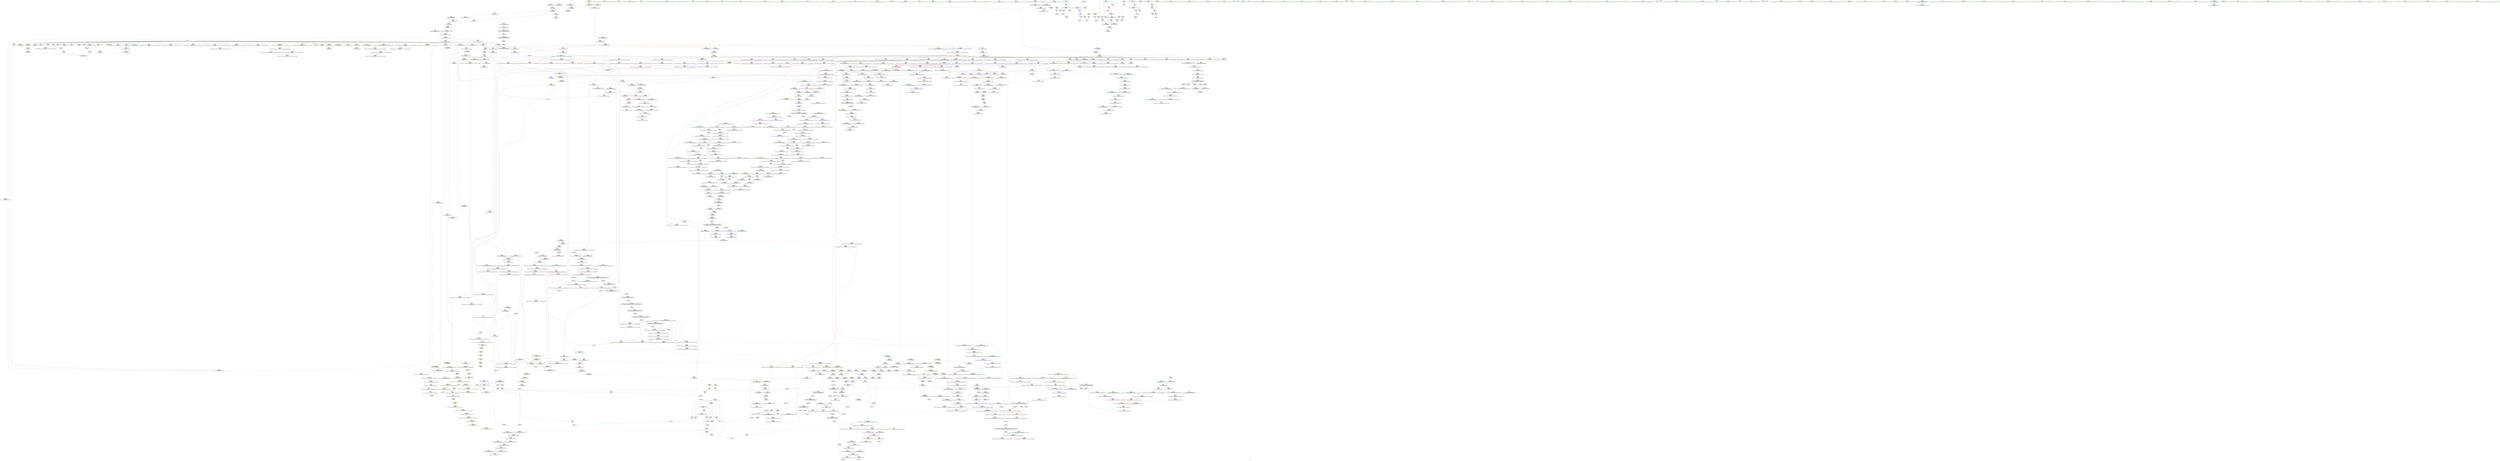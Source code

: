 digraph "SVFG" {
	label="SVFG";

	Node0x5627eefdcd50 [shape=record,color=grey,label="{NodeID: 0\nNullPtr|{|<s31>86}}"];
	Node0x5627eefdcd50 -> Node0x5627ef147c50[style=solid];
	Node0x5627eefdcd50 -> Node0x5627ef147d20[style=solid];
	Node0x5627eefdcd50 -> Node0x5627ef147df0[style=solid];
	Node0x5627eefdcd50 -> Node0x5627ef147ec0[style=solid];
	Node0x5627eefdcd50 -> Node0x5627ef147f90[style=solid];
	Node0x5627eefdcd50 -> Node0x5627ef148060[style=solid];
	Node0x5627eefdcd50 -> Node0x5627ef148130[style=solid];
	Node0x5627eefdcd50 -> Node0x5627ef148200[style=solid];
	Node0x5627eefdcd50 -> Node0x5627ef1482d0[style=solid];
	Node0x5627eefdcd50 -> Node0x5627ef1483a0[style=solid];
	Node0x5627eefdcd50 -> Node0x5627ef148470[style=solid];
	Node0x5627eefdcd50 -> Node0x5627ef148540[style=solid];
	Node0x5627eefdcd50 -> Node0x5627ef148610[style=solid];
	Node0x5627eefdcd50 -> Node0x5627ef1486e0[style=solid];
	Node0x5627eefdcd50 -> Node0x5627ef1487b0[style=solid];
	Node0x5627eefdcd50 -> Node0x5627ef148880[style=solid];
	Node0x5627eefdcd50 -> Node0x5627ef148950[style=solid];
	Node0x5627eefdcd50 -> Node0x5627ef148a20[style=solid];
	Node0x5627eefdcd50 -> Node0x5627ef148af0[style=solid];
	Node0x5627eefdcd50 -> Node0x5627ef148bc0[style=solid];
	Node0x5627eefdcd50 -> Node0x5627ef148c90[style=solid];
	Node0x5627eefdcd50 -> Node0x5627ef148d60[style=solid];
	Node0x5627eefdcd50 -> Node0x5627ef148e30[style=solid];
	Node0x5627eefdcd50 -> Node0x5627ef148f00[style=solid];
	Node0x5627eefdcd50 -> Node0x5627ef165ae0[style=solid];
	Node0x5627eefdcd50 -> Node0x5627ef165bb0[style=solid];
	Node0x5627eefdcd50 -> Node0x5627ef165c80[style=solid];
	Node0x5627eefdcd50 -> Node0x5627ef150260[style=solid];
	Node0x5627eefdcd50 -> Node0x5627ef18b5b0[style=solid];
	Node0x5627eefdcd50 -> Node0x5627ef18f160[style=solid];
	Node0x5627eefdcd50 -> Node0x5627ef18f460[style=solid];
	Node0x5627eefdcd50:s31 -> Node0x5627ef23b630[style=solid,color=red];
	Node0x5627ef23d0d0 [shape=record,color=black,label="{NodeID: 1882\n1385 = PHI(1360, )\n0th arg _ZSt13__copy_move_aILb1EPiS0_ET1_T0_S2_S1_ }"];
	Node0x5627ef23d0d0 -> Node0x5627ef16fbb0[style=solid];
	Node0x5627ef14fcb0 [shape=record,color=blue,label="{NodeID: 775\n611\<--606\nthis.addr\<--this\n_ZNSt6vectorIiSaIiEE17_M_realloc_insertIJRKiEEEvN9__gnu_cxx17__normal_iteratorIPiS1_EEDpOT_\n}"];
	Node0x5627ef14fcb0 -> Node0x5627ef15d9b0[style=dashed];
	Node0x5627ef1468e0 [shape=record,color=purple,label="{NodeID: 443\n776\<--774\n_M_finish38\<--\n_ZNSt6vectorIiSaIiEE17_M_realloc_insertIJRKiEEEvN9__gnu_cxx17__normal_iteratorIPiS1_EEDpOT_\n}"];
	Node0x5627ef1468e0 -> Node0x5627ef1509b0[style=solid];
	Node0x5627ef13a7c0 [shape=record,color=green,label="{NodeID: 111\n636\<--637\n_ZNKSt6vectorIiSaIiEE12_M_check_lenEmPKc\<--_ZNKSt6vectorIiSaIiEE12_M_check_lenEmPKc_field_insensitive\n}"];
	Node0x5627ef248020 [shape=record,color=black,label="{NodeID: 1993\n1459 = PHI(1377, )\n0th arg _ZSt12__miter_baseIPiET_S1_ }"];
	Node0x5627ef248020 -> Node0x5627ef1703d0[style=solid];
	Node0x5627ef15c150 [shape=record,color=red,label="{NodeID: 554\n305\<--304\n\<--_M_finish\n_ZNSt6vectorIiSaIiEED2Ev\n|{<s0>19}}"];
	Node0x5627ef15c150:s0 -> Node0x5627ef2465a0[style=solid,color=red];
	Node0x5627ef1c0380 [shape=record,color=black,label="{NodeID: 1329\nMR_30V_3 = PHI(MR_30V_4, MR_30V_2, )\npts\{1168 \}\n|{|<s2>5}}"];
	Node0x5627ef1c0380 -> Node0x5627ef1be050[style=dashed];
	Node0x5627ef1c0380 -> Node0x5627ef1c6780[style=dashed];
	Node0x5627ef1c0380:s2 -> Node0x5627ef1d5b40[style=dashed,color=red];
	Node0x5627ef13ef90 [shape=record,color=green,label="{NodeID: 222\n1418\<--1419\n__first.addr\<--__first.addr_field_insensitive\n_ZNSt11__copy_moveILb1ELb1ESt26random_access_iterator_tagE8__copy_mIiEEPT_PKS3_S6_S4_\n}"];
	Node0x5627ef13ef90 -> Node0x5627ef1630a0[style=solid];
	Node0x5627ef13ef90 -> Node0x5627ef163170[style=solid];
	Node0x5627ef13ef90 -> Node0x5627ef16ffc0[style=solid];
	Node0x5627ef161b80 [shape=record,color=red,label="{NodeID: 665\n1136\<--1130\n\<--__a.addr\n_ZNSt16allocator_traitsISaIiEE8allocateERS0_m\n}"];
	Node0x5627ef161b80 -> Node0x5627ef14d9c0[style=solid];
	Node0x5627ef14cd90 [shape=record,color=black,label="{NodeID: 333\n998\<--1004\n_ZNK9__gnu_cxx17__normal_iteratorIPiSt6vectorIiSaIiEEE4baseEv_ret\<--_M_current\n_ZNK9__gnu_cxx17__normal_iteratorIPiSt6vectorIiSaIiEEE4baseEv\n|{<s0>47|<s1>50|<s2>75|<s3>76}}"];
	Node0x5627ef14cd90:s0 -> Node0x5627ef242d00[style=solid,color=blue];
	Node0x5627ef14cd90:s1 -> Node0x5627ef242f80[style=solid,color=blue];
	Node0x5627ef14cd90:s2 -> Node0x5627ef243e40[style=solid,color=blue];
	Node0x5627ef14cd90:s3 -> Node0x5627ef243f80[style=solid,color=blue];
	Node0x5627ef108c00 [shape=record,color=green,label="{NodeID: 1\n4\<--1\n.str\<--dummyObj\nGlob }"];
	Node0x5627ef23d1e0 [shape=record,color=black,label="{NodeID: 1883\n1386 = PHI(1364, )\n1st arg _ZSt13__copy_move_aILb1EPiS0_ET1_T0_S2_S1_ }"];
	Node0x5627ef23d1e0 -> Node0x5627ef16fc80[style=solid];
	Node0x5627ef14fd80 [shape=record,color=blue,label="{NodeID: 776\n613\<--608\n__args.addr\<--__args\n_ZNSt6vectorIiSaIiEE17_M_realloc_insertIJRKiEEEvN9__gnu_cxx17__normal_iteratorIPiS1_EEDpOT_\n}"];
	Node0x5627ef14fd80 -> Node0x5627ef15da80[style=dashed];
	Node0x5627ef1469b0 [shape=record,color=purple,label="{NodeID: 444\n782\<--781\n_M_impl40\<--\n_ZNSt6vectorIiSaIiEE17_M_realloc_insertIJRKiEEEvN9__gnu_cxx17__normal_iteratorIPiS1_EEDpOT_\n}"];
	Node0x5627ef13a8c0 [shape=record,color=green,label="{NodeID: 112\n640\<--641\n_ZNSt6vectorIiSaIiEE5beginEv\<--_ZNSt6vectorIiSaIiEE5beginEv_field_insensitive\n}"];
	Node0x5627ef248130 [shape=record,color=black,label="{NodeID: 1994\n370 = PHI(358, )\n0th arg _ZNSaIiEC2Ev }"];
	Node0x5627ef248130 -> Node0x5627ef165d50[style=solid];
	Node0x5627ef15c220 [shape=record,color=red,label="{NodeID: 555\n334\<--331\nthis1\<--this.addr\n_ZNSt12_Vector_baseIiSaIiEEC2Ev\n}"];
	Node0x5627ef15c220 -> Node0x5627ef144ba0[style=solid];
	Node0x5627ef1c0880 [shape=record,color=black,label="{NodeID: 1330\nMR_32V_4 = PHI(MR_32V_5, MR_32V_3, )\npts\{280000 \}\n|{|<s2>5|<s3>7|<s4>8|<s5>9|<s6>10|<s7>12}}"];
	Node0x5627ef1c0880 -> Node0x5627ef1be180[style=dashed];
	Node0x5627ef1c0880 -> Node0x5627ef1cd1a0[style=dashed];
	Node0x5627ef1c0880:s2 -> Node0x5627ef1d5c20[style=dashed,color=red];
	Node0x5627ef1c0880:s3 -> Node0x5627ef1d1630[style=dashed,color=red];
	Node0x5627ef1c0880:s4 -> Node0x5627ef1d1630[style=dashed,color=red];
	Node0x5627ef1c0880:s5 -> Node0x5627ef1d1630[style=dashed,color=red];
	Node0x5627ef1c0880:s6 -> Node0x5627ef1d1630[style=dashed,color=red];
	Node0x5627ef1c0880:s7 -> Node0x5627ef1cecf0[style=dashed,color=red];
	Node0x5627ef13f060 [shape=record,color=green,label="{NodeID: 223\n1420\<--1421\n__last.addr\<--__last.addr_field_insensitive\n_ZNSt11__copy_moveILb1ELb1ESt26random_access_iterator_tagE8__copy_mIiEEPT_PKS3_S6_S4_\n}"];
	Node0x5627ef13f060 -> Node0x5627ef163240[style=solid];
	Node0x5627ef13f060 -> Node0x5627ef170090[style=solid];
	Node0x5627ef161c50 [shape=record,color=red,label="{NodeID: 666\n1138\<--1132\n\<--__n.addr\n_ZNSt16allocator_traitsISaIiEE8allocateERS0_m\n|{<s0>86}}"];
	Node0x5627ef161c50:s0 -> Node0x5627ef23b4f0[style=solid,color=red];
	Node0x5627ef1d26c0 [shape=record,color=yellow,style=double,label="{NodeID: 1441\n30V_1 = ENCHI(MR_30V_0)\npts\{1168 \}\nFun[_ZSt13__copy_move_aILb1EPiS0_ET1_T0_S2_S1_]|{<s0>111|<s1>111|<s2>111}}"];
	Node0x5627ef1d26c0:s0 -> Node0x5627ef164280[style=dashed,color=red];
	Node0x5627ef1d26c0:s1 -> Node0x5627ef170300[style=dashed,color=red];
	Node0x5627ef1d26c0:s2 -> Node0x5627ef1c3580[style=dashed,color=red];
	Node0x5627ef14ce60 [shape=record,color=black,label="{NodeID: 334\n1016\<--1015\n\<--\n_ZNSt16allocator_traitsISaIiEE7destroyIiEEvRS0_PT_\n|{<s0>82}}"];
	Node0x5627ef14ce60:s0 -> Node0x5627ef23b770[style=solid,color=red];
	Node0x5627ef11aa50 [shape=record,color=green,label="{NodeID: 2\n6\<--1\n.str.1\<--dummyObj\nGlob }"];
	Node0x5627ef23d2f0 [shape=record,color=black,label="{NodeID: 1884\n1387 = PHI(1366, )\n2nd arg _ZSt13__copy_move_aILb1EPiS0_ET1_T0_S2_S1_ }"];
	Node0x5627ef23d2f0 -> Node0x5627ef16fd50[style=solid];
	Node0x5627ef14fe50 [shape=record,color=blue,label="{NodeID: 777\n615\<--635\n__len\<--call\n_ZNSt6vectorIiSaIiEE17_M_realloc_insertIJRKiEEEvN9__gnu_cxx17__normal_iteratorIPiS1_EEDpOT_\n}"];
	Node0x5627ef14fe50 -> Node0x5627ef15db50[style=dashed];
	Node0x5627ef14fe50 -> Node0x5627ef15dc20[style=dashed];
	Node0x5627ef14fe50 -> Node0x5627ef15dcf0[style=dashed];
	Node0x5627ef146a80 [shape=record,color=purple,label="{NodeID: 445\n783\<--781\n_M_end_of_storage41\<--\n_ZNSt6vectorIiSaIiEE17_M_realloc_insertIJRKiEEEvN9__gnu_cxx17__normal_iteratorIPiS1_EEDpOT_\n}"];
	Node0x5627ef146a80 -> Node0x5627ef150a80[style=solid];
	Node0x5627ef13a9c0 [shape=record,color=green,label="{NodeID: 113\n645\<--646\n_ZN9__gnu_cxxmiIPiSt6vectorIiSaIiEEEENS_17__normal_iteratorIT_T0_E15difference_typeERKS8_SB_\<--_ZN9__gnu_cxxmiIPiSt6vectorIiSaIiEEEENS_17__normal_iteratorIT_T0_E15difference_typeERKS8_SB__field_insensitive\n}"];
	Node0x5627ef248240 [shape=record,color=black,label="{NodeID: 1995\n958 = PHI(669, 685, )\n0th arg _ZSt34__uninitialized_move_if_noexcept_aIPiS0_SaIiEET0_T_S3_S2_RT1_ }"];
	Node0x5627ef248240 -> Node0x5627ef151850[style=solid];
	Node0x5627ef15c2f0 [shape=record,color=red,label="{NodeID: 556\n357\<--354\nthis1\<--this.addr\n_ZNSt12_Vector_baseIiSaIiEE12_Vector_implC2Ev\n}"];
	Node0x5627ef15c2f0 -> Node0x5627ef14a5c0[style=solid];
	Node0x5627ef15c2f0 -> Node0x5627ef144c70[style=solid];
	Node0x5627ef15c2f0 -> Node0x5627ef144d40[style=solid];
	Node0x5627ef15c2f0 -> Node0x5627ef144e10[style=solid];
	Node0x5627ef1c0d80 [shape=record,color=black,label="{NodeID: 1331\nMR_34V_4 = PHI(MR_34V_5, MR_34V_3, )\npts\{280001 280002 \}\n|{|<s2>5|<s3>5|<s4>12|<s5>12}}"];
	Node0x5627ef1c0d80 -> Node0x5627ef1be680[style=dashed];
	Node0x5627ef1c0d80 -> Node0x5627ef1cd6a0[style=dashed];
	Node0x5627ef1c0d80:s2 -> Node0x5627ef1d5d00[style=dashed,color=red];
	Node0x5627ef1c0d80:s3 -> Node0x5627ef1d5de0[style=dashed,color=red];
	Node0x5627ef1c0d80:s4 -> Node0x5627ef1cedd0[style=dashed,color=red];
	Node0x5627ef1c0d80:s5 -> Node0x5627ef1ceeb0[style=dashed,color=red];
	Node0x5627ef13f130 [shape=record,color=green,label="{NodeID: 224\n1422\<--1423\n__result.addr\<--__result.addr_field_insensitive\n_ZNSt11__copy_moveILb1ELb1ESt26random_access_iterator_tagE8__copy_mIiEEPT_PKS3_S6_S4_\n}"];
	Node0x5627ef13f130 -> Node0x5627ef163310[style=solid];
	Node0x5627ef13f130 -> Node0x5627ef1633e0[style=solid];
	Node0x5627ef13f130 -> Node0x5627ef170160[style=solid];
	Node0x5627ef161d20 [shape=record,color=red,label="{NodeID: 667\n1156\<--1147\nthis1\<--this.addr\n_ZN9__gnu_cxx13new_allocatorIiE8allocateEmPKv\n|{<s0>87}}"];
	Node0x5627ef161d20:s0 -> Node0x5627ef246c50[style=solid,color=red];
	Node0x5627ef14cf30 [shape=record,color=black,label="{NodeID: 335\n1030\<--1029\n\<--this1\n_ZNKSt6vectorIiSaIiEE8max_sizeEv\n|{<s0>83}}"];
	Node0x5627ef14cf30:s0 -> Node0x5627ef245a60[style=solid,color=red];
	Node0x5627ef11b780 [shape=record,color=green,label="{NodeID: 3\n8\<--1\n.str.2\<--dummyObj\nGlob }"];
	Node0x5627ef23d400 [shape=record,color=black,label="{NodeID: 1885\n416 = PHI(313, 323, )\n0th arg _ZNSt12_Vector_baseIiSaIiEED2Ev }"];
	Node0x5627ef23d400 -> Node0x5627ef166230[style=solid];
	Node0x5627ef14ff20 [shape=record,color=blue,label="{NodeID: 778\n642\<--639\ncoerce.dive3\<--call2\n_ZNSt6vectorIiSaIiEE17_M_realloc_insertIJRKiEEEvN9__gnu_cxx17__normal_iteratorIPiS1_EEDpOT_\n|{|<s2>43}}"];
	Node0x5627ef14ff20 -> Node0x5627ef15ed30[style=dashed];
	Node0x5627ef14ff20 -> Node0x5627ef15ee00[style=dashed];
	Node0x5627ef14ff20:s2 -> Node0x5627ef1cf180[style=dashed,color=red];
	Node0x5627ef146b50 [shape=record,color=purple,label="{NodeID: 446\n811\<--799\ncoerce.dive\<--retval\n_ZNSt6vectorIiSaIiEE3endEv\n}"];
	Node0x5627ef146b50 -> Node0x5627ef15f480[style=solid];
	Node0x5627ef13aac0 [shape=record,color=green,label="{NodeID: 114\n651\<--652\n_ZNSt12_Vector_baseIiSaIiEE11_M_allocateEm\<--_ZNSt12_Vector_baseIiSaIiEE11_M_allocateEm_field_insensitive\n}"];
	Node0x5627ef248390 [shape=record,color=black,label="{NodeID: 1996\n959 = PHI(673, 689, )\n1st arg _ZSt34__uninitialized_move_if_noexcept_aIPiS0_SaIiEET0_T_S3_S2_RT1_ }"];
	Node0x5627ef248390 -> Node0x5627ef151920[style=solid];
	Node0x5627ef15c3c0 [shape=record,color=red,label="{NodeID: 557\n374\<--371\nthis1\<--this.addr\n_ZNSaIiEC2Ev\n}"];
	Node0x5627ef15c3c0 -> Node0x5627ef14a690[style=solid];
	Node0x5627ef1c1280 [shape=record,color=black,label="{NodeID: 1332\nMR_30V_3 = PHI(MR_30V_4, MR_30V_2, )\npts\{1168 \}\n|{<s0>5}}"];
	Node0x5627ef1c1280:s0 -> Node0x5627ef1c0380[style=dashed,color=blue];
	Node0x5627ef13f200 [shape=record,color=green,label="{NodeID: 225\n1424\<--1425\n_Num\<--_Num_field_insensitive\n_ZNSt11__copy_moveILb1ELb1ESt26random_access_iterator_tagE8__copy_mIiEEPT_PKS3_S6_S4_\n}"];
	Node0x5627ef13f200 -> Node0x5627ef1634b0[style=solid];
	Node0x5627ef13f200 -> Node0x5627ef163580[style=solid];
	Node0x5627ef13f200 -> Node0x5627ef163650[style=solid];
	Node0x5627ef13f200 -> Node0x5627ef170230[style=solid];
	Node0x5627ef161df0 [shape=record,color=red,label="{NodeID: 668\n1157\<--1149\n\<--__n.addr\n_ZN9__gnu_cxx13new_allocatorIiE8allocateEmPKv\n}"];
	Node0x5627ef161df0 -> Node0x5627ef18f2e0[style=solid];
	Node0x5627ef14d000 [shape=record,color=black,label="{NodeID: 336\n1024\<--1034\n_ZNKSt6vectorIiSaIiEE8max_sizeEv_ret\<--call2\n_ZNKSt6vectorIiSaIiEE8max_sizeEv\n|{<s0>66|<s1>73|<s2>74}}"];
	Node0x5627ef14d000:s0 -> Node0x5627ef242700[style=solid,color=blue];
	Node0x5627ef14d000:s1 -> Node0x5627ef243bc0[style=solid,color=blue];
	Node0x5627ef14d000:s2 -> Node0x5627ef243d00[style=solid,color=blue];
	Node0x5627ef11ad90 [shape=record,color=green,label="{NodeID: 4\n10\<--1\n.str.3\<--dummyObj\nGlob }"];
	Node0x5627ef23d550 [shape=record,color=black,label="{NodeID: 1886\n1007 = PHI(709, )\n0th arg _ZNSt16allocator_traitsISaIiEE7destroyIiEEvRS0_PT_ }"];
	Node0x5627ef23d550 -> Node0x5627ef151e00[style=solid];
	Node0x5627ef14fff0 [shape=record,color=blue,label="{NodeID: 779\n617\<--644\n__elems_before\<--call4\n_ZNSt6vectorIiSaIiEE17_M_realloc_insertIJRKiEEEvN9__gnu_cxx17__normal_iteratorIPiS1_EEDpOT_\n}"];
	Node0x5627ef14fff0 -> Node0x5627ef15ddc0[style=dashed];
	Node0x5627ef14fff0 -> Node0x5627ef15de90[style=dashed];
	Node0x5627ef146c20 [shape=record,color=purple,label="{NodeID: 447\n806\<--805\n_M_impl\<--\n_ZNSt6vectorIiSaIiEE3endEv\n}"];
	Node0x5627ef13f610 [shape=record,color=green,label="{NodeID: 115\n671\<--672\n_ZNK9__gnu_cxx17__normal_iteratorIPiSt6vectorIiSaIiEEE4baseEv\<--_ZNK9__gnu_cxx17__normal_iteratorIPiSt6vectorIiSaIiEEE4baseEv_field_insensitive\n}"];
	Node0x5627ef248510 [shape=record,color=black,label="{NodeID: 1997\n960 = PHI(674, 690, )\n2nd arg _ZSt34__uninitialized_move_if_noexcept_aIPiS0_SaIiEET0_T_S3_S2_RT1_ }"];
	Node0x5627ef248510 -> Node0x5627ef1519f0[style=solid];
	Node0x5627ef15c490 [shape=record,color=red,label="{NodeID: 558\n385\<--382\nthis1\<--this.addr\n_ZN9__gnu_cxx13new_allocatorIiEC2Ev\n}"];
	Node0x5627ef1c1780 [shape=record,color=black,label="{NodeID: 1333\nMR_32V_2 = PHI(MR_32V_3, MR_32V_1, )\npts\{280000 \}\n|{<s0>5|<s1>5}}"];
	Node0x5627ef1c1780:s0 -> Node0x5627ef1c0880[style=dashed,color=blue];
	Node0x5627ef1c1780:s1 -> Node0x5627ef1cd1a0[style=dashed,color=blue];
	Node0x5627ef13f2d0 [shape=record,color=green,label="{NodeID: 226\n1446\<--1447\nllvm.memmove.p0i8.p0i8.i64\<--llvm.memmove.p0i8.p0i8.i64_field_insensitive\n}"];
	Node0x5627ef161ec0 [shape=record,color=red,label="{NodeID: 669\n1165\<--1149\n\<--__n.addr\n_ZN9__gnu_cxx13new_allocatorIiE8allocateEmPKv\n}"];
	Node0x5627ef161ec0 -> Node0x5627ef18d4e0[style=solid];
	Node0x5627ef1d2990 [shape=record,color=yellow,style=double,label="{NodeID: 1444\n95V_1 = ENCHI(MR_95V_0)\npts\{420 \}\nFun[_ZNSt12_Vector_baseIiSaIiEED2Ev]}"];
	Node0x5627ef1d2990 -> Node0x5627ef166300[style=dashed];
	Node0x5627ef14d0d0 [shape=record,color=black,label="{NodeID: 337\n1044\<--1043\n\<--this1\n_ZNKSt6vectorIiSaIiEE4sizeEv\n}"];
	Node0x5627ef14d0d0 -> Node0x5627ef147510[style=solid];
	Node0x5627ef14d0d0 -> Node0x5627ef1475e0[style=solid];
	Node0x5627ef11ae50 [shape=record,color=green,label="{NodeID: 5\n46\<--1\n\<--dummyObj\nCan only get source location for instruction, argument, global var or function.}"];
	Node0x5627ef23d660 [shape=record,color=black,label="{NodeID: 1887\n1008 = PHI(712, )\n1st arg _ZNSt16allocator_traitsISaIiEE7destroyIiEEvRS0_PT_ }"];
	Node0x5627ef23d660 -> Node0x5627ef151ed0[style=solid];
	Node0x5627ef1500c0 [shape=record,color=blue,label="{NodeID: 780\n621\<--650\n__new_start\<--call5\n_ZNSt6vectorIiSaIiEE17_M_realloc_insertIJRKiEEEvN9__gnu_cxx17__normal_iteratorIPiS1_EEDpOT_\n}"];
	Node0x5627ef1500c0 -> Node0x5627ef15df60[style=dashed];
	Node0x5627ef1500c0 -> Node0x5627ef15e030[style=dashed];
	Node0x5627ef1500c0 -> Node0x5627ef15e100[style=dashed];
	Node0x5627ef1500c0 -> Node0x5627ef15e1d0[style=dashed];
	Node0x5627ef1500c0 -> Node0x5627ef15e2a0[style=dashed];
	Node0x5627ef1500c0 -> Node0x5627ef15e370[style=dashed];
	Node0x5627ef1500c0 -> Node0x5627ef15e440[style=dashed];
	Node0x5627ef1500c0 -> Node0x5627ef15e510[style=dashed];
	Node0x5627ef146cf0 [shape=record,color=purple,label="{NodeID: 448\n807\<--805\n_M_finish\<--\n_ZNSt6vectorIiSaIiEE3endEv\n|{<s0>64}}"];
	Node0x5627ef146cf0:s0 -> Node0x5627ef247a30[style=solid,color=red];
	Node0x5627ef13f710 [shape=record,color=green,label="{NodeID: 116\n678\<--679\n_ZSt34__uninitialized_move_if_noexcept_aIPiS0_SaIiEET0_T_S3_S2_RT1_\<--_ZSt34__uninitialized_move_if_noexcept_aIPiS0_SaIiEET0_T_S3_S2_RT1__field_insensitive\n}"];
	Node0x5627ef248690 [shape=record,color=black,label="{NodeID: 1998\n961 = PHI(676, 692, )\n3rd arg _ZSt34__uninitialized_move_if_noexcept_aIPiS0_SaIiEET0_T_S3_S2_RT1_ }"];
	Node0x5627ef248690 -> Node0x5627ef151ac0[style=solid];
	Node0x5627ef15c560 [shape=record,color=red,label="{NodeID: 559\n400\<--391\n\<--__first.addr\n_ZSt8_DestroyIPiiEvT_S1_RSaIT0_E\n|{<s0>28}}"];
	Node0x5627ef15c560:s0 -> Node0x5627ef22f7b0[style=solid,color=red];
	Node0x5627ef1c1c80 [shape=record,color=black,label="{NodeID: 1334\nMR_47V_3 = PHI(MR_47V_4, MR_47V_2, )\npts\{280001 \}\n|{<s0>5|<s1>5}}"];
	Node0x5627ef1c1c80:s0 -> Node0x5627ef1c0d80[style=dashed,color=blue];
	Node0x5627ef1c1c80:s1 -> Node0x5627ef1cd6a0[style=dashed,color=blue];
	Node0x5627ef13f3d0 [shape=record,color=green,label="{NodeID: 227\n1460\<--1461\n__it.addr\<--__it.addr_field_insensitive\n_ZSt12__miter_baseIPiET_S1_\n}"];
	Node0x5627ef13f3d0 -> Node0x5627ef163720[style=solid];
	Node0x5627ef13f3d0 -> Node0x5627ef1703d0[style=solid];
	Node0x5627ef161f90 [shape=record,color=red,label="{NodeID: 670\n1209\<--1185\n\<--__result.addr\n_ZSt22__uninitialized_copy_aISt13move_iteratorIPiES1_iET0_T_S4_S3_RSaIT1_E\n|{<s0>92}}"];
	Node0x5627ef161f90:s0 -> Node0x5627ef246180[style=solid,color=red];
	Node0x5627ef1d2a70 [shape=record,color=yellow,style=double,label="{NodeID: 1445\n97V_1 = ENCHI(MR_97V_0)\npts\{422 \}\nFun[_ZNSt12_Vector_baseIiSaIiEED2Ev]}"];
	Node0x5627ef1d2a70 -> Node0x5627ef1663d0[style=dashed];
	Node0x5627ef14d1a0 [shape=record,color=black,label="{NodeID: 338\n1048\<--1043\n\<--this1\n_ZNKSt6vectorIiSaIiEE4sizeEv\n}"];
	Node0x5627ef14d1a0 -> Node0x5627ef1476b0[style=solid];
	Node0x5627ef14d1a0 -> Node0x5627ef147780[style=solid];
	Node0x5627ef11af10 [shape=record,color=green,label="{NodeID: 6\n52\<--1\n\<--dummyObj\nCan only get source location for instruction, argument, global var or function.}"];
	Node0x5627ef23d770 [shape=record,color=black,label="{NodeID: 1888\n1177 = PHI(991, )\n0th arg _ZSt22__uninitialized_copy_aISt13move_iteratorIPiES1_iET0_T_S4_S3_RSaIT1_E }"];
	Node0x5627ef23d770 -> Node0x5627ef152d70[style=solid];
	Node0x5627ef150190 [shape=record,color=blue,label="{NodeID: 781\n623\<--654\n__new_finish\<--\n_ZNSt6vectorIiSaIiEE17_M_realloc_insertIJRKiEEEvN9__gnu_cxx17__normal_iteratorIPiS1_EEDpOT_\n}"];
	Node0x5627ef150190 -> Node0x5627ef15e780[style=dashed];
	Node0x5627ef150190 -> Node0x5627ef15e850[style=dashed];
	Node0x5627ef150190 -> Node0x5627ef150260[style=dashed];
	Node0x5627ef1c73e0 [shape=record,color=yellow,style=double,label="{NodeID: 1556\n184V_1 = ENCHI(MR_184V_0)\npts\{13740000 \}\nFun[_ZNKSt13move_iteratorIPiE4baseEv]}"];
	Node0x5627ef1c73e0 -> Node0x5627ef1638c0[style=dashed];
	Node0x5627ef146dc0 [shape=record,color=purple,label="{NodeID: 449\n931\<--921\ncoerce.dive\<--retval\n_ZNSt6vectorIiSaIiEE5beginEv\n}"];
	Node0x5627ef146dc0 -> Node0x5627ef160320[style=solid];
	Node0x5627ef13f810 [shape=record,color=green,label="{NodeID: 117\n714\<--715\n_ZNSt16allocator_traitsISaIiEE7destroyIiEEvRS0_PT_\<--_ZNSt16allocator_traitsISaIiEE7destroyIiEEvRS0_PT__field_insensitive\n}"];
	Node0x5627ef248810 [shape=record,color=black,label="{NodeID: 1999\n582 = PHI(239, 658, )\n0th arg _ZNSt16allocator_traitsISaIiEE9constructIiJRKiEEEvRS0_PT_DpOT0_ }"];
	Node0x5627ef248810 -> Node0x5627ef14f970[style=solid];
	Node0x5627ef15c630 [shape=record,color=red,label="{NodeID: 560\n401\<--393\n\<--__last.addr\n_ZSt8_DestroyIPiiEvT_S1_RSaIT0_E\n|{<s0>28}}"];
	Node0x5627ef15c630:s0 -> Node0x5627ef23a470[style=solid,color=red];
	Node0x5627ef1c2180 [shape=record,color=black,label="{NodeID: 1335\nMR_49V_2 = PHI(MR_49V_3, MR_49V_1, )\npts\{280002 \}\n|{<s0>5|<s1>5}}"];
	Node0x5627ef1c2180:s0 -> Node0x5627ef1c0d80[style=dashed,color=blue];
	Node0x5627ef1c2180:s1 -> Node0x5627ef1cd6a0[style=dashed,color=blue];
	Node0x5627ef13f4a0 [shape=record,color=green,label="{NodeID: 228\n1467\<--1468\nthis.addr\<--this.addr_field_insensitive\n_ZNKSt13move_iteratorIPiE4baseEv\n}"];
	Node0x5627ef13f4a0 -> Node0x5627ef1637f0[style=solid];
	Node0x5627ef13f4a0 -> Node0x5627ef1704a0[style=solid];
	Node0x5627ef162060 [shape=record,color=red,label="{NodeID: 671\n1211\<--1210\n\<--coerce.dive3\n_ZSt22__uninitialized_copy_aISt13move_iteratorIPiES1_iET0_T_S4_S3_RSaIT1_E\n|{<s0>92}}"];
	Node0x5627ef162060:s0 -> Node0x5627ef245f00[style=solid,color=red];
	Node0x5627ef1d2b50 [shape=record,color=yellow,style=double,label="{NodeID: 1446\n32V_1 = ENCHI(MR_32V_0)\npts\{280000 \}\nFun[_ZNSt12_Vector_baseIiSaIiEED2Ev]}"];
	Node0x5627ef1d2b50 -> Node0x5627ef15c970[style=dashed];
	Node0x5627ef1d2b50 -> Node0x5627ef15cb10[style=dashed];
	Node0x5627ef14d270 [shape=record,color=black,label="{NodeID: 339\n1052\<--1047\nsub.ptr.lhs.cast\<--\n_ZNKSt6vectorIiSaIiEE4sizeEv\n}"];
	Node0x5627ef14d270 -> Node0x5627ef18bce0[style=solid];
	Node0x5627ef11b8e0 [shape=record,color=green,label="{NodeID: 7\n89\<--1\n\<--dummyObj\nCan only get source location for instruction, argument, global var or function.}"];
	Node0x5627ef23d880 [shape=record,color=black,label="{NodeID: 1889\n1178 = PHI(993, )\n1st arg _ZSt22__uninitialized_copy_aISt13move_iteratorIPiES1_iET0_T_S4_S3_RSaIT1_E }"];
	Node0x5627ef23d880 -> Node0x5627ef152e40[style=solid];
	Node0x5627ef150260 [shape=record,color=blue, style = dotted,label="{NodeID: 782\n623\<--3\n__new_finish\<--dummyVal\n_ZNSt6vectorIiSaIiEE17_M_realloc_insertIJRKiEEEvN9__gnu_cxx17__normal_iteratorIPiS1_EEDpOT_\n}"];
	Node0x5627ef150260 -> Node0x5627ef15e780[style=dashed];
	Node0x5627ef150260 -> Node0x5627ef15e850[style=dashed];
	Node0x5627ef150260 -> Node0x5627ef150330[style=dashed];
	Node0x5627ef146e90 [shape=record,color=purple,label="{NodeID: 450\n928\<--927\n_M_impl\<--\n_ZNSt6vectorIiSaIiEE5beginEv\n}"];
	Node0x5627ef13f910 [shape=record,color=green,label="{NodeID: 118\n723\<--724\n__cxa_end_catch\<--__cxa_end_catch_field_insensitive\n}"];
	Node0x5627ef248990 [shape=record,color=black,label="{NodeID: 2000\n583 = PHI(243, 661, )\n1st arg _ZNSt16allocator_traitsISaIiEE9constructIiJRKiEEEvRS0_PT_DpOT0_ }"];
	Node0x5627ef248990 -> Node0x5627ef14fa40[style=solid];
	Node0x5627ef15c700 [shape=record,color=red,label="{NodeID: 561\n411\<--408\nthis1\<--this.addr\n_ZNSt12_Vector_baseIiSaIiEE19_M_get_Tp_allocatorEv\n}"];
	Node0x5627ef15c700 -> Node0x5627ef144ee0[style=solid];
	Node0x5627ef1c2680 [shape=record,color=black,label="{NodeID: 1336\nMR_51V_2 = PHI(MR_51V_3, MR_51V_1, )\npts\{2230000 \}\n}"];
	Node0x5627ef147910 [shape=record,color=green,label="{NodeID: 229\n1477\<--1478\nthis.addr\<--this.addr_field_insensitive\n_ZNSt13move_iteratorIPiEC2ES0_\n}"];
	Node0x5627ef147910 -> Node0x5627ef163990[style=solid];
	Node0x5627ef147910 -> Node0x5627ef170570[style=solid];
	Node0x5627ef162130 [shape=record,color=red,label="{NodeID: 672\n1213\<--1212\n\<--coerce.dive4\n_ZSt22__uninitialized_copy_aISt13move_iteratorIPiES1_iET0_T_S4_S3_RSaIT1_E\n|{<s0>92}}"];
	Node0x5627ef162130:s0 -> Node0x5627ef246040[style=solid,color=red];
	Node0x5627ef1d2c30 [shape=record,color=yellow,style=double,label="{NodeID: 1447\n49V_1 = ENCHI(MR_49V_0)\npts\{280002 \}\nFun[_ZNSt12_Vector_baseIiSaIiEED2Ev]}"];
	Node0x5627ef1d2c30 -> Node0x5627ef15ca40[style=dashed];
	Node0x5627ef14d340 [shape=record,color=black,label="{NodeID: 340\n1053\<--1051\nsub.ptr.rhs.cast\<--\n_ZNKSt6vectorIiSaIiEE4sizeEv\n}"];
	Node0x5627ef14d340 -> Node0x5627ef18bce0[style=solid];
	Node0x5627ef11b9a0 [shape=record,color=green,label="{NodeID: 8\n100\<--1\n\<--dummyObj\nCan only get source location for instruction, argument, global var or function.}"];
	Node0x5627ef23d990 [shape=record,color=black,label="{NodeID: 1890\n1179 = PHI(988, )\n2nd arg _ZSt22__uninitialized_copy_aISt13move_iteratorIPiES1_iET0_T_S4_S3_RSaIT1_E }"];
	Node0x5627ef23d990 -> Node0x5627ef152f10[style=solid];
	Node0x5627ef150330 [shape=record,color=blue,label="{NodeID: 783\n623\<--677\n__new_finish\<--call11\n_ZNSt6vectorIiSaIiEE17_M_realloc_insertIJRKiEEEvN9__gnu_cxx17__normal_iteratorIPiS1_EEDpOT_\n}"];
	Node0x5627ef150330 -> Node0x5627ef15e5e0[style=dashed];
	Node0x5627ef150330 -> Node0x5627ef150400[style=dashed];
	Node0x5627ef146f60 [shape=record,color=purple,label="{NodeID: 451\n929\<--927\n_M_start\<--\n_ZNSt6vectorIiSaIiEE5beginEv\n|{<s0>77}}"];
	Node0x5627ef146f60:s0 -> Node0x5627ef247a30[style=solid,color=red];
	Node0x5627ef13fa10 [shape=record,color=green,label="{NodeID: 119\n736\<--737\n__cxa_rethrow\<--__cxa_rethrow_field_insensitive\n}"];
	Node0x5627ef248b10 [shape=record,color=black,label="{NodeID: 2001\n584 = PHI(244, 663, )\n2nd arg _ZNSt16allocator_traitsISaIiEE9constructIiJRKiEEEvRS0_PT_DpOT0_ }"];
	Node0x5627ef248b10 -> Node0x5627ef14fb10[style=solid];
	Node0x5627ef15c7d0 [shape=record,color=red,label="{NodeID: 562\n424\<--417\nthis1\<--this.addr\n_ZNSt12_Vector_baseIiSaIiEED2Ev\n|{|<s8>29}}"];
	Node0x5627ef15c7d0 -> Node0x5627ef144fb0[style=solid];
	Node0x5627ef15c7d0 -> Node0x5627ef145080[style=solid];
	Node0x5627ef15c7d0 -> Node0x5627ef145150[style=solid];
	Node0x5627ef15c7d0 -> Node0x5627ef145220[style=solid];
	Node0x5627ef15c7d0 -> Node0x5627ef1452f0[style=solid];
	Node0x5627ef15c7d0 -> Node0x5627ef1453c0[style=solid];
	Node0x5627ef15c7d0 -> Node0x5627ef145490[style=solid];
	Node0x5627ef15c7d0 -> Node0x5627ef145560[style=solid];
	Node0x5627ef15c7d0:s8 -> Node0x5627ef247400[style=solid,color=red];
	Node0x5627ef1479e0 [shape=record,color=green,label="{NodeID: 230\n1479\<--1480\n__i.addr\<--__i.addr_field_insensitive\n_ZNSt13move_iteratorIPiEC2ES0_\n}"];
	Node0x5627ef1479e0 -> Node0x5627ef163a60[style=solid];
	Node0x5627ef1479e0 -> Node0x5627ef170640[style=solid];
	Node0x5627ef162200 [shape=record,color=red,label="{NodeID: 673\n1225\<--1222\n\<--__i.addr\n_ZSt32__make_move_if_noexcept_iteratorIiSt13move_iteratorIPiEET0_PT_\n|{<s0>93}}"];
	Node0x5627ef162200:s0 -> Node0x5627ef247c90[style=solid,color=red];
	Node0x5627ef14d410 [shape=record,color=black,label="{NodeID: 341\n1038\<--1055\n_ZNKSt6vectorIiSaIiEE4sizeEv_ret\<--sub.ptr.div\n_ZNKSt6vectorIiSaIiEE4sizeEv\n|{<s0>67|<s1>69|<s2>70|<s3>72}}"];
	Node0x5627ef14d410:s0 -> Node0x5627ef242840[style=solid,color=blue];
	Node0x5627ef14d410:s1 -> Node0x5627ef2436c0[style=solid,color=blue];
	Node0x5627ef14d410:s2 -> Node0x5627ef243800[style=solid,color=blue];
	Node0x5627ef14d410:s3 -> Node0x5627ef243a80[style=solid,color=blue];
	Node0x5627ef11ba60 [shape=record,color=green,label="{NodeID: 9\n122\<--1\n\<--dummyObj\nCan only get source location for instruction, argument, global var or function.|{<s0>41}}"];
	Node0x5627ef11ba60:s0 -> Node0x5627ef23de30[style=solid,color=red];
	Node0x5627ef23daa0 [shape=record,color=black,label="{NodeID: 1891\n1180 = PHI(989, )\n3rd arg _ZSt22__uninitialized_copy_aISt13move_iteratorIPiES1_iET0_T_S4_S3_RSaIT1_E }"];
	Node0x5627ef23daa0 -> Node0x5627ef152fe0[style=solid];
	Node0x5627ef150400 [shape=record,color=blue,label="{NodeID: 784\n623\<--682\n__new_finish\<--incdec.ptr\n_ZNSt6vectorIiSaIiEE17_M_realloc_insertIJRKiEEEvN9__gnu_cxx17__normal_iteratorIPiS1_EEDpOT_\n}"];
	Node0x5627ef150400 -> Node0x5627ef15e6b0[style=dashed];
	Node0x5627ef150400 -> Node0x5627ef15e780[style=dashed];
	Node0x5627ef150400 -> Node0x5627ef15e850[style=dashed];
	Node0x5627ef150400 -> Node0x5627ef1504d0[style=dashed];
	Node0x5627ef147030 [shape=record,color=purple,label="{NodeID: 452\n947\<--943\n_M_impl\<--this1\n_ZNSt12_Vector_baseIiSaIiEE11_M_allocateEm\n}"];
	Node0x5627ef147030 -> Node0x5627ef14cb20[style=solid];
	Node0x5627ef13fb10 [shape=record,color=green,label="{NodeID: 120\n799\<--800\nretval\<--retval_field_insensitive\n_ZNSt6vectorIiSaIiEE3endEv\n|{|<s1>64}}"];
	Node0x5627ef13fb10 -> Node0x5627ef146b50[style=solid];
	Node0x5627ef13fb10:s1 -> Node0x5627ef2478e0[style=solid,color=red];
	Node0x5627ef248c90 [shape=record,color=black,label="{NodeID: 2002\n1275 = PHI(1262, )\n0th arg _ZNSt20__uninitialized_copyILb1EE13__uninit_copyISt13move_iteratorIPiES3_EET0_T_S6_S5_ }"];
	Node0x5627ef248c90 -> Node0x5627ef16f050[style=solid];
	Node0x5627ef15c8a0 [shape=record,color=red,label="{NodeID: 563\n455\<--419\nexn\<--exn.slot\n_ZNSt12_Vector_baseIiSaIiEED2Ev\n|{<s0>32}}"];
	Node0x5627ef15c8a0:s0 -> Node0x5627ef23e830[style=solid,color=red];
	Node0x5627ef147ab0 [shape=record,color=green,label="{NodeID: 231\n1491\<--1492\nthis.addr\<--this.addr_field_insensitive\n_ZN9__gnu_cxx13new_allocatorIiE7destroyIiEEvPT_\n}"];
	Node0x5627ef147ab0 -> Node0x5627ef163b30[style=solid];
	Node0x5627ef147ab0 -> Node0x5627ef1707e0[style=solid];
	Node0x5627ef1622d0 [shape=record,color=red,label="{NodeID: 674\n1230\<--1229\n\<--coerce.dive\n_ZSt32__make_move_if_noexcept_iteratorIiSt13move_iteratorIPiEET0_PT_\n}"];
	Node0x5627ef1622d0 -> Node0x5627ef14e110[style=solid];
	Node0x5627ef14d4e0 [shape=record,color=black,label="{NodeID: 342\n1059\<--1082\n_ZSt3maxImERKT_S2_S2__ret\<--\n_ZSt3maxImERKT_S2_S2_\n|{<s0>71}}"];
	Node0x5627ef14d4e0:s0 -> Node0x5627ef243940[style=solid,color=blue];
	Node0x5627ef11bb60 [shape=record,color=green,label="{NodeID: 10\n126\<--1\n\<--dummyObj\nCan only get source location for instruction, argument, global var or function.}"];
	Node0x5627ef23dbb0 [shape=record,color=black,label="{NodeID: 1892\n1085 = PHI(1031, )\n0th arg _ZNSt16allocator_traitsISaIiEE8max_sizeERKS0_ }"];
	Node0x5627ef23dbb0 -> Node0x5627ef152480[style=solid];
	Node0x5627ef1504d0 [shape=record,color=blue,label="{NodeID: 785\n623\<--693\n__new_finish\<--call16\n_ZNSt6vectorIiSaIiEE17_M_realloc_insertIJRKiEEEvN9__gnu_cxx17__normal_iteratorIPiS1_EEDpOT_\n}"];
	Node0x5627ef1504d0 -> Node0x5627ef15e920[style=dashed];
	Node0x5627ef147100 [shape=record,color=purple,label="{NodeID: 453\n982\<--970\ncoerce.dive\<--agg.tmp\n_ZSt34__uninitialized_move_if_noexcept_aIPiS0_SaIiEET0_T_S3_S2_RT1_\n}"];
	Node0x5627ef147100 -> Node0x5627ef151b90[style=solid];
	Node0x5627ef13fbe0 [shape=record,color=green,label="{NodeID: 121\n801\<--802\nthis.addr\<--this.addr_field_insensitive\n_ZNSt6vectorIiSaIiEE3endEv\n}"];
	Node0x5627ef13fbe0 -> Node0x5627ef15f3b0[style=solid];
	Node0x5627ef13fbe0 -> Node0x5627ef150b50[style=solid];
	Node0x5627ef248da0 [shape=record,color=black,label="{NodeID: 2003\n1276 = PHI(1264, )\n1st arg _ZNSt20__uninitialized_copyILb1EE13__uninit_copyISt13move_iteratorIPiES3_EET0_T_S6_S5_ }"];
	Node0x5627ef248da0 -> Node0x5627ef16f120[style=solid];
	Node0x5627ef15c970 [shape=record,color=red,label="{NodeID: 564\n427\<--426\n\<--_M_start\n_ZNSt12_Vector_baseIiSaIiEED2Ev\n|{<s0>29}}"];
	Node0x5627ef15c970:s0 -> Node0x5627ef247590[style=solid,color=red];
	Node0x5627ef1c3580 [shape=record,color=black,label="{NodeID: 1339\nMR_30V_3 = PHI(MR_30V_2, MR_30V_1, )\npts\{1168 \}\n|{<s0>111}}"];
	Node0x5627ef1c3580:s0 -> Node0x5627ef1f73b0[style=dashed,color=blue];
	Node0x5627ef147b80 [shape=record,color=green,label="{NodeID: 232\n1493\<--1494\n__p.addr\<--__p.addr_field_insensitive\n_ZN9__gnu_cxx13new_allocatorIiE7destroyIiEEvPT_\n}"];
	Node0x5627ef147b80 -> Node0x5627ef1708b0[style=solid];
	Node0x5627ef1623a0 [shape=record,color=red,label="{NodeID: 675\n1260\<--1240\n\<--__result.addr\n_ZSt18uninitialized_copyISt13move_iteratorIPiES1_ET0_T_S4_S3_\n|{<s0>96}}"];
	Node0x5627ef1623a0:s0 -> Node0x5627ef248eb0[style=solid,color=red];
	Node0x5627ef1d2f00 [shape=record,color=yellow,style=double,label="{NodeID: 1450\n30V_1 = ENCHI(MR_30V_0)\npts\{1168 \}\nFun[_ZSt22__uninitialized_copy_aISt13move_iteratorIPiES1_iET0_T_S4_S3_RSaIT1_E]|{<s0>92}}"];
	Node0x5627ef1d2f00:s0 -> Node0x5627ef1d5fa0[style=dashed,color=red];
	Node0x5627ef14d5b0 [shape=record,color=black,label="{NodeID: 343\n1090\<--1089\n\<--\n_ZNSt16allocator_traitsISaIiEE8max_sizeERKS0_\n|{<s0>85}}"];
	Node0x5627ef14d5b0:s0 -> Node0x5627ef246c50[style=solid,color=red];
	Node0x5627ef11bc60 [shape=record,color=green,label="{NodeID: 11\n438\<--1\n\<--dummyObj\nCan only get source location for instruction, argument, global var or function.}"];
	Node0x5627ef23dcf0 [shape=record,color=black,label="{NodeID: 1893\n844 = PHI(633, )\n0th arg _ZNKSt6vectorIiSaIiEE12_M_check_lenEmPKc }"];
	Node0x5627ef23dcf0 -> Node0x5627ef151030[style=solid];
	Node0x5627ef1505a0 [shape=record,color=blue,label="{NodeID: 786\n625\<--697\nexn.slot\<--\n_ZNSt6vectorIiSaIiEE17_M_realloc_insertIJRKiEEEvN9__gnu_cxx17__normal_iteratorIPiS1_EEDpOT_\n}"];
	Node0x5627ef1505a0 -> Node0x5627ef15e9f0[style=dashed];
	Node0x5627ef1505a0 -> Node0x5627ef150740[style=dashed];
	Node0x5627ef1471d0 [shape=record,color=purple,label="{NodeID: 454\n990\<--970\ncoerce.dive4\<--agg.tmp\n_ZSt34__uninitialized_move_if_noexcept_aIPiS0_SaIiEET0_T_S3_S2_RT1_\n}"];
	Node0x5627ef1471d0 -> Node0x5627ef1609a0[style=solid];
	Node0x5627ef13fcb0 [shape=record,color=green,label="{NodeID: 122\n809\<--810\n_ZN9__gnu_cxx17__normal_iteratorIPiSt6vectorIiSaIiEEEC2ERKS1_\<--_ZN9__gnu_cxx17__normal_iteratorIPiSt6vectorIiSaIiEEEC2ERKS1__field_insensitive\n}"];
	Node0x5627ef248eb0 [shape=record,color=black,label="{NodeID: 2004\n1277 = PHI(1260, )\n2nd arg _ZNSt20__uninitialized_copyILb1EE13__uninit_copyISt13move_iteratorIPiES3_EET0_T_S6_S5_ }"];
	Node0x5627ef248eb0 -> Node0x5627ef16f1f0[style=solid];
	Node0x5627ef15ca40 [shape=record,color=red,label="{NodeID: 565\n430\<--429\n\<--_M_end_of_storage\n_ZNSt12_Vector_baseIiSaIiEED2Ev\n}"];
	Node0x5627ef15ca40 -> Node0x5627ef14a900[style=solid];
	Node0x5627ef147c50 [shape=record,color=black,label="{NodeID: 233\n2\<--3\ndummyVal\<--dummyVal\n}"];
	Node0x5627ef162470 [shape=record,color=red,label="{NodeID: 676\n1262\<--1261\n\<--coerce.dive3\n_ZSt18uninitialized_copyISt13move_iteratorIPiES1_ET0_T_S4_S3_\n|{<s0>96}}"];
	Node0x5627ef162470:s0 -> Node0x5627ef248c90[style=solid,color=red];
	Node0x5627ef14d680 [shape=record,color=black,label="{NodeID: 344\n1084\<--1091\n_ZNSt16allocator_traitsISaIiEE8max_sizeERKS0__ret\<--call\n_ZNSt16allocator_traitsISaIiEE8max_sizeERKS0_\n|{<s0>84}}"];
	Node0x5627ef14d680:s0 -> Node0x5627ef244790[style=solid,color=blue];
	Node0x5627ef11bd60 [shape=record,color=green,label="{NodeID: 12\n1111\<--1\n\<--dummyObj\nCan only get source location for instruction, argument, global var or function.}"];
	Node0x5627ef23de30 [shape=record,color=black,label="{NodeID: 1894\n845 = PHI(122, )\n1st arg _ZNKSt6vectorIiSaIiEE12_M_check_lenEmPKc }"];
	Node0x5627ef23de30 -> Node0x5627ef151100[style=solid];
	Node0x5627ef150670 [shape=record,color=blue,label="{NodeID: 787\n627\<--699\nehselector.slot\<--\n_ZNSt6vectorIiSaIiEE17_M_realloc_insertIJRKiEEEvN9__gnu_cxx17__normal_iteratorIPiS1_EEDpOT_\n}"];
	Node0x5627ef150670 -> Node0x5627ef150810[style=dashed];
	Node0x5627ef1472a0 [shape=record,color=purple,label="{NodeID: 455\n986\<--972\ncoerce.dive3\<--agg.tmp1\n_ZSt34__uninitialized_move_if_noexcept_aIPiS0_SaIiEET0_T_S3_S2_RT1_\n}"];
	Node0x5627ef1472a0 -> Node0x5627ef151c60[style=solid];
	Node0x5627ef13fdb0 [shape=record,color=green,label="{NodeID: 123\n818\<--819\nthis.addr\<--this.addr_field_insensitive\n_ZN9__gnu_cxx13new_allocatorIiE9constructIiJRKiEEEvPT_DpOT0_\n}"];
	Node0x5627ef13fdb0 -> Node0x5627ef15f550[style=solid];
	Node0x5627ef13fdb0 -> Node0x5627ef150c20[style=solid];
	Node0x5627ef248fc0 [shape=record,color=black,label="{NodeID: 2005\n1466 = PHI(1373, )\n0th arg _ZNKSt13move_iteratorIPiE4baseEv }"];
	Node0x5627ef248fc0 -> Node0x5627ef1704a0[style=solid];
	Node0x5627ef15cb10 [shape=record,color=red,label="{NodeID: 566\n433\<--432\n\<--_M_start4\n_ZNSt12_Vector_baseIiSaIiEED2Ev\n}"];
	Node0x5627ef15cb10 -> Node0x5627ef14a9d0[style=solid];
	Node0x5627ef147d20 [shape=record,color=black,label="{NodeID: 234\n79\<--3\n\<--dummyVal\nmain\n}"];
	Node0x5627ef162540 [shape=record,color=red,label="{NodeID: 677\n1264\<--1263\n\<--coerce.dive4\n_ZSt18uninitialized_copyISt13move_iteratorIPiES1_ET0_T_S4_S3_\n|{<s0>96}}"];
	Node0x5627ef162540:s0 -> Node0x5627ef248da0[style=solid,color=red];
	Node0x5627ef14d750 [shape=record,color=black,label="{NodeID: 345\n1102\<--1101\n\<--_M_impl\n_ZNKSt12_Vector_baseIiSaIiEE19_M_get_Tp_allocatorEv\n}"];
	Node0x5627ef14d750 -> Node0x5627ef14d820[style=solid];
	Node0x5627ef11be60 [shape=record,color=green,label="{NodeID: 13\n1202\<--1\n\<--dummyObj\nCan only get source location for instruction, argument, global var or function.}"];
	Node0x5627ef23df70 [shape=record,color=black,label="{NodeID: 1895\n846 = PHI(634, )\n2nd arg _ZNKSt6vectorIiSaIiEE12_M_check_lenEmPKc }"];
	Node0x5627ef23df70 -> Node0x5627ef1511d0[style=solid];
	Node0x5627ef150740 [shape=record,color=blue,label="{NodeID: 788\n625\<--718\nexn.slot\<--\n_ZNSt6vectorIiSaIiEE17_M_realloc_insertIJRKiEEEvN9__gnu_cxx17__normal_iteratorIPiS1_EEDpOT_\n}"];
	Node0x5627ef150740 -> Node0x5627ef15eac0[style=dashed];
	Node0x5627ef147370 [shape=record,color=purple,label="{NodeID: 456\n992\<--972\ncoerce.dive5\<--agg.tmp1\n_ZSt34__uninitialized_move_if_noexcept_aIPiS0_SaIiEET0_T_S3_S2_RT1_\n}"];
	Node0x5627ef147370 -> Node0x5627ef160a70[style=solid];
	Node0x5627ef13fe80 [shape=record,color=green,label="{NodeID: 124\n820\<--821\n__p.addr\<--__p.addr_field_insensitive\n_ZN9__gnu_cxx13new_allocatorIiE9constructIiJRKiEEEvPT_DpOT0_\n}"];
	Node0x5627ef13fe80 -> Node0x5627ef15f620[style=solid];
	Node0x5627ef13fe80 -> Node0x5627ef150cf0[style=solid];
	Node0x5627ef249100 [shape=record,color=black,label="{NodeID: 2006\n521 = PHI(501, )\n0th arg _ZNSt16allocator_traitsISaIiEE10deallocateERS0_Pim }"];
	Node0x5627ef249100 -> Node0x5627ef166b20[style=solid];
	Node0x5627ef15cbe0 [shape=record,color=red,label="{NodeID: 567\n467\<--461\n\<--__first.addr\n_ZSt8_DestroyIPiEvT_S1_\n|{<s0>33}}"];
	Node0x5627ef15cbe0:s0 -> Node0x5627ef23b130[style=solid,color=red];
	Node0x5627ef147df0 [shape=record,color=black,label="{NodeID: 235\n80\<--3\n\<--dummyVal\nmain\n}"];
	Node0x5627ef147df0 -> Node0x5627ef164690[style=solid];
	Node0x5627ef162610 [shape=record,color=red,label="{NodeID: 678\n1299\<--1282\n\<--__result.addr\n_ZNSt20__uninitialized_copyILb1EE13__uninit_copyISt13move_iteratorIPiES3_EET0_T_S6_S5_\n|{<s0>99}}"];
	Node0x5627ef162610:s0 -> Node0x5627ef23aff0[style=solid,color=red];
	Node0x5627ef14d820 [shape=record,color=black,label="{NodeID: 346\n1095\<--1102\n_ZNKSt12_Vector_baseIiSaIiEE19_M_get_Tp_allocatorEv_ret\<--\n_ZNKSt12_Vector_baseIiSaIiEE19_M_get_Tp_allocatorEv\n|{<s0>83}}"];
	Node0x5627ef14d820:s0 -> Node0x5627ef2445c0[style=solid,color=blue];
	Node0x5627ef11bf60 [shape=record,color=green,label="{NodeID: 14\n1203\<--1\n\<--dummyObj\nCan only get source location for instruction, argument, global var or function.}"];
	Node0x5627ef23e0b0 [shape=record,color=black,label="{NodeID: 1896\n542 = PHI(534, )\n0th arg _ZN9__gnu_cxx13new_allocatorIiE10deallocateEPim }"];
	Node0x5627ef23e0b0 -> Node0x5627ef166d90[style=solid];
	Node0x5627ef150810 [shape=record,color=blue,label="{NodeID: 789\n627\<--720\nehselector.slot\<--\n_ZNSt6vectorIiSaIiEE17_M_realloc_insertIJRKiEEEvN9__gnu_cxx17__normal_iteratorIPiS1_EEDpOT_\n}"];
	Node0x5627ef150810 -> Node0x5627ef15eb90[style=dashed];
	Node0x5627ef147440 [shape=record,color=purple,label="{NodeID: 457\n1004\<--1003\n_M_current\<--this1\n_ZNK9__gnu_cxx17__normal_iteratorIPiSt6vectorIiSaIiEEE4baseEv\n}"];
	Node0x5627ef147440 -> Node0x5627ef14cd90[style=solid];
	Node0x5627ef13ff50 [shape=record,color=green,label="{NodeID: 125\n822\<--823\n__args.addr\<--__args.addr_field_insensitive\n_ZN9__gnu_cxx13new_allocatorIiE9constructIiJRKiEEEvPT_DpOT0_\n}"];
	Node0x5627ef13ff50 -> Node0x5627ef15f6f0[style=solid];
	Node0x5627ef13ff50 -> Node0x5627ef150dc0[style=solid];
	Node0x5627ef15ccb0 [shape=record,color=red,label="{NodeID: 568\n468\<--463\n\<--__last.addr\n_ZSt8_DestroyIPiEvT_S1_\n|{<s0>33}}"];
	Node0x5627ef15ccb0:s0 -> Node0x5627ef23b270[style=solid,color=red];
	Node0x5627ef1c4980 [shape=record,color=black,label="{NodeID: 1343\nMR_6V_3 = PHI(MR_6V_4, MR_6V_2, )\npts\{20 \}\n}"];
	Node0x5627ef1c4980 -> Node0x5627ef159bf0[style=dashed];
	Node0x5627ef1c4980 -> Node0x5627ef159cc0[style=dashed];
	Node0x5627ef1c4980 -> Node0x5627ef159d90[style=dashed];
	Node0x5627ef1c4980 -> Node0x5627ef165050[style=dashed];
	Node0x5627ef147ec0 [shape=record,color=black,label="{NodeID: 236\n82\<--3\n\<--dummyVal\nmain\n}"];
	Node0x5627ef147ec0 -> Node0x5627ef164760[style=solid];
	Node0x5627ef1626e0 [shape=record,color=red,label="{NodeID: 679\n1301\<--1300\n\<--coerce.dive3\n_ZNSt20__uninitialized_copyILb1EE13__uninit_copyISt13move_iteratorIPiES3_EET0_T_S6_S5_\n|{<s0>99}}"];
	Node0x5627ef1626e0:s0 -> Node0x5627ef23ada0[style=solid,color=red];
	Node0x5627ef14d8f0 [shape=record,color=black,label="{NodeID: 347\n1104\<--1111\n_ZNK9__gnu_cxx13new_allocatorIiE8max_sizeEv_ret\<--\n_ZNK9__gnu_cxx13new_allocatorIiE8max_sizeEv\n|{<s0>85|<s1>87}}"];
	Node0x5627ef14d8f0:s0 -> Node0x5627ef2448a0[style=solid,color=blue];
	Node0x5627ef14d8f0:s1 -> Node0x5627ef244ac0[style=solid,color=blue];
	Node0x5627ef11c060 [shape=record,color=green,label="{NodeID: 15\n12\<--13\nmain\<--main_field_insensitive\n}"];
	Node0x5627ef23e1f0 [shape=record,color=black,label="{NodeID: 1897\n543 = PHI(535, )\n1st arg _ZN9__gnu_cxx13new_allocatorIiE10deallocateEPim }"];
	Node0x5627ef23e1f0 -> Node0x5627ef166e60[style=solid];
	Node0x5627ef1508e0 [shape=record,color=blue,label="{NodeID: 790\n771\<--768\n_M_start36\<--\n_ZNSt6vectorIiSaIiEE17_M_realloc_insertIJRKiEEEvN9__gnu_cxx17__normal_iteratorIPiS1_EEDpOT_\n|{<s0>17}}"];
	Node0x5627ef1508e0:s0 -> Node0x5627ef1c1780[style=dashed,color=blue];
	Node0x5627ef147510 [shape=record,color=purple,label="{NodeID: 458\n1045\<--1044\n_M_impl\<--\n_ZNKSt6vectorIiSaIiEE4sizeEv\n}"];
	Node0x5627ef140020 [shape=record,color=green,label="{NodeID: 126\n838\<--839\n__t.addr\<--__t.addr_field_insensitive\n_ZSt7forwardIRKiEOT_RNSt16remove_referenceIS2_E4typeE\n}"];
	Node0x5627ef140020 -> Node0x5627ef15f890[style=solid];
	Node0x5627ef140020 -> Node0x5627ef150f60[style=solid];
	Node0x5627ef15cd80 [shape=record,color=red,label="{NodeID: 569\n496\<--487\nthis1\<--this.addr\n_ZNSt12_Vector_baseIiSaIiEE13_M_deallocateEPim\n}"];
	Node0x5627ef15cd80 -> Node0x5627ef145630[style=solid];
	Node0x5627ef1c4e80 [shape=record,color=black,label="{NodeID: 1344\nMR_14V_2 = PHI(MR_14V_4, MR_14V_1, )\npts\{30 \}\n}"];
	Node0x5627ef1c4e80 -> Node0x5627ef1644f0[style=dashed];
	Node0x5627ef147f90 [shape=record,color=black,label="{NodeID: 237\n188\<--3\nlpad.val\<--dummyVal\nmain\n}"];
	Node0x5627ef1627b0 [shape=record,color=red,label="{NodeID: 680\n1303\<--1302\n\<--coerce.dive4\n_ZNSt20__uninitialized_copyILb1EE13__uninit_copyISt13move_iteratorIPiES3_EET0_T_S6_S5_\n|{<s0>99}}"];
	Node0x5627ef1627b0:s0 -> Node0x5627ef23aeb0[style=solid,color=red];
	Node0x5627ef14d9c0 [shape=record,color=black,label="{NodeID: 348\n1137\<--1136\n\<--\n_ZNSt16allocator_traitsISaIiEE8allocateERS0_m\n|{<s0>86}}"];
	Node0x5627ef14d9c0:s0 -> Node0x5627ef23b3b0[style=solid,color=red];
	Node0x5627ef11c160 [shape=record,color=green,label="{NodeID: 16\n15\<--16\nretval\<--retval_field_insensitive\nmain\n}"];
	Node0x5627ef11c160 -> Node0x5627ef164350[style=solid];
	Node0x5627ef23e330 [shape=record,color=black,label="{NodeID: 1898\n522 = PHI(502, )\n1st arg _ZNSt16allocator_traitsISaIiEE10deallocateERS0_Pim }"];
	Node0x5627ef23e330 -> Node0x5627ef166bf0[style=solid];
	Node0x5627ef1509b0 [shape=record,color=blue,label="{NodeID: 791\n776\<--773\n_M_finish38\<--\n_ZNSt6vectorIiSaIiEE17_M_realloc_insertIJRKiEEEvN9__gnu_cxx17__normal_iteratorIPiS1_EEDpOT_\n|{<s0>17}}"];
	Node0x5627ef1509b0:s0 -> Node0x5627ef1c1c80[style=dashed,color=blue];
	Node0x5627ef1475e0 [shape=record,color=purple,label="{NodeID: 459\n1046\<--1044\n_M_finish\<--\n_ZNKSt6vectorIiSaIiEE4sizeEv\n}"];
	Node0x5627ef1475e0 -> Node0x5627ef160f50[style=solid];
	Node0x5627ef1400f0 [shape=record,color=green,label="{NodeID: 127\n847\<--848\nthis.addr\<--this.addr_field_insensitive\n_ZNKSt6vectorIiSaIiEE12_M_check_lenEmPKc\n}"];
	Node0x5627ef1400f0 -> Node0x5627ef15f960[style=solid];
	Node0x5627ef1400f0 -> Node0x5627ef151030[style=solid];
	Node0x5627ef15ce50 [shape=record,color=red,label="{NodeID: 570\n497\<--489\n\<--__p.addr\n_ZNSt12_Vector_baseIiSaIiEE13_M_deallocateEPim\n}"];
	Node0x5627ef15ce50 -> Node0x5627ef18f160[style=solid];
	Node0x5627ef1c5380 [shape=record,color=black,label="{NodeID: 1345\nMR_22V_2 = PHI(MR_22V_5, MR_22V_1, )\npts\{38 \}\n}"];
	Node0x5627ef1c5380 -> Node0x5627ef164830[style=dashed];
	Node0x5627ef148060 [shape=record,color=black,label="{NodeID: 238\n189\<--3\nlpad.val50\<--dummyVal\nmain\n}"];
	Node0x5627ef162880 [shape=record,color=red,label="{NodeID: 681\n1341\<--1316\n\<--__result.addr\n_ZSt4copyISt13move_iteratorIPiES1_ET0_T_S4_S3_\n|{<s0>104}}"];
	Node0x5627ef162880:s0 -> Node0x5627ef23c440[style=solid,color=red];
	Node0x5627ef14da90 [shape=record,color=black,label="{NodeID: 349\n1127\<--1139\n_ZNSt16allocator_traitsISaIiEE8allocateERS0_m_ret\<--call\n_ZNSt16allocator_traitsISaIiEE8allocateERS0_m\n|{<s0>78}}"];
	Node0x5627ef14da90:s0 -> Node0x5627ef2440c0[style=solid,color=blue];
	Node0x5627ef11c230 [shape=record,color=green,label="{NodeID: 17\n17\<--18\nT\<--T_field_insensitive\nmain\n}"];
	Node0x5627ef11c230 -> Node0x5627ef159b20[style=solid];
	Node0x5627ef23e470 [shape=record,color=black,label="{NodeID: 1899\n523 = PHI(503, )\n2nd arg _ZNSt16allocator_traitsISaIiEE10deallocateERS0_Pim }"];
	Node0x5627ef23e470 -> Node0x5627ef166cc0[style=solid];
	Node0x5627ef150a80 [shape=record,color=blue,label="{NodeID: 792\n783\<--780\n_M_end_of_storage41\<--add.ptr39\n_ZNSt6vectorIiSaIiEE17_M_realloc_insertIJRKiEEEvN9__gnu_cxx17__normal_iteratorIPiS1_EEDpOT_\n|{<s0>17}}"];
	Node0x5627ef150a80:s0 -> Node0x5627ef1c2180[style=dashed,color=blue];
	Node0x5627ef1476b0 [shape=record,color=purple,label="{NodeID: 460\n1049\<--1048\n_M_impl2\<--\n_ZNKSt6vectorIiSaIiEE4sizeEv\n}"];
	Node0x5627ef1401c0 [shape=record,color=green,label="{NodeID: 128\n849\<--850\n__n.addr\<--__n.addr_field_insensitive\n_ZNKSt6vectorIiSaIiEE12_M_check_lenEmPKc\n|{|<s2>71}}"];
	Node0x5627ef1401c0 -> Node0x5627ef15fa30[style=solid];
	Node0x5627ef1401c0 -> Node0x5627ef151100[style=solid];
	Node0x5627ef1401c0:s2 -> Node0x5627ef23f020[style=solid,color=red];
	Node0x5627ef15cf20 [shape=record,color=red,label="{NodeID: 571\n502\<--489\n\<--__p.addr\n_ZNSt12_Vector_baseIiSaIiEE13_M_deallocateEPim\n|{<s0>34}}"];
	Node0x5627ef15cf20:s0 -> Node0x5627ef23e330[style=solid,color=red];
	Node0x5627ef1c5880 [shape=record,color=black,label="{NodeID: 1346\nMR_24V_2 = PHI(MR_24V_5, MR_24V_1, )\npts\{40 \}\n}"];
	Node0x5627ef1c5880 -> Node0x5627ef164900[style=dashed];
	Node0x5627ef148130 [shape=record,color=black,label="{NodeID: 239\n205\<--3\n\<--dummyVal\n_ZNSt6vectorIiSaIiEEC2Ev\n}"];
	Node0x5627ef162950 [shape=record,color=red,label="{NodeID: 682\n1331\<--1330\n\<--coerce.dive2\n_ZSt4copyISt13move_iteratorIPiES1_ET0_T_S4_S3_\n|{<s0>101}}"];
	Node0x5627ef162950:s0 -> Node0x5627ef23ce70[style=solid,color=red];
	Node0x5627ef14db60 [shape=record,color=black,label="{NodeID: 350\n1171\<--1167\n\<--call2\n_ZN9__gnu_cxx13new_allocatorIiE8allocateEmPKv\n}"];
	Node0x5627ef14db60 -> Node0x5627ef14dc30[style=solid];
	Node0x5627ef11c300 [shape=record,color=green,label="{NodeID: 18\n19\<--20\nkase\<--kase_field_insensitive\nmain\n}"];
	Node0x5627ef11c300 -> Node0x5627ef159bf0[style=solid];
	Node0x5627ef11c300 -> Node0x5627ef159cc0[style=solid];
	Node0x5627ef11c300 -> Node0x5627ef159d90[style=solid];
	Node0x5627ef11c300 -> Node0x5627ef164420[style=solid];
	Node0x5627ef11c300 -> Node0x5627ef165050[style=solid];
	Node0x5627ef23e5b0 [shape=record,color=black,label="{NodeID: 1900\n935 = PHI(648, )\n0th arg _ZNSt12_Vector_baseIiSaIiEE11_M_allocateEm }"];
	Node0x5627ef23e5b0 -> Node0x5627ef1516b0[style=solid];
	Node0x5627ef150b50 [shape=record,color=blue,label="{NodeID: 793\n801\<--798\nthis.addr\<--this\n_ZNSt6vectorIiSaIiEE3endEv\n}"];
	Node0x5627ef150b50 -> Node0x5627ef15f3b0[style=dashed];
	Node0x5627ef147780 [shape=record,color=purple,label="{NodeID: 461\n1050\<--1048\n_M_start\<--\n_ZNKSt6vectorIiSaIiEE4sizeEv\n}"];
	Node0x5627ef147780 -> Node0x5627ef161020[style=solid];
	Node0x5627ef140290 [shape=record,color=green,label="{NodeID: 129\n851\<--852\n__s.addr\<--__s.addr_field_insensitive\n_ZNKSt6vectorIiSaIiEE12_M_check_lenEmPKc\n}"];
	Node0x5627ef140290 -> Node0x5627ef15fb00[style=solid];
	Node0x5627ef140290 -> Node0x5627ef1511d0[style=solid];
	Node0x5627ef15cff0 [shape=record,color=red,label="{NodeID: 572\n503\<--491\n\<--__n.addr\n_ZNSt12_Vector_baseIiSaIiEE13_M_deallocateEPim\n|{<s0>34}}"];
	Node0x5627ef15cff0:s0 -> Node0x5627ef23e470[style=solid,color=red];
	Node0x5627ef1c5d80 [shape=record,color=black,label="{NodeID: 1347\nMR_26V_2 = PHI(MR_26V_4, MR_26V_1, )\npts\{42 \}\n}"];
	Node0x5627ef1c5d80 -> Node0x5627ef1649d0[style=dashed];
	Node0x5627ef1c5d80 -> Node0x5627ef1c5d80[style=dashed];
	Node0x5627ef148200 [shape=record,color=black,label="{NodeID: 240\n206\<--3\n\<--dummyVal\n_ZNSt6vectorIiSaIiEEC2Ev\n|{<s0>14}}"];
	Node0x5627ef148200:s0 -> Node0x5627ef23e830[style=solid,color=red];
	Node0x5627ef162a20 [shape=record,color=red,label="{NodeID: 683\n1339\<--1338\n\<--coerce.dive4\n_ZSt4copyISt13move_iteratorIPiES1_ET0_T_S4_S3_\n|{<s0>103}}"];
	Node0x5627ef162a20:s0 -> Node0x5627ef23ce70[style=solid,color=red];
	Node0x5627ef14dc30 [shape=record,color=black,label="{NodeID: 351\n1143\<--1171\n_ZN9__gnu_cxx13new_allocatorIiE8allocateEmPKv_ret\<--\n_ZN9__gnu_cxx13new_allocatorIiE8allocateEmPKv\n|{<s0>86}}"];
	Node0x5627ef14dc30:s0 -> Node0x5627ef2449b0[style=solid,color=blue];
	Node0x5627ef11c3d0 [shape=record,color=green,label="{NodeID: 19\n21\<--22\nC\<--C_field_insensitive\nmain\n}"];
	Node0x5627ef11c3d0 -> Node0x5627ef159e60[style=solid];
	Node0x5627ef11c3d0 -> Node0x5627ef159f30[style=solid];
	Node0x5627ef23e6f0 [shape=record,color=black,label="{NodeID: 1901\n936 = PHI(649, )\n1st arg _ZNSt12_Vector_baseIiSaIiEE11_M_allocateEm }"];
	Node0x5627ef23e6f0 -> Node0x5627ef151780[style=solid];
	Node0x5627ef150c20 [shape=record,color=blue,label="{NodeID: 794\n818\<--815\nthis.addr\<--this\n_ZN9__gnu_cxx13new_allocatorIiE9constructIiJRKiEEEvPT_DpOT0_\n}"];
	Node0x5627ef150c20 -> Node0x5627ef15f550[style=dashed];
	Node0x5627ef147850 [shape=record,color=purple,label="{NodeID: 462\n1101\<--1100\n_M_impl\<--this1\n_ZNKSt12_Vector_baseIiSaIiEE19_M_get_Tp_allocatorEv\n}"];
	Node0x5627ef147850 -> Node0x5627ef14d750[style=solid];
	Node0x5627ef140360 [shape=record,color=green,label="{NodeID: 130\n853\<--854\n__len\<--__len_field_insensitive\n_ZNKSt6vectorIiSaIiEE12_M_check_lenEmPKc\n}"];
	Node0x5627ef140360 -> Node0x5627ef15fbd0[style=solid];
	Node0x5627ef140360 -> Node0x5627ef15fca0[style=solid];
	Node0x5627ef140360 -> Node0x5627ef15fd70[style=solid];
	Node0x5627ef140360 -> Node0x5627ef151370[style=solid];
	Node0x5627ef15d0c0 [shape=record,color=red,label="{NodeID: 573\n514\<--511\nthis1\<--this.addr\n_ZNSt12_Vector_baseIiSaIiEE12_Vector_implD2Ev\n}"];
	Node0x5627ef15d0c0 -> Node0x5627ef14ab70[style=solid];
	Node0x5627ef1c6280 [shape=record,color=black,label="{NodeID: 1348\nMR_28V_2 = PHI(MR_28V_4, MR_28V_1, )\npts\{44 \}\n}"];
	Node0x5627ef1c6280 -> Node0x5627ef164aa0[style=dashed];
	Node0x5627ef1c6280 -> Node0x5627ef1c6280[style=dashed];
	Node0x5627ef1482d0 [shape=record,color=black,label="{NodeID: 241\n318\<--3\n\<--dummyVal\n_ZNSt6vectorIiSaIiEED2Ev\n}"];
	Node0x5627ef162af0 [shape=record,color=red,label="{NodeID: 684\n1359\<--1350\n\<--__first.addr\n_ZSt14__copy_move_a2ILb1EPiS0_ET1_T0_S2_S1_\n|{<s0>105}}"];
	Node0x5627ef162af0:s0 -> Node0x5627ef23f130[style=solid,color=red];
	Node0x5627ef14dd00 [shape=record,color=black,label="{NodeID: 352\n1200\<--1181\n\<--__first\n_ZSt22__uninitialized_copy_aISt13move_iteratorIPiES1_iET0_T_S4_S3_RSaIT1_E\n}"];
	Node0x5627ef14dd00 -> Node0x5627ef157c40[style=solid];
	Node0x5627ef11c4a0 [shape=record,color=green,label="{NodeID: 20\n23\<--24\nD\<--D_field_insensitive\nmain\n}"];
	Node0x5627ef11c4a0 -> Node0x5627ef15a000[style=solid];
	Node0x5627ef11c4a0 -> Node0x5627ef15a0d0[style=solid];
	Node0x5627ef23e830 [shape=record,color=black,label="{NodeID: 1902\n341 = PHI(206, 326, 455, 792, )\n0th arg __clang_call_terminate }"];
	Node0x5627ef150cf0 [shape=record,color=blue,label="{NodeID: 795\n820\<--816\n__p.addr\<--__p\n_ZN9__gnu_cxx13new_allocatorIiE9constructIiJRKiEEEvPT_DpOT0_\n}"];
	Node0x5627ef150cf0 -> Node0x5627ef15f620[style=dashed];
	Node0x5627ef157760 [shape=record,color=purple,label="{NodeID: 463\n1122\<--1121\n_M_current\<--this1\n_ZN9__gnu_cxx17__normal_iteratorIPiSt6vectorIiSaIiEEEC2ERKS1_\n}"];
	Node0x5627ef157760 -> Node0x5627ef152890[style=solid];
	Node0x5627ef140430 [shape=record,color=green,label="{NodeID: 131\n855\<--856\nref.tmp\<--ref.tmp_field_insensitive\n_ZNKSt6vectorIiSaIiEE12_M_check_lenEmPKc\n|{|<s1>71}}"];
	Node0x5627ef140430 -> Node0x5627ef1512a0[style=solid];
	Node0x5627ef140430:s1 -> Node0x5627ef23ef10[style=solid,color=red];
	Node0x5627ef15d190 [shape=record,color=red,label="{NodeID: 574\n533\<--524\n\<--__a.addr\n_ZNSt16allocator_traitsISaIiEE10deallocateERS0_Pim\n}"];
	Node0x5627ef15d190 -> Node0x5627ef14ac40[style=solid];
	Node0x5627ef1c6780 [shape=record,color=black,label="{NodeID: 1349\nMR_30V_2 = PHI(MR_30V_6, MR_30V_1, )\npts\{1168 \}\n}"];
	Node0x5627ef1c6780 -> Node0x5627ef1c0380[style=dashed];
	Node0x5627ef1483a0 [shape=record,color=black,label="{NodeID: 242\n319\<--3\n\<--dummyVal\n_ZNSt6vectorIiSaIiEED2Ev\n}"];
	Node0x5627ef1483a0 -> Node0x5627ef1657a0[style=solid];
	Node0x5627ef162bc0 [shape=record,color=red,label="{NodeID: 685\n1363\<--1352\n\<--__last.addr\n_ZSt14__copy_move_a2ILb1EPiS0_ET1_T0_S2_S1_\n|{<s0>106}}"];
	Node0x5627ef162bc0:s0 -> Node0x5627ef23f130[style=solid,color=red];
	Node0x5627ef14ddd0 [shape=record,color=black,label="{NodeID: 353\n1207\<--1183\n\<--__last\n_ZSt22__uninitialized_copy_aISt13move_iteratorIPiES1_iET0_T_S4_S3_RSaIT1_E\n}"];
	Node0x5627ef14ddd0 -> Node0x5627ef157de0[style=solid];
	Node0x5627ef11c570 [shape=record,color=green,label="{NodeID: 21\n25\<--26\nV\<--V_field_insensitive\nmain\n}"];
	Node0x5627ef11c570 -> Node0x5627ef15a1a0[style=solid];
	Node0x5627ef11c570 -> Node0x5627ef15a270[style=solid];
	Node0x5627ef23ebe0 [shape=record,color=black,label="{NodeID: 1903\n1128 = PHI(948, )\n0th arg _ZNSt16allocator_traitsISaIiEE8allocateERS0_m }"];
	Node0x5627ef23ebe0 -> Node0x5627ef152960[style=solid];
	Node0x5627ef150dc0 [shape=record,color=blue,label="{NodeID: 796\n822\<--817\n__args.addr\<--__args\n_ZN9__gnu_cxx13new_allocatorIiE9constructIiJRKiEEEvPT_DpOT0_\n}"];
	Node0x5627ef150dc0 -> Node0x5627ef15f6f0[style=dashed];
	Node0x5627ef157830 [shape=record,color=purple,label="{NodeID: 464\n1193\<--1181\ncoerce.dive\<--__first\n_ZSt22__uninitialized_copy_aISt13move_iteratorIPiES1_iET0_T_S4_S3_RSaIT1_E\n}"];
	Node0x5627ef157830 -> Node0x5627ef152d70[style=solid];
	Node0x5627ef140500 [shape=record,color=green,label="{NodeID: 132\n862\<--863\n_ZNKSt6vectorIiSaIiEE8max_sizeEv\<--_ZNKSt6vectorIiSaIiEE8max_sizeEv_field_insensitive\n}"];
	Node0x5627ef15d260 [shape=record,color=red,label="{NodeID: 575\n535\<--526\n\<--__p.addr\n_ZNSt16allocator_traitsISaIiEE10deallocateERS0_Pim\n|{<s0>36}}"];
	Node0x5627ef15d260:s0 -> Node0x5627ef23e1f0[style=solid,color=red];
	Node0x5627ef1be180 [shape=record,color=black,label="{NodeID: 1350\nMR_32V_2 = PHI(MR_32V_4, MR_32V_1, )\npts\{280000 \}\n|{<s0>3}}"];
	Node0x5627ef1be180:s0 -> Node0x5627ef1d2200[style=dashed,color=red];
	Node0x5627ef148470 [shape=record,color=black,label="{NodeID: 243\n321\<--3\n\<--dummyVal\n_ZNSt6vectorIiSaIiEED2Ev\n}"];
	Node0x5627ef148470 -> Node0x5627ef165870[style=solid];
	Node0x5627ef162c90 [shape=record,color=red,label="{NodeID: 686\n1365\<--1354\n\<--__result.addr\n_ZSt14__copy_move_a2ILb1EPiS0_ET1_T0_S2_S1_\n|{<s0>107}}"];
	Node0x5627ef162c90:s0 -> Node0x5627ef23f130[style=solid,color=red];
	Node0x5627ef14dea0 [shape=record,color=black,label="{NodeID: 354\n1199\<--1189\n\<--agg.tmp\n_ZSt22__uninitialized_copy_aISt13move_iteratorIPiES1_iET0_T_S4_S3_RSaIT1_E\n}"];
	Node0x5627ef14dea0 -> Node0x5627ef157b70[style=solid];
	Node0x5627ef11c640 [shape=record,color=green,label="{NodeID: 22\n27\<--28\ncoins\<--coins_field_insensitive\nmain\n|{<s0>3|<s1>5|<s2>6|<s3>7|<s4>8|<s5>9|<s6>10|<s7>12}}"];
	Node0x5627ef11c640:s0 -> Node0x5627ef23cfc0[style=solid,color=red];
	Node0x5627ef11c640:s1 -> Node0x5627ef245c80[style=solid,color=red];
	Node0x5627ef11c640:s2 -> Node0x5627ef23a970[style=solid,color=red];
	Node0x5627ef11c640:s3 -> Node0x5627ef23bc70[style=solid,color=red];
	Node0x5627ef11c640:s4 -> Node0x5627ef23bc70[style=solid,color=red];
	Node0x5627ef11c640:s5 -> Node0x5627ef23bc70[style=solid,color=red];
	Node0x5627ef11c640:s6 -> Node0x5627ef23bc70[style=solid,color=red];
	Node0x5627ef11c640:s7 -> Node0x5627ef23a970[style=solid,color=red];
	Node0x5627ef23ecf0 [shape=record,color=black,label="{NodeID: 1904\n1129 = PHI(949, )\n1st arg _ZNSt16allocator_traitsISaIiEE8allocateERS0_m }"];
	Node0x5627ef23ecf0 -> Node0x5627ef152a30[style=solid];
	Node0x5627ef150e90 [shape=record,color=blue,label="{NodeID: 797\n830\<--833\n\<--\n_ZN9__gnu_cxx13new_allocatorIiE9constructIiJRKiEEEvPT_DpOT0_\n|{<s0>40}}"];
	Node0x5627ef150e90:s0 -> Node0x5627ef1f65f0[style=dashed,color=blue];
	Node0x5627ef157900 [shape=record,color=purple,label="{NodeID: 465\n1195\<--1183\ncoerce.dive1\<--__last\n_ZSt22__uninitialized_copy_aISt13move_iteratorIPiES1_iET0_T_S4_S3_RSaIT1_E\n}"];
	Node0x5627ef157900 -> Node0x5627ef152e40[style=solid];
	Node0x5627ef140600 [shape=record,color=green,label="{NodeID: 133\n865\<--866\n_ZNKSt6vectorIiSaIiEE4sizeEv\<--_ZNKSt6vectorIiSaIiEE4sizeEv_field_insensitive\n}"];
	Node0x5627ef15d330 [shape=record,color=red,label="{NodeID: 576\n536\<--528\n\<--__n.addr\n_ZNSt16allocator_traitsISaIiEE10deallocateERS0_Pim\n|{<s0>36}}"];
	Node0x5627ef15d330:s0 -> Node0x5627ef23ee00[style=solid,color=red];
	Node0x5627ef1be680 [shape=record,color=black,label="{NodeID: 1351\nMR_34V_2 = PHI(MR_34V_4, MR_34V_1, )\npts\{280001 280002 \}\n|{<s0>3}}"];
	Node0x5627ef1be680:s0 -> Node0x5627ef1d2200[style=dashed,color=red];
	Node0x5627ef148540 [shape=record,color=black,label="{NodeID: 244\n447\<--3\n\<--dummyVal\n_ZNSt12_Vector_baseIiSaIiEED2Ev\n}"];
	Node0x5627ef162d60 [shape=record,color=red,label="{NodeID: 687\n1400\<--1388\n\<--__first.addr\n_ZSt13__copy_move_aILb1EPiS0_ET1_T0_S2_S1_\n|{<s0>111}}"];
	Node0x5627ef162d60:s0 -> Node0x5627ef23a5b0[style=solid,color=red];
	Node0x5627ef14df70 [shape=record,color=black,label="{NodeID: 355\n1206\<--1191\n\<--agg.tmp2\n_ZSt22__uninitialized_copy_aISt13move_iteratorIPiES1_iET0_T_S4_S3_RSaIT1_E\n}"];
	Node0x5627ef14df70 -> Node0x5627ef157d10[style=solid];
	Node0x5627ef11c710 [shape=record,color=green,label="{NodeID: 23\n29\<--30\nq\<--q_field_insensitive\nmain\n}"];
	Node0x5627ef11c710 -> Node0x5627ef15a340[style=solid];
	Node0x5627ef11c710 -> Node0x5627ef15a410[style=solid];
	Node0x5627ef11c710 -> Node0x5627ef1644f0[style=solid];
	Node0x5627ef11c710 -> Node0x5627ef1645c0[style=solid];
	Node0x5627ef23ee00 [shape=record,color=black,label="{NodeID: 1905\n544 = PHI(536, )\n2nd arg _ZN9__gnu_cxx13new_allocatorIiE10deallocateEPim }"];
	Node0x5627ef23ee00 -> Node0x5627ef14f700[style=solid];
	Node0x5627ef150f60 [shape=record,color=blue,label="{NodeID: 798\n838\<--837\n__t.addr\<--__t\n_ZSt7forwardIRKiEOT_RNSt16remove_referenceIS2_E4typeE\n}"];
	Node0x5627ef150f60 -> Node0x5627ef15f890[style=dashed];
	Node0x5627ef1579d0 [shape=record,color=purple,label="{NodeID: 466\n1210\<--1189\ncoerce.dive3\<--agg.tmp\n_ZSt22__uninitialized_copy_aISt13move_iteratorIPiES1_iET0_T_S4_S3_RSaIT1_E\n}"];
	Node0x5627ef1579d0 -> Node0x5627ef162060[style=solid];
	Node0x5627ef140700 [shape=record,color=green,label="{NodeID: 134\n873\<--874\n_ZSt20__throw_length_errorPKc\<--_ZSt20__throw_length_errorPKc_field_insensitive\n}"];
	Node0x5627ef15d400 [shape=record,color=red,label="{NodeID: 577\n554\<--545\nthis1\<--this.addr\n_ZN9__gnu_cxx13new_allocatorIiE10deallocateEPim\n}"];
	Node0x5627ef148610 [shape=record,color=black,label="{NodeID: 245\n448\<--3\n\<--dummyVal\n_ZNSt12_Vector_baseIiSaIiEED2Ev\n}"];
	Node0x5627ef148610 -> Node0x5627ef166300[style=solid];
	Node0x5627ef162e30 [shape=record,color=red,label="{NodeID: 688\n1401\<--1390\n\<--__last.addr\n_ZSt13__copy_move_aILb1EPiS0_ET1_T0_S2_S1_\n|{<s0>111}}"];
	Node0x5627ef162e30:s0 -> Node0x5627ef23a6f0[style=solid,color=red];
	Node0x5627ef1d3af0 [shape=record,color=yellow,style=double,label="{NodeID: 1463\n190V_1 = ENCHI(MR_190V_0)\npts\{280000 280001 \}\nFun[_ZNKSt6vectorIiSaIiEE12_M_check_lenEmPKc]|{<s0>67|<s1>67|<s2>69|<s3>69|<s4>70|<s5>70|<s6>72|<s7>72}}"];
	Node0x5627ef1d3af0:s0 -> Node0x5627ef1d6f70[style=dashed,color=red];
	Node0x5627ef1d3af0:s1 -> Node0x5627ef1d7050[style=dashed,color=red];
	Node0x5627ef1d3af0:s2 -> Node0x5627ef1d6f70[style=dashed,color=red];
	Node0x5627ef1d3af0:s3 -> Node0x5627ef1d7050[style=dashed,color=red];
	Node0x5627ef1d3af0:s4 -> Node0x5627ef1d6f70[style=dashed,color=red];
	Node0x5627ef1d3af0:s5 -> Node0x5627ef1d7050[style=dashed,color=red];
	Node0x5627ef1d3af0:s6 -> Node0x5627ef1d6f70[style=dashed,color=red];
	Node0x5627ef1d3af0:s7 -> Node0x5627ef1d7050[style=dashed,color=red];
	Node0x5627ef14e040 [shape=record,color=black,label="{NodeID: 356\n1176\<--1214\n_ZSt22__uninitialized_copy_aISt13move_iteratorIPiES1_iET0_T_S4_S3_RSaIT1_E_ret\<--call\n_ZSt22__uninitialized_copy_aISt13move_iteratorIPiES1_iET0_T_S4_S3_RSaIT1_E\n|{<s0>81}}"];
	Node0x5627ef14e040:s0 -> Node0x5627ef244480[style=solid,color=blue];
	Node0x5627ef11c7e0 [shape=record,color=green,label="{NodeID: 24\n31\<--32\nt\<--t_field_insensitive\nmain\n|{<s0>5}}"];
	Node0x5627ef11c7e0:s0 -> Node0x5627ef245dc0[style=solid,color=red];
	Node0x5627ef23ef10 [shape=record,color=black,label="{NodeID: 1906\n1060 = PHI(855, )\n0th arg _ZSt3maxImERKT_S2_S2_ }"];
	Node0x5627ef23ef10 -> Node0x5627ef152140[style=solid];
	Node0x5627ef151030 [shape=record,color=blue,label="{NodeID: 799\n847\<--844\nthis.addr\<--this\n_ZNKSt6vectorIiSaIiEE12_M_check_lenEmPKc\n}"];
	Node0x5627ef151030 -> Node0x5627ef15f960[style=dashed];
	Node0x5627ef157aa0 [shape=record,color=purple,label="{NodeID: 467\n1212\<--1191\ncoerce.dive4\<--agg.tmp2\n_ZSt22__uninitialized_copy_aISt13move_iteratorIPiES1_iET0_T_S4_S3_RSaIT1_E\n}"];
	Node0x5627ef157aa0 -> Node0x5627ef162130[style=solid];
	Node0x5627ef140800 [shape=record,color=green,label="{NodeID: 135\n880\<--881\n_ZSt3maxImERKT_S2_S2_\<--_ZSt3maxImERKT_S2_S2__field_insensitive\n}"];
	Node0x5627ef15d4d0 [shape=record,color=red,label="{NodeID: 578\n555\<--547\n\<--__p.addr\n_ZN9__gnu_cxx13new_allocatorIiE10deallocateEPim\n}"];
	Node0x5627ef15d4d0 -> Node0x5627ef14ad10[style=solid];
	Node0x5627ef1486e0 [shape=record,color=black,label="{NodeID: 246\n450\<--3\n\<--dummyVal\n_ZNSt12_Vector_baseIiSaIiEED2Ev\n}"];
	Node0x5627ef1486e0 -> Node0x5627ef1663d0[style=solid];
	Node0x5627ef162f00 [shape=record,color=red,label="{NodeID: 689\n1402\<--1392\n\<--__result.addr\n_ZSt13__copy_move_aILb1EPiS0_ET1_T0_S2_S1_\n|{<s0>111}}"];
	Node0x5627ef162f00:s0 -> Node0x5627ef23a830[style=solid,color=red];
	Node0x5627ef14e110 [shape=record,color=black,label="{NodeID: 357\n1218\<--1230\n_ZSt32__make_move_if_noexcept_iteratorIiSt13move_iteratorIPiEET0_PT__ret\<--\n_ZSt32__make_move_if_noexcept_iteratorIiSt13move_iteratorIPiEET0_PT_\n|{<s0>79|<s1>80}}"];
	Node0x5627ef14e110:s0 -> Node0x5627ef244200[style=solid,color=blue];
	Node0x5627ef14e110:s1 -> Node0x5627ef244340[style=solid,color=blue];
	Node0x5627ef11c8b0 [shape=record,color=green,label="{NodeID: 25\n33\<--34\nexn.slot\<--exn.slot_field_insensitive\nmain\n}"];
	Node0x5627ef11c8b0 -> Node0x5627ef15a4e0[style=solid];
	Node0x5627ef11c8b0 -> Node0x5627ef164690[style=solid];
	Node0x5627ef23f020 [shape=record,color=black,label="{NodeID: 1907\n1061 = PHI(849, )\n1st arg _ZSt3maxImERKT_S2_S2_ }"];
	Node0x5627ef23f020 -> Node0x5627ef152210[style=solid];
	Node0x5627ef151100 [shape=record,color=blue,label="{NodeID: 800\n849\<--845\n__n.addr\<--__n\n_ZNKSt6vectorIiSaIiEE12_M_check_lenEmPKc\n|{|<s2>71}}"];
	Node0x5627ef151100 -> Node0x5627ef15fa30[style=dashed];
	Node0x5627ef151100 -> Node0x5627ef15fe40[style=dashed];
	Node0x5627ef151100:s2 -> Node0x5627ef1d3ea0[style=dashed,color=red];
	Node0x5627ef157b70 [shape=record,color=purple,label="{NodeID: 468\n1499\<--1199\noffset_0\<--\n}"];
	Node0x5627ef157b70 -> Node0x5627ef1530b0[style=solid];
	Node0x5627ef140900 [shape=record,color=green,label="{NodeID: 136\n902\<--903\n__lhs.addr\<--__lhs.addr_field_insensitive\n_ZN9__gnu_cxxmiIPiSt6vectorIiSaIiEEEENS_17__normal_iteratorIT_T0_E15difference_typeERKS8_SB_\n}"];
	Node0x5627ef140900 -> Node0x5627ef15ff10[style=solid];
	Node0x5627ef140900 -> Node0x5627ef151440[style=solid];
	Node0x5627ef15d5a0 [shape=record,color=red,label="{NodeID: 579\n568\<--565\nthis1\<--this.addr\n_ZNSaIiED2Ev\n}"];
	Node0x5627ef15d5a0 -> Node0x5627ef14ade0[style=solid];
	Node0x5627ef1487b0 [shape=record,color=black,label="{NodeID: 247\n696\<--3\n\<--dummyVal\n_ZNSt6vectorIiSaIiEE17_M_realloc_insertIJRKiEEEvN9__gnu_cxx17__normal_iteratorIPiS1_EEDpOT_\n}"];
	Node0x5627ef162fd0 [shape=record,color=red,label="{NodeID: 690\n1412\<--1409\n\<--__it.addr\n_ZSt12__niter_baseIPiET_S1_\n}"];
	Node0x5627ef162fd0 -> Node0x5627ef14f080[style=solid];
	Node0x5627ef14e1e0 [shape=record,color=black,label="{NodeID: 358\n1255\<--1236\n\<--__first\n_ZSt18uninitialized_copyISt13move_iteratorIPiES1_ET0_T_S4_S3_\n}"];
	Node0x5627ef14e1e0 -> Node0x5627ef158390[style=solid];
	Node0x5627ef11c980 [shape=record,color=green,label="{NodeID: 26\n35\<--36\nehselector.slot\<--ehselector.slot_field_insensitive\nmain\n}"];
	Node0x5627ef11c980 -> Node0x5627ef15a5b0[style=solid];
	Node0x5627ef11c980 -> Node0x5627ef164760[style=solid];
	Node0x5627ef23f130 [shape=record,color=black,label="{NodeID: 1908\n1408 = PHI(1359, 1363, 1365, )\n0th arg _ZSt12__niter_baseIPiET_S1_ }"];
	Node0x5627ef23f130 -> Node0x5627ef16fef0[style=solid];
	Node0x5627ef1511d0 [shape=record,color=blue,label="{NodeID: 801\n851\<--846\n__s.addr\<--__s\n_ZNKSt6vectorIiSaIiEE12_M_check_lenEmPKc\n}"];
	Node0x5627ef1511d0 -> Node0x5627ef15fb00[style=dashed];
	Node0x5627ef157c40 [shape=record,color=purple,label="{NodeID: 469\n1500\<--1200\noffset_0\<--\n}"];
	Node0x5627ef157c40 -> Node0x5627ef163c00[style=solid];
	Node0x5627ef1409d0 [shape=record,color=green,label="{NodeID: 137\n904\<--905\n__rhs.addr\<--__rhs.addr_field_insensitive\n_ZN9__gnu_cxxmiIPiSt6vectorIiSaIiEEEENS_17__normal_iteratorIT_T0_E15difference_typeERKS8_SB_\n}"];
	Node0x5627ef1409d0 -> Node0x5627ef15ffe0[style=solid];
	Node0x5627ef1409d0 -> Node0x5627ef151510[style=solid];
	Node0x5627ef15d670 [shape=record,color=red,label="{NodeID: 580\n579\<--576\nthis1\<--this.addr\n_ZN9__gnu_cxx13new_allocatorIiED2Ev\n}"];
	Node0x5627ef148880 [shape=record,color=black,label="{NodeID: 248\n697\<--3\n\<--dummyVal\n_ZNSt6vectorIiSaIiEE17_M_realloc_insertIJRKiEEEvN9__gnu_cxx17__normal_iteratorIPiS1_EEDpOT_\n}"];
	Node0x5627ef148880 -> Node0x5627ef1505a0[style=solid];
	Node0x5627ef1630a0 [shape=record,color=red,label="{NodeID: 691\n1430\<--1418\n\<--__first.addr\n_ZNSt11__copy_moveILb1ELb1ESt26random_access_iterator_tagE8__copy_mIiEEPT_PKS3_S6_S4_\n}"];
	Node0x5627ef1630a0 -> Node0x5627ef14f220[style=solid];
	Node0x5627ef14e2b0 [shape=record,color=black,label="{NodeID: 359\n1258\<--1238\n\<--__last\n_ZSt18uninitialized_copyISt13move_iteratorIPiES1_ET0_T_S4_S3_\n}"];
	Node0x5627ef14e2b0 -> Node0x5627ef158530[style=solid];
	Node0x5627ef11ca50 [shape=record,color=green,label="{NodeID: 27\n37\<--38\nmaxP\<--maxP_field_insensitive\nmain\n}"];
	Node0x5627ef11ca50 -> Node0x5627ef15a680[style=solid];
	Node0x5627ef11ca50 -> Node0x5627ef15a750[style=solid];
	Node0x5627ef11ca50 -> Node0x5627ef15a820[style=solid];
	Node0x5627ef11ca50 -> Node0x5627ef15a8f0[style=solid];
	Node0x5627ef11ca50 -> Node0x5627ef15a9c0[style=solid];
	Node0x5627ef11ca50 -> Node0x5627ef15aa90[style=solid];
	Node0x5627ef11ca50 -> Node0x5627ef164830[style=solid];
	Node0x5627ef11ca50 -> Node0x5627ef164c40[style=solid];
	Node0x5627ef11ca50 -> Node0x5627ef164f80[style=solid];
	Node0x5627ef23f380 [shape=record,color=black,label="{NodeID: 1909\n606 = PHI(226, )\n0th arg _ZNSt6vectorIiSaIiEE17_M_realloc_insertIJRKiEEEvN9__gnu_cxx17__normal_iteratorIPiS1_EEDpOT_ }"];
	Node0x5627ef23f380 -> Node0x5627ef14fcb0[style=solid];
	Node0x5627ef1512a0 [shape=record,color=blue,label="{NodeID: 802\n855\<--877\nref.tmp\<--call4\n_ZNKSt6vectorIiSaIiEE12_M_check_lenEmPKc\n|{|<s1>71}}"];
	Node0x5627ef1512a0 -> Node0x5627ef15fe40[style=dashed];
	Node0x5627ef1512a0:s1 -> Node0x5627ef1d3fb0[style=dashed,color=red];
	Node0x5627ef157d10 [shape=record,color=purple,label="{NodeID: 470\n1502\<--1206\noffset_0\<--\n}"];
	Node0x5627ef157d10 -> Node0x5627ef153180[style=solid];
	Node0x5627ef140aa0 [shape=record,color=green,label="{NodeID: 138\n921\<--922\nretval\<--retval_field_insensitive\n_ZNSt6vectorIiSaIiEE5beginEv\n|{|<s1>77}}"];
	Node0x5627ef140aa0 -> Node0x5627ef146dc0[style=solid];
	Node0x5627ef140aa0:s1 -> Node0x5627ef2478e0[style=solid,color=red];
	Node0x5627ef15d740 [shape=record,color=red,label="{NodeID: 581\n594\<--585\n\<--__a.addr\n_ZNSt16allocator_traitsISaIiEE9constructIiJRKiEEEvRS0_PT_DpOT0_\n}"];
	Node0x5627ef15d740 -> Node0x5627ef14aeb0[style=solid];
	Node0x5627ef1c9aa0 [shape=record,color=black,label="{NodeID: 1356\nMR_24V_5 = PHI(MR_24V_7, MR_24V_4, )\npts\{40 \}\n}"];
	Node0x5627ef1c9aa0 -> Node0x5627ef15ab60[style=dashed];
	Node0x5627ef1c9aa0 -> Node0x5627ef15ac30[style=dashed];
	Node0x5627ef1c9aa0 -> Node0x5627ef164eb0[style=dashed];
	Node0x5627ef1c9aa0 -> Node0x5627ef1c5880[style=dashed];
	Node0x5627ef1c9aa0 -> Node0x5627ef1c9aa0[style=dashed];
	Node0x5627ef148950 [shape=record,color=black,label="{NodeID: 249\n699\<--3\n\<--dummyVal\n_ZNSt6vectorIiSaIiEE17_M_realloc_insertIJRKiEEEvN9__gnu_cxx17__normal_iteratorIPiS1_EEDpOT_\n}"];
	Node0x5627ef148950 -> Node0x5627ef150670[style=solid];
	Node0x5627ef163170 [shape=record,color=red,label="{NodeID: 692\n1441\<--1418\n\<--__first.addr\n_ZNSt11__copy_moveILb1ELb1ESt26random_access_iterator_tagE8__copy_mIiEEPT_PKS3_S6_S4_\n}"];
	Node0x5627ef163170 -> Node0x5627ef14f3c0[style=solid];
	Node0x5627ef1d3ea0 [shape=record,color=yellow,style=double,label="{NodeID: 1467\n204V_1 = ENCHI(MR_204V_0)\npts\{850 \}\nFun[_ZSt3maxImERKT_S2_S2_]}"];
	Node0x5627ef1d3ea0 -> Node0x5627ef1615d0[style=dashed];
	Node0x5627ef14e380 [shape=record,color=black,label="{NodeID: 360\n1254\<--1244\n\<--agg.tmp\n_ZSt18uninitialized_copyISt13move_iteratorIPiES1_ET0_T_S4_S3_\n}"];
	Node0x5627ef14e380 -> Node0x5627ef1582c0[style=solid];
	Node0x5627ef11cb20 [shape=record,color=green,label="{NodeID: 28\n39\<--40\nret\<--ret_field_insensitive\nmain\n}"];
	Node0x5627ef11cb20 -> Node0x5627ef15ab60[style=solid];
	Node0x5627ef11cb20 -> Node0x5627ef15ac30[style=solid];
	Node0x5627ef11cb20 -> Node0x5627ef164900[style=solid];
	Node0x5627ef11cb20 -> Node0x5627ef164eb0[style=solid];
	Node0x5627ef23f490 [shape=record,color=black,label="{NodeID: 1910\n607 = PHI(262, )\n1st arg _ZNSt6vectorIiSaIiEE17_M_realloc_insertIJRKiEEEvN9__gnu_cxx17__normal_iteratorIPiS1_EEDpOT_ }"];
	Node0x5627ef23f490 -> Node0x5627ef14fbe0[style=solid];
	Node0x5627ef151370 [shape=record,color=blue,label="{NodeID: 803\n853\<--883\n__len\<--add\n_ZNKSt6vectorIiSaIiEE12_M_check_lenEmPKc\n}"];
	Node0x5627ef151370 -> Node0x5627ef15fbd0[style=dashed];
	Node0x5627ef151370 -> Node0x5627ef15fca0[style=dashed];
	Node0x5627ef151370 -> Node0x5627ef15fd70[style=dashed];
	Node0x5627ef157de0 [shape=record,color=purple,label="{NodeID: 471\n1503\<--1207\noffset_0\<--\n}"];
	Node0x5627ef157de0 -> Node0x5627ef163cd0[style=solid];
	Node0x5627ef140b70 [shape=record,color=green,label="{NodeID: 139\n923\<--924\nthis.addr\<--this.addr_field_insensitive\n_ZNSt6vectorIiSaIiEE5beginEv\n}"];
	Node0x5627ef140b70 -> Node0x5627ef160250[style=solid];
	Node0x5627ef140b70 -> Node0x5627ef1515e0[style=solid];
	Node0x5627ef15d810 [shape=record,color=red,label="{NodeID: 582\n596\<--587\n\<--__p.addr\n_ZNSt16allocator_traitsISaIiEE9constructIiJRKiEEEvRS0_PT_DpOT0_\n|{<s0>40}}"];
	Node0x5627ef15d810:s0 -> Node0x5627ef246a30[style=solid,color=red];
	Node0x5627ef148a20 [shape=record,color=black,label="{NodeID: 250\n717\<--3\n\<--dummyVal\n_ZNSt6vectorIiSaIiEE17_M_realloc_insertIJRKiEEEvN9__gnu_cxx17__normal_iteratorIPiS1_EEDpOT_\n}"];
	Node0x5627ef163240 [shape=record,color=red,label="{NodeID: 693\n1429\<--1420\n\<--__last.addr\n_ZNSt11__copy_moveILb1ELb1ESt26random_access_iterator_tagE8__copy_mIiEEPT_PKS3_S6_S4_\n}"];
	Node0x5627ef163240 -> Node0x5627ef14f150[style=solid];
	Node0x5627ef1d3fb0 [shape=record,color=yellow,style=double,label="{NodeID: 1468\n210V_1 = ENCHI(MR_210V_0)\npts\{856 \}\nFun[_ZSt3maxImERKT_S2_S2_]}"];
	Node0x5627ef1d3fb0 -> Node0x5627ef161500[style=dashed];
	Node0x5627ef14e450 [shape=record,color=black,label="{NodeID: 361\n1257\<--1246\n\<--agg.tmp2\n_ZSt18uninitialized_copyISt13move_iteratorIPiES1_ET0_T_S4_S3_\n}"];
	Node0x5627ef14e450 -> Node0x5627ef158460[style=solid];
	Node0x5627ef11cbf0 [shape=record,color=green,label="{NodeID: 29\n41\<--42\nfound\<--found_field_insensitive\nmain\n}"];
	Node0x5627ef11cbf0 -> Node0x5627ef15ad00[style=solid];
	Node0x5627ef11cbf0 -> Node0x5627ef1649d0[style=solid];
	Node0x5627ef11cbf0 -> Node0x5627ef164b70[style=solid];
	Node0x5627ef241310 [shape=record,color=black,label="{NodeID: 1911\n48 = PHI()\n}"];
	Node0x5627ef151440 [shape=record,color=blue,label="{NodeID: 804\n902\<--900\n__lhs.addr\<--__lhs\n_ZN9__gnu_cxxmiIPiSt6vectorIiSaIiEEEENS_17__normal_iteratorIT_T0_E15difference_typeERKS8_SB_\n}"];
	Node0x5627ef151440 -> Node0x5627ef15ff10[style=dashed];
	Node0x5627ef157eb0 [shape=record,color=purple,label="{NodeID: 472\n1229\<--1220\ncoerce.dive\<--retval\n_ZSt32__make_move_if_noexcept_iteratorIiSt13move_iteratorIPiEET0_PT_\n}"];
	Node0x5627ef157eb0 -> Node0x5627ef1622d0[style=solid];
	Node0x5627ef140c40 [shape=record,color=green,label="{NodeID: 140\n937\<--938\nthis.addr\<--this.addr_field_insensitive\n_ZNSt12_Vector_baseIiSaIiEE11_M_allocateEm\n}"];
	Node0x5627ef140c40 -> Node0x5627ef1603f0[style=solid];
	Node0x5627ef140c40 -> Node0x5627ef1516b0[style=solid];
	Node0x5627ef15d8e0 [shape=record,color=red,label="{NodeID: 583\n597\<--589\n\<--__args.addr\n_ZNSt16allocator_traitsISaIiEE9constructIiJRKiEEEvRS0_PT_DpOT0_\n|{<s0>39}}"];
	Node0x5627ef15d8e0:s0 -> Node0x5627ef23c770[style=solid,color=red];
	Node0x5627ef148af0 [shape=record,color=black,label="{NodeID: 251\n718\<--3\n\<--dummyVal\n_ZNSt6vectorIiSaIiEE17_M_realloc_insertIJRKiEEEvN9__gnu_cxx17__normal_iteratorIPiS1_EEDpOT_\n}"];
	Node0x5627ef148af0 -> Node0x5627ef150740[style=solid];
	Node0x5627ef163310 [shape=record,color=red,label="{NodeID: 694\n1439\<--1422\n\<--__result.addr\n_ZNSt11__copy_moveILb1ELb1ESt26random_access_iterator_tagE8__copy_mIiEEPT_PKS3_S6_S4_\n}"];
	Node0x5627ef163310 -> Node0x5627ef14f2f0[style=solid];
	Node0x5627ef14e520 [shape=record,color=black,label="{NodeID: 362\n1232\<--1265\n_ZSt18uninitialized_copyISt13move_iteratorIPiES1_ET0_T_S4_S3__ret\<--call\n_ZSt18uninitialized_copyISt13move_iteratorIPiES1_ET0_T_S4_S3_\n|{<s0>92}}"];
	Node0x5627ef14e520:s0 -> Node0x5627ef244c00[style=solid,color=blue];
	Node0x5627ef11ccc0 [shape=record,color=green,label="{NodeID: 30\n43\<--44\nq10\<--q10_field_insensitive\nmain\n}"];
	Node0x5627ef11ccc0 -> Node0x5627ef15add0[style=solid];
	Node0x5627ef11ccc0 -> Node0x5627ef15aea0[style=solid];
	Node0x5627ef11ccc0 -> Node0x5627ef15af70[style=solid];
	Node0x5627ef11ccc0 -> Node0x5627ef15b040[style=solid];
	Node0x5627ef11ccc0 -> Node0x5627ef15b110[style=solid];
	Node0x5627ef11ccc0 -> Node0x5627ef15b1e0[style=solid];
	Node0x5627ef11ccc0 -> Node0x5627ef164aa0[style=solid];
	Node0x5627ef11ccc0 -> Node0x5627ef164de0[style=solid];
	Node0x5627ef241410 [shape=record,color=black,label="{NodeID: 1912\n176 = PHI()\n}"];
	Node0x5627ef151510 [shape=record,color=blue,label="{NodeID: 805\n904\<--901\n__rhs.addr\<--__rhs\n_ZN9__gnu_cxxmiIPiSt6vectorIiSaIiEEEENS_17__normal_iteratorIT_T0_E15difference_typeERKS8_SB_\n}"];
	Node0x5627ef151510 -> Node0x5627ef15ffe0[style=dashed];
	Node0x5627ef157f80 [shape=record,color=purple,label="{NodeID: 473\n1248\<--1236\ncoerce.dive\<--__first\n_ZSt18uninitialized_copyISt13move_iteratorIPiES1_ET0_T_S4_S3_\n}"];
	Node0x5627ef157f80 -> Node0x5627ef153320[style=solid];
	Node0x5627ef140d10 [shape=record,color=green,label="{NodeID: 141\n939\<--940\n__n.addr\<--__n.addr_field_insensitive\n_ZNSt12_Vector_baseIiSaIiEE11_M_allocateEm\n}"];
	Node0x5627ef140d10 -> Node0x5627ef1604c0[style=solid];
	Node0x5627ef140d10 -> Node0x5627ef160590[style=solid];
	Node0x5627ef140d10 -> Node0x5627ef151780[style=solid];
	Node0x5627ef15d9b0 [shape=record,color=red,label="{NodeID: 584\n633\<--611\nthis1\<--this.addr\n_ZNSt6vectorIiSaIiEE17_M_realloc_insertIJRKiEEEvN9__gnu_cxx17__normal_iteratorIPiS1_EEDpOT_\n|{|<s19>41|<s20>42}}"];
	Node0x5627ef15d9b0 -> Node0x5627ef14af80[style=solid];
	Node0x5627ef15d9b0 -> Node0x5627ef14b050[style=solid];
	Node0x5627ef15d9b0 -> Node0x5627ef14b120[style=solid];
	Node0x5627ef15d9b0 -> Node0x5627ef14b1f0[style=solid];
	Node0x5627ef15d9b0 -> Node0x5627ef14b2c0[style=solid];
	Node0x5627ef15d9b0 -> Node0x5627ef14b390[style=solid];
	Node0x5627ef15d9b0 -> Node0x5627ef14b460[style=solid];
	Node0x5627ef15d9b0 -> Node0x5627ef14b530[style=solid];
	Node0x5627ef15d9b0 -> Node0x5627ef14b600[style=solid];
	Node0x5627ef15d9b0 -> Node0x5627ef14b6d0[style=solid];
	Node0x5627ef15d9b0 -> Node0x5627ef14b7a0[style=solid];
	Node0x5627ef15d9b0 -> Node0x5627ef14b870[style=solid];
	Node0x5627ef15d9b0 -> Node0x5627ef14b940[style=solid];
	Node0x5627ef15d9b0 -> Node0x5627ef14ba10[style=solid];
	Node0x5627ef15d9b0 -> Node0x5627ef14bae0[style=solid];
	Node0x5627ef15d9b0 -> Node0x5627ef14bbb0[style=solid];
	Node0x5627ef15d9b0 -> Node0x5627ef14bc80[style=solid];
	Node0x5627ef15d9b0 -> Node0x5627ef14bd50[style=solid];
	Node0x5627ef15d9b0 -> Node0x5627ef14be20[style=solid];
	Node0x5627ef15d9b0:s19 -> Node0x5627ef23dcf0[style=solid,color=red];
	Node0x5627ef15d9b0:s20 -> Node0x5627ef23bb30[style=solid,color=red];
	Node0x5627ef148bc0 [shape=record,color=black,label="{NodeID: 252\n720\<--3\n\<--dummyVal\n_ZNSt6vectorIiSaIiEE17_M_realloc_insertIJRKiEEEvN9__gnu_cxx17__normal_iteratorIPiS1_EEDpOT_\n}"];
	Node0x5627ef148bc0 -> Node0x5627ef150810[style=solid];
	Node0x5627ef1633e0 [shape=record,color=red,label="{NodeID: 695\n1449\<--1422\n\<--__result.addr\n_ZNSt11__copy_moveILb1ELb1ESt26random_access_iterator_tagE8__copy_mIiEEPT_PKS3_S6_S4_\n}"];
	Node0x5627ef1633e0 -> Node0x5627ef159a50[style=solid];
	Node0x5627ef14e5f0 [shape=record,color=black,label="{NodeID: 363\n1294\<--1278\n\<--__first\n_ZNSt20__uninitialized_copyILb1EE13__uninit_copyISt13move_iteratorIPiES3_EET0_T_S6_S5_\n}"];
	Node0x5627ef14e5f0 -> Node0x5627ef158a10[style=solid];
	Node0x5627ef11cd90 [shape=record,color=green,label="{NodeID: 31\n49\<--50\nscanf\<--scanf_field_insensitive\n}"];
	Node0x5627ef241510 [shape=record,color=black,label="{NodeID: 1913\n59 = PHI()\n}"];
	Node0x5627ef1515e0 [shape=record,color=blue,label="{NodeID: 806\n923\<--920\nthis.addr\<--this\n_ZNSt6vectorIiSaIiEE5beginEv\n}"];
	Node0x5627ef1515e0 -> Node0x5627ef160250[style=dashed];
	Node0x5627ef158050 [shape=record,color=purple,label="{NodeID: 474\n1250\<--1238\ncoerce.dive1\<--__last\n_ZSt18uninitialized_copyISt13move_iteratorIPiES1_ET0_T_S4_S3_\n}"];
	Node0x5627ef158050 -> Node0x5627ef1533f0[style=solid];
	Node0x5627ef140de0 [shape=record,color=green,label="{NodeID: 142\n951\<--952\n_ZNSt16allocator_traitsISaIiEE8allocateERS0_m\<--_ZNSt16allocator_traitsISaIiEE8allocateERS0_m_field_insensitive\n}"];
	Node0x5627ef15da80 [shape=record,color=red,label="{NodeID: 585\n662\<--613\n\<--__args.addr\n_ZNSt6vectorIiSaIiEE17_M_realloc_insertIJRKiEEEvN9__gnu_cxx17__normal_iteratorIPiS1_EEDpOT_\n|{<s0>45}}"];
	Node0x5627ef15da80:s0 -> Node0x5627ef23c770[style=solid,color=red];
	Node0x5627ef148c90 [shape=record,color=black,label="{NodeID: 253\n788\<--3\nlpad.val\<--dummyVal\n_ZNSt6vectorIiSaIiEE17_M_realloc_insertIJRKiEEEvN9__gnu_cxx17__normal_iteratorIPiS1_EEDpOT_\n}"];
	Node0x5627ef1634b0 [shape=record,color=red,label="{NodeID: 696\n1436\<--1424\n\<--_Num\n_ZNSt11__copy_moveILb1ELb1ESt26random_access_iterator_tagE8__copy_mIiEEPT_PKS3_S6_S4_\n}"];
	Node0x5627ef1634b0 -> Node0x5627ef18f8e0[style=solid];
	Node0x5627ef14e6c0 [shape=record,color=black,label="{NodeID: 364\n1297\<--1280\n\<--__last\n_ZNSt20__uninitialized_copyILb1EE13__uninit_copyISt13move_iteratorIPiES3_EET0_T_S6_S5_\n}"];
	Node0x5627ef14e6c0 -> Node0x5627ef158bb0[style=solid];
	Node0x5627ef11ce90 [shape=record,color=green,label="{NodeID: 32\n61\<--62\n_ZNSt6vectorIiSaIiEEC2Ev\<--_ZNSt6vectorIiSaIiEEC2Ev_field_insensitive\n}"];
	Node0x5627ef241610 [shape=record,color=black,label="{NodeID: 1914\n117 = PHI(268, )\n}"];
	Node0x5627ef241610 -> Node0x5627ef15b380[style=solid];
	Node0x5627ef1516b0 [shape=record,color=blue,label="{NodeID: 807\n937\<--935\nthis.addr\<--this\n_ZNSt12_Vector_baseIiSaIiEE11_M_allocateEm\n}"];
	Node0x5627ef1516b0 -> Node0x5627ef1603f0[style=dashed];
	Node0x5627ef158120 [shape=record,color=purple,label="{NodeID: 475\n1261\<--1244\ncoerce.dive3\<--agg.tmp\n_ZSt18uninitialized_copyISt13move_iteratorIPiES1_ET0_T_S4_S3_\n}"];
	Node0x5627ef158120 -> Node0x5627ef162470[style=solid];
	Node0x5627ef140ee0 [shape=record,color=green,label="{NodeID: 143\n962\<--963\n__first.addr\<--__first.addr_field_insensitive\n_ZSt34__uninitialized_move_if_noexcept_aIPiS0_SaIiEET0_T_S3_S2_RT1_\n}"];
	Node0x5627ef140ee0 -> Node0x5627ef160660[style=solid];
	Node0x5627ef140ee0 -> Node0x5627ef151850[style=solid];
	Node0x5627ef15db50 [shape=record,color=red,label="{NodeID: 586\n649\<--615\n\<--__len\n_ZNSt6vectorIiSaIiEE17_M_realloc_insertIJRKiEEEvN9__gnu_cxx17__normal_iteratorIPiS1_EEDpOT_\n|{<s0>44}}"];
	Node0x5627ef15db50:s0 -> Node0x5627ef23e6f0[style=solid,color=red];
	Node0x5627ef148d60 [shape=record,color=black,label="{NodeID: 254\n789\<--3\nlpad.val43\<--dummyVal\n_ZNSt6vectorIiSaIiEE17_M_realloc_insertIJRKiEEEvN9__gnu_cxx17__normal_iteratorIPiS1_EEDpOT_\n}"];
	Node0x5627ef163580 [shape=record,color=red,label="{NodeID: 697\n1443\<--1424\n\<--_Num\n_ZNSt11__copy_moveILb1ELb1ESt26random_access_iterator_tagE8__copy_mIiEEPT_PKS3_S6_S4_\n}"];
	Node0x5627ef163580 -> Node0x5627ef18d7e0[style=solid];
	Node0x5627ef14e790 [shape=record,color=black,label="{NodeID: 365\n1293\<--1284\n\<--agg.tmp\n_ZNSt20__uninitialized_copyILb1EE13__uninit_copyISt13move_iteratorIPiES3_EET0_T_S6_S5_\n}"];
	Node0x5627ef14e790 -> Node0x5627ef158940[style=solid];
	Node0x5627ef11cf90 [shape=record,color=green,label="{NodeID: 33\n72\<--73\n_ZNSt6vectorIiSaIiEE9push_backERKi\<--_ZNSt6vectorIiSaIiEE9push_backERKi_field_insensitive\n}"];
	Node0x5627ef241840 [shape=record,color=black,label="{NodeID: 1915\n129 = PHI(268, )\n}"];
	Node0x5627ef241840 -> Node0x5627ef15b450[style=solid];
	Node0x5627ef151780 [shape=record,color=blue,label="{NodeID: 808\n939\<--936\n__n.addr\<--__n\n_ZNSt12_Vector_baseIiSaIiEE11_M_allocateEm\n}"];
	Node0x5627ef151780 -> Node0x5627ef1604c0[style=dashed];
	Node0x5627ef151780 -> Node0x5627ef160590[style=dashed];
	Node0x5627ef1581f0 [shape=record,color=purple,label="{NodeID: 476\n1263\<--1246\ncoerce.dive4\<--agg.tmp2\n_ZSt18uninitialized_copyISt13move_iteratorIPiES1_ET0_T_S4_S3_\n}"];
	Node0x5627ef1581f0 -> Node0x5627ef162540[style=solid];
	Node0x5627ef140fb0 [shape=record,color=green,label="{NodeID: 144\n964\<--965\n__last.addr\<--__last.addr_field_insensitive\n_ZSt34__uninitialized_move_if_noexcept_aIPiS0_SaIiEET0_T_S3_S2_RT1_\n}"];
	Node0x5627ef140fb0 -> Node0x5627ef160730[style=solid];
	Node0x5627ef140fb0 -> Node0x5627ef151920[style=solid];
	Node0x5627ef15dc20 [shape=record,color=red,label="{NodeID: 587\n733\<--615\n\<--__len\n_ZNSt6vectorIiSaIiEE17_M_realloc_insertIJRKiEEEvN9__gnu_cxx17__normal_iteratorIPiS1_EEDpOT_\n|{<s0>58}}"];
	Node0x5627ef15dc20:s0 -> Node0x5627ef247720[style=solid,color=red];
	Node0x5627ef148e30 [shape=record,color=black,label="{NodeID: 255\n791\<--3\n\<--dummyVal\n_ZNSt6vectorIiSaIiEE17_M_realloc_insertIJRKiEEEvN9__gnu_cxx17__normal_iteratorIPiS1_EEDpOT_\n}"];
	Node0x5627ef163650 [shape=record,color=red,label="{NodeID: 698\n1450\<--1424\n\<--_Num\n_ZNSt11__copy_moveILb1ELb1ESt26random_access_iterator_tagE8__copy_mIiEEPT_PKS3_S6_S4_\n}"];
	Node0x5627ef1d4440 [shape=record,color=yellow,style=double,label="{NodeID: 1473\n16V_1 = ENCHI(MR_16V_0)\npts\{32 \}\nFun[_ZNSt6vectorIiSaIiEE17_M_realloc_insertIJRKiEEEvN9__gnu_cxx17__normal_iteratorIPiS1_EEDpOT_]|{<s0>46}}"];
	Node0x5627ef1d4440:s0 -> Node0x5627ef1ce220[style=dashed,color=red];
	Node0x5627ef14e860 [shape=record,color=black,label="{NodeID: 366\n1296\<--1286\n\<--agg.tmp2\n_ZNSt20__uninitialized_copyILb1EE13__uninit_copyISt13move_iteratorIPiES3_EET0_T_S6_S5_\n}"];
	Node0x5627ef14e860 -> Node0x5627ef158ae0[style=solid];
	Node0x5627ef11d090 [shape=record,color=green,label="{NodeID: 34\n85\<--86\n_ZNSt6vectorIiSaIiEED2Ev\<--_ZNSt6vectorIiSaIiEED2Ev_field_insensitive\n}"];
	Node0x5627ef241980 [shape=record,color=black,label="{NodeID: 1916\n140 = PHI(268, )\n}"];
	Node0x5627ef241980 -> Node0x5627ef164d10[style=solid];
	Node0x5627ef151850 [shape=record,color=blue,label="{NodeID: 809\n962\<--958\n__first.addr\<--__first\n_ZSt34__uninitialized_move_if_noexcept_aIPiS0_SaIiEET0_T_S3_S2_RT1_\n}"];
	Node0x5627ef151850 -> Node0x5627ef160660[style=dashed];
	Node0x5627ef1582c0 [shape=record,color=purple,label="{NodeID: 477\n1505\<--1254\noffset_0\<--\n}"];
	Node0x5627ef1582c0 -> Node0x5627ef153660[style=solid];
	Node0x5627ef141080 [shape=record,color=green,label="{NodeID: 145\n966\<--967\n__result.addr\<--__result.addr_field_insensitive\n_ZSt34__uninitialized_move_if_noexcept_aIPiS0_SaIiEET0_T_S3_S2_RT1_\n}"];
	Node0x5627ef141080 -> Node0x5627ef160800[style=solid];
	Node0x5627ef141080 -> Node0x5627ef1519f0[style=solid];
	Node0x5627ef15dcf0 [shape=record,color=red,label="{NodeID: 588\n779\<--615\n\<--__len\n_ZNSt6vectorIiSaIiEE17_M_realloc_insertIJRKiEEEvN9__gnu_cxx17__normal_iteratorIPiS1_EEDpOT_\n}"];
	Node0x5627ef148f00 [shape=record,color=black,label="{NodeID: 256\n792\<--3\n\<--dummyVal\n_ZNSt6vectorIiSaIiEE17_M_realloc_insertIJRKiEEEvN9__gnu_cxx17__normal_iteratorIPiS1_EEDpOT_\n|{<s0>63}}"];
	Node0x5627ef148f00:s0 -> Node0x5627ef23e830[style=solid,color=red];
	Node0x5627ef163720 [shape=record,color=red,label="{NodeID: 699\n1463\<--1460\n\<--__it.addr\n_ZSt12__miter_baseIPiET_S1_\n}"];
	Node0x5627ef163720 -> Node0x5627ef14f560[style=solid];
	Node0x5627ef14e930 [shape=record,color=black,label="{NodeID: 367\n1274\<--1304\n_ZNSt20__uninitialized_copyILb1EE13__uninit_copyISt13move_iteratorIPiES3_EET0_T_S6_S5__ret\<--call\n_ZNSt20__uninitialized_copyILb1EE13__uninit_copyISt13move_iteratorIPiES3_EET0_T_S6_S5_\n|{<s0>96}}"];
	Node0x5627ef14e930:s0 -> Node0x5627ef244d40[style=solid,color=blue];
	Node0x5627ef11d190 [shape=record,color=green,label="{NodeID: 35\n110\<--111\n_ZNSt6vectorIiSaIiEEixEm\<--_ZNSt6vectorIiSaIiEEixEm_field_insensitive\n}"];
	Node0x5627ef241ac0 [shape=record,color=black,label="{NodeID: 1917\n677 = PHI(957, )\n}"];
	Node0x5627ef241ac0 -> Node0x5627ef150330[style=solid];
	Node0x5627ef151920 [shape=record,color=blue,label="{NodeID: 810\n964\<--959\n__last.addr\<--__last\n_ZSt34__uninitialized_move_if_noexcept_aIPiS0_SaIiEET0_T_S3_S2_RT1_\n}"];
	Node0x5627ef151920 -> Node0x5627ef160730[style=dashed];
	Node0x5627ef158390 [shape=record,color=purple,label="{NodeID: 478\n1506\<--1255\noffset_0\<--\n}"];
	Node0x5627ef158390 -> Node0x5627ef163da0[style=solid];
	Node0x5627ef141150 [shape=record,color=green,label="{NodeID: 146\n968\<--969\n__alloc.addr\<--__alloc.addr_field_insensitive\n_ZSt34__uninitialized_move_if_noexcept_aIPiS0_SaIiEET0_T_S3_S2_RT1_\n}"];
	Node0x5627ef141150 -> Node0x5627ef1608d0[style=solid];
	Node0x5627ef141150 -> Node0x5627ef151ac0[style=solid];
	Node0x5627ef15ddc0 [shape=record,color=red,label="{NodeID: 589\n660\<--617\n\<--__elems_before\n_ZNSt6vectorIiSaIiEE17_M_realloc_insertIJRKiEEEvN9__gnu_cxx17__normal_iteratorIPiS1_EEDpOT_\n}"];
	Node0x5627ef148fd0 [shape=record,color=black,label="{NodeID: 257\n14\<--46\nmain_ret\<--\nmain\n}"];
	Node0x5627ef1637f0 [shape=record,color=red,label="{NodeID: 700\n1470\<--1467\nthis1\<--this.addr\n_ZNKSt13move_iteratorIPiE4baseEv\n}"];
	Node0x5627ef1637f0 -> Node0x5627ef159570[style=solid];
	Node0x5627ef14ea00 [shape=record,color=black,label="{NodeID: 368\n1328\<--1312\n\<--__first\n_ZSt4copyISt13move_iteratorIPiES1_ET0_T_S4_S3_\n}"];
	Node0x5627ef14ea00 -> Node0x5627ef159090[style=solid];
	Node0x5627ef11d290 [shape=record,color=green,label="{NodeID: 36\n177\<--178\nprintf\<--printf_field_insensitive\n}"];
	Node0x5627ef241c00 [shape=record,color=black,label="{NodeID: 1918\n635 = PHI(843, )\n}"];
	Node0x5627ef241c00 -> Node0x5627ef14fe50[style=solid];
	Node0x5627ef1519f0 [shape=record,color=blue,label="{NodeID: 811\n966\<--960\n__result.addr\<--__result\n_ZSt34__uninitialized_move_if_noexcept_aIPiS0_SaIiEET0_T_S3_S2_RT1_\n}"];
	Node0x5627ef1519f0 -> Node0x5627ef160800[style=dashed];
	Node0x5627ef158460 [shape=record,color=purple,label="{NodeID: 479\n1508\<--1257\noffset_0\<--\n}"];
	Node0x5627ef158460 -> Node0x5627ef16ef80[style=solid];
	Node0x5627ef141220 [shape=record,color=green,label="{NodeID: 147\n970\<--971\nagg.tmp\<--agg.tmp_field_insensitive\n_ZSt34__uninitialized_move_if_noexcept_aIPiS0_SaIiEET0_T_S3_S2_RT1_\n}"];
	Node0x5627ef141220 -> Node0x5627ef147100[style=solid];
	Node0x5627ef141220 -> Node0x5627ef1471d0[style=solid];
	Node0x5627ef15de90 [shape=record,color=red,label="{NodeID: 590\n711\<--617\n\<--__elems_before\n_ZNSt6vectorIiSaIiEE17_M_realloc_insertIJRKiEEEvN9__gnu_cxx17__normal_iteratorIPiS1_EEDpOT_\n}"];
	Node0x5627ef1490a0 [shape=record,color=black,label="{NodeID: 258\n94\<--93\nconv\<--\nmain\n}"];
	Node0x5627ef1490a0 -> Node0x5627ef18e860[style=solid];
	Node0x5627ef1638c0 [shape=record,color=red,label="{NodeID: 701\n1472\<--1471\n\<--_M_current\n_ZNKSt13move_iteratorIPiE4baseEv\n}"];
	Node0x5627ef1638c0 -> Node0x5627ef14f630[style=solid];
	Node0x5627ef14ead0 [shape=record,color=black,label="{NodeID: 369\n1336\<--1314\n\<--__last\n_ZSt4copyISt13move_iteratorIPiES1_ET0_T_S4_S3_\n}"];
	Node0x5627ef14ead0 -> Node0x5627ef159230[style=solid];
	Node0x5627ef139280 [shape=record,color=green,label="{NodeID: 37\n196\<--197\nthis.addr\<--this.addr_field_insensitive\n_ZNSt6vectorIiSaIiEEC2Ev\n}"];
	Node0x5627ef139280 -> Node0x5627ef15b520[style=solid];
	Node0x5627ef139280 -> Node0x5627ef165120[style=solid];
	Node0x5627ef241d40 [shape=record,color=black,label="{NodeID: 1919\n639 = PHI(919, )\n}"];
	Node0x5627ef241d40 -> Node0x5627ef14ff20[style=solid];
	Node0x5627ef151ac0 [shape=record,color=blue,label="{NodeID: 812\n968\<--961\n__alloc.addr\<--__alloc\n_ZSt34__uninitialized_move_if_noexcept_aIPiS0_SaIiEET0_T_S3_S2_RT1_\n}"];
	Node0x5627ef151ac0 -> Node0x5627ef1608d0[style=dashed];
	Node0x5627ef158530 [shape=record,color=purple,label="{NodeID: 480\n1509\<--1258\noffset_0\<--\n}"];
	Node0x5627ef158530 -> Node0x5627ef163e70[style=solid];
	Node0x5627ef1412f0 [shape=record,color=green,label="{NodeID: 148\n972\<--973\nagg.tmp1\<--agg.tmp1_field_insensitive\n_ZSt34__uninitialized_move_if_noexcept_aIPiS0_SaIiEET0_T_S3_S2_RT1_\n}"];
	Node0x5627ef1412f0 -> Node0x5627ef1472a0[style=solid];
	Node0x5627ef1412f0 -> Node0x5627ef147370[style=solid];
	Node0x5627ef15df60 [shape=record,color=red,label="{NodeID: 591\n654\<--621\n\<--__new_start\n_ZNSt6vectorIiSaIiEE17_M_realloc_insertIJRKiEEEvN9__gnu_cxx17__normal_iteratorIPiS1_EEDpOT_\n}"];
	Node0x5627ef15df60 -> Node0x5627ef150190[style=solid];
	Node0x5627ef149170 [shape=record,color=black,label="{NodeID: 259\n108\<--107\nconv14\<--\nmain\n|{<s0>7}}"];
	Node0x5627ef149170:s0 -> Node0x5627ef23c020[style=solid,color=red];
	Node0x5627ef163990 [shape=record,color=red,label="{NodeID: 702\n1483\<--1477\nthis1\<--this.addr\n_ZNSt13move_iteratorIPiEC2ES0_\n}"];
	Node0x5627ef163990 -> Node0x5627ef159640[style=solid];
	Node0x5627ef14eba0 [shape=record,color=black,label="{NodeID: 370\n1327\<--1318\n\<--agg.tmp\n_ZSt4copyISt13move_iteratorIPiES1_ET0_T_S4_S3_\n}"];
	Node0x5627ef14eba0 -> Node0x5627ef158fc0[style=solid];
	Node0x5627ef139310 [shape=record,color=green,label="{NodeID: 38\n202\<--203\n_ZNSt12_Vector_baseIiSaIiEEC2Ev\<--_ZNSt12_Vector_baseIiSaIiEEC2Ev_field_insensitive\n}"];
	Node0x5627ef241e80 [shape=record,color=black,label="{NodeID: 1920\n644 = PHI(899, )\n}"];
	Node0x5627ef241e80 -> Node0x5627ef14fff0[style=solid];
	Node0x5627ef151b90 [shape=record,color=blue,label="{NodeID: 813\n982\<--979\ncoerce.dive\<--call\n_ZSt34__uninitialized_move_if_noexcept_aIPiS0_SaIiEET0_T_S3_S2_RT1_\n}"];
	Node0x5627ef151b90 -> Node0x5627ef1609a0[style=dashed];
	Node0x5627ef158600 [shape=record,color=purple,label="{NodeID: 481\n1288\<--1278\ncoerce.dive\<--__first\n_ZNSt20__uninitialized_copyILb1EE13__uninit_copyISt13move_iteratorIPiES3_EET0_T_S6_S5_\n}"];
	Node0x5627ef158600 -> Node0x5627ef16f050[style=solid];
	Node0x5627ef1413c0 [shape=record,color=green,label="{NodeID: 149\n980\<--981\n_ZSt32__make_move_if_noexcept_iteratorIiSt13move_iteratorIPiEET0_PT_\<--_ZSt32__make_move_if_noexcept_iteratorIiSt13move_iteratorIPiEET0_PT__field_insensitive\n}"];
	Node0x5627ef15e030 [shape=record,color=red,label="{NodeID: 592\n659\<--621\n\<--__new_start\n_ZNSt6vectorIiSaIiEE17_M_realloc_insertIJRKiEEEvN9__gnu_cxx17__normal_iteratorIPiS1_EEDpOT_\n}"];
	Node0x5627ef15e030 -> Node0x5627ef1597e0[style=solid];
	Node0x5627ef1cd1a0 [shape=record,color=black,label="{NodeID: 1367\nMR_32V_6 = PHI(MR_32V_4, MR_32V_4, MR_32V_5, )\npts\{280000 \}\n|{<s0>6}}"];
	Node0x5627ef1cd1a0:s0 -> Node0x5627ef1cecf0[style=dashed,color=red];
	Node0x5627ef149240 [shape=record,color=black,label="{NodeID: 260\n116\<--115\nconv17\<--\nmain\n|{<s0>8}}"];
	Node0x5627ef149240:s0 -> Node0x5627ef23c020[style=solid,color=red];
	Node0x5627ef163a60 [shape=record,color=red,label="{NodeID: 703\n1485\<--1479\n\<--__i.addr\n_ZNSt13move_iteratorIPiEC2ES0_\n}"];
	Node0x5627ef163a60 -> Node0x5627ef170710[style=solid];
	Node0x5627ef14ec70 [shape=record,color=black,label="{NodeID: 371\n1335\<--1320\n\<--agg.tmp3\n_ZSt4copyISt13move_iteratorIPiES1_ET0_T_S4_S3_\n}"];
	Node0x5627ef14ec70 -> Node0x5627ef159160[style=solid];
	Node0x5627ef1393a0 [shape=record,color=green,label="{NodeID: 39\n208\<--209\n__clang_call_terminate\<--__clang_call_terminate_field_insensitive\n}"];
	Node0x5627ef241fc0 [shape=record,color=black,label="{NodeID: 1921\n650 = PHI(934, )\n}"];
	Node0x5627ef241fc0 -> Node0x5627ef1500c0[style=solid];
	Node0x5627ef151c60 [shape=record,color=blue,label="{NodeID: 814\n986\<--985\ncoerce.dive3\<--call2\n_ZSt34__uninitialized_move_if_noexcept_aIPiS0_SaIiEET0_T_S3_S2_RT1_\n}"];
	Node0x5627ef151c60 -> Node0x5627ef160a70[style=dashed];
	Node0x5627ef1586d0 [shape=record,color=purple,label="{NodeID: 482\n1290\<--1280\ncoerce.dive1\<--__last\n_ZNSt20__uninitialized_copyILb1EE13__uninit_copyISt13move_iteratorIPiES3_EET0_T_S6_S5_\n}"];
	Node0x5627ef1586d0 -> Node0x5627ef16f120[style=solid];
	Node0x5627ef1414c0 [shape=record,color=green,label="{NodeID: 150\n995\<--996\n_ZSt22__uninitialized_copy_aISt13move_iteratorIPiES1_iET0_T_S4_S3_RSaIT1_E\<--_ZSt22__uninitialized_copy_aISt13move_iteratorIPiES1_iET0_T_S4_S3_RSaIT1_E_field_insensitive\n}"];
	Node0x5627ef15e100 [shape=record,color=red,label="{NodeID: 593\n674\<--621\n\<--__new_start\n_ZNSt6vectorIiSaIiEE17_M_realloc_insertIJRKiEEEvN9__gnu_cxx17__normal_iteratorIPiS1_EEDpOT_\n|{<s0>49}}"];
	Node0x5627ef15e100:s0 -> Node0x5627ef248510[style=solid,color=red];
	Node0x5627ef1cd6a0 [shape=record,color=black,label="{NodeID: 1368\nMR_34V_6 = PHI(MR_34V_4, MR_34V_4, MR_34V_5, )\npts\{280001 280002 \}\n|{<s0>6|<s1>6}}"];
	Node0x5627ef1cd6a0:s0 -> Node0x5627ef1cedd0[style=dashed,color=red];
	Node0x5627ef1cd6a0:s1 -> Node0x5627ef1ceeb0[style=dashed,color=red];
	Node0x5627ef149310 [shape=record,color=black,label="{NodeID: 261\n119\<--118\nconv19\<--\nmain\n}"];
	Node0x5627ef149310 -> Node0x5627ef18efe0[style=solid];
	Node0x5627ef163b30 [shape=record,color=red,label="{NodeID: 704\n1497\<--1491\nthis1\<--this.addr\n_ZN9__gnu_cxx13new_allocatorIiE7destroyIiEEvPT_\n}"];
	Node0x5627ef14ed40 [shape=record,color=black,label="{NodeID: 372\n1308\<--1342\n_ZSt4copyISt13move_iteratorIPiES1_ET0_T_S4_S3__ret\<--call6\n_ZSt4copyISt13move_iteratorIPiES1_ET0_T_S4_S3_\n|{<s0>99}}"];
	Node0x5627ef14ed40:s0 -> Node0x5627ef244e80[style=solid,color=blue];
	Node0x5627ef139430 [shape=record,color=green,label="{NodeID: 40\n211\<--212\n__gxx_personality_v0\<--__gxx_personality_v0_field_insensitive\n}"];
	Node0x5627ef242100 [shape=record,color=black,label="{NodeID: 1922\n70 = PHI()\n}"];
	Node0x5627ef151d30 [shape=record,color=blue,label="{NodeID: 815\n1000\<--999\nthis.addr\<--this\n_ZNK9__gnu_cxx17__normal_iteratorIPiSt6vectorIiSaIiEEE4baseEv\n}"];
	Node0x5627ef151d30 -> Node0x5627ef160b40[style=dashed];
	Node0x5627ef1587a0 [shape=record,color=purple,label="{NodeID: 483\n1300\<--1284\ncoerce.dive3\<--agg.tmp\n_ZNSt20__uninitialized_copyILb1EE13__uninit_copyISt13move_iteratorIPiES3_EET0_T_S6_S5_\n}"];
	Node0x5627ef1587a0 -> Node0x5627ef1626e0[style=solid];
	Node0x5627ef1415c0 [shape=record,color=green,label="{NodeID: 151\n1000\<--1001\nthis.addr\<--this.addr_field_insensitive\n_ZNK9__gnu_cxx17__normal_iteratorIPiSt6vectorIiSaIiEEE4baseEv\n}"];
	Node0x5627ef1415c0 -> Node0x5627ef160b40[style=solid];
	Node0x5627ef1415c0 -> Node0x5627ef151d30[style=solid];
	Node0x5627ef15e1d0 [shape=record,color=red,label="{NodeID: 594\n710\<--621\n\<--__new_start\n_ZNSt6vectorIiSaIiEE17_M_realloc_insertIJRKiEEEvN9__gnu_cxx17__normal_iteratorIPiS1_EEDpOT_\n}"];
	Node0x5627ef15e1d0 -> Node0x5627ef1598b0[style=solid];
	Node0x5627ef1493e0 [shape=record,color=black,label="{NodeID: 262\n128\<--127\nconv21\<--\nmain\n|{<s0>9}}"];
	Node0x5627ef1493e0:s0 -> Node0x5627ef23c020[style=solid,color=red];
	Node0x5627ef163c00 [shape=record,color=red,label="{NodeID: 705\n1501\<--1500\ndummyVal\<--offset_0\n_ZSt22__uninitialized_copy_aISt13move_iteratorIPiES1_iET0_T_S4_S3_RSaIT1_E\n}"];
	Node0x5627ef163c00 -> Node0x5627ef1530b0[style=solid];
	Node0x5627ef1d4a90 [shape=record,color=yellow,style=double,label="{NodeID: 1480\n148V_1 = ENCHI(MR_148V_0)\npts\{626 \}\nFun[_ZNSt6vectorIiSaIiEE17_M_realloc_insertIJRKiEEEvN9__gnu_cxx17__normal_iteratorIPiS1_EEDpOT_]}"];
	Node0x5627ef1d4a90 -> Node0x5627ef1505a0[style=dashed];
	Node0x5627ef14ee10 [shape=record,color=black,label="{NodeID: 373\n1346\<--1367\n_ZSt14__copy_move_a2ILb1EPiS0_ET1_T0_S2_S1__ret\<--call3\n_ZSt14__copy_move_a2ILb1EPiS0_ET1_T0_S2_S1_\n|{<s0>104}}"];
	Node0x5627ef14ee10:s0 -> Node0x5627ef2452d0[style=solid,color=blue];
	Node0x5627ef1394f0 [shape=record,color=green,label="{NodeID: 41\n218\<--219\nthis.addr\<--this.addr_field_insensitive\n_ZNSt6vectorIiSaIiEE9push_backERKi\n}"];
	Node0x5627ef1394f0 -> Node0x5627ef15b5f0[style=solid];
	Node0x5627ef1394f0 -> Node0x5627ef1651f0[style=solid];
	Node0x5627ef2421d0 [shape=record,color=black,label="{NodeID: 1923\n109 = PHI(268, )\n}"];
	Node0x5627ef2421d0 -> Node0x5627ef15b2b0[style=solid];
	Node0x5627ef151e00 [shape=record,color=blue,label="{NodeID: 816\n1009\<--1007\n__a.addr\<--__a\n_ZNSt16allocator_traitsISaIiEE7destroyIiEEvRS0_PT_\n}"];
	Node0x5627ef151e00 -> Node0x5627ef160c10[style=dashed];
	Node0x5627ef158870 [shape=record,color=purple,label="{NodeID: 484\n1302\<--1286\ncoerce.dive4\<--agg.tmp2\n_ZNSt20__uninitialized_copyILb1EE13__uninit_copyISt13move_iteratorIPiES3_EET0_T_S6_S5_\n}"];
	Node0x5627ef158870 -> Node0x5627ef1627b0[style=solid];
	Node0x5627ef141690 [shape=record,color=green,label="{NodeID: 152\n1009\<--1010\n__a.addr\<--__a.addr_field_insensitive\n_ZNSt16allocator_traitsISaIiEE7destroyIiEEvRS0_PT_\n}"];
	Node0x5627ef141690 -> Node0x5627ef160c10[style=solid];
	Node0x5627ef141690 -> Node0x5627ef151e00[style=solid];
	Node0x5627ef15e2a0 [shape=record,color=red,label="{NodeID: 595\n725\<--621\n\<--__new_start\n_ZNSt6vectorIiSaIiEE17_M_realloc_insertIJRKiEEEvN9__gnu_cxx17__normal_iteratorIPiS1_EEDpOT_\n|{<s0>57}}"];
	Node0x5627ef15e2a0:s0 -> Node0x5627ef2462c0[style=solid,color=red];
	Node0x5627ef1494b0 [shape=record,color=black,label="{NodeID: 263\n131\<--130\nconv23\<--\nmain\n}"];
	Node0x5627ef1494b0 -> Node0x5627ef18c2e0[style=solid];
	Node0x5627ef163cd0 [shape=record,color=red,label="{NodeID: 706\n1504\<--1503\ndummyVal\<--offset_0\n_ZSt22__uninitialized_copy_aISt13move_iteratorIPiES1_iET0_T_S4_S3_RSaIT1_E\n}"];
	Node0x5627ef163cd0 -> Node0x5627ef153180[style=solid];
	Node0x5627ef1d4b70 [shape=record,color=yellow,style=double,label="{NodeID: 1481\n150V_1 = ENCHI(MR_150V_0)\npts\{628 \}\nFun[_ZNSt6vectorIiSaIiEE17_M_realloc_insertIJRKiEEEvN9__gnu_cxx17__normal_iteratorIPiS1_EEDpOT_]}"];
	Node0x5627ef1d4b70 -> Node0x5627ef150670[style=dashed];
	Node0x5627ef14eee0 [shape=record,color=black,label="{NodeID: 374\n1371\<--1380\n_ZSt12__miter_baseIPiEDTcl12__miter_basecldtfp_4baseEEESt13move_iteratorIT_E_ret\<--call1\n_ZSt12__miter_baseIPiEDTcl12__miter_basecldtfp_4baseEEESt13move_iteratorIT_E\n|{<s0>101|<s1>103}}"];
	Node0x5627ef14eee0:s0 -> Node0x5627ef244fc0[style=solid,color=blue];
	Node0x5627ef14eee0:s1 -> Node0x5627ef245190[style=solid,color=blue];
	Node0x5627ef1395c0 [shape=record,color=green,label="{NodeID: 42\n220\<--221\n__x.addr\<--__x.addr_field_insensitive\n_ZNSt6vectorIiSaIiEE9push_backERKi\n}"];
	Node0x5627ef1395c0 -> Node0x5627ef15b6c0[style=solid];
	Node0x5627ef1395c0 -> Node0x5627ef15b790[style=solid];
	Node0x5627ef1395c0 -> Node0x5627ef1652c0[style=solid];
	Node0x5627ef242340 [shape=record,color=black,label="{NodeID: 1924\n307 = PHI(406, )\n|{<s0>19}}"];
	Node0x5627ef242340:s0 -> Node0x5627ef246760[style=solid,color=red];
	Node0x5627ef151ed0 [shape=record,color=blue,label="{NodeID: 817\n1011\<--1008\n__p.addr\<--__p\n_ZNSt16allocator_traitsISaIiEE7destroyIiEEvRS0_PT_\n}"];
	Node0x5627ef151ed0 -> Node0x5627ef160ce0[style=dashed];
	Node0x5627ef158940 [shape=record,color=purple,label="{NodeID: 485\n1511\<--1293\noffset_0\<--\n}"];
	Node0x5627ef158940 -> Node0x5627ef16f2c0[style=solid];
	Node0x5627ef141760 [shape=record,color=green,label="{NodeID: 153\n1011\<--1012\n__p.addr\<--__p.addr_field_insensitive\n_ZNSt16allocator_traitsISaIiEE7destroyIiEEvRS0_PT_\n}"];
	Node0x5627ef141760 -> Node0x5627ef160ce0[style=solid];
	Node0x5627ef141760 -> Node0x5627ef151ed0[style=solid];
	Node0x5627ef15e370 [shape=record,color=red,label="{NodeID: 596\n732\<--621\n\<--__new_start\n_ZNSt6vectorIiSaIiEE17_M_realloc_insertIJRKiEEEvN9__gnu_cxx17__normal_iteratorIPiS1_EEDpOT_\n|{<s0>58}}"];
	Node0x5627ef15e370:s0 -> Node0x5627ef247590[style=solid,color=red];
	Node0x5627ef149580 [shape=record,color=black,label="{NodeID: 264\n133\<--132\nconv24\<--\nmain\n}"];
	Node0x5627ef149580 -> Node0x5627ef18c2e0[style=solid];
	Node0x5627ef163da0 [shape=record,color=red,label="{NodeID: 707\n1507\<--1506\ndummyVal\<--offset_0\n_ZSt18uninitialized_copyISt13move_iteratorIPiES1_ET0_T_S4_S3_\n}"];
	Node0x5627ef163da0 -> Node0x5627ef153660[style=solid];
	Node0x5627ef1d4c50 [shape=record,color=yellow,style=double,label="{NodeID: 1482\n30V_1 = ENCHI(MR_30V_0)\npts\{1168 \}\nFun[_ZNSt6vectorIiSaIiEE17_M_realloc_insertIJRKiEEEvN9__gnu_cxx17__normal_iteratorIPiS1_EEDpOT_]|{<s0>46}}"];
	Node0x5627ef1d4c50:s0 -> Node0x5627ef1c6c80[style=dashed,color=red];
	Node0x5627ef14efb0 [shape=record,color=black,label="{NodeID: 375\n1384\<--1403\n_ZSt13__copy_move_aILb1EPiS0_ET1_T0_S2_S1__ret\<--call\n_ZSt13__copy_move_aILb1EPiS0_ET1_T0_S2_S1_\n|{<s0>108}}"];
	Node0x5627ef14efb0:s0 -> Node0x5627ef239f70[style=solid,color=blue];
	Node0x5627ef139690 [shape=record,color=green,label="{NodeID: 43\n222\<--223\nagg.tmp\<--agg.tmp_field_insensitive\n_ZNSt6vectorIiSaIiEE9push_backERKi\n}"];
	Node0x5627ef139690 -> Node0x5627ef143d00[style=solid];
	Node0x5627ef139690 -> Node0x5627ef143dd0[style=solid];
	Node0x5627ef242480 [shape=record,color=black,label="{NodeID: 1925\n255 = PHI(797, )\n}"];
	Node0x5627ef242480 -> Node0x5627ef165460[style=solid];
	Node0x5627ef151fa0 [shape=record,color=blue,label="{NodeID: 818\n1026\<--1025\nthis.addr\<--this\n_ZNKSt6vectorIiSaIiEE8max_sizeEv\n}"];
	Node0x5627ef151fa0 -> Node0x5627ef160db0[style=dashed];
	Node0x5627ef158a10 [shape=record,color=purple,label="{NodeID: 486\n1512\<--1294\noffset_0\<--\n}"];
	Node0x5627ef158a10 -> Node0x5627ef163f40[style=solid];
	Node0x5627ef141830 [shape=record,color=green,label="{NodeID: 154\n1019\<--1020\n_ZN9__gnu_cxx13new_allocatorIiE7destroyIiEEvPT_\<--_ZN9__gnu_cxx13new_allocatorIiE7destroyIiEEvPT__field_insensitive\n}"];
	Node0x5627ef15e440 [shape=record,color=red,label="{NodeID: 597\n768\<--621\n\<--__new_start\n_ZNSt6vectorIiSaIiEE17_M_realloc_insertIJRKiEEEvN9__gnu_cxx17__normal_iteratorIPiS1_EEDpOT_\n}"];
	Node0x5627ef15e440 -> Node0x5627ef1508e0[style=solid];
	Node0x5627ef149650 [shape=record,color=black,label="{NodeID: 265\n139\<--138\nconv26\<--\nmain\n|{<s0>10}}"];
	Node0x5627ef149650:s0 -> Node0x5627ef23c020[style=solid,color=red];
	Node0x5627ef163e70 [shape=record,color=red,label="{NodeID: 708\n1510\<--1509\ndummyVal\<--offset_0\n_ZSt18uninitialized_copyISt13move_iteratorIPiES1_ET0_T_S4_S3_\n}"];
	Node0x5627ef163e70 -> Node0x5627ef16ef80[style=solid];
	Node0x5627ef1d4d30 [shape=record,color=yellow,style=double,label="{NodeID: 1483\n32V_1 = ENCHI(MR_32V_0)\npts\{280000 \}\nFun[_ZNSt6vectorIiSaIiEE17_M_realloc_insertIJRKiEEEvN9__gnu_cxx17__normal_iteratorIPiS1_EEDpOT_]|{|<s5>41|<s6>42}}"];
	Node0x5627ef1d4d30 -> Node0x5627ef15ec60[style=dashed];
	Node0x5627ef1d4d30 -> Node0x5627ef15efa0[style=dashed];
	Node0x5627ef1d4d30 -> Node0x5627ef15f140[style=dashed];
	Node0x5627ef1d4d30 -> Node0x5627ef15f2e0[style=dashed];
	Node0x5627ef1d4d30 -> Node0x5627ef1508e0[style=dashed];
	Node0x5627ef1d4d30:s5 -> Node0x5627ef1d3af0[style=dashed,color=red];
	Node0x5627ef1d4d30:s6 -> Node0x5627ef1d1360[style=dashed,color=red];
	Node0x5627ef14f080 [shape=record,color=black,label="{NodeID: 376\n1407\<--1412\n_ZSt12__niter_baseIPiET_S1__ret\<--\n_ZSt12__niter_baseIPiET_S1_\n|{<s0>105|<s1>106|<s2>107}}"];
	Node0x5627ef14f080:s0 -> Node0x5627ef2453e0[style=solid,color=blue];
	Node0x5627ef14f080:s1 -> Node0x5627ef245550[style=solid,color=blue];
	Node0x5627ef14f080:s2 -> Node0x5627ef230040[style=solid,color=blue];
	Node0x5627ef139760 [shape=record,color=green,label="{NodeID: 44\n246\<--247\n_ZNSt16allocator_traitsISaIiEE9constructIiJRKiEEEvRS0_PT_DpOT0_\<--_ZNSt16allocator_traitsISaIiEE9constructIiJRKiEEEvRS0_PT_DpOT0__field_insensitive\n}"];
	Node0x5627ef2425c0 [shape=record,color=black,label="{NodeID: 1926\n832 = PHI(836, )\n}"];
	Node0x5627ef2425c0 -> Node0x5627ef15f7c0[style=solid];
	Node0x5627ef152070 [shape=record,color=blue,label="{NodeID: 819\n1040\<--1039\nthis.addr\<--this\n_ZNKSt6vectorIiSaIiEE4sizeEv\n}"];
	Node0x5627ef152070 -> Node0x5627ef160e80[style=dashed];
	Node0x5627ef158ae0 [shape=record,color=purple,label="{NodeID: 487\n1514\<--1296\noffset_0\<--\n}"];
	Node0x5627ef158ae0 -> Node0x5627ef16f390[style=solid];
	Node0x5627ef141930 [shape=record,color=green,label="{NodeID: 155\n1026\<--1027\nthis.addr\<--this.addr_field_insensitive\n_ZNKSt6vectorIiSaIiEE8max_sizeEv\n}"];
	Node0x5627ef141930 -> Node0x5627ef160db0[style=solid];
	Node0x5627ef141930 -> Node0x5627ef151fa0[style=solid];
	Node0x5627ef15e510 [shape=record,color=red,label="{NodeID: 598\n778\<--621\n\<--__new_start\n_ZNSt6vectorIiSaIiEE17_M_realloc_insertIJRKiEEEvN9__gnu_cxx17__normal_iteratorIPiS1_EEDpOT_\n}"];
	Node0x5627ef15e510 -> Node0x5627ef159980[style=solid];
	Node0x5627ef149720 [shape=record,color=black,label="{NodeID: 266\n149\<--148\ntobool\<--\nmain\n}"];
	Node0x5627ef163f40 [shape=record,color=red,label="{NodeID: 709\n1513\<--1512\ndummyVal\<--offset_0\n_ZNSt20__uninitialized_copyILb1EE13__uninit_copyISt13move_iteratorIPiES3_EET0_T_S6_S5_\n}"];
	Node0x5627ef163f40 -> Node0x5627ef16f2c0[style=solid];
	Node0x5627ef1d4e10 [shape=record,color=yellow,style=double,label="{NodeID: 1484\n47V_1 = ENCHI(MR_47V_0)\npts\{280001 \}\nFun[_ZNSt6vectorIiSaIiEE17_M_realloc_insertIJRKiEEEvN9__gnu_cxx17__normal_iteratorIPiS1_EEDpOT_]|{|<s3>41|<s4>42}}"];
	Node0x5627ef1d4e10 -> Node0x5627ef15eed0[style=dashed];
	Node0x5627ef1d4e10 -> Node0x5627ef15f070[style=dashed];
	Node0x5627ef1d4e10 -> Node0x5627ef1509b0[style=dashed];
	Node0x5627ef1d4e10:s3 -> Node0x5627ef1d3af0[style=dashed,color=red];
	Node0x5627ef1d4e10:s4 -> Node0x5627ef1d1360[style=dashed,color=red];
	Node0x5627ef14f150 [shape=record,color=black,label="{NodeID: 377\n1431\<--1429\nsub.ptr.lhs.cast\<--\n_ZNSt11__copy_moveILb1ELb1ESt26random_access_iterator_tagE8__copy_mIiEEPT_PKS3_S6_S4_\n}"];
	Node0x5627ef14f150 -> Node0x5627ef18dc60[style=solid];
	Node0x5627ef139860 [shape=record,color=green,label="{NodeID: 45\n256\<--257\n_ZNSt6vectorIiSaIiEE3endEv\<--_ZNSt6vectorIiSaIiEE3endEv_field_insensitive\n}"];
	Node0x5627ef242700 [shape=record,color=black,label="{NodeID: 1927\n861 = PHI(1024, )\n}"];
	Node0x5627ef242700 -> Node0x5627ef18bfe0[style=solid];
	Node0x5627ef152140 [shape=record,color=blue,label="{NodeID: 820\n1064\<--1060\n__a.addr\<--__a\n_ZSt3maxImERKT_S2_S2_\n}"];
	Node0x5627ef152140 -> Node0x5627ef1611c0[style=dashed];
	Node0x5627ef152140 -> Node0x5627ef161290[style=dashed];
	Node0x5627ef158bb0 [shape=record,color=purple,label="{NodeID: 488\n1515\<--1297\noffset_0\<--\n}"];
	Node0x5627ef158bb0 -> Node0x5627ef164010[style=solid];
	Node0x5627ef141a00 [shape=record,color=green,label="{NodeID: 156\n1032\<--1033\n_ZNKSt12_Vector_baseIiSaIiEE19_M_get_Tp_allocatorEv\<--_ZNKSt12_Vector_baseIiSaIiEE19_M_get_Tp_allocatorEv_field_insensitive\n}"];
	Node0x5627ef15e5e0 [shape=record,color=red,label="{NodeID: 599\n681\<--623\n\<--__new_finish\n_ZNSt6vectorIiSaIiEE17_M_realloc_insertIJRKiEEEvN9__gnu_cxx17__normal_iteratorIPiS1_EEDpOT_\n}"];
	Node0x5627ef15e5e0 -> Node0x5627ef145b10[style=solid];
	Node0x5627ef1497f0 [shape=record,color=black,label="{NodeID: 267\n150\<--148\nconv31\<--\nmain\n}"];
	Node0x5627ef1497f0 -> Node0x5627ef18e560[style=solid];
	Node0x5627ef164010 [shape=record,color=red,label="{NodeID: 710\n1516\<--1515\ndummyVal\<--offset_0\n_ZNSt20__uninitialized_copyILb1EE13__uninit_copyISt13move_iteratorIPiES3_EET0_T_S6_S5_\n}"];
	Node0x5627ef164010 -> Node0x5627ef16f390[style=solid];
	Node0x5627ef14f220 [shape=record,color=black,label="{NodeID: 378\n1432\<--1430\nsub.ptr.rhs.cast\<--\n_ZNSt11__copy_moveILb1ELb1ESt26random_access_iterator_tagE8__copy_mIiEEPT_PKS3_S6_S4_\n}"];
	Node0x5627ef14f220 -> Node0x5627ef18dc60[style=solid];
	Node0x5627ef139960 [shape=record,color=green,label="{NodeID: 46\n264\<--265\n_ZNSt6vectorIiSaIiEE17_M_realloc_insertIJRKiEEEvN9__gnu_cxx17__normal_iteratorIPiS1_EEDpOT_\<--_ZNSt6vectorIiSaIiEE17_M_realloc_insertIJRKiEEEvN9__gnu_cxx17__normal_iteratorIPiS1_EEDpOT__field_insensitive\n}"];
	Node0x5627ef242840 [shape=record,color=black,label="{NodeID: 1928\n864 = PHI(1038, )\n}"];
	Node0x5627ef242840 -> Node0x5627ef18bfe0[style=solid];
	Node0x5627ef152210 [shape=record,color=blue,label="{NodeID: 821\n1066\<--1061\n__b.addr\<--__b\n_ZSt3maxImERKT_S2_S2_\n}"];
	Node0x5627ef152210 -> Node0x5627ef161360[style=dashed];
	Node0x5627ef152210 -> Node0x5627ef161430[style=dashed];
	Node0x5627ef158c80 [shape=record,color=purple,label="{NodeID: 489\n1322\<--1312\ncoerce.dive\<--__first\n_ZSt4copyISt13move_iteratorIPiES1_ET0_T_S4_S3_\n}"];
	Node0x5627ef158c80 -> Node0x5627ef16f460[style=solid];
	Node0x5627ef141b00 [shape=record,color=green,label="{NodeID: 157\n1035\<--1036\n_ZNSt16allocator_traitsISaIiEE8max_sizeERKS0_\<--_ZNSt16allocator_traitsISaIiEE8max_sizeERKS0__field_insensitive\n}"];
	Node0x5627ef15e6b0 [shape=record,color=red,label="{NodeID: 600\n690\<--623\n\<--__new_finish\n_ZNSt6vectorIiSaIiEE17_M_realloc_insertIJRKiEEEvN9__gnu_cxx17__normal_iteratorIPiS1_EEDpOT_\n|{<s0>52}}"];
	Node0x5627ef15e6b0:s0 -> Node0x5627ef248510[style=solid,color=red];
	Node0x5627ef1498c0 [shape=record,color=black,label="{NodeID: 268\n157\<--156\nconv35\<--\nmain\n}"];
	Node0x5627ef1498c0 -> Node0x5627ef18e3e0[style=solid];
	Node0x5627ef1640e0 [shape=record,color=red,label="{NodeID: 711\n1519\<--1518\ndummyVal\<--offset_0\n_ZSt4copyISt13move_iteratorIPiES1_ET0_T_S4_S3_\n}"];
	Node0x5627ef1640e0 -> Node0x5627ef16f6d0[style=solid];
	Node0x5627ef14f2f0 [shape=record,color=black,label="{NodeID: 379\n1440\<--1439\n\<--\n_ZNSt11__copy_moveILb1ELb1ESt26random_access_iterator_tagE8__copy_mIiEEPT_PKS3_S6_S4_\n}"];
	Node0x5627ef14f2f0 -> Node0x5627ef1593d0[style=solid];
	Node0x5627ef139a60 [shape=record,color=green,label="{NodeID: 47\n271\<--272\nthis.addr\<--this.addr_field_insensitive\n_ZNSt6vectorIiSaIiEEixEm\n}"];
	Node0x5627ef139a60 -> Node0x5627ef15bc70[style=solid];
	Node0x5627ef139a60 -> Node0x5627ef165530[style=solid];
	Node0x5627ef242980 [shape=record,color=black,label="{NodeID: 1929\n342 = PHI()\n}"];
	Node0x5627ef1522e0 [shape=record,color=blue,label="{NodeID: 822\n1062\<--1076\nretval\<--\n_ZSt3maxImERKT_S2_S2_\n}"];
	Node0x5627ef1522e0 -> Node0x5627ef1bf9b0[style=dashed];
	Node0x5627ef158d50 [shape=record,color=purple,label="{NodeID: 490\n1324\<--1314\ncoerce.dive1\<--__last\n_ZSt4copyISt13move_iteratorIPiES1_ET0_T_S4_S3_\n}"];
	Node0x5627ef158d50 -> Node0x5627ef16f530[style=solid];
	Node0x5627ef141c00 [shape=record,color=green,label="{NodeID: 158\n1040\<--1041\nthis.addr\<--this.addr_field_insensitive\n_ZNKSt6vectorIiSaIiEE4sizeEv\n}"];
	Node0x5627ef141c00 -> Node0x5627ef160e80[style=solid];
	Node0x5627ef141c00 -> Node0x5627ef152070[style=solid];
	Node0x5627ef15e780 [shape=record,color=red,label="{NodeID: 601\n704\<--623\n\<--__new_finish\n_ZNSt6vectorIiSaIiEE17_M_realloc_insertIJRKiEEEvN9__gnu_cxx17__normal_iteratorIPiS1_EEDpOT_\n}"];
	Node0x5627ef15e780 -> Node0x5627ef18f460[style=solid];
	Node0x5627ef149990 [shape=record,color=black,label="{NodeID: 269\n166\<--165\nconv40\<--\nmain\n}"];
	Node0x5627ef149990 -> Node0x5627ef18ca60[style=solid];
	Node0x5627ef1641b0 [shape=record,color=red,label="{NodeID: 712\n1522\<--1521\ndummyVal\<--offset_0\n_ZSt4copyISt13move_iteratorIPiES1_ET0_T_S4_S3_\n}"];
	Node0x5627ef1641b0 -> Node0x5627ef16f7a0[style=solid];
	Node0x5627ef14f3c0 [shape=record,color=black,label="{NodeID: 380\n1442\<--1441\n\<--\n_ZNSt11__copy_moveILb1ELb1ESt26random_access_iterator_tagE8__copy_mIiEEPT_PKS3_S6_S4_\n}"];
	Node0x5627ef14f3c0 -> Node0x5627ef1594a0[style=solid];
	Node0x5627ef13ab50 [shape=record,color=green,label="{NodeID: 48\n273\<--274\n__n.addr\<--__n.addr_field_insensitive\n_ZNSt6vectorIiSaIiEEixEm\n}"];
	Node0x5627ef13ab50 -> Node0x5627ef15bd40[style=solid];
	Node0x5627ef13ab50 -> Node0x5627ef165600[style=solid];
	Node0x5627ef242a50 [shape=record,color=black,label="{NodeID: 1930\n598 = PHI(836, )\n|{<s0>40}}"];
	Node0x5627ef242a50:s0 -> Node0x5627ef246b40[style=solid,color=red];
	Node0x5627ef1523b0 [shape=record,color=blue,label="{NodeID: 823\n1062\<--1079\nretval\<--\n_ZSt3maxImERKT_S2_S2_\n}"];
	Node0x5627ef1523b0 -> Node0x5627ef1bf9b0[style=dashed];
	Node0x5627ef158e20 [shape=record,color=purple,label="{NodeID: 491\n1330\<--1318\ncoerce.dive2\<--agg.tmp\n_ZSt4copyISt13move_iteratorIPiES1_ET0_T_S4_S3_\n}"];
	Node0x5627ef158e20 -> Node0x5627ef162950[style=solid];
	Node0x5627ef141cd0 [shape=record,color=green,label="{NodeID: 159\n1062\<--1063\nretval\<--retval_field_insensitive\n_ZSt3maxImERKT_S2_S2_\n}"];
	Node0x5627ef141cd0 -> Node0x5627ef1610f0[style=solid];
	Node0x5627ef141cd0 -> Node0x5627ef1522e0[style=solid];
	Node0x5627ef141cd0 -> Node0x5627ef1523b0[style=solid];
	Node0x5627ef15e850 [shape=record,color=red,label="{NodeID: 602\n726\<--623\n\<--__new_finish\n_ZNSt6vectorIiSaIiEE17_M_realloc_insertIJRKiEEEvN9__gnu_cxx17__normal_iteratorIPiS1_EEDpOT_\n|{<s0>57}}"];
	Node0x5627ef15e850:s0 -> Node0x5627ef2465a0[style=solid,color=red];
	Node0x5627ef1ceb30 [shape=record,color=yellow,style=double,label="{NodeID: 1377\n60V_1 = ENCHI(MR_60V_0)\npts\{293 \}\nFun[_ZNSt6vectorIiSaIiEED2Ev]}"];
	Node0x5627ef1ceb30 -> Node0x5627ef1657a0[style=dashed];
	Node0x5627ef149a60 [shape=record,color=black,label="{NodeID: 270\n200\<--199\n\<--this1\n_ZNSt6vectorIiSaIiEEC2Ev\n|{<s0>13}}"];
	Node0x5627ef149a60:s0 -> Node0x5627ef23c660[style=solid,color=red];
	Node0x5627ef164280 [shape=record,color=red,label="{NodeID: 713\n1525\<--1524\ndummyVal\<--offset_0\n_ZNSt11__copy_moveILb1ELb1ESt26random_access_iterator_tagE8__copy_mIiEEPT_PKS3_S6_S4_\n}"];
	Node0x5627ef164280 -> Node0x5627ef170300[style=solid];
	Node0x5627ef14f490 [shape=record,color=black,label="{NodeID: 381\n1414\<--1451\n_ZNSt11__copy_moveILb1ELb1ESt26random_access_iterator_tagE8__copy_mIiEEPT_PKS3_S6_S4__ret\<--add.ptr\n_ZNSt11__copy_moveILb1ELb1ESt26random_access_iterator_tagE8__copy_mIiEEPT_PKS3_S6_S4_\n|{<s0>111}}"];
	Node0x5627ef14f490:s0 -> Node0x5627ef23a330[style=solid,color=blue];
	Node0x5627ef13ac20 [shape=record,color=green,label="{NodeID: 49\n290\<--291\nthis.addr\<--this.addr_field_insensitive\n_ZNSt6vectorIiSaIiEED2Ev\n}"];
	Node0x5627ef13ac20 -> Node0x5627ef15bee0[style=solid];
	Node0x5627ef13ac20 -> Node0x5627ef1656d0[style=solid];
	Node0x5627ef242bc0 [shape=record,color=black,label="{NodeID: 1931\n663 = PHI(836, )\n|{<s0>46}}"];
	Node0x5627ef242bc0:s0 -> Node0x5627ef248b10[style=solid,color=red];
	Node0x5627ef152480 [shape=record,color=blue,label="{NodeID: 824\n1086\<--1085\n__a.addr\<--__a\n_ZNSt16allocator_traitsISaIiEE8max_sizeERKS0_\n}"];
	Node0x5627ef152480 -> Node0x5627ef1616a0[style=dashed];
	Node0x5627ef158ef0 [shape=record,color=purple,label="{NodeID: 492\n1338\<--1320\ncoerce.dive4\<--agg.tmp3\n_ZSt4copyISt13move_iteratorIPiES1_ET0_T_S4_S3_\n}"];
	Node0x5627ef158ef0 -> Node0x5627ef162a20[style=solid];
	Node0x5627ef141da0 [shape=record,color=green,label="{NodeID: 160\n1064\<--1065\n__a.addr\<--__a.addr_field_insensitive\n_ZSt3maxImERKT_S2_S2_\n}"];
	Node0x5627ef141da0 -> Node0x5627ef1611c0[style=solid];
	Node0x5627ef141da0 -> Node0x5627ef161290[style=solid];
	Node0x5627ef141da0 -> Node0x5627ef152140[style=solid];
	Node0x5627ef15e920 [shape=record,color=red,label="{NodeID: 603\n773\<--623\n\<--__new_finish\n_ZNSt6vectorIiSaIiEE17_M_realloc_insertIJRKiEEEvN9__gnu_cxx17__normal_iteratorIPiS1_EEDpOT_\n}"];
	Node0x5627ef15e920 -> Node0x5627ef1509b0[style=solid];
	Node0x5627ef1cec10 [shape=record,color=yellow,style=double,label="{NodeID: 1378\n62V_1 = ENCHI(MR_62V_0)\npts\{295 \}\nFun[_ZNSt6vectorIiSaIiEED2Ev]}"];
	Node0x5627ef1cec10 -> Node0x5627ef165870[style=dashed];
	Node0x5627ef149b30 [shape=record,color=black,label="{NodeID: 271\n227\<--226\n\<--this1\n_ZNSt6vectorIiSaIiEE9push_backERKi\n}"];
	Node0x5627ef149b30 -> Node0x5627ef143ea0[style=solid];
	Node0x5627ef149b30 -> Node0x5627ef143f70[style=solid];
	Node0x5627ef1f5690 [shape=record,color=yellow,style=double,label="{NodeID: 1821\n30V_3 = CSCHI(MR_30V_2)\npts\{1168 \}\nCS[]|{<s0>52}}"];
	Node0x5627ef1f5690:s0 -> Node0x5627ef1ce140[style=dashed,color=red];
	Node0x5627ef164350 [shape=record,color=blue,label="{NodeID: 714\n15\<--46\nretval\<--\nmain\n}"];
	Node0x5627ef1d52a0 [shape=record,color=yellow,style=double,label="{NodeID: 1489\n299V_1 = ENCHI(MR_299V_0)\npts\{12210000 \}\nFun[_ZSt32__make_move_if_noexcept_iteratorIiSt13move_iteratorIPiEET0_PT_]|{<s0>93}}"];
	Node0x5627ef1d52a0:s0 -> Node0x5627ef170710[style=dashed,color=red];
	Node0x5627ef14f560 [shape=record,color=black,label="{NodeID: 382\n1458\<--1463\n_ZSt12__miter_baseIPiET_S1__ret\<--\n_ZSt12__miter_baseIPiET_S1_\n|{<s0>110}}"];
	Node0x5627ef14f560:s0 -> Node0x5627ef23a1f0[style=solid,color=blue];
	Node0x5627ef13acf0 [shape=record,color=green,label="{NodeID: 50\n292\<--293\nexn.slot\<--exn.slot_field_insensitive\n_ZNSt6vectorIiSaIiEED2Ev\n}"];
	Node0x5627ef13acf0 -> Node0x5627ef15bfb0[style=solid];
	Node0x5627ef13acf0 -> Node0x5627ef1657a0[style=solid];
	Node0x5627ef242d00 [shape=record,color=black,label="{NodeID: 1932\n670 = PHI(998, )\n}"];
	Node0x5627ef242d00 -> Node0x5627ef15ed30[style=solid];
	Node0x5627ef152550 [shape=record,color=blue,label="{NodeID: 825\n1097\<--1096\nthis.addr\<--this\n_ZNKSt12_Vector_baseIiSaIiEE19_M_get_Tp_allocatorEv\n}"];
	Node0x5627ef152550 -> Node0x5627ef161770[style=dashed];
	Node0x5627ef158fc0 [shape=record,color=purple,label="{NodeID: 493\n1517\<--1327\noffset_0\<--\n}"];
	Node0x5627ef158fc0 -> Node0x5627ef16f6d0[style=solid];
	Node0x5627ef141e70 [shape=record,color=green,label="{NodeID: 161\n1066\<--1067\n__b.addr\<--__b.addr_field_insensitive\n_ZSt3maxImERKT_S2_S2_\n}"];
	Node0x5627ef141e70 -> Node0x5627ef161360[style=solid];
	Node0x5627ef141e70 -> Node0x5627ef161430[style=solid];
	Node0x5627ef141e70 -> Node0x5627ef152210[style=solid];
	Node0x5627ef15e9f0 [shape=record,color=red,label="{NodeID: 604\n702\<--625\nexn\<--exn.slot\n_ZNSt6vectorIiSaIiEE17_M_realloc_insertIJRKiEEEvN9__gnu_cxx17__normal_iteratorIPiS1_EEDpOT_\n}"];
	Node0x5627ef1cecf0 [shape=record,color=yellow,style=double,label="{NodeID: 1379\n32V_1 = ENCHI(MR_32V_0)\npts\{280000 \}\nFun[_ZNSt6vectorIiSaIiEED2Ev]|{|<s1>20|<s2>21}}"];
	Node0x5627ef1cecf0 -> Node0x5627ef15c080[style=dashed];
	Node0x5627ef1cecf0:s1 -> Node0x5627ef1d2b50[style=dashed,color=red];
	Node0x5627ef1cecf0:s2 -> Node0x5627ef1d2b50[style=dashed,color=red];
	Node0x5627ef149c00 [shape=record,color=black,label="{NodeID: 272\n231\<--226\n\<--this1\n_ZNSt6vectorIiSaIiEE9push_backERKi\n}"];
	Node0x5627ef149c00 -> Node0x5627ef144040[style=solid];
	Node0x5627ef149c00 -> Node0x5627ef144110[style=solid];
	Node0x5627ef164420 [shape=record,color=blue,label="{NodeID: 715\n19\<--52\nkase\<--\nmain\n}"];
	Node0x5627ef164420 -> Node0x5627ef1c4980[style=dashed];
	Node0x5627ef14f630 [shape=record,color=black,label="{NodeID: 383\n1465\<--1472\n_ZNKSt13move_iteratorIPiE4baseEv_ret\<--\n_ZNKSt13move_iteratorIPiE4baseEv\n|{<s0>109}}"];
	Node0x5627ef14f630:s0 -> Node0x5627ef23a0b0[style=solid,color=blue];
	Node0x5627ef13adc0 [shape=record,color=green,label="{NodeID: 51\n294\<--295\nehselector.slot\<--ehselector.slot_field_insensitive\n_ZNSt6vectorIiSaIiEED2Ev\n}"];
	Node0x5627ef13adc0 -> Node0x5627ef165870[style=solid];
	Node0x5627ef242e40 [shape=record,color=black,label="{NodeID: 1933\n676 = PHI(406, )\n|{<s0>49}}"];
	Node0x5627ef242e40:s0 -> Node0x5627ef248690[style=solid,color=red];
	Node0x5627ef152620 [shape=record,color=blue,label="{NodeID: 826\n1106\<--1105\nthis.addr\<--this\n_ZNK9__gnu_cxx13new_allocatorIiE8max_sizeEv\n}"];
	Node0x5627ef152620 -> Node0x5627ef161840[style=dashed];
	Node0x5627ef159090 [shape=record,color=purple,label="{NodeID: 494\n1518\<--1328\noffset_0\<--\n}"];
	Node0x5627ef159090 -> Node0x5627ef1640e0[style=solid];
	Node0x5627ef141f40 [shape=record,color=green,label="{NodeID: 162\n1086\<--1087\n__a.addr\<--__a.addr_field_insensitive\n_ZNSt16allocator_traitsISaIiEE8max_sizeERKS0_\n}"];
	Node0x5627ef141f40 -> Node0x5627ef1616a0[style=solid];
	Node0x5627ef141f40 -> Node0x5627ef152480[style=solid];
	Node0x5627ef15eac0 [shape=record,color=red,label="{NodeID: 605\n786\<--625\nexn42\<--exn.slot\n_ZNSt6vectorIiSaIiEE17_M_realloc_insertIJRKiEEEvN9__gnu_cxx17__normal_iteratorIPiS1_EEDpOT_\n}"];
	Node0x5627ef1cedd0 [shape=record,color=yellow,style=double,label="{NodeID: 1380\n47V_1 = ENCHI(MR_47V_0)\npts\{280001 \}\nFun[_ZNSt6vectorIiSaIiEED2Ev]}"];
	Node0x5627ef1cedd0 -> Node0x5627ef15c150[style=dashed];
	Node0x5627ef149cd0 [shape=record,color=black,label="{NodeID: 273\n237\<--226\n\<--this1\n_ZNSt6vectorIiSaIiEE9push_backERKi\n}"];
	Node0x5627ef149cd0 -> Node0x5627ef1441e0[style=solid];
	Node0x5627ef1644f0 [shape=record,color=blue,label="{NodeID: 716\n29\<--46\nq\<--\nmain\n}"];
	Node0x5627ef1644f0 -> Node0x5627ef15a340[style=dashed];
	Node0x5627ef1644f0 -> Node0x5627ef15a410[style=dashed];
	Node0x5627ef1644f0 -> Node0x5627ef1645c0[style=dashed];
	Node0x5627ef1644f0 -> Node0x5627ef1c4e80[style=dashed];
	Node0x5627ef1438f0 [shape=record,color=purple,label="{NodeID: 384\n47\<--4\n\<--.str\nmain\n}"];
	Node0x5627ef13ae90 [shape=record,color=green,label="{NodeID: 52\n308\<--309\n_ZNSt12_Vector_baseIiSaIiEE19_M_get_Tp_allocatorEv\<--_ZNSt12_Vector_baseIiSaIiEE19_M_get_Tp_allocatorEv_field_insensitive\n}"];
	Node0x5627ef242f80 [shape=record,color=black,label="{NodeID: 1934\n684 = PHI(998, )\n}"];
	Node0x5627ef242f80 -> Node0x5627ef15ee00[style=solid];
	Node0x5627ef1526f0 [shape=record,color=blue,label="{NodeID: 827\n1115\<--1113\nthis.addr\<--this\n_ZN9__gnu_cxx17__normal_iteratorIPiSt6vectorIiSaIiEEEC2ERKS1_\n}"];
	Node0x5627ef1526f0 -> Node0x5627ef161910[style=dashed];
	Node0x5627ef159160 [shape=record,color=purple,label="{NodeID: 495\n1520\<--1335\noffset_0\<--\n}"];
	Node0x5627ef159160 -> Node0x5627ef16f7a0[style=solid];
	Node0x5627ef142010 [shape=record,color=green,label="{NodeID: 163\n1092\<--1093\n_ZNK9__gnu_cxx13new_allocatorIiE8max_sizeEv\<--_ZNK9__gnu_cxx13new_allocatorIiE8max_sizeEv_field_insensitive\n}"];
	Node0x5627ef15eb90 [shape=record,color=red,label="{NodeID: 606\n787\<--627\nsel\<--ehselector.slot\n_ZNSt6vectorIiSaIiEE17_M_realloc_insertIJRKiEEEvN9__gnu_cxx17__normal_iteratorIPiS1_EEDpOT_\n}"];
	Node0x5627ef1ceeb0 [shape=record,color=yellow,style=double,label="{NodeID: 1381\n49V_1 = ENCHI(MR_49V_0)\npts\{280002 \}\nFun[_ZNSt6vectorIiSaIiEED2Ev]|{<s0>20|<s1>21}}"];
	Node0x5627ef1ceeb0:s0 -> Node0x5627ef1d2c30[style=dashed,color=red];
	Node0x5627ef1ceeb0:s1 -> Node0x5627ef1d2c30[style=dashed,color=red];
	Node0x5627ef149da0 [shape=record,color=black,label="{NodeID: 274\n240\<--226\n\<--this1\n_ZNSt6vectorIiSaIiEE9push_backERKi\n}"];
	Node0x5627ef149da0 -> Node0x5627ef1442b0[style=solid];
	Node0x5627ef149da0 -> Node0x5627ef144380[style=solid];
	Node0x5627ef1645c0 [shape=record,color=blue,label="{NodeID: 717\n29\<--76\nq\<--inc\nmain\n}"];
	Node0x5627ef1645c0 -> Node0x5627ef15a340[style=dashed];
	Node0x5627ef1645c0 -> Node0x5627ef15a410[style=dashed];
	Node0x5627ef1645c0 -> Node0x5627ef1645c0[style=dashed];
	Node0x5627ef1645c0 -> Node0x5627ef1c4e80[style=dashed];
	Node0x5627ef1d55a0 [shape=record,color=yellow,style=double,label="{NodeID: 1492\n190V_1 = ENCHI(MR_190V_0)\npts\{280000 280001 \}\nFun[_ZNSt6vectorIiSaIiEE3endEv]|{<s0>64}}"];
	Node0x5627ef1d55a0:s0 -> Node0x5627ef1d7810[style=dashed,color=red];
	Node0x5627ef1439c0 [shape=record,color=purple,label="{NodeID: 385\n69\<--4\n\<--.str\nmain\n}"];
	Node0x5627ef13af90 [shape=record,color=green,label="{NodeID: 53\n311\<--312\n_ZSt8_DestroyIPiiEvT_S1_RSaIT0_E\<--_ZSt8_DestroyIPiiEvT_S1_RSaIT0_E_field_insensitive\n}"];
	Node0x5627ef2430c0 [shape=record,color=black,label="{NodeID: 1935\n692 = PHI(406, )\n|{<s0>52}}"];
	Node0x5627ef2430c0:s0 -> Node0x5627ef248690[style=solid,color=red];
	Node0x5627ef1527c0 [shape=record,color=blue,label="{NodeID: 828\n1117\<--1114\n__i.addr\<--__i\n_ZN9__gnu_cxx17__normal_iteratorIPiSt6vectorIiSaIiEEEC2ERKS1_\n}"];
	Node0x5627ef1527c0 -> Node0x5627ef1619e0[style=dashed];
	Node0x5627ef159230 [shape=record,color=purple,label="{NodeID: 496\n1521\<--1336\noffset_0\<--\n}"];
	Node0x5627ef159230 -> Node0x5627ef1641b0[style=solid];
	Node0x5627ef142110 [shape=record,color=green,label="{NodeID: 164\n1097\<--1098\nthis.addr\<--this.addr_field_insensitive\n_ZNKSt12_Vector_baseIiSaIiEE19_M_get_Tp_allocatorEv\n}"];
	Node0x5627ef142110 -> Node0x5627ef161770[style=solid];
	Node0x5627ef142110 -> Node0x5627ef152550[style=solid];
	Node0x5627ef15ec60 [shape=record,color=red,label="{NodeID: 607\n669\<--668\n\<--_M_start\n_ZNSt6vectorIiSaIiEE17_M_realloc_insertIJRKiEEEvN9__gnu_cxx17__normal_iteratorIPiS1_EEDpOT_\n|{<s0>49}}"];
	Node0x5627ef15ec60:s0 -> Node0x5627ef248240[style=solid,color=red];
	Node0x5627ef149e70 [shape=record,color=black,label="{NodeID: 275\n248\<--226\n\<--this1\n_ZNSt6vectorIiSaIiEE9push_backERKi\n}"];
	Node0x5627ef149e70 -> Node0x5627ef144450[style=solid];
	Node0x5627ef149e70 -> Node0x5627ef144520[style=solid];
	Node0x5627ef1f5b10 [shape=record,color=yellow,style=double,label="{NodeID: 1825\n38V_2 = CSCHI(MR_38V_1)\npts\{280000 280001 280002 \}\nCS[]|{<s0>3|<s1>3}}"];
	Node0x5627ef1f5b10:s0 -> Node0x5627ef1c0880[style=dashed,color=blue];
	Node0x5627ef1f5b10:s1 -> Node0x5627ef1c0d80[style=dashed,color=blue];
	Node0x5627ef164690 [shape=record,color=blue,label="{NodeID: 718\n33\<--80\nexn.slot\<--\nmain\n}"];
	Node0x5627ef164690 -> Node0x5627ef15a4e0[style=dashed];
	Node0x5627ef1d56b0 [shape=record,color=yellow,style=double,label="{NodeID: 1493\n188V_1 = ENCHI(MR_188V_0)\npts\{8000000 \}\nFun[_ZNSt6vectorIiSaIiEE3endEv]|{<s0>64}}"];
	Node0x5627ef1d56b0:s0 -> Node0x5627ef152890[style=dashed,color=red];
	Node0x5627ef143a90 [shape=record,color=purple,label="{NodeID: 386\n58\<--6\n\<--.str.1\nmain\n}"];
	Node0x5627ef13b090 [shape=record,color=green,label="{NodeID: 54\n315\<--316\n_ZNSt12_Vector_baseIiSaIiEED2Ev\<--_ZNSt12_Vector_baseIiSaIiEED2Ev_field_insensitive\n}"];
	Node0x5627ef243200 [shape=record,color=black,label="{NodeID: 1936\n693 = PHI(957, )\n}"];
	Node0x5627ef243200 -> Node0x5627ef1504d0[style=solid];
	Node0x5627ef152890 [shape=record,color=blue,label="{NodeID: 829\n1122\<--1124\n_M_current\<--\n_ZN9__gnu_cxx17__normal_iteratorIPiSt6vectorIiSaIiEEEC2ERKS1_\n|{<s0>64|<s1>77}}"];
	Node0x5627ef152890:s0 -> Node0x5627ef1f61d0[style=dashed,color=blue];
	Node0x5627ef152890:s1 -> Node0x5627ef1f68b0[style=dashed,color=blue];
	Node0x5627ef159300 [shape=record,color=purple,label="{NodeID: 497\n1375\<--1373\ncoerce.dive\<--__it\n_ZSt12__miter_baseIPiEDTcl12__miter_basecldtfp_4baseEEESt13move_iteratorIT_E\n}"];
	Node0x5627ef159300 -> Node0x5627ef16fae0[style=solid];
	Node0x5627ef1421e0 [shape=record,color=green,label="{NodeID: 165\n1106\<--1107\nthis.addr\<--this.addr_field_insensitive\n_ZNK9__gnu_cxx13new_allocatorIiE8max_sizeEv\n}"];
	Node0x5627ef1421e0 -> Node0x5627ef161840[style=solid];
	Node0x5627ef1421e0 -> Node0x5627ef152620[style=solid];
	Node0x5627ef15ed30 [shape=record,color=red,label="{NodeID: 608\n673\<--670\n\<--call8\n_ZNSt6vectorIiSaIiEE17_M_realloc_insertIJRKiEEEvN9__gnu_cxx17__normal_iteratorIPiS1_EEDpOT_\n|{<s0>49}}"];
	Node0x5627ef15ed30:s0 -> Node0x5627ef248390[style=solid,color=red];
	Node0x5627ef149f40 [shape=record,color=black,label="{NodeID: 276\n239\<--238\n\<--_M_impl3\n_ZNSt6vectorIiSaIiEE9push_backERKi\n|{<s0>15}}"];
	Node0x5627ef149f40:s0 -> Node0x5627ef248810[style=solid,color=red];
	Node0x5627ef164760 [shape=record,color=blue,label="{NodeID: 719\n35\<--82\nehselector.slot\<--\nmain\n}"];
	Node0x5627ef164760 -> Node0x5627ef15a5b0[style=dashed];
	Node0x5627ef143b60 [shape=record,color=purple,label="{NodeID: 387\n175\<--8\n\<--.str.2\nmain\n}"];
	Node0x5627ef13b190 [shape=record,color=green,label="{NodeID: 55\n331\<--332\nthis.addr\<--this.addr_field_insensitive\n_ZNSt12_Vector_baseIiSaIiEEC2Ev\n}"];
	Node0x5627ef13b190 -> Node0x5627ef15c220[style=solid];
	Node0x5627ef13b190 -> Node0x5627ef165940[style=solid];
	Node0x5627ef243340 [shape=record,color=black,label="{NodeID: 1937\n703 = PHI()\n}"];
	Node0x5627ef152960 [shape=record,color=blue,label="{NodeID: 830\n1130\<--1128\n__a.addr\<--__a\n_ZNSt16allocator_traitsISaIiEE8allocateERS0_m\n}"];
	Node0x5627ef152960 -> Node0x5627ef161b80[style=dashed];
	Node0x5627ef1593d0 [shape=record,color=purple,label="{NodeID: 498\n1523\<--1440\noffset_0\<--\n}"];
	Node0x5627ef1593d0 -> Node0x5627ef170300[style=solid];
	Node0x5627ef1422b0 [shape=record,color=green,label="{NodeID: 166\n1115\<--1116\nthis.addr\<--this.addr_field_insensitive\n_ZN9__gnu_cxx17__normal_iteratorIPiSt6vectorIiSaIiEEEC2ERKS1_\n}"];
	Node0x5627ef1422b0 -> Node0x5627ef161910[style=solid];
	Node0x5627ef1422b0 -> Node0x5627ef1526f0[style=solid];
	Node0x5627ef15ee00 [shape=record,color=red,label="{NodeID: 609\n685\<--684\n\<--call12\n_ZNSt6vectorIiSaIiEE17_M_realloc_insertIJRKiEEEvN9__gnu_cxx17__normal_iteratorIPiS1_EEDpOT_\n|{<s0>52}}"];
	Node0x5627ef15ee00:s0 -> Node0x5627ef248240[style=solid,color=red];
	Node0x5627ef1cf180 [shape=record,color=yellow,style=double,label="{NodeID: 1384\n217V_1 = ENCHI(MR_217V_0)\npts\{6100000 6200000 \}\nFun[_ZN9__gnu_cxxmiIPiSt6vectorIiSaIiEEEENS_17__normal_iteratorIT_T0_E15difference_typeERKS8_SB_]}"];
	Node0x5627ef1cf180 -> Node0x5627ef1600b0[style=dashed];
	Node0x5627ef1cf180 -> Node0x5627ef160180[style=dashed];
	Node0x5627ef14a010 [shape=record,color=black,label="{NodeID: 277\n278\<--277\n\<--this1\n_ZNSt6vectorIiSaIiEEixEm\n}"];
	Node0x5627ef14a010 -> Node0x5627ef1446c0[style=solid];
	Node0x5627ef14a010 -> Node0x5627ef144790[style=solid];
	Node0x5627ef164830 [shape=record,color=blue,label="{NodeID: 720\n37\<--89\nmaxP\<--\nmain\n}"];
	Node0x5627ef164830 -> Node0x5627ef15a680[style=dashed];
	Node0x5627ef164830 -> Node0x5627ef1bd970[style=dashed];
	Node0x5627ef164830 -> Node0x5627ef1c5380[style=dashed];
	Node0x5627ef1d5870 [shape=record,color=yellow,style=double,label="{NodeID: 1495\n16V_1 = ENCHI(MR_16V_0)\npts\{32 \}\nFun[_ZNSt6vectorIiSaIiEE9push_backERKi]|{<s0>15|<s1>17}}"];
	Node0x5627ef1d5870:s0 -> Node0x5627ef1ce220[style=dashed,color=red];
	Node0x5627ef1d5870:s1 -> Node0x5627ef1d4440[style=dashed,color=red];
	Node0x5627ef143c30 [shape=record,color=purple,label="{NodeID: 388\n634\<--10\n\<--.str.3\n_ZNSt6vectorIiSaIiEE17_M_realloc_insertIJRKiEEEvN9__gnu_cxx17__normal_iteratorIPiS1_EEDpOT_\n|{<s0>41}}"];
	Node0x5627ef143c30:s0 -> Node0x5627ef23df70[style=solid,color=red];
	Node0x5627ef13b260 [shape=record,color=green,label="{NodeID: 56\n337\<--338\n_ZNSt12_Vector_baseIiSaIiEE12_Vector_implC2Ev\<--_ZNSt12_Vector_baseIiSaIiEE12_Vector_implC2Ev_field_insensitive\n}"];
	Node0x5627ef243410 [shape=record,color=black,label="{NodeID: 1938\n728 = PHI(406, )\n|{<s0>57}}"];
	Node0x5627ef243410:s0 -> Node0x5627ef246760[style=solid,color=red];
	Node0x5627ef152a30 [shape=record,color=blue,label="{NodeID: 831\n1132\<--1129\n__n.addr\<--__n\n_ZNSt16allocator_traitsISaIiEE8allocateERS0_m\n}"];
	Node0x5627ef152a30 -> Node0x5627ef161c50[style=dashed];
	Node0x5627ef1594a0 [shape=record,color=purple,label="{NodeID: 499\n1524\<--1442\noffset_0\<--\n}"];
	Node0x5627ef1594a0 -> Node0x5627ef164280[style=solid];
	Node0x5627ef142380 [shape=record,color=green,label="{NodeID: 167\n1117\<--1118\n__i.addr\<--__i.addr_field_insensitive\n_ZN9__gnu_cxx17__normal_iteratorIPiSt6vectorIiSaIiEEEC2ERKS1_\n}"];
	Node0x5627ef142380 -> Node0x5627ef1619e0[style=solid];
	Node0x5627ef142380 -> Node0x5627ef1527c0[style=solid];
	Node0x5627ef15eed0 [shape=record,color=red,label="{NodeID: 610\n689\<--688\n\<--_M_finish\n_ZNSt6vectorIiSaIiEE17_M_realloc_insertIJRKiEEEvN9__gnu_cxx17__normal_iteratorIPiS1_EEDpOT_\n|{<s0>52}}"];
	Node0x5627ef15eed0:s0 -> Node0x5627ef248390[style=solid,color=red];
	Node0x5627ef14a0e0 [shape=record,color=black,label="{NodeID: 278\n268\<--283\n_ZNSt6vectorIiSaIiEEixEm_ret\<--add.ptr\n_ZNSt6vectorIiSaIiEEixEm\n|{<s0>7|<s1>8|<s2>9|<s3>10}}"];
	Node0x5627ef14a0e0:s0 -> Node0x5627ef2421d0[style=solid,color=blue];
	Node0x5627ef14a0e0:s1 -> Node0x5627ef241610[style=solid,color=blue];
	Node0x5627ef14a0e0:s2 -> Node0x5627ef241840[style=solid,color=blue];
	Node0x5627ef14a0e0:s3 -> Node0x5627ef241980[style=solid,color=blue];
	Node0x5627ef164900 [shape=record,color=blue,label="{NodeID: 721\n39\<--89\nret\<--\nmain\n}"];
	Node0x5627ef164900 -> Node0x5627ef1c9aa0[style=dashed];
	Node0x5627ef143d00 [shape=record,color=purple,label="{NodeID: 389\n258\<--222\ncoerce.dive\<--agg.tmp\n_ZNSt6vectorIiSaIiEE9push_backERKi\n}"];
	Node0x5627ef143d00 -> Node0x5627ef165460[style=solid];
	Node0x5627ef13b360 [shape=record,color=green,label="{NodeID: 57\n343\<--344\n__cxa_begin_catch\<--__cxa_begin_catch_field_insensitive\n}"];
	Node0x5627ef243580 [shape=record,color=black,label="{NodeID: 1939\n748 = PHI(406, )\n|{<s0>61}}"];
	Node0x5627ef243580:s0 -> Node0x5627ef246760[style=solid,color=red];
	Node0x5627ef152b00 [shape=record,color=blue,label="{NodeID: 832\n1147\<--1144\nthis.addr\<--this\n_ZN9__gnu_cxx13new_allocatorIiE8allocateEmPKv\n}"];
	Node0x5627ef152b00 -> Node0x5627ef161d20[style=dashed];
	Node0x5627ef159570 [shape=record,color=purple,label="{NodeID: 500\n1471\<--1470\n_M_current\<--this1\n_ZNKSt13move_iteratorIPiE4baseEv\n}"];
	Node0x5627ef159570 -> Node0x5627ef1638c0[style=solid];
	Node0x5627ef142450 [shape=record,color=green,label="{NodeID: 168\n1130\<--1131\n__a.addr\<--__a.addr_field_insensitive\n_ZNSt16allocator_traitsISaIiEE8allocateERS0_m\n}"];
	Node0x5627ef142450 -> Node0x5627ef161b80[style=solid];
	Node0x5627ef142450 -> Node0x5627ef152960[style=solid];
	Node0x5627ef15efa0 [shape=record,color=red,label="{NodeID: 611\n742\<--741\n\<--_M_start26\n_ZNSt6vectorIiSaIiEE17_M_realloc_insertIJRKiEEEvN9__gnu_cxx17__normal_iteratorIPiS1_EEDpOT_\n|{<s0>61}}"];
	Node0x5627ef15efa0:s0 -> Node0x5627ef2462c0[style=solid,color=red];
	Node0x5627ef1cf3a0 [shape=record,color=yellow,style=double,label="{NodeID: 1386\n4V_1 = ENCHI(MR_4V_0)\npts\{18 \}\nFun[main]}"];
	Node0x5627ef1cf3a0 -> Node0x5627ef159b20[style=dashed];
	Node0x5627ef14a1b0 [shape=record,color=black,label="{NodeID: 279\n298\<--297\n\<--this1\n_ZNSt6vectorIiSaIiEED2Ev\n}"];
	Node0x5627ef14a1b0 -> Node0x5627ef144860[style=solid];
	Node0x5627ef14a1b0 -> Node0x5627ef144930[style=solid];
	Node0x5627ef1649d0 [shape=record,color=blue,label="{NodeID: 722\n41\<--100\nfound\<--\nmain\n}"];
	Node0x5627ef1649d0 -> Node0x5627ef15ad00[style=dashed];
	Node0x5627ef1649d0 -> Node0x5627ef1649d0[style=dashed];
	Node0x5627ef1649d0 -> Node0x5627ef164b70[style=dashed];
	Node0x5627ef1649d0 -> Node0x5627ef1c5d80[style=dashed];
	Node0x5627ef143dd0 [shape=record,color=purple,label="{NodeID: 390\n261\<--222\ncoerce.dive8\<--agg.tmp\n_ZNSt6vectorIiSaIiEE9push_backERKi\n}"];
	Node0x5627ef143dd0 -> Node0x5627ef15bba0[style=solid];
	Node0x5627ef13b460 [shape=record,color=green,label="{NodeID: 58\n346\<--347\n_ZSt9terminatev\<--_ZSt9terminatev_field_insensitive\n}"];
	Node0x5627ef2436c0 [shape=record,color=black,label="{NodeID: 1940\n876 = PHI(1038, )\n}"];
	Node0x5627ef2436c0 -> Node0x5627ef18d960[style=solid];
	Node0x5627ef152bd0 [shape=record,color=blue,label="{NodeID: 833\n1149\<--1145\n__n.addr\<--__n\n_ZN9__gnu_cxx13new_allocatorIiE8allocateEmPKv\n}"];
	Node0x5627ef152bd0 -> Node0x5627ef161df0[style=dashed];
	Node0x5627ef152bd0 -> Node0x5627ef161ec0[style=dashed];
	Node0x5627ef159640 [shape=record,color=purple,label="{NodeID: 501\n1484\<--1483\n_M_current\<--this1\n_ZNSt13move_iteratorIPiEC2ES0_\n}"];
	Node0x5627ef159640 -> Node0x5627ef170710[style=solid];
	Node0x5627ef142520 [shape=record,color=green,label="{NodeID: 169\n1132\<--1133\n__n.addr\<--__n.addr_field_insensitive\n_ZNSt16allocator_traitsISaIiEE8allocateERS0_m\n}"];
	Node0x5627ef142520 -> Node0x5627ef161c50[style=solid];
	Node0x5627ef142520 -> Node0x5627ef152a30[style=solid];
	Node0x5627ef15f070 [shape=record,color=red,label="{NodeID: 612\n746\<--745\n\<--_M_finish28\n_ZNSt6vectorIiSaIiEE17_M_realloc_insertIJRKiEEEvN9__gnu_cxx17__normal_iteratorIPiS1_EEDpOT_\n|{<s0>61}}"];
	Node0x5627ef15f070:s0 -> Node0x5627ef2465a0[style=solid,color=red];
	Node0x5627ef14a280 [shape=record,color=black,label="{NodeID: 280\n302\<--297\n\<--this1\n_ZNSt6vectorIiSaIiEED2Ev\n}"];
	Node0x5627ef14a280 -> Node0x5627ef144a00[style=solid];
	Node0x5627ef14a280 -> Node0x5627ef144ad0[style=solid];
	Node0x5627ef164aa0 [shape=record,color=blue,label="{NodeID: 723\n43\<--46\nq10\<--\nmain\n}"];
	Node0x5627ef164aa0 -> Node0x5627ef15add0[style=dashed];
	Node0x5627ef164aa0 -> Node0x5627ef15aea0[style=dashed];
	Node0x5627ef164aa0 -> Node0x5627ef15af70[style=dashed];
	Node0x5627ef164aa0 -> Node0x5627ef15b040[style=dashed];
	Node0x5627ef164aa0 -> Node0x5627ef15b110[style=dashed];
	Node0x5627ef164aa0 -> Node0x5627ef15b1e0[style=dashed];
	Node0x5627ef164aa0 -> Node0x5627ef164aa0[style=dashed];
	Node0x5627ef164aa0 -> Node0x5627ef164de0[style=dashed];
	Node0x5627ef164aa0 -> Node0x5627ef1c6280[style=dashed];
	Node0x5627ef1d5b40 [shape=record,color=yellow,style=double,label="{NodeID: 1498\n30V_1 = ENCHI(MR_30V_0)\npts\{1168 \}\nFun[_ZNSt6vectorIiSaIiEE9push_backERKi]|{<s0>15|<s1>17}}"];
	Node0x5627ef1d5b40:s0 -> Node0x5627ef1c6c80[style=dashed,color=red];
	Node0x5627ef1d5b40:s1 -> Node0x5627ef1d4c50[style=dashed,color=red];
	Node0x5627ef143ea0 [shape=record,color=purple,label="{NodeID: 391\n228\<--227\n_M_impl\<--\n_ZNSt6vectorIiSaIiEE9push_backERKi\n}"];
	Node0x5627ef13b560 [shape=record,color=green,label="{NodeID: 59\n354\<--355\nthis.addr\<--this.addr_field_insensitive\n_ZNSt12_Vector_baseIiSaIiEE12_Vector_implC2Ev\n}"];
	Node0x5627ef13b560 -> Node0x5627ef15c2f0[style=solid];
	Node0x5627ef13b560 -> Node0x5627ef165a10[style=solid];
	Node0x5627ef243800 [shape=record,color=black,label="{NodeID: 1941\n877 = PHI(1038, )\n}"];
	Node0x5627ef243800 -> Node0x5627ef1512a0[style=solid];
	Node0x5627ef152ca0 [shape=record,color=blue,label="{NodeID: 834\n1151\<--1146\n.addr\<--\n_ZN9__gnu_cxx13new_allocatorIiE8allocateEmPKv\n}"];
	Node0x5627ef159710 [shape=record,color=purple,label="{NodeID: 502\n283\<--281\nadd.ptr\<--\n_ZNSt6vectorIiSaIiEEixEm\n}"];
	Node0x5627ef159710 -> Node0x5627ef14a0e0[style=solid];
	Node0x5627ef1425f0 [shape=record,color=green,label="{NodeID: 170\n1140\<--1141\n_ZN9__gnu_cxx13new_allocatorIiE8allocateEmPKv\<--_ZN9__gnu_cxx13new_allocatorIiE8allocateEmPKv_field_insensitive\n}"];
	Node0x5627ef15f140 [shape=record,color=red,label="{NodeID: 613\n754\<--753\n\<--_M_start31\n_ZNSt6vectorIiSaIiEE17_M_realloc_insertIJRKiEEEvN9__gnu_cxx17__normal_iteratorIPiS1_EEDpOT_\n|{<s0>62}}"];
	Node0x5627ef15f140:s0 -> Node0x5627ef247590[style=solid,color=red];
	Node0x5627ef1cf560 [shape=record,color=yellow,style=double,label="{NodeID: 1388\n8V_1 = ENCHI(MR_8V_0)\npts\{22 \}\nFun[main]}"];
	Node0x5627ef1cf560 -> Node0x5627ef159e60[style=dashed];
	Node0x5627ef1cf560 -> Node0x5627ef159f30[style=dashed];
	Node0x5627ef14a350 [shape=record,color=black,label="{NodeID: 281\n306\<--297\n\<--this1\n_ZNSt6vectorIiSaIiEED2Ev\n|{<s0>18}}"];
	Node0x5627ef14a350:s0 -> Node0x5627ef23cae0[style=solid,color=red];
	Node0x5627ef1f61d0 [shape=record,color=yellow,style=double,label="{NodeID: 1831\n188V_2 = CSCHI(MR_188V_1)\npts\{8000000 \}\nCS[]}"];
	Node0x5627ef1f61d0 -> Node0x5627ef15f480[style=dashed];
	Node0x5627ef164b70 [shape=record,color=blue,label="{NodeID: 724\n41\<--126\nfound\<--\nmain\n}"];
	Node0x5627ef164b70 -> Node0x5627ef15ad00[style=dashed];
	Node0x5627ef164b70 -> Node0x5627ef1649d0[style=dashed];
	Node0x5627ef164b70 -> Node0x5627ef1c5d80[style=dashed];
	Node0x5627ef1d5c20 [shape=record,color=yellow,style=double,label="{NodeID: 1499\n32V_1 = ENCHI(MR_32V_0)\npts\{280000 \}\nFun[_ZNSt6vectorIiSaIiEE9push_backERKi]|{|<s1>16|<s2>17}}"];
	Node0x5627ef1d5c20 -> Node0x5627ef1c1780[style=dashed];
	Node0x5627ef1d5c20:s1 -> Node0x5627ef1d55a0[style=dashed,color=red];
	Node0x5627ef1d5c20:s2 -> Node0x5627ef1d4d30[style=dashed,color=red];
	Node0x5627ef143f70 [shape=record,color=purple,label="{NodeID: 392\n229\<--227\n_M_finish\<--\n_ZNSt6vectorIiSaIiEE9push_backERKi\n}"];
	Node0x5627ef143f70 -> Node0x5627ef15b860[style=solid];
	Node0x5627ef13b630 [shape=record,color=green,label="{NodeID: 60\n360\<--361\n_ZNSaIiEC2Ev\<--_ZNSaIiEC2Ev_field_insensitive\n}"];
	Node0x5627ef243940 [shape=record,color=black,label="{NodeID: 1942\n879 = PHI(1059, )\n}"];
	Node0x5627ef243940 -> Node0x5627ef15fe40[style=solid];
	Node0x5627ef152d70 [shape=record,color=blue,label="{NodeID: 835\n1193\<--1177\ncoerce.dive\<--__first.coerce\n_ZSt22__uninitialized_copy_aISt13move_iteratorIPiES1_iET0_T_S4_S3_RSaIT1_E\n}"];
	Node0x5627ef152d70 -> Node0x5627ef163c00[style=dashed];
	Node0x5627ef1597e0 [shape=record,color=purple,label="{NodeID: 503\n661\<--659\nadd.ptr\<--\n_ZNSt6vectorIiSaIiEE17_M_realloc_insertIJRKiEEEvN9__gnu_cxx17__normal_iteratorIPiS1_EEDpOT_\n|{<s0>46}}"];
	Node0x5627ef1597e0:s0 -> Node0x5627ef248990[style=solid,color=red];
	Node0x5627ef1426f0 [shape=record,color=green,label="{NodeID: 171\n1147\<--1148\nthis.addr\<--this.addr_field_insensitive\n_ZN9__gnu_cxx13new_allocatorIiE8allocateEmPKv\n}"];
	Node0x5627ef1426f0 -> Node0x5627ef161d20[style=solid];
	Node0x5627ef1426f0 -> Node0x5627ef152b00[style=solid];
	Node0x5627ef15f210 [shape=record,color=red,label="{NodeID: 614\n758\<--757\n\<--_M_end_of_storage\n_ZNSt6vectorIiSaIiEE17_M_realloc_insertIJRKiEEEvN9__gnu_cxx17__normal_iteratorIPiS1_EEDpOT_\n}"];
	Node0x5627ef15f210 -> Node0x5627ef14c090[style=solid];
	Node0x5627ef1cf640 [shape=record,color=yellow,style=double,label="{NodeID: 1389\n10V_1 = ENCHI(MR_10V_0)\npts\{24 \}\nFun[main]}"];
	Node0x5627ef1cf640 -> Node0x5627ef15a000[style=dashed];
	Node0x5627ef1cf640 -> Node0x5627ef15a0d0[style=dashed];
	Node0x5627ef14a420 [shape=record,color=black,label="{NodeID: 282\n313\<--297\n\<--this1\n_ZNSt6vectorIiSaIiEED2Ev\n|{<s0>20}}"];
	Node0x5627ef14a420:s0 -> Node0x5627ef23d400[style=solid,color=red];
	Node0x5627ef1f6330 [shape=record,color=yellow,style=double,label="{NodeID: 1832\n38V_2 = CSCHI(MR_38V_1)\npts\{280000 280001 280002 \}\nCS[]|{<s0>13}}"];
	Node0x5627ef1f6330:s0 -> Node0x5627ef1f5b10[style=dashed,color=blue];
	Node0x5627ef164c40 [shape=record,color=blue,label="{NodeID: 725\n37\<--136\nmaxP\<--add25\nmain\n}"];
	Node0x5627ef164c40 -> Node0x5627ef15a680[style=dashed];
	Node0x5627ef164c40 -> Node0x5627ef15a8f0[style=dashed];
	Node0x5627ef164c40 -> Node0x5627ef15a9c0[style=dashed];
	Node0x5627ef164c40 -> Node0x5627ef15aa90[style=dashed];
	Node0x5627ef164c40 -> Node0x5627ef164f80[style=dashed];
	Node0x5627ef164c40 -> Node0x5627ef1bd970[style=dashed];
	Node0x5627ef164c40 -> Node0x5627ef1c5380[style=dashed];
	Node0x5627ef1d5d00 [shape=record,color=yellow,style=double,label="{NodeID: 1500\n47V_1 = ENCHI(MR_47V_0)\npts\{280001 \}\nFun[_ZNSt6vectorIiSaIiEE9push_backERKi]|{|<s4>16|<s5>17}}"];
	Node0x5627ef1d5d00 -> Node0x5627ef15b860[style=dashed];
	Node0x5627ef1d5d00 -> Node0x5627ef15ba00[style=dashed];
	Node0x5627ef1d5d00 -> Node0x5627ef15bad0[style=dashed];
	Node0x5627ef1d5d00 -> Node0x5627ef165390[style=dashed];
	Node0x5627ef1d5d00:s4 -> Node0x5627ef1d55a0[style=dashed,color=red];
	Node0x5627ef1d5d00:s5 -> Node0x5627ef1d4e10[style=dashed,color=red];
	Node0x5627ef144040 [shape=record,color=purple,label="{NodeID: 393\n232\<--231\n_M_impl2\<--\n_ZNSt6vectorIiSaIiEE9push_backERKi\n}"];
	Node0x5627ef13b730 [shape=record,color=green,label="{NodeID: 61\n371\<--372\nthis.addr\<--this.addr_field_insensitive\n_ZNSaIiEC2Ev\n}"];
	Node0x5627ef13b730 -> Node0x5627ef15c3c0[style=solid];
	Node0x5627ef13b730 -> Node0x5627ef165d50[style=solid];
	Node0x5627ef243a80 [shape=record,color=black,label="{NodeID: 1943\n886 = PHI(1038, )\n}"];
	Node0x5627ef243a80 -> Node0x5627ef18fa60[style=solid];
	Node0x5627ef152e40 [shape=record,color=blue,label="{NodeID: 836\n1195\<--1178\ncoerce.dive1\<--__last.coerce\n_ZSt22__uninitialized_copy_aISt13move_iteratorIPiES1_iET0_T_S4_S3_RSaIT1_E\n}"];
	Node0x5627ef152e40 -> Node0x5627ef163cd0[style=dashed];
	Node0x5627ef1598b0 [shape=record,color=purple,label="{NodeID: 504\n712\<--710\nadd.ptr18\<--\n_ZNSt6vectorIiSaIiEE17_M_realloc_insertIJRKiEEEvN9__gnu_cxx17__normal_iteratorIPiS1_EEDpOT_\n|{<s0>54}}"];
	Node0x5627ef1598b0:s0 -> Node0x5627ef23d660[style=solid,color=red];
	Node0x5627ef18b5b0 [shape=record,color=black,label="{NodeID: 1279\n955 = PHI(950, 3, )\n}"];
	Node0x5627ef18b5b0 -> Node0x5627ef14cbf0[style=solid];
	Node0x5627ef1427c0 [shape=record,color=green,label="{NodeID: 172\n1149\<--1150\n__n.addr\<--__n.addr_field_insensitive\n_ZN9__gnu_cxx13new_allocatorIiE8allocateEmPKv\n}"];
	Node0x5627ef1427c0 -> Node0x5627ef161df0[style=solid];
	Node0x5627ef1427c0 -> Node0x5627ef161ec0[style=solid];
	Node0x5627ef1427c0 -> Node0x5627ef152bd0[style=solid];
	Node0x5627ef15f2e0 [shape=record,color=red,label="{NodeID: 615\n762\<--761\n\<--_M_start34\n_ZNSt6vectorIiSaIiEE17_M_realloc_insertIJRKiEEEvN9__gnu_cxx17__normal_iteratorIPiS1_EEDpOT_\n}"];
	Node0x5627ef15f2e0 -> Node0x5627ef14c160[style=solid];
	Node0x5627ef1cf720 [shape=record,color=yellow,style=double,label="{NodeID: 1390\n12V_1 = ENCHI(MR_12V_0)\npts\{26 \}\nFun[main]}"];
	Node0x5627ef1cf720 -> Node0x5627ef15a1a0[style=dashed];
	Node0x5627ef1cf720 -> Node0x5627ef15a270[style=dashed];
	Node0x5627ef14a4f0 [shape=record,color=black,label="{NodeID: 283\n323\<--297\n\<--this1\n_ZNSt6vectorIiSaIiEED2Ev\n|{<s0>21}}"];
	Node0x5627ef14a4f0:s0 -> Node0x5627ef23d400[style=solid,color=red];
	Node0x5627ef1f6490 [shape=record,color=yellow,style=double,label="{NodeID: 1833\n30V_2 = CSCHI(MR_30V_1)\npts\{1168 \}\nCS[]|{<s0>49}}"];
	Node0x5627ef1f6490:s0 -> Node0x5627ef1ce140[style=dashed,color=red];
	Node0x5627ef164d10 [shape=record,color=blue,label="{NodeID: 726\n140\<--46\ncall27\<--\nmain\n}"];
	Node0x5627ef164d10 -> Node0x5627ef1be050[style=dashed];
	Node0x5627ef164d10 -> Node0x5627ef1c6780[style=dashed];
	Node0x5627ef1d5de0 [shape=record,color=yellow,style=double,label="{NodeID: 1501\n49V_1 = ENCHI(MR_49V_0)\npts\{280002 \}\nFun[_ZNSt6vectorIiSaIiEE9push_backERKi]|{|<s2>17|<s3>17}}"];
	Node0x5627ef1d5de0 -> Node0x5627ef15b930[style=dashed];
	Node0x5627ef1d5de0 -> Node0x5627ef1c2180[style=dashed];
	Node0x5627ef1d5de0:s2 -> Node0x5627ef15f210[style=dashed,color=red];
	Node0x5627ef1d5de0:s3 -> Node0x5627ef150a80[style=dashed,color=red];
	Node0x5627ef144110 [shape=record,color=purple,label="{NodeID: 394\n233\<--231\n_M_end_of_storage\<--\n_ZNSt6vectorIiSaIiEE9push_backERKi\n}"];
	Node0x5627ef144110 -> Node0x5627ef15b930[style=solid];
	Node0x5627ef13b800 [shape=record,color=green,label="{NodeID: 62\n377\<--378\n_ZN9__gnu_cxx13new_allocatorIiEC2Ev\<--_ZN9__gnu_cxx13new_allocatorIiEC2Ev_field_insensitive\n}"];
	Node0x5627ef243bc0 [shape=record,color=black,label="{NodeID: 1944\n890 = PHI(1024, )\n}"];
	Node0x5627ef243bc0 -> Node0x5627ef18f760[style=solid];
	Node0x5627ef152f10 [shape=record,color=blue,label="{NodeID: 837\n1185\<--1179\n__result.addr\<--__result\n_ZSt22__uninitialized_copy_aISt13move_iteratorIPiES1_iET0_T_S4_S3_RSaIT1_E\n}"];
	Node0x5627ef152f10 -> Node0x5627ef161f90[style=dashed];
	Node0x5627ef159980 [shape=record,color=purple,label="{NodeID: 505\n780\<--778\nadd.ptr39\<--\n_ZNSt6vectorIiSaIiEE17_M_realloc_insertIJRKiEEEvN9__gnu_cxx17__normal_iteratorIPiS1_EEDpOT_\n}"];
	Node0x5627ef159980 -> Node0x5627ef150a80[style=solid];
	Node0x5627ef18b740 [shape=record,color=black,label="{NodeID: 1280\n897 = PHI(893, 895, )\n}"];
	Node0x5627ef18b740 -> Node0x5627ef14c640[style=solid];
	Node0x5627ef142890 [shape=record,color=green,label="{NodeID: 173\n1151\<--1152\n.addr\<--.addr_field_insensitive\n_ZN9__gnu_cxx13new_allocatorIiE8allocateEmPKv\n}"];
	Node0x5627ef142890 -> Node0x5627ef152ca0[style=solid];
	Node0x5627ef15f3b0 [shape=record,color=red,label="{NodeID: 616\n804\<--801\nthis1\<--this.addr\n_ZNSt6vectorIiSaIiEE3endEv\n}"];
	Node0x5627ef15f3b0 -> Node0x5627ef14c230[style=solid];
	Node0x5627ef14a5c0 [shape=record,color=black,label="{NodeID: 284\n358\<--357\n\<--this1\n_ZNSt12_Vector_baseIiSaIiEE12_Vector_implC2Ev\n|{<s0>26}}"];
	Node0x5627ef14a5c0:s0 -> Node0x5627ef248130[style=solid,color=red];
	Node0x5627ef1f65f0 [shape=record,color=yellow,style=double,label="{NodeID: 1834\n30V_2 = CSCHI(MR_30V_1)\npts\{1168 \}\nCS[]|{<s0>15|<s1>46}}"];
	Node0x5627ef1f65f0:s0 -> Node0x5627ef1c1280[style=dashed,color=blue];
	Node0x5627ef1f65f0:s1 -> Node0x5627ef1f6490[style=dashed,color=blue];
	Node0x5627ef164de0 [shape=record,color=blue,label="{NodeID: 727\n43\<--145\nq10\<--inc29\nmain\n}"];
	Node0x5627ef164de0 -> Node0x5627ef15add0[style=dashed];
	Node0x5627ef164de0 -> Node0x5627ef15aea0[style=dashed];
	Node0x5627ef164de0 -> Node0x5627ef15af70[style=dashed];
	Node0x5627ef164de0 -> Node0x5627ef15b040[style=dashed];
	Node0x5627ef164de0 -> Node0x5627ef15b110[style=dashed];
	Node0x5627ef164de0 -> Node0x5627ef15b1e0[style=dashed];
	Node0x5627ef164de0 -> Node0x5627ef164aa0[style=dashed];
	Node0x5627ef164de0 -> Node0x5627ef164de0[style=dashed];
	Node0x5627ef164de0 -> Node0x5627ef1c6280[style=dashed];
	Node0x5627ef1441e0 [shape=record,color=purple,label="{NodeID: 395\n238\<--237\n_M_impl3\<--\n_ZNSt6vectorIiSaIiEE9push_backERKi\n}"];
	Node0x5627ef1441e0 -> Node0x5627ef149f40[style=solid];
	Node0x5627ef13b900 [shape=record,color=green,label="{NodeID: 63\n382\<--383\nthis.addr\<--this.addr_field_insensitive\n_ZN9__gnu_cxx13new_allocatorIiEC2Ev\n}"];
	Node0x5627ef13b900 -> Node0x5627ef15c490[style=solid];
	Node0x5627ef13b900 -> Node0x5627ef165e20[style=solid];
	Node0x5627ef243d00 [shape=record,color=black,label="{NodeID: 1945\n893 = PHI(1024, )\n}"];
	Node0x5627ef243d00 -> Node0x5627ef18b740[style=solid];
	Node0x5627ef152fe0 [shape=record,color=blue,label="{NodeID: 838\n1187\<--1180\n.addr\<--\n_ZSt22__uninitialized_copy_aISt13move_iteratorIPiES1_iET0_T_S4_S3_RSaIT1_E\n}"];
	Node0x5627ef159a50 [shape=record,color=purple,label="{NodeID: 506\n1451\<--1449\nadd.ptr\<--\n_ZNSt11__copy_moveILb1ELb1ESt26random_access_iterator_tagE8__copy_mIiEEPT_PKS3_S6_S4_\n}"];
	Node0x5627ef159a50 -> Node0x5627ef14f490[style=solid];
	Node0x5627ef18bce0 [shape=record,color=grey,label="{NodeID: 1281\n1054 = Binary(1052, 1053, )\n}"];
	Node0x5627ef18bce0 -> Node0x5627ef18be60[style=solid];
	Node0x5627ef142960 [shape=record,color=green,label="{NodeID: 174\n1162\<--1163\n_ZSt17__throw_bad_allocv\<--_ZSt17__throw_bad_allocv_field_insensitive\n}"];
	Node0x5627ef15f480 [shape=record,color=red,label="{NodeID: 617\n812\<--811\n\<--coerce.dive\n_ZNSt6vectorIiSaIiEE3endEv\n}"];
	Node0x5627ef15f480 -> Node0x5627ef14c300[style=solid];
	Node0x5627ef1cf8e0 [shape=record,color=yellow,style=double,label="{NodeID: 1392\n16V_1 = ENCHI(MR_16V_0)\npts\{32 \}\nFun[main]|{<s0>5}}"];
	Node0x5627ef1cf8e0:s0 -> Node0x5627ef1d5870[style=dashed,color=red];
	Node0x5627ef14a690 [shape=record,color=black,label="{NodeID: 285\n375\<--374\n\<--this1\n_ZNSaIiEC2Ev\n|{<s0>27}}"];
	Node0x5627ef14a690:s0 -> Node0x5627ef245950[style=solid,color=red];
	Node0x5627ef1f6750 [shape=record,color=yellow,style=double,label="{NodeID: 1835\n30V_4 = CSCHI(MR_30V_3)\npts\{1168 \}\nCS[]|{<s0>17}}"];
	Node0x5627ef1f6750:s0 -> Node0x5627ef1c1280[style=dashed,color=blue];
	Node0x5627ef164eb0 [shape=record,color=blue,label="{NodeID: 728\n39\<--161\nret\<--inc38\nmain\n}"];
	Node0x5627ef164eb0 -> Node0x5627ef1c9aa0[style=dashed];
	Node0x5627ef1d5fa0 [shape=record,color=yellow,style=double,label="{NodeID: 1503\n30V_1 = ENCHI(MR_30V_0)\npts\{1168 \}\nFun[_ZSt18uninitialized_copyISt13move_iteratorIPiES1_ET0_T_S4_S3_]|{<s0>96}}"];
	Node0x5627ef1d5fa0:s0 -> Node0x5627ef1c6d60[style=dashed,color=red];
	Node0x5627ef1442b0 [shape=record,color=purple,label="{NodeID: 396\n241\<--240\n_M_impl4\<--\n_ZNSt6vectorIiSaIiEE9push_backERKi\n}"];
	Node0x5627ef13b9d0 [shape=record,color=green,label="{NodeID: 64\n391\<--392\n__first.addr\<--__first.addr_field_insensitive\n_ZSt8_DestroyIPiiEvT_S1_RSaIT0_E\n}"];
	Node0x5627ef13b9d0 -> Node0x5627ef15c560[style=solid];
	Node0x5627ef13b9d0 -> Node0x5627ef165ef0[style=solid];
	Node0x5627ef243e40 [shape=record,color=black,label="{NodeID: 1946\n909 = PHI(998, )\n}"];
	Node0x5627ef243e40 -> Node0x5627ef1600b0[style=solid];
	Node0x5627ef1530b0 [shape=record,color=blue, style = dotted,label="{NodeID: 839\n1499\<--1501\noffset_0\<--dummyVal\n_ZSt22__uninitialized_copy_aISt13move_iteratorIPiES1_iET0_T_S4_S3_RSaIT1_E\n}"];
	Node0x5627ef1530b0 -> Node0x5627ef162060[style=dashed];
	Node0x5627ef159b20 [shape=record,color=red,label="{NodeID: 507\n55\<--17\n\<--T\nmain\n}"];
	Node0x5627ef159b20 -> Node0x5627ef18f5e0[style=solid];
	Node0x5627ef18be60 [shape=record,color=grey,label="{NodeID: 1282\n1055 = Binary(1054, 438, )\n}"];
	Node0x5627ef18be60 -> Node0x5627ef14d410[style=solid];
	Node0x5627ef142a60 [shape=record,color=green,label="{NodeID: 175\n1167\<--1168\ncall2\<--call2_field_insensitive\n_ZN9__gnu_cxx13new_allocatorIiE8allocateEmPKv\n}"];
	Node0x5627ef142a60 -> Node0x5627ef14db60[style=solid];
	Node0x5627ef15f550 [shape=record,color=red,label="{NodeID: 618\n827\<--818\nthis1\<--this.addr\n_ZN9__gnu_cxx13new_allocatorIiE9constructIiJRKiEEEvPT_DpOT0_\n}"];
	Node0x5627ef1cf9c0 [shape=record,color=yellow,style=double,label="{NodeID: 1393\n18V_1 = ENCHI(MR_18V_0)\npts\{34 \}\nFun[main]}"];
	Node0x5627ef1cf9c0 -> Node0x5627ef164690[style=dashed];
	Node0x5627ef14a760 [shape=record,color=black,label="{NodeID: 286\n413\<--412\n\<--_M_impl\n_ZNSt12_Vector_baseIiSaIiEE19_M_get_Tp_allocatorEv\n}"];
	Node0x5627ef14a760 -> Node0x5627ef14a830[style=solid];
	Node0x5627ef1f68b0 [shape=record,color=yellow,style=double,label="{NodeID: 1836\n221V_2 = CSCHI(MR_221V_1)\npts\{9220000 \}\nCS[]}"];
	Node0x5627ef1f68b0 -> Node0x5627ef160320[style=dashed];
	Node0x5627ef164f80 [shape=record,color=blue,label="{NodeID: 729\n37\<--169\nmaxP\<--add42\nmain\n}"];
	Node0x5627ef164f80 -> Node0x5627ef15a680[style=dashed];
	Node0x5627ef164f80 -> Node0x5627ef1bd970[style=dashed];
	Node0x5627ef164f80 -> Node0x5627ef1c5380[style=dashed];
	Node0x5627ef144380 [shape=record,color=purple,label="{NodeID: 397\n242\<--240\n_M_finish5\<--\n_ZNSt6vectorIiSaIiEE9push_backERKi\n}"];
	Node0x5627ef144380 -> Node0x5627ef15ba00[style=solid];
	Node0x5627ef13baa0 [shape=record,color=green,label="{NodeID: 65\n393\<--394\n__last.addr\<--__last.addr_field_insensitive\n_ZSt8_DestroyIPiiEvT_S1_RSaIT0_E\n}"];
	Node0x5627ef13baa0 -> Node0x5627ef15c630[style=solid];
	Node0x5627ef13baa0 -> Node0x5627ef165fc0[style=solid];
	Node0x5627ef243f80 [shape=record,color=black,label="{NodeID: 1947\n912 = PHI(998, )\n}"];
	Node0x5627ef243f80 -> Node0x5627ef160180[style=solid];
	Node0x5627ef153180 [shape=record,color=blue, style = dotted,label="{NodeID: 840\n1502\<--1504\noffset_0\<--dummyVal\n_ZSt22__uninitialized_copy_aISt13move_iteratorIPiES1_iET0_T_S4_S3_RSaIT1_E\n}"];
	Node0x5627ef153180 -> Node0x5627ef162130[style=dashed];
	Node0x5627ef159bf0 [shape=record,color=red,label="{NodeID: 508\n54\<--19\n\<--kase\nmain\n}"];
	Node0x5627ef159bf0 -> Node0x5627ef18f5e0[style=solid];
	Node0x5627ef18bfe0 [shape=record,color=grey,label="{NodeID: 1283\n867 = Binary(861, 864, )\n}"];
	Node0x5627ef18bfe0 -> Node0x5627ef18e0e0[style=solid];
	Node0x5627ef142b30 [shape=record,color=green,label="{NodeID: 176\n1169\<--1170\n_Znwm\<--_Znwm_field_insensitive\n}"];
	Node0x5627ef15f620 [shape=record,color=red,label="{NodeID: 619\n828\<--820\n\<--__p.addr\n_ZN9__gnu_cxx13new_allocatorIiE9constructIiJRKiEEEvPT_DpOT0_\n}"];
	Node0x5627ef15f620 -> Node0x5627ef14c3d0[style=solid];
	Node0x5627ef1cfaa0 [shape=record,color=yellow,style=double,label="{NodeID: 1394\n20V_1 = ENCHI(MR_20V_0)\npts\{36 \}\nFun[main]}"];
	Node0x5627ef1cfaa0 -> Node0x5627ef164760[style=dashed];
	Node0x5627ef14a830 [shape=record,color=black,label="{NodeID: 287\n406\<--413\n_ZNSt12_Vector_baseIiSaIiEE19_M_get_Tp_allocatorEv_ret\<--\n_ZNSt12_Vector_baseIiSaIiEE19_M_get_Tp_allocatorEv\n|{<s0>18|<s1>48|<s2>51|<s3>56|<s4>60}}"];
	Node0x5627ef14a830:s0 -> Node0x5627ef242340[style=solid,color=blue];
	Node0x5627ef14a830:s1 -> Node0x5627ef242e40[style=solid,color=blue];
	Node0x5627ef14a830:s2 -> Node0x5627ef2430c0[style=solid,color=blue];
	Node0x5627ef14a830:s3 -> Node0x5627ef243410[style=solid,color=blue];
	Node0x5627ef14a830:s4 -> Node0x5627ef243580[style=solid,color=blue];
	Node0x5627ef1f6a10 [shape=record,color=yellow,style=double,label="{NodeID: 1837\n30V_2 = CSCHI(MR_30V_1)\npts\{1168 \}\nCS[]|{<s0>49|<s1>52}}"];
	Node0x5627ef1f6a10:s0 -> Node0x5627ef1f5690[style=dashed,color=blue];
	Node0x5627ef1f6a10:s1 -> Node0x5627ef1f6750[style=dashed,color=blue];
	Node0x5627ef165050 [shape=record,color=blue,label="{NodeID: 730\n19\<--182\nkase\<--inc48\nmain\n}"];
	Node0x5627ef165050 -> Node0x5627ef1c4980[style=dashed];
	Node0x5627ef144450 [shape=record,color=purple,label="{NodeID: 398\n249\<--248\n_M_impl6\<--\n_ZNSt6vectorIiSaIiEE9push_backERKi\n}"];
	Node0x5627ef13bb70 [shape=record,color=green,label="{NodeID: 66\n395\<--396\n.addr\<--.addr_field_insensitive\n_ZSt8_DestroyIPiiEvT_S1_RSaIT0_E\n}"];
	Node0x5627ef13bb70 -> Node0x5627ef166090[style=solid];
	Node0x5627ef2440c0 [shape=record,color=black,label="{NodeID: 1948\n950 = PHI(1127, )\n}"];
	Node0x5627ef2440c0 -> Node0x5627ef18b5b0[style=solid];
	Node0x5627ef153250 [shape=record,color=blue,label="{NodeID: 841\n1222\<--1219\n__i.addr\<--__i\n_ZSt32__make_move_if_noexcept_iteratorIiSt13move_iteratorIPiEET0_PT_\n}"];
	Node0x5627ef153250 -> Node0x5627ef162200[style=dashed];
	Node0x5627ef159cc0 [shape=record,color=red,label="{NodeID: 509\n173\<--19\n\<--kase\nmain\n}"];
	Node0x5627ef18c160 [shape=record,color=grey,label="{NodeID: 1284\n145 = Binary(144, 52, )\n}"];
	Node0x5627ef18c160 -> Node0x5627ef164de0[style=solid];
	Node0x5627ef142c30 [shape=record,color=green,label="{NodeID: 177\n1181\<--1182\n__first\<--__first_field_insensitive\n_ZSt22__uninitialized_copy_aISt13move_iteratorIPiES1_iET0_T_S4_S3_RSaIT1_E\n}"];
	Node0x5627ef142c30 -> Node0x5627ef14dd00[style=solid];
	Node0x5627ef142c30 -> Node0x5627ef157830[style=solid];
	Node0x5627ef15f6f0 [shape=record,color=red,label="{NodeID: 620\n831\<--822\n\<--__args.addr\n_ZN9__gnu_cxx13new_allocatorIiE9constructIiJRKiEEEvPT_DpOT0_\n|{<s0>65}}"];
	Node0x5627ef15f6f0:s0 -> Node0x5627ef23c770[style=solid,color=red];
	Node0x5627ef14a900 [shape=record,color=black,label="{NodeID: 288\n434\<--430\nsub.ptr.lhs.cast\<--\n_ZNSt12_Vector_baseIiSaIiEED2Ev\n}"];
	Node0x5627ef14a900 -> Node0x5627ef18df60[style=solid];
	Node0x5627ef1f6b70 [shape=record,color=yellow,style=double,label="{NodeID: 1838\n30V_2 = CSCHI(MR_30V_1)\npts\{1168 \}\nCS[]|{<s0>81}}"];
	Node0x5627ef1f6b70:s0 -> Node0x5627ef1f6a10[style=dashed,color=blue];
	Node0x5627ef165120 [shape=record,color=blue,label="{NodeID: 731\n196\<--195\nthis.addr\<--this\n_ZNSt6vectorIiSaIiEEC2Ev\n}"];
	Node0x5627ef165120 -> Node0x5627ef15b520[style=dashed];
	Node0x5627ef144520 [shape=record,color=purple,label="{NodeID: 399\n250\<--248\n_M_finish7\<--\n_ZNSt6vectorIiSaIiEE9push_backERKi\n}"];
	Node0x5627ef144520 -> Node0x5627ef15bad0[style=solid];
	Node0x5627ef144520 -> Node0x5627ef165390[style=solid];
	Node0x5627ef13bc40 [shape=record,color=green,label="{NodeID: 67\n403\<--404\n_ZSt8_DestroyIPiEvT_S1_\<--_ZSt8_DestroyIPiEvT_S1__field_insensitive\n}"];
	Node0x5627ef244200 [shape=record,color=black,label="{NodeID: 1949\n979 = PHI(1218, )\n}"];
	Node0x5627ef244200 -> Node0x5627ef151b90[style=solid];
	Node0x5627ef153320 [shape=record,color=blue,label="{NodeID: 842\n1248\<--1233\ncoerce.dive\<--__first.coerce\n_ZSt18uninitialized_copyISt13move_iteratorIPiES1_ET0_T_S4_S3_\n}"];
	Node0x5627ef153320 -> Node0x5627ef163da0[style=dashed];
	Node0x5627ef159d90 [shape=record,color=red,label="{NodeID: 510\n181\<--19\n\<--kase\nmain\n}"];
	Node0x5627ef159d90 -> Node0x5627ef18cbe0[style=solid];
	Node0x5627ef18c2e0 [shape=record,color=grey,label="{NodeID: 1285\n134 = Binary(131, 133, )\n}"];
	Node0x5627ef18c2e0 -> Node0x5627ef18c760[style=solid];
	Node0x5627ef142d00 [shape=record,color=green,label="{NodeID: 178\n1183\<--1184\n__last\<--__last_field_insensitive\n_ZSt22__uninitialized_copy_aISt13move_iteratorIPiES1_iET0_T_S4_S3_RSaIT1_E\n}"];
	Node0x5627ef142d00 -> Node0x5627ef14ddd0[style=solid];
	Node0x5627ef142d00 -> Node0x5627ef157900[style=solid];
	Node0x5627ef15f7c0 [shape=record,color=red,label="{NodeID: 621\n833\<--832\n\<--call\n_ZN9__gnu_cxx13new_allocatorIiE9constructIiJRKiEEEvPT_DpOT0_\n}"];
	Node0x5627ef15f7c0 -> Node0x5627ef150e90[style=solid];
	Node0x5627ef14a9d0 [shape=record,color=black,label="{NodeID: 289\n435\<--433\nsub.ptr.rhs.cast\<--\n_ZNSt12_Vector_baseIiSaIiEED2Ev\n}"];
	Node0x5627ef14a9d0 -> Node0x5627ef18df60[style=solid];
	Node0x5627ef1f6cd0 [shape=record,color=yellow,style=double,label="{NodeID: 1839\n299V_2 = CSCHI(MR_299V_1)\npts\{12210000 \}\nCS[]}"];
	Node0x5627ef1f6cd0 -> Node0x5627ef1622d0[style=dashed];
	Node0x5627ef1651f0 [shape=record,color=blue,label="{NodeID: 732\n218\<--216\nthis.addr\<--this\n_ZNSt6vectorIiSaIiEE9push_backERKi\n}"];
	Node0x5627ef1651f0 -> Node0x5627ef15b5f0[style=dashed];
	Node0x5627ef1445f0 [shape=record,color=purple,label="{NodeID: 400\n252\<--251\nincdec.ptr\<--\n_ZNSt6vectorIiSaIiEE9push_backERKi\n}"];
	Node0x5627ef1445f0 -> Node0x5627ef165390[style=solid];
	Node0x5627ef13bd40 [shape=record,color=green,label="{NodeID: 68\n408\<--409\nthis.addr\<--this.addr_field_insensitive\n_ZNSt12_Vector_baseIiSaIiEE19_M_get_Tp_allocatorEv\n}"];
	Node0x5627ef13bd40 -> Node0x5627ef15c700[style=solid];
	Node0x5627ef13bd40 -> Node0x5627ef166160[style=solid];
	Node0x5627ef244340 [shape=record,color=black,label="{NodeID: 1950\n985 = PHI(1218, )\n}"];
	Node0x5627ef244340 -> Node0x5627ef151c60[style=solid];
	Node0x5627ef1533f0 [shape=record,color=blue,label="{NodeID: 843\n1250\<--1234\ncoerce.dive1\<--__last.coerce\n_ZSt18uninitialized_copyISt13move_iteratorIPiES1_ET0_T_S4_S3_\n}"];
	Node0x5627ef1533f0 -> Node0x5627ef163e70[style=dashed];
	Node0x5627ef159e60 [shape=record,color=red,label="{NodeID: 511\n132\<--21\n\<--C\nmain\n}"];
	Node0x5627ef159e60 -> Node0x5627ef149580[style=solid];
	Node0x5627ef18c460 [shape=record,color=grey,label="{NodeID: 1286\n164 = Binary(163, 122, )\n}"];
	Node0x5627ef18c460 -> Node0x5627ef18ca60[style=solid];
	Node0x5627ef142dd0 [shape=record,color=green,label="{NodeID: 179\n1185\<--1186\n__result.addr\<--__result.addr_field_insensitive\n_ZSt22__uninitialized_copy_aISt13move_iteratorIPiES1_iET0_T_S4_S3_RSaIT1_E\n}"];
	Node0x5627ef142dd0 -> Node0x5627ef161f90[style=solid];
	Node0x5627ef142dd0 -> Node0x5627ef152f10[style=solid];
	Node0x5627ef15f890 [shape=record,color=red,label="{NodeID: 622\n841\<--838\n\<--__t.addr\n_ZSt7forwardIRKiEOT_RNSt16remove_referenceIS2_E4typeE\n}"];
	Node0x5627ef15f890 -> Node0x5627ef14c570[style=solid];
	Node0x5627ef14aaa0 [shape=record,color=black,label="{NodeID: 290\n501\<--500\n\<--_M_impl\n_ZNSt12_Vector_baseIiSaIiEE13_M_deallocateEPim\n|{<s0>34}}"];
	Node0x5627ef14aaa0:s0 -> Node0x5627ef249100[style=solid,color=red];
	Node0x5627ef1f6e30 [shape=record,color=yellow,style=double,label="{NodeID: 1840\n30V_2 = CSCHI(MR_30V_1)\npts\{1168 \}\nCS[]|{<s0>92}}"];
	Node0x5627ef1f6e30:s0 -> Node0x5627ef1f6b70[style=dashed,color=blue];
	Node0x5627ef1652c0 [shape=record,color=blue,label="{NodeID: 733\n220\<--217\n__x.addr\<--__x\n_ZNSt6vectorIiSaIiEE9push_backERKi\n}"];
	Node0x5627ef1652c0 -> Node0x5627ef15b6c0[style=dashed];
	Node0x5627ef1652c0 -> Node0x5627ef15b790[style=dashed];
	Node0x5627ef1446c0 [shape=record,color=purple,label="{NodeID: 401\n279\<--278\n_M_impl\<--\n_ZNSt6vectorIiSaIiEEixEm\n}"];
	Node0x5627ef13be10 [shape=record,color=green,label="{NodeID: 69\n417\<--418\nthis.addr\<--this.addr_field_insensitive\n_ZNSt12_Vector_baseIiSaIiEED2Ev\n}"];
	Node0x5627ef13be10 -> Node0x5627ef15c7d0[style=solid];
	Node0x5627ef13be10 -> Node0x5627ef166230[style=solid];
	Node0x5627ef244480 [shape=record,color=black,label="{NodeID: 1951\n994 = PHI(1176, )\n}"];
	Node0x5627ef244480 -> Node0x5627ef14ccc0[style=solid];
	Node0x5627ef1534c0 [shape=record,color=blue,label="{NodeID: 844\n1240\<--1235\n__result.addr\<--__result\n_ZSt18uninitialized_copyISt13move_iteratorIPiES1_ET0_T_S4_S3_\n}"];
	Node0x5627ef1534c0 -> Node0x5627ef1623a0[style=dashed];
	Node0x5627ef159f30 [shape=record,color=red,label="{NodeID: 512\n165\<--21\n\<--C\nmain\n}"];
	Node0x5627ef159f30 -> Node0x5627ef149990[style=solid];
	Node0x5627ef18c5e0 [shape=record,color=grey,label="{NodeID: 1287\n161 = Binary(160, 122, )\n}"];
	Node0x5627ef18c5e0 -> Node0x5627ef164eb0[style=solid];
	Node0x5627ef142ea0 [shape=record,color=green,label="{NodeID: 180\n1187\<--1188\n.addr\<--.addr_field_insensitive\n_ZSt22__uninitialized_copy_aISt13move_iteratorIPiES1_iET0_T_S4_S3_RSaIT1_E\n}"];
	Node0x5627ef142ea0 -> Node0x5627ef152fe0[style=solid];
	Node0x5627ef15f960 [shape=record,color=red,label="{NodeID: 623\n860\<--847\nthis1\<--this.addr\n_ZNKSt6vectorIiSaIiEE12_M_check_lenEmPKc\n|{<s0>66|<s1>67|<s2>69|<s3>70|<s4>72|<s5>73|<s6>74}}"];
	Node0x5627ef15f960:s0 -> Node0x5627ef247da0[style=solid,color=red];
	Node0x5627ef15f960:s1 -> Node0x5627ef246dd0[style=solid,color=red];
	Node0x5627ef15f960:s2 -> Node0x5627ef246dd0[style=solid,color=red];
	Node0x5627ef15f960:s3 -> Node0x5627ef246dd0[style=solid,color=red];
	Node0x5627ef15f960:s4 -> Node0x5627ef246dd0[style=solid,color=red];
	Node0x5627ef15f960:s5 -> Node0x5627ef247da0[style=solid,color=red];
	Node0x5627ef15f960:s6 -> Node0x5627ef247da0[style=solid,color=red];
	Node0x5627ef14ab70 [shape=record,color=black,label="{NodeID: 291\n515\<--514\n\<--this1\n_ZNSt12_Vector_baseIiSaIiEE12_Vector_implD2Ev\n|{<s0>35}}"];
	Node0x5627ef14ab70:s0 -> Node0x5627ef23c550[style=solid,color=red];
	Node0x5627ef1f6f90 [shape=record,color=yellow,style=double,label="{NodeID: 1841\n30V_2 = CSCHI(MR_30V_1)\npts\{1168 \}\nCS[]|{<s0>96}}"];
	Node0x5627ef1f6f90:s0 -> Node0x5627ef1f6e30[style=dashed,color=blue];
	Node0x5627ef165390 [shape=record,color=blue,label="{NodeID: 734\n250\<--252\n_M_finish7\<--incdec.ptr\n_ZNSt6vectorIiSaIiEE9push_backERKi\n}"];
	Node0x5627ef165390 -> Node0x5627ef1c1c80[style=dashed];
	Node0x5627ef144790 [shape=record,color=purple,label="{NodeID: 402\n280\<--278\n_M_start\<--\n_ZNSt6vectorIiSaIiEEixEm\n}"];
	Node0x5627ef144790 -> Node0x5627ef15be10[style=solid];
	Node0x5627ef13bee0 [shape=record,color=green,label="{NodeID: 70\n419\<--420\nexn.slot\<--exn.slot_field_insensitive\n_ZNSt12_Vector_baseIiSaIiEED2Ev\n}"];
	Node0x5627ef13bee0 -> Node0x5627ef15c8a0[style=solid];
	Node0x5627ef13bee0 -> Node0x5627ef166300[style=solid];
	Node0x5627ef2445c0 [shape=record,color=black,label="{NodeID: 1952\n1031 = PHI(1095, )\n|{<s0>84}}"];
	Node0x5627ef2445c0:s0 -> Node0x5627ef23dbb0[style=solid,color=red];
	Node0x5627ef153590 [shape=record,color=blue,label="{NodeID: 845\n1242\<--126\n__assignable\<--\n_ZSt18uninitialized_copyISt13move_iteratorIPiES1_ET0_T_S4_S3_\n}"];
	Node0x5627ef15a000 [shape=record,color=red,label="{NodeID: 513\n66\<--23\n\<--D\nmain\n}"];
	Node0x5627ef15a000 -> Node0x5627ef18eb60[style=solid];
	Node0x5627ef18c760 [shape=record,color=grey,label="{NodeID: 1288\n136 = Binary(135, 134, )\n}"];
	Node0x5627ef18c760 -> Node0x5627ef164c40[style=solid];
	Node0x5627ef142f70 [shape=record,color=green,label="{NodeID: 181\n1189\<--1190\nagg.tmp\<--agg.tmp_field_insensitive\n_ZSt22__uninitialized_copy_aISt13move_iteratorIPiES1_iET0_T_S4_S3_RSaIT1_E\n}"];
	Node0x5627ef142f70 -> Node0x5627ef14dea0[style=solid];
	Node0x5627ef142f70 -> Node0x5627ef1579d0[style=solid];
	Node0x5627ef15fa30 [shape=record,color=red,label="{NodeID: 624\n868\<--849\n\<--__n.addr\n_ZNKSt6vectorIiSaIiEE12_M_check_lenEmPKc\n}"];
	Node0x5627ef15fa30 -> Node0x5627ef18e0e0[style=solid];
	Node0x5627ef14ac40 [shape=record,color=black,label="{NodeID: 292\n534\<--533\n\<--\n_ZNSt16allocator_traitsISaIiEE10deallocateERS0_Pim\n|{<s0>36}}"];
	Node0x5627ef14ac40:s0 -> Node0x5627ef23e0b0[style=solid,color=red];
	Node0x5627ef1f70f0 [shape=record,color=yellow,style=double,label="{NodeID: 1842\n30V_2 = CSCHI(MR_30V_1)\npts\{1168 \}\nCS[]|{<s0>99}}"];
	Node0x5627ef1f70f0:s0 -> Node0x5627ef1f6f90[style=dashed,color=blue];
	Node0x5627ef165460 [shape=record,color=blue,label="{NodeID: 735\n258\<--255\ncoerce.dive\<--call\n_ZNSt6vectorIiSaIiEE9push_backERKi\n}"];
	Node0x5627ef165460 -> Node0x5627ef15bba0[style=dashed];
	Node0x5627ef165460 -> Node0x5627ef1c2680[style=dashed];
	Node0x5627ef144860 [shape=record,color=purple,label="{NodeID: 403\n299\<--298\n_M_impl\<--\n_ZNSt6vectorIiSaIiEED2Ev\n}"];
	Node0x5627ef13bfb0 [shape=record,color=green,label="{NodeID: 71\n421\<--422\nehselector.slot\<--ehselector.slot_field_insensitive\n_ZNSt12_Vector_baseIiSaIiEED2Ev\n}"];
	Node0x5627ef13bfb0 -> Node0x5627ef1663d0[style=solid];
	Node0x5627ef244790 [shape=record,color=black,label="{NodeID: 1953\n1034 = PHI(1084, )\n}"];
	Node0x5627ef244790 -> Node0x5627ef14d000[style=solid];
	Node0x5627ef153660 [shape=record,color=blue, style = dotted,label="{NodeID: 846\n1505\<--1507\noffset_0\<--dummyVal\n_ZSt18uninitialized_copyISt13move_iteratorIPiES1_ET0_T_S4_S3_\n}"];
	Node0x5627ef153660 -> Node0x5627ef162470[style=dashed];
	Node0x5627ef15a0d0 [shape=record,color=red,label="{NodeID: 514\n104\<--23\n\<--D\nmain\n}"];
	Node0x5627ef15a0d0 -> Node0x5627ef18e6e0[style=solid];
	Node0x5627ef18c8e0 [shape=record,color=grey,label="{NodeID: 1289\n169 = Binary(168, 167, )\n}"];
	Node0x5627ef18c8e0 -> Node0x5627ef164f80[style=solid];
	Node0x5627ef143040 [shape=record,color=green,label="{NodeID: 182\n1191\<--1192\nagg.tmp2\<--agg.tmp2_field_insensitive\n_ZSt22__uninitialized_copy_aISt13move_iteratorIPiES1_iET0_T_S4_S3_RSaIT1_E\n}"];
	Node0x5627ef143040 -> Node0x5627ef14df70[style=solid];
	Node0x5627ef143040 -> Node0x5627ef157aa0[style=solid];
	Node0x5627ef15fb00 [shape=record,color=red,label="{NodeID: 625\n871\<--851\n\<--__s.addr\n_ZNKSt6vectorIiSaIiEE12_M_check_lenEmPKc\n}"];
	Node0x5627ef14ad10 [shape=record,color=black,label="{NodeID: 293\n556\<--555\n\<--\n_ZN9__gnu_cxx13new_allocatorIiE10deallocateEPim\n}"];
	Node0x5627ef1f7250 [shape=record,color=yellow,style=double,label="{NodeID: 1843\n30V_2 = CSCHI(MR_30V_1)\npts\{1168 \}\nCS[]|{<s0>104}}"];
	Node0x5627ef1f7250:s0 -> Node0x5627ef1f70f0[style=dashed,color=blue];
	Node0x5627ef165530 [shape=record,color=blue,label="{NodeID: 736\n271\<--269\nthis.addr\<--this\n_ZNSt6vectorIiSaIiEEixEm\n}"];
	Node0x5627ef165530 -> Node0x5627ef15bc70[style=dashed];
	Node0x5627ef144930 [shape=record,color=purple,label="{NodeID: 404\n300\<--298\n_M_start\<--\n_ZNSt6vectorIiSaIiEED2Ev\n}"];
	Node0x5627ef144930 -> Node0x5627ef15c080[style=solid];
	Node0x5627ef13c080 [shape=record,color=green,label="{NodeID: 72\n440\<--441\n_ZNSt12_Vector_baseIiSaIiEE13_M_deallocateEPim\<--_ZNSt12_Vector_baseIiSaIiEE13_M_deallocateEPim_field_insensitive\n}"];
	Node0x5627ef2448a0 [shape=record,color=black,label="{NodeID: 1954\n1091 = PHI(1104, )\n}"];
	Node0x5627ef2448a0 -> Node0x5627ef14d680[style=solid];
	Node0x5627ef16ef80 [shape=record,color=blue, style = dotted,label="{NodeID: 847\n1508\<--1510\noffset_0\<--dummyVal\n_ZSt18uninitialized_copyISt13move_iteratorIPiES1_ET0_T_S4_S3_\n}"];
	Node0x5627ef16ef80 -> Node0x5627ef162540[style=dashed];
	Node0x5627ef15a1a0 [shape=record,color=red,label="{NodeID: 515\n93\<--25\n\<--V\nmain\n}"];
	Node0x5627ef15a1a0 -> Node0x5627ef1490a0[style=solid];
	Node0x5627ef18ca60 [shape=record,color=grey,label="{NodeID: 1290\n167 = Binary(164, 166, )\n}"];
	Node0x5627ef18ca60 -> Node0x5627ef18c8e0[style=solid];
	Node0x5627ef143110 [shape=record,color=green,label="{NodeID: 183\n1204\<--1205\nllvm.memcpy.p0i8.p0i8.i64\<--llvm.memcpy.p0i8.p0i8.i64_field_insensitive\n}"];
	Node0x5627ef15fbd0 [shape=record,color=red,label="{NodeID: 626\n885\<--853\n\<--__len\n_ZNKSt6vectorIiSaIiEE12_M_check_lenEmPKc\n}"];
	Node0x5627ef15fbd0 -> Node0x5627ef18fa60[style=solid];
	Node0x5627ef14ade0 [shape=record,color=black,label="{NodeID: 294\n569\<--568\n\<--this1\n_ZNSaIiED2Ev\n|{<s0>38}}"];
	Node0x5627ef14ade0:s0 -> Node0x5627ef2472f0[style=solid,color=red];
	Node0x5627ef1f73b0 [shape=record,color=yellow,style=double,label="{NodeID: 1844\n30V_2 = CSCHI(MR_30V_1)\npts\{1168 \}\nCS[]|{<s0>108}}"];
	Node0x5627ef1f73b0:s0 -> Node0x5627ef1f7250[style=dashed,color=blue];
	Node0x5627ef165600 [shape=record,color=blue,label="{NodeID: 737\n273\<--270\n__n.addr\<--__n\n_ZNSt6vectorIiSaIiEEixEm\n}"];
	Node0x5627ef165600 -> Node0x5627ef15bd40[style=dashed];
	Node0x5627ef144a00 [shape=record,color=purple,label="{NodeID: 405\n303\<--302\n_M_impl2\<--\n_ZNSt6vectorIiSaIiEED2Ev\n}"];
	Node0x5627ef13c180 [shape=record,color=green,label="{NodeID: 73\n444\<--445\n_ZNSt12_Vector_baseIiSaIiEE12_Vector_implD2Ev\<--_ZNSt12_Vector_baseIiSaIiEE12_Vector_implD2Ev_field_insensitive\n}"];
	Node0x5627ef2449b0 [shape=record,color=black,label="{NodeID: 1955\n1139 = PHI(1143, )\n}"];
	Node0x5627ef2449b0 -> Node0x5627ef14da90[style=solid];
	Node0x5627ef16f050 [shape=record,color=blue,label="{NodeID: 848\n1288\<--1275\ncoerce.dive\<--__first.coerce\n_ZNSt20__uninitialized_copyILb1EE13__uninit_copyISt13move_iteratorIPiES3_EET0_T_S6_S5_\n}"];
	Node0x5627ef16f050 -> Node0x5627ef163f40[style=dashed];
	Node0x5627ef15a270 [shape=record,color=red,label="{NodeID: 516\n156\<--25\n\<--V\nmain\n}"];
	Node0x5627ef15a270 -> Node0x5627ef1498c0[style=solid];
	Node0x5627ef18cbe0 [shape=record,color=grey,label="{NodeID: 1291\n182 = Binary(181, 52, )\n}"];
	Node0x5627ef18cbe0 -> Node0x5627ef165050[style=solid];
	Node0x5627ef143210 [shape=record,color=green,label="{NodeID: 184\n1215\<--1216\n_ZSt18uninitialized_copyISt13move_iteratorIPiES1_ET0_T_S4_S3_\<--_ZSt18uninitialized_copyISt13move_iteratorIPiES1_ET0_T_S4_S3__field_insensitive\n}"];
	Node0x5627ef15fca0 [shape=record,color=red,label="{NodeID: 627\n889\<--853\n\<--__len\n_ZNKSt6vectorIiSaIiEE12_M_check_lenEmPKc\n}"];
	Node0x5627ef15fca0 -> Node0x5627ef18f760[style=solid];
	Node0x5627ef1d01a0 [shape=record,color=yellow,style=double,label="{NodeID: 1402\n30V_1 = ENCHI(MR_30V_0)\npts\{1168 \}\nFun[_ZSt4copyISt13move_iteratorIPiES1_ET0_T_S4_S3_]|{<s0>104}}"];
	Node0x5627ef1d01a0:s0 -> Node0x5627ef1d1710[style=dashed,color=red];
	Node0x5627ef14aeb0 [shape=record,color=black,label="{NodeID: 295\n595\<--594\n\<--\n_ZNSt16allocator_traitsISaIiEE9constructIiJRKiEEEvRS0_PT_DpOT0_\n|{<s0>40}}"];
	Node0x5627ef14aeb0:s0 -> Node0x5627ef246920[style=solid,color=red];
	Node0x5627ef22f7b0 [shape=record,color=black,label="{NodeID: 1845\n459 = PHI(400, )\n0th arg _ZSt8_DestroyIPiEvT_S1_ }"];
	Node0x5627ef22f7b0 -> Node0x5627ef1664a0[style=solid];
	Node0x5627ef1656d0 [shape=record,color=blue,label="{NodeID: 738\n290\<--289\nthis.addr\<--this\n_ZNSt6vectorIiSaIiEED2Ev\n}"];
	Node0x5627ef1656d0 -> Node0x5627ef15bee0[style=dashed];
	Node0x5627ef144ad0 [shape=record,color=purple,label="{NodeID: 406\n304\<--302\n_M_finish\<--\n_ZNSt6vectorIiSaIiEED2Ev\n}"];
	Node0x5627ef144ad0 -> Node0x5627ef15c150[style=solid];
	Node0x5627ef13c280 [shape=record,color=green,label="{NodeID: 74\n461\<--462\n__first.addr\<--__first.addr_field_insensitive\n_ZSt8_DestroyIPiEvT_S1_\n}"];
	Node0x5627ef13c280 -> Node0x5627ef15cbe0[style=solid];
	Node0x5627ef13c280 -> Node0x5627ef1664a0[style=solid];
	Node0x5627ef244ac0 [shape=record,color=black,label="{NodeID: 1956\n1158 = PHI(1104, )\n}"];
	Node0x5627ef244ac0 -> Node0x5627ef18f2e0[style=solid];
	Node0x5627ef16f120 [shape=record,color=blue,label="{NodeID: 849\n1290\<--1276\ncoerce.dive1\<--__last.coerce\n_ZNSt20__uninitialized_copyILb1EE13__uninit_copyISt13move_iteratorIPiES3_EET0_T_S6_S5_\n}"];
	Node0x5627ef16f120 -> Node0x5627ef164010[style=dashed];
	Node0x5627ef15a340 [shape=record,color=red,label="{NodeID: 517\n65\<--29\n\<--q\nmain\n}"];
	Node0x5627ef15a340 -> Node0x5627ef18eb60[style=solid];
	Node0x5627ef18cd60 [shape=record,color=grey,label="{NodeID: 1292\n121 = Binary(120, 122, )\n}"];
	Node0x5627ef18cd60 -> Node0x5627ef18efe0[style=solid];
	Node0x5627ef143310 [shape=record,color=green,label="{NodeID: 185\n1220\<--1221\nretval\<--retval_field_insensitive\n_ZSt32__make_move_if_noexcept_iteratorIiSt13move_iteratorIPiEET0_PT_\n|{|<s1>93}}"];
	Node0x5627ef143310 -> Node0x5627ef157eb0[style=solid];
	Node0x5627ef143310:s1 -> Node0x5627ef247b80[style=solid,color=red];
	Node0x5627ef15fd70 [shape=record,color=red,label="{NodeID: 628\n895\<--853\n\<--__len\n_ZNKSt6vectorIiSaIiEE12_M_check_lenEmPKc\n}"];
	Node0x5627ef15fd70 -> Node0x5627ef18b740[style=solid];
	Node0x5627ef14af80 [shape=record,color=black,label="{NodeID: 296\n648\<--633\n\<--this1\n_ZNSt6vectorIiSaIiEE17_M_realloc_insertIJRKiEEEvN9__gnu_cxx17__normal_iteratorIPiS1_EEDpOT_\n|{<s0>44}}"];
	Node0x5627ef14af80:s0 -> Node0x5627ef23e5b0[style=solid,color=red];
	Node0x5627ef230040 [shape=record,color=black,label="{NodeID: 1846\n1366 = PHI(1407, )\n|{<s0>108}}"];
	Node0x5627ef230040:s0 -> Node0x5627ef23d2f0[style=solid,color=red];
	Node0x5627ef1657a0 [shape=record,color=blue,label="{NodeID: 739\n292\<--319\nexn.slot\<--\n_ZNSt6vectorIiSaIiEED2Ev\n}"];
	Node0x5627ef1657a0 -> Node0x5627ef15bfb0[style=dashed];
	Node0x5627ef144ba0 [shape=record,color=purple,label="{NodeID: 407\n335\<--334\n_M_impl\<--this1\n_ZNSt12_Vector_baseIiSaIiEEC2Ev\n|{<s0>23}}"];
	Node0x5627ef144ba0:s0 -> Node0x5627ef23b9f0[style=solid,color=red];
	Node0x5627ef13c350 [shape=record,color=green,label="{NodeID: 75\n463\<--464\n__last.addr\<--__last.addr_field_insensitive\n_ZSt8_DestroyIPiEvT_S1_\n}"];
	Node0x5627ef13c350 -> Node0x5627ef15ccb0[style=solid];
	Node0x5627ef13c350 -> Node0x5627ef166570[style=solid];
	Node0x5627ef244c00 [shape=record,color=black,label="{NodeID: 1957\n1214 = PHI(1232, )\n}"];
	Node0x5627ef244c00 -> Node0x5627ef14e040[style=solid];
	Node0x5627ef16f1f0 [shape=record,color=blue,label="{NodeID: 850\n1282\<--1277\n__result.addr\<--__result\n_ZNSt20__uninitialized_copyILb1EE13__uninit_copyISt13move_iteratorIPiES3_EET0_T_S6_S5_\n}"];
	Node0x5627ef16f1f0 -> Node0x5627ef162610[style=dashed];
	Node0x5627ef15a410 [shape=record,color=red,label="{NodeID: 518\n75\<--29\n\<--q\nmain\n}"];
	Node0x5627ef15a410 -> Node0x5627ef18d660[style=solid];
	Node0x5627ef18cee0 [shape=record,color=grey,label="{NodeID: 1293\n917 = Binary(916, 438, )\n}"];
	Node0x5627ef18cee0 -> Node0x5627ef14c8b0[style=solid];
	Node0x5627ef1433e0 [shape=record,color=green,label="{NodeID: 186\n1222\<--1223\n__i.addr\<--__i.addr_field_insensitive\n_ZSt32__make_move_if_noexcept_iteratorIiSt13move_iteratorIPiEET0_PT_\n}"];
	Node0x5627ef1433e0 -> Node0x5627ef162200[style=solid];
	Node0x5627ef1433e0 -> Node0x5627ef153250[style=solid];
	Node0x5627ef15fe40 [shape=record,color=red,label="{NodeID: 629\n882\<--879\n\<--call5\n_ZNKSt6vectorIiSaIiEE12_M_check_lenEmPKc\n}"];
	Node0x5627ef15fe40 -> Node0x5627ef18d960[style=solid];
	Node0x5627ef14b050 [shape=record,color=black,label="{NodeID: 297\n656\<--633\n\<--this1\n_ZNSt6vectorIiSaIiEE17_M_realloc_insertIJRKiEEEvN9__gnu_cxx17__normal_iteratorIPiS1_EEDpOT_\n}"];
	Node0x5627ef14b050 -> Node0x5627ef1458a0[style=solid];
	Node0x5627ef239f70 [shape=record,color=black,label="{NodeID: 1847\n1367 = PHI(1384, )\n}"];
	Node0x5627ef239f70 -> Node0x5627ef14ee10[style=solid];
	Node0x5627ef165870 [shape=record,color=blue,label="{NodeID: 740\n294\<--321\nehselector.slot\<--\n_ZNSt6vectorIiSaIiEED2Ev\n}"];
	Node0x5627ef144c70 [shape=record,color=purple,label="{NodeID: 408\n362\<--357\n_M_start\<--this1\n_ZNSt12_Vector_baseIiSaIiEE12_Vector_implC2Ev\n}"];
	Node0x5627ef144c70 -> Node0x5627ef165ae0[style=solid];
	Node0x5627ef13c420 [shape=record,color=green,label="{NodeID: 76\n470\<--471\n_ZNSt12_Destroy_auxILb1EE9__destroyIPiEEvT_S3_\<--_ZNSt12_Destroy_auxILb1EE9__destroyIPiEEvT_S3__field_insensitive\n}"];
	Node0x5627ef244d40 [shape=record,color=black,label="{NodeID: 1958\n1265 = PHI(1274, )\n}"];
	Node0x5627ef244d40 -> Node0x5627ef14e520[style=solid];
	Node0x5627ef16f2c0 [shape=record,color=blue, style = dotted,label="{NodeID: 851\n1511\<--1513\noffset_0\<--dummyVal\n_ZNSt20__uninitialized_copyILb1EE13__uninit_copyISt13move_iteratorIPiES3_EET0_T_S6_S5_\n}"];
	Node0x5627ef16f2c0 -> Node0x5627ef1626e0[style=dashed];
	Node0x5627ef15a4e0 [shape=record,color=red,label="{NodeID: 519\n186\<--33\nexn\<--exn.slot\nmain\n}"];
	Node0x5627ef18d060 [shape=record,color=grey,label="{NodeID: 1294\n916 = Binary(914, 915, )\n}"];
	Node0x5627ef18d060 -> Node0x5627ef18cee0[style=solid];
	Node0x5627ef1434b0 [shape=record,color=green,label="{NodeID: 187\n1227\<--1228\n_ZNSt13move_iteratorIPiEC2ES0_\<--_ZNSt13move_iteratorIPiEC2ES0__field_insensitive\n}"];
	Node0x5627ef15ff10 [shape=record,color=red,label="{NodeID: 630\n908\<--902\n\<--__lhs.addr\n_ZN9__gnu_cxxmiIPiSt6vectorIiSaIiEEEENS_17__normal_iteratorIT_T0_E15difference_typeERKS8_SB_\n|{<s0>75}}"];
	Node0x5627ef15ff10:s0 -> Node0x5627ef2470f0[style=solid,color=red];
	Node0x5627ef14b120 [shape=record,color=black,label="{NodeID: 298\n666\<--633\n\<--this1\n_ZNSt6vectorIiSaIiEE17_M_realloc_insertIJRKiEEEvN9__gnu_cxx17__normal_iteratorIPiS1_EEDpOT_\n}"];
	Node0x5627ef14b120 -> Node0x5627ef145970[style=solid];
	Node0x5627ef14b120 -> Node0x5627ef145a40[style=solid];
	Node0x5627ef23a0b0 [shape=record,color=black,label="{NodeID: 1848\n1377 = PHI(1465, )\n|{<s0>110}}"];
	Node0x5627ef23a0b0:s0 -> Node0x5627ef248020[style=solid,color=red];
	Node0x5627ef165940 [shape=record,color=blue,label="{NodeID: 741\n331\<--330\nthis.addr\<--this\n_ZNSt12_Vector_baseIiSaIiEEC2Ev\n}"];
	Node0x5627ef165940 -> Node0x5627ef15c220[style=dashed];
	Node0x5627ef144d40 [shape=record,color=purple,label="{NodeID: 409\n364\<--357\n_M_finish\<--this1\n_ZNSt12_Vector_baseIiSaIiEE12_Vector_implC2Ev\n}"];
	Node0x5627ef144d40 -> Node0x5627ef165bb0[style=solid];
	Node0x5627ef13c520 [shape=record,color=green,label="{NodeID: 77\n476\<--477\n.addr\<--.addr_field_insensitive\n_ZNSt12_Destroy_auxILb1EE9__destroyIPiEEvT_S3_\n}"];
	Node0x5627ef13c520 -> Node0x5627ef166640[style=solid];
	Node0x5627ef244e80 [shape=record,color=black,label="{NodeID: 1959\n1304 = PHI(1308, )\n}"];
	Node0x5627ef244e80 -> Node0x5627ef14e930[style=solid];
	Node0x5627ef16f390 [shape=record,color=blue, style = dotted,label="{NodeID: 852\n1514\<--1516\noffset_0\<--dummyVal\n_ZNSt20__uninitialized_copyILb1EE13__uninit_copyISt13move_iteratorIPiES3_EET0_T_S6_S5_\n}"];
	Node0x5627ef16f390 -> Node0x5627ef1627b0[style=dashed];
	Node0x5627ef15a5b0 [shape=record,color=red,label="{NodeID: 520\n187\<--35\nsel\<--ehselector.slot\nmain\n}"];
	Node0x5627ef18d1e0 [shape=record,color=grey,label="{NodeID: 1295\n766 = Binary(765, 438, )\n|{<s0>62}}"];
	Node0x5627ef18d1e0:s0 -> Node0x5627ef247720[style=solid,color=red];
	Node0x5627ef1435b0 [shape=record,color=green,label="{NodeID: 188\n1236\<--1237\n__first\<--__first_field_insensitive\n_ZSt18uninitialized_copyISt13move_iteratorIPiES1_ET0_T_S4_S3_\n}"];
	Node0x5627ef1435b0 -> Node0x5627ef14e1e0[style=solid];
	Node0x5627ef1435b0 -> Node0x5627ef157f80[style=solid];
	Node0x5627ef15ffe0 [shape=record,color=red,label="{NodeID: 631\n911\<--904\n\<--__rhs.addr\n_ZN9__gnu_cxxmiIPiSt6vectorIiSaIiEEEENS_17__normal_iteratorIT_T0_E15difference_typeERKS8_SB_\n|{<s0>76}}"];
	Node0x5627ef15ffe0:s0 -> Node0x5627ef2470f0[style=solid,color=red];
	Node0x5627ef14b1f0 [shape=record,color=black,label="{NodeID: 299\n675\<--633\n\<--this1\n_ZNSt6vectorIiSaIiEE17_M_realloc_insertIJRKiEEEvN9__gnu_cxx17__normal_iteratorIPiS1_EEDpOT_\n|{<s0>48}}"];
	Node0x5627ef14b1f0:s0 -> Node0x5627ef23cae0[style=solid,color=red];
	Node0x5627ef23a1f0 [shape=record,color=black,label="{NodeID: 1849\n1380 = PHI(1458, )\n}"];
	Node0x5627ef23a1f0 -> Node0x5627ef14eee0[style=solid];
	Node0x5627ef165a10 [shape=record,color=blue,label="{NodeID: 742\n354\<--353\nthis.addr\<--this\n_ZNSt12_Vector_baseIiSaIiEE12_Vector_implC2Ev\n}"];
	Node0x5627ef165a10 -> Node0x5627ef15c2f0[style=dashed];
	Node0x5627ef1d6c70 [shape=record,color=yellow,style=double,label="{NodeID: 1517\n16V_1 = ENCHI(MR_16V_0)\npts\{32 \}\nFun[_ZN9__gnu_cxx13new_allocatorIiE9constructIiJRKiEEEvPT_DpOT0_]}"];
	Node0x5627ef1d6c70 -> Node0x5627ef15f7c0[style=dashed];
	Node0x5627ef144e10 [shape=record,color=purple,label="{NodeID: 410\n366\<--357\n_M_end_of_storage\<--this1\n_ZNSt12_Vector_baseIiSaIiEE12_Vector_implC2Ev\n}"];
	Node0x5627ef144e10 -> Node0x5627ef165c80[style=solid];
	Node0x5627ef13c5f0 [shape=record,color=green,label="{NodeID: 78\n478\<--479\n.addr1\<--.addr1_field_insensitive\n_ZNSt12_Destroy_auxILb1EE9__destroyIPiEEvT_S3_\n}"];
	Node0x5627ef13c5f0 -> Node0x5627ef166710[style=solid];
	Node0x5627ef244fc0 [shape=record,color=black,label="{NodeID: 1960\n1332 = PHI(1371, )\n|{<s0>104}}"];
	Node0x5627ef244fc0:s0 -> Node0x5627ef23c220[style=solid,color=red];
	Node0x5627ef16f460 [shape=record,color=blue,label="{NodeID: 853\n1322\<--1309\ncoerce.dive\<--__first.coerce\n_ZSt4copyISt13move_iteratorIPiES1_ET0_T_S4_S3_\n}"];
	Node0x5627ef16f460 -> Node0x5627ef1640e0[style=dashed];
	Node0x5627ef15a680 [shape=record,color=red,label="{NodeID: 521\n92\<--37\n\<--maxP\nmain\n}"];
	Node0x5627ef15a680 -> Node0x5627ef18e860[style=solid];
	Node0x5627ef18d360 [shape=record,color=grey,label="{NodeID: 1296\n765 = Binary(763, 764, )\n}"];
	Node0x5627ef18d360 -> Node0x5627ef18d1e0[style=solid];
	Node0x5627ef143680 [shape=record,color=green,label="{NodeID: 189\n1238\<--1239\n__last\<--__last_field_insensitive\n_ZSt18uninitialized_copyISt13move_iteratorIPiES1_ET0_T_S4_S3_\n}"];
	Node0x5627ef143680 -> Node0x5627ef14e2b0[style=solid];
	Node0x5627ef143680 -> Node0x5627ef158050[style=solid];
	Node0x5627ef1600b0 [shape=record,color=red,label="{NodeID: 632\n910\<--909\n\<--call\n_ZN9__gnu_cxxmiIPiSt6vectorIiSaIiEEEENS_17__normal_iteratorIT_T0_E15difference_typeERKS8_SB_\n}"];
	Node0x5627ef1600b0 -> Node0x5627ef14c710[style=solid];
	Node0x5627ef14b2c0 [shape=record,color=black,label="{NodeID: 300\n686\<--633\n\<--this1\n_ZNSt6vectorIiSaIiEE17_M_realloc_insertIJRKiEEEvN9__gnu_cxx17__normal_iteratorIPiS1_EEDpOT_\n}"];
	Node0x5627ef14b2c0 -> Node0x5627ef145be0[style=solid];
	Node0x5627ef14b2c0 -> Node0x5627ef145cb0[style=solid];
	Node0x5627ef23a330 [shape=record,color=black,label="{NodeID: 1850\n1403 = PHI(1414, )\n}"];
	Node0x5627ef23a330 -> Node0x5627ef14efb0[style=solid];
	Node0x5627ef165ae0 [shape=record,color=blue, style = dotted,label="{NodeID: 743\n362\<--3\n_M_start\<--dummyVal\n_ZNSt12_Vector_baseIiSaIiEE12_Vector_implC2Ev\n|{<s0>23}}"];
	Node0x5627ef165ae0:s0 -> Node0x5627ef1f6330[style=dashed,color=blue];
	Node0x5627ef144ee0 [shape=record,color=purple,label="{NodeID: 411\n412\<--411\n_M_impl\<--this1\n_ZNSt12_Vector_baseIiSaIiEE19_M_get_Tp_allocatorEv\n}"];
	Node0x5627ef144ee0 -> Node0x5627ef14a760[style=solid];
	Node0x5627ef13c6c0 [shape=record,color=green,label="{NodeID: 79\n487\<--488\nthis.addr\<--this.addr_field_insensitive\n_ZNSt12_Vector_baseIiSaIiEE13_M_deallocateEPim\n}"];
	Node0x5627ef13c6c0 -> Node0x5627ef15cd80[style=solid];
	Node0x5627ef13c6c0 -> Node0x5627ef1667e0[style=solid];
	Node0x5627ef245190 [shape=record,color=black,label="{NodeID: 1961\n1340 = PHI(1371, )\n|{<s0>104}}"];
	Node0x5627ef245190:s0 -> Node0x5627ef23c330[style=solid,color=red];
	Node0x5627ef16f530 [shape=record,color=blue,label="{NodeID: 854\n1324\<--1310\ncoerce.dive1\<--__last.coerce\n_ZSt4copyISt13move_iteratorIPiES1_ET0_T_S4_S3_\n}"];
	Node0x5627ef16f530 -> Node0x5627ef1641b0[style=dashed];
	Node0x5627ef15a750 [shape=record,color=red,label="{NodeID: 522\n120\<--37\n\<--maxP\nmain\n}"];
	Node0x5627ef15a750 -> Node0x5627ef18cd60[style=solid];
	Node0x5627ef18d4e0 [shape=record,color=grey,label="{NodeID: 1297\n1166 = Binary(1165, 438, )\n}"];
	Node0x5627ef143750 [shape=record,color=green,label="{NodeID: 190\n1240\<--1241\n__result.addr\<--__result.addr_field_insensitive\n_ZSt18uninitialized_copyISt13move_iteratorIPiES1_ET0_T_S4_S3_\n}"];
	Node0x5627ef143750 -> Node0x5627ef1623a0[style=solid];
	Node0x5627ef143750 -> Node0x5627ef1534c0[style=solid];
	Node0x5627ef160180 [shape=record,color=red,label="{NodeID: 633\n913\<--912\n\<--call1\n_ZN9__gnu_cxxmiIPiSt6vectorIiSaIiEEEENS_17__normal_iteratorIT_T0_E15difference_typeERKS8_SB_\n}"];
	Node0x5627ef160180 -> Node0x5627ef14c7e0[style=solid];
	Node0x5627ef14b390 [shape=record,color=black,label="{NodeID: 301\n691\<--633\n\<--this1\n_ZNSt6vectorIiSaIiEE17_M_realloc_insertIJRKiEEEvN9__gnu_cxx17__normal_iteratorIPiS1_EEDpOT_\n|{<s0>51}}"];
	Node0x5627ef14b390:s0 -> Node0x5627ef23cae0[style=solid,color=red];
	Node0x5627ef23a470 [shape=record,color=black,label="{NodeID: 1851\n460 = PHI(401, )\n1st arg _ZSt8_DestroyIPiEvT_S1_ }"];
	Node0x5627ef23a470 -> Node0x5627ef166570[style=solid];
	Node0x5627ef165bb0 [shape=record,color=blue, style = dotted,label="{NodeID: 744\n364\<--3\n_M_finish\<--dummyVal\n_ZNSt12_Vector_baseIiSaIiEE12_Vector_implC2Ev\n|{<s0>23}}"];
	Node0x5627ef165bb0:s0 -> Node0x5627ef1f6330[style=dashed,color=blue];
	Node0x5627ef144fb0 [shape=record,color=purple,label="{NodeID: 412\n425\<--424\n_M_impl\<--this1\n_ZNSt12_Vector_baseIiSaIiEED2Ev\n}"];
	Node0x5627ef13c790 [shape=record,color=green,label="{NodeID: 80\n489\<--490\n__p.addr\<--__p.addr_field_insensitive\n_ZNSt12_Vector_baseIiSaIiEE13_M_deallocateEPim\n}"];
	Node0x5627ef13c790 -> Node0x5627ef15ce50[style=solid];
	Node0x5627ef13c790 -> Node0x5627ef15cf20[style=solid];
	Node0x5627ef13c790 -> Node0x5627ef1668b0[style=solid];
	Node0x5627ef2452d0 [shape=record,color=black,label="{NodeID: 1962\n1342 = PHI(1346, )\n}"];
	Node0x5627ef2452d0 -> Node0x5627ef14ed40[style=solid];
	Node0x5627ef16f600 [shape=record,color=blue,label="{NodeID: 855\n1316\<--1311\n__result.addr\<--__result\n_ZSt4copyISt13move_iteratorIPiES1_ET0_T_S4_S3_\n}"];
	Node0x5627ef16f600 -> Node0x5627ef162880[style=dashed];
	Node0x5627ef15a820 [shape=record,color=red,label="{NodeID: 523\n135\<--37\n\<--maxP\nmain\n}"];
	Node0x5627ef15a820 -> Node0x5627ef18c760[style=solid];
	Node0x5627ef18d660 [shape=record,color=grey,label="{NodeID: 1298\n76 = Binary(75, 52, )\n}"];
	Node0x5627ef18d660 -> Node0x5627ef1645c0[style=solid];
	Node0x5627ef143820 [shape=record,color=green,label="{NodeID: 191\n1242\<--1243\n__assignable\<--__assignable_field_insensitive\n_ZSt18uninitialized_copyISt13move_iteratorIPiES1_ET0_T_S4_S3_\n}"];
	Node0x5627ef143820 -> Node0x5627ef153590[style=solid];
	Node0x5627ef160250 [shape=record,color=red,label="{NodeID: 634\n926\<--923\nthis1\<--this.addr\n_ZNSt6vectorIiSaIiEE5beginEv\n}"];
	Node0x5627ef160250 -> Node0x5627ef14c980[style=solid];
	Node0x5627ef14b460 [shape=record,color=black,label="{NodeID: 302\n707\<--633\n\<--this1\n_ZNSt6vectorIiSaIiEE17_M_realloc_insertIJRKiEEEvN9__gnu_cxx17__normal_iteratorIPiS1_EEDpOT_\n}"];
	Node0x5627ef14b460 -> Node0x5627ef145d80[style=solid];
	Node0x5627ef23a5b0 [shape=record,color=black,label="{NodeID: 1852\n1415 = PHI(1400, )\n0th arg _ZNSt11__copy_moveILb1ELb1ESt26random_access_iterator_tagE8__copy_mIiEEPT_PKS3_S6_S4_ }"];
	Node0x5627ef23a5b0 -> Node0x5627ef16ffc0[style=solid];
	Node0x5627ef165c80 [shape=record,color=blue, style = dotted,label="{NodeID: 745\n366\<--3\n_M_end_of_storage\<--dummyVal\n_ZNSt12_Vector_baseIiSaIiEE12_Vector_implC2Ev\n|{<s0>23}}"];
	Node0x5627ef165c80:s0 -> Node0x5627ef1f6330[style=dashed,color=blue];
	Node0x5627ef1d6f70 [shape=record,color=yellow,style=double,label="{NodeID: 1520\n32V_1 = ENCHI(MR_32V_0)\npts\{280000 \}\nFun[_ZNKSt6vectorIiSaIiEE4sizeEv]}"];
	Node0x5627ef1d6f70 -> Node0x5627ef161020[style=dashed];
	Node0x5627ef145080 [shape=record,color=purple,label="{NodeID: 413\n426\<--424\n_M_start\<--this1\n_ZNSt12_Vector_baseIiSaIiEED2Ev\n}"];
	Node0x5627ef145080 -> Node0x5627ef15c970[style=solid];
	Node0x5627ef13c860 [shape=record,color=green,label="{NodeID: 81\n491\<--492\n__n.addr\<--__n.addr_field_insensitive\n_ZNSt12_Vector_baseIiSaIiEE13_M_deallocateEPim\n}"];
	Node0x5627ef13c860 -> Node0x5627ef15cff0[style=solid];
	Node0x5627ef13c860 -> Node0x5627ef166980[style=solid];
	Node0x5627ef2453e0 [shape=record,color=black,label="{NodeID: 1963\n1360 = PHI(1407, )\n|{<s0>108}}"];
	Node0x5627ef2453e0:s0 -> Node0x5627ef23d0d0[style=solid,color=red];
	Node0x5627ef16f6d0 [shape=record,color=blue, style = dotted,label="{NodeID: 856\n1517\<--1519\noffset_0\<--dummyVal\n_ZSt4copyISt13move_iteratorIPiES1_ET0_T_S4_S3_\n}"];
	Node0x5627ef16f6d0 -> Node0x5627ef162950[style=dashed];
	Node0x5627ef15a8f0 [shape=record,color=red,label="{NodeID: 524\n155\<--37\n\<--maxP\nmain\n}"];
	Node0x5627ef15a8f0 -> Node0x5627ef18e3e0[style=solid];
	Node0x5627ef18d7e0 [shape=record,color=grey,label="{NodeID: 1299\n1444 = Binary(438, 1443, )\n}"];
	Node0x5627ef13d580 [shape=record,color=green,label="{NodeID: 192\n1244\<--1245\nagg.tmp\<--agg.tmp_field_insensitive\n_ZSt18uninitialized_copyISt13move_iteratorIPiES1_ET0_T_S4_S3_\n}"];
	Node0x5627ef13d580 -> Node0x5627ef14e380[style=solid];
	Node0x5627ef13d580 -> Node0x5627ef158120[style=solid];
	Node0x5627ef160320 [shape=record,color=red,label="{NodeID: 635\n932\<--931\n\<--coerce.dive\n_ZNSt6vectorIiSaIiEE5beginEv\n}"];
	Node0x5627ef160320 -> Node0x5627ef14ca50[style=solid];
	Node0x5627ef14b530 [shape=record,color=black,label="{NodeID: 303\n727\<--633\n\<--this1\n_ZNSt6vectorIiSaIiEE17_M_realloc_insertIJRKiEEEvN9__gnu_cxx17__normal_iteratorIPiS1_EEDpOT_\n|{<s0>56}}"];
	Node0x5627ef14b530:s0 -> Node0x5627ef23cae0[style=solid,color=red];
	Node0x5627ef23a6f0 [shape=record,color=black,label="{NodeID: 1853\n1416 = PHI(1401, )\n1st arg _ZNSt11__copy_moveILb1ELb1ESt26random_access_iterator_tagE8__copy_mIiEEPT_PKS3_S6_S4_ }"];
	Node0x5627ef23a6f0 -> Node0x5627ef170090[style=solid];
	Node0x5627ef165d50 [shape=record,color=blue,label="{NodeID: 746\n371\<--370\nthis.addr\<--this\n_ZNSaIiEC2Ev\n}"];
	Node0x5627ef165d50 -> Node0x5627ef15c3c0[style=dashed];
	Node0x5627ef1d7050 [shape=record,color=yellow,style=double,label="{NodeID: 1521\n47V_1 = ENCHI(MR_47V_0)\npts\{280001 \}\nFun[_ZNKSt6vectorIiSaIiEE4sizeEv]}"];
	Node0x5627ef1d7050 -> Node0x5627ef160f50[style=dashed];
	Node0x5627ef145150 [shape=record,color=purple,label="{NodeID: 414\n428\<--424\n_M_impl2\<--this1\n_ZNSt12_Vector_baseIiSaIiEED2Ev\n}"];
	Node0x5627ef13c930 [shape=record,color=green,label="{NodeID: 82\n505\<--506\n_ZNSt16allocator_traitsISaIiEE10deallocateERS0_Pim\<--_ZNSt16allocator_traitsISaIiEE10deallocateERS0_Pim_field_insensitive\n}"];
	Node0x5627ef245550 [shape=record,color=black,label="{NodeID: 1964\n1364 = PHI(1407, )\n|{<s0>108}}"];
	Node0x5627ef245550:s0 -> Node0x5627ef23d1e0[style=solid,color=red];
	Node0x5627ef16f7a0 [shape=record,color=blue, style = dotted,label="{NodeID: 857\n1520\<--1522\noffset_0\<--dummyVal\n_ZSt4copyISt13move_iteratorIPiES1_ET0_T_S4_S3_\n}"];
	Node0x5627ef16f7a0 -> Node0x5627ef162a20[style=dashed];
	Node0x5627ef15a9c0 [shape=record,color=red,label="{NodeID: 525\n163\<--37\n\<--maxP\nmain\n}"];
	Node0x5627ef15a9c0 -> Node0x5627ef18c460[style=solid];
	Node0x5627ef18d960 [shape=record,color=grey,label="{NodeID: 1300\n883 = Binary(876, 882, )\n}"];
	Node0x5627ef18d960 -> Node0x5627ef151370[style=solid];
	Node0x5627ef13d650 [shape=record,color=green,label="{NodeID: 193\n1246\<--1247\nagg.tmp2\<--agg.tmp2_field_insensitive\n_ZSt18uninitialized_copyISt13move_iteratorIPiES1_ET0_T_S4_S3_\n}"];
	Node0x5627ef13d650 -> Node0x5627ef14e450[style=solid];
	Node0x5627ef13d650 -> Node0x5627ef1581f0[style=solid];
	Node0x5627ef1603f0 [shape=record,color=red,label="{NodeID: 636\n943\<--937\nthis1\<--this.addr\n_ZNSt12_Vector_baseIiSaIiEE11_M_allocateEm\n}"];
	Node0x5627ef1603f0 -> Node0x5627ef147030[style=solid];
	Node0x5627ef14b600 [shape=record,color=black,label="{NodeID: 304\n731\<--633\n\<--this1\n_ZNSt6vectorIiSaIiEE17_M_realloc_insertIJRKiEEEvN9__gnu_cxx17__normal_iteratorIPiS1_EEDpOT_\n|{<s0>58}}"];
	Node0x5627ef14b600:s0 -> Node0x5627ef247400[style=solid,color=red];
	Node0x5627ef23a830 [shape=record,color=black,label="{NodeID: 1854\n1417 = PHI(1402, )\n2nd arg _ZNSt11__copy_moveILb1ELb1ESt26random_access_iterator_tagE8__copy_mIiEEPT_PKS3_S6_S4_ }"];
	Node0x5627ef23a830 -> Node0x5627ef170160[style=solid];
	Node0x5627ef165e20 [shape=record,color=blue,label="{NodeID: 747\n382\<--381\nthis.addr\<--this\n_ZN9__gnu_cxx13new_allocatorIiEC2Ev\n}"];
	Node0x5627ef165e20 -> Node0x5627ef15c490[style=dashed];
	Node0x5627ef145220 [shape=record,color=purple,label="{NodeID: 415\n429\<--424\n_M_end_of_storage\<--this1\n_ZNSt12_Vector_baseIiSaIiEED2Ev\n}"];
	Node0x5627ef145220 -> Node0x5627ef15ca40[style=solid];
	Node0x5627ef13ca30 [shape=record,color=green,label="{NodeID: 83\n511\<--512\nthis.addr\<--this.addr_field_insensitive\n_ZNSt12_Vector_baseIiSaIiEE12_Vector_implD2Ev\n}"];
	Node0x5627ef13ca30 -> Node0x5627ef15d0c0[style=solid];
	Node0x5627ef13ca30 -> Node0x5627ef166a50[style=solid];
	Node0x5627ef245690 [shape=record,color=black,label="{NodeID: 1965\n608 = PHI(260, )\n2nd arg _ZNSt6vectorIiSaIiEE17_M_realloc_insertIJRKiEEEvN9__gnu_cxx17__normal_iteratorIPiS1_EEDpOT_ }"];
	Node0x5627ef245690 -> Node0x5627ef14fd80[style=solid];
	Node0x5627ef16f870 [shape=record,color=blue,label="{NodeID: 858\n1350\<--1347\n__first.addr\<--__first\n_ZSt14__copy_move_a2ILb1EPiS0_ET1_T0_S2_S1_\n}"];
	Node0x5627ef16f870 -> Node0x5627ef162af0[style=dashed];
	Node0x5627ef15aa90 [shape=record,color=red,label="{NodeID: 526\n168\<--37\n\<--maxP\nmain\n}"];
	Node0x5627ef15aa90 -> Node0x5627ef18c8e0[style=solid];
	Node0x5627ef18dae0 [shape=record,color=grey,label="{NodeID: 1301\n1434 = Binary(1433, 438, )\n}"];
	Node0x5627ef18dae0 -> Node0x5627ef170230[style=solid];
	Node0x5627ef13d720 [shape=record,color=green,label="{NodeID: 194\n1266\<--1267\n_ZNSt20__uninitialized_copyILb1EE13__uninit_copyISt13move_iteratorIPiES3_EET0_T_S6_S5_\<--_ZNSt20__uninitialized_copyILb1EE13__uninit_copyISt13move_iteratorIPiES3_EET0_T_S6_S5__field_insensitive\n}"];
	Node0x5627ef1604c0 [shape=record,color=red,label="{NodeID: 637\n944\<--939\n\<--__n.addr\n_ZNSt12_Vector_baseIiSaIiEE11_M_allocateEm\n}"];
	Node0x5627ef1604c0 -> Node0x5627ef18ece0[style=solid];
	Node0x5627ef14b6d0 [shape=record,color=black,label="{NodeID: 305\n739\<--633\n\<--this1\n_ZNSt6vectorIiSaIiEE17_M_realloc_insertIJRKiEEEvN9__gnu_cxx17__normal_iteratorIPiS1_EEDpOT_\n}"];
	Node0x5627ef14b6d0 -> Node0x5627ef145e50[style=solid];
	Node0x5627ef14b6d0 -> Node0x5627ef145f20[style=solid];
	Node0x5627ef23a970 [shape=record,color=black,label="{NodeID: 1855\n289 = PHI(27, 27, )\n0th arg _ZNSt6vectorIiSaIiEED2Ev }"];
	Node0x5627ef23a970 -> Node0x5627ef1656d0[style=solid];
	Node0x5627ef165ef0 [shape=record,color=blue,label="{NodeID: 748\n391\<--388\n__first.addr\<--__first\n_ZSt8_DestroyIPiiEvT_S1_RSaIT0_E\n}"];
	Node0x5627ef165ef0 -> Node0x5627ef15c560[style=dashed];
	Node0x5627ef1452f0 [shape=record,color=purple,label="{NodeID: 416\n431\<--424\n_M_impl3\<--this1\n_ZNSt12_Vector_baseIiSaIiEED2Ev\n}"];
	Node0x5627ef13cb00 [shape=record,color=green,label="{NodeID: 84\n517\<--518\n_ZNSaIiED2Ev\<--_ZNSaIiED2Ev_field_insensitive\n}"];
	Node0x5627ef2457a0 [shape=record,color=black,label="{NodeID: 1966\n1219 = PHI(978, 984, )\n0th arg _ZSt32__make_move_if_noexcept_iteratorIiSt13move_iteratorIPiEET0_PT_ }"];
	Node0x5627ef2457a0 -> Node0x5627ef153250[style=solid];
	Node0x5627ef16f940 [shape=record,color=blue,label="{NodeID: 859\n1352\<--1348\n__last.addr\<--__last\n_ZSt14__copy_move_a2ILb1EPiS0_ET1_T0_S2_S1_\n}"];
	Node0x5627ef16f940 -> Node0x5627ef162bc0[style=dashed];
	Node0x5627ef15ab60 [shape=record,color=red,label="{NodeID: 527\n160\<--39\n\<--ret\nmain\n}"];
	Node0x5627ef15ab60 -> Node0x5627ef18c5e0[style=solid];
	Node0x5627ef18dc60 [shape=record,color=grey,label="{NodeID: 1302\n1433 = Binary(1431, 1432, )\n}"];
	Node0x5627ef18dc60 -> Node0x5627ef18dae0[style=solid];
	Node0x5627ef13d820 [shape=record,color=green,label="{NodeID: 195\n1278\<--1279\n__first\<--__first_field_insensitive\n_ZNSt20__uninitialized_copyILb1EE13__uninit_copyISt13move_iteratorIPiES3_EET0_T_S6_S5_\n}"];
	Node0x5627ef13d820 -> Node0x5627ef14e5f0[style=solid];
	Node0x5627ef13d820 -> Node0x5627ef158600[style=solid];
	Node0x5627ef160590 [shape=record,color=red,label="{NodeID: 638\n949\<--939\n\<--__n.addr\n_ZNSt12_Vector_baseIiSaIiEE11_M_allocateEm\n|{<s0>78}}"];
	Node0x5627ef160590:s0 -> Node0x5627ef23ecf0[style=solid,color=red];
	Node0x5627ef14b7a0 [shape=record,color=black,label="{NodeID: 306\n743\<--633\n\<--this1\n_ZNSt6vectorIiSaIiEE17_M_realloc_insertIJRKiEEEvN9__gnu_cxx17__normal_iteratorIPiS1_EEDpOT_\n}"];
	Node0x5627ef14b7a0 -> Node0x5627ef145ff0[style=solid];
	Node0x5627ef14b7a0 -> Node0x5627ef1460c0[style=solid];
	Node0x5627ef23ab80 [shape=record,color=black,label="{NodeID: 1856\n900 = PHI(609, )\n0th arg _ZN9__gnu_cxxmiIPiSt6vectorIiSaIiEEEENS_17__normal_iteratorIT_T0_E15difference_typeERKS8_SB_ }"];
	Node0x5627ef23ab80 -> Node0x5627ef151440[style=solid];
	Node0x5627ef165fc0 [shape=record,color=blue,label="{NodeID: 749\n393\<--389\n__last.addr\<--__last\n_ZSt8_DestroyIPiiEvT_S1_RSaIT0_E\n}"];
	Node0x5627ef165fc0 -> Node0x5627ef15c630[style=dashed];
	Node0x5627ef1453c0 [shape=record,color=purple,label="{NodeID: 417\n432\<--424\n_M_start4\<--this1\n_ZNSt12_Vector_baseIiSaIiEED2Ev\n}"];
	Node0x5627ef1453c0 -> Node0x5627ef15cb10[style=solid];
	Node0x5627ef13cc00 [shape=record,color=green,label="{NodeID: 85\n524\<--525\n__a.addr\<--__a.addr_field_insensitive\n_ZNSt16allocator_traitsISaIiEE10deallocateERS0_Pim\n}"];
	Node0x5627ef13cc00 -> Node0x5627ef15d190[style=solid];
	Node0x5627ef13cc00 -> Node0x5627ef166b20[style=solid];
	Node0x5627ef245950 [shape=record,color=black,label="{NodeID: 1967\n381 = PHI(375, )\n0th arg _ZN9__gnu_cxx13new_allocatorIiEC2Ev }"];
	Node0x5627ef245950 -> Node0x5627ef165e20[style=solid];
	Node0x5627ef16fa10 [shape=record,color=blue,label="{NodeID: 860\n1354\<--1349\n__result.addr\<--__result\n_ZSt14__copy_move_a2ILb1EPiS0_ET1_T0_S2_S1_\n}"];
	Node0x5627ef16fa10 -> Node0x5627ef162c90[style=dashed];
	Node0x5627ef15ac30 [shape=record,color=red,label="{NodeID: 528\n174\<--39\n\<--ret\nmain\n}"];
	Node0x5627ef18dde0 [shape=record,color=grey,label="{NodeID: 1303\n437 = Binary(436, 438, )\n|{<s0>29}}"];
	Node0x5627ef18dde0:s0 -> Node0x5627ef247720[style=solid,color=red];
	Node0x5627ef13d8f0 [shape=record,color=green,label="{NodeID: 196\n1280\<--1281\n__last\<--__last_field_insensitive\n_ZNSt20__uninitialized_copyILb1EE13__uninit_copyISt13move_iteratorIPiES3_EET0_T_S6_S5_\n}"];
	Node0x5627ef13d8f0 -> Node0x5627ef14e6c0[style=solid];
	Node0x5627ef13d8f0 -> Node0x5627ef1586d0[style=solid];
	Node0x5627ef160660 [shape=record,color=red,label="{NodeID: 639\n978\<--962\n\<--__first.addr\n_ZSt34__uninitialized_move_if_noexcept_aIPiS0_SaIiEET0_T_S3_S2_RT1_\n|{<s0>79}}"];
	Node0x5627ef160660:s0 -> Node0x5627ef2457a0[style=solid,color=red];
	Node0x5627ef14b870 [shape=record,color=black,label="{NodeID: 307\n747\<--633\n\<--this1\n_ZNSt6vectorIiSaIiEE17_M_realloc_insertIJRKiEEEvN9__gnu_cxx17__normal_iteratorIPiS1_EEDpOT_\n|{<s0>60}}"];
	Node0x5627ef14b870:s0 -> Node0x5627ef23cae0[style=solid,color=red];
	Node0x5627ef23ac90 [shape=record,color=black,label="{NodeID: 1857\n901 = PHI(619, )\n1st arg _ZN9__gnu_cxxmiIPiSt6vectorIiSaIiEEEENS_17__normal_iteratorIT_T0_E15difference_typeERKS8_SB_ }"];
	Node0x5627ef23ac90 -> Node0x5627ef151510[style=solid];
	Node0x5627ef166090 [shape=record,color=blue,label="{NodeID: 750\n395\<--390\n.addr\<--\n_ZSt8_DestroyIPiiEvT_S1_RSaIT0_E\n}"];
	Node0x5627ef145490 [shape=record,color=purple,label="{NodeID: 418\n442\<--424\n_M_impl5\<--this1\n_ZNSt12_Vector_baseIiSaIiEED2Ev\n|{<s0>30}}"];
	Node0x5627ef145490:s0 -> Node0x5627ef23c990[style=solid,color=red];
	Node0x5627ef13ccd0 [shape=record,color=green,label="{NodeID: 86\n526\<--527\n__p.addr\<--__p.addr_field_insensitive\n_ZNSt16allocator_traitsISaIiEE10deallocateERS0_Pim\n}"];
	Node0x5627ef13ccd0 -> Node0x5627ef15d260[style=solid];
	Node0x5627ef13ccd0 -> Node0x5627ef166bf0[style=solid];
	Node0x5627ef245a60 [shape=record,color=black,label="{NodeID: 1968\n1096 = PHI(1030, )\n0th arg _ZNKSt12_Vector_baseIiSaIiEE19_M_get_Tp_allocatorEv }"];
	Node0x5627ef245a60 -> Node0x5627ef152550[style=solid];
	Node0x5627ef16fae0 [shape=record,color=blue,label="{NodeID: 861\n1375\<--1372\ncoerce.dive\<--__it.coerce\n_ZSt12__miter_baseIPiEDTcl12__miter_basecldtfp_4baseEEESt13move_iteratorIT_E\n|{<s0>109}}"];
	Node0x5627ef16fae0:s0 -> Node0x5627ef1c73e0[style=dashed,color=red];
	Node0x5627ef15ad00 [shape=record,color=red,label="{NodeID: 529\n148\<--41\n\<--found\nmain\n}"];
	Node0x5627ef15ad00 -> Node0x5627ef149720[style=solid];
	Node0x5627ef15ad00 -> Node0x5627ef1497f0[style=solid];
	Node0x5627ef18df60 [shape=record,color=grey,label="{NodeID: 1304\n436 = Binary(434, 435, )\n}"];
	Node0x5627ef18df60 -> Node0x5627ef18dde0[style=solid];
	Node0x5627ef13d9c0 [shape=record,color=green,label="{NodeID: 197\n1282\<--1283\n__result.addr\<--__result.addr_field_insensitive\n_ZNSt20__uninitialized_copyILb1EE13__uninit_copyISt13move_iteratorIPiES3_EET0_T_S6_S5_\n}"];
	Node0x5627ef13d9c0 -> Node0x5627ef162610[style=solid];
	Node0x5627ef13d9c0 -> Node0x5627ef16f1f0[style=solid];
	Node0x5627ef160730 [shape=record,color=red,label="{NodeID: 640\n984\<--964\n\<--__last.addr\n_ZSt34__uninitialized_move_if_noexcept_aIPiS0_SaIiEET0_T_S3_S2_RT1_\n|{<s0>80}}"];
	Node0x5627ef160730:s0 -> Node0x5627ef2457a0[style=solid,color=red];
	Node0x5627ef14b940 [shape=record,color=black,label="{NodeID: 308\n750\<--633\n\<--this1\n_ZNSt6vectorIiSaIiEE17_M_realloc_insertIJRKiEEEvN9__gnu_cxx17__normal_iteratorIPiS1_EEDpOT_\n|{<s0>62}}"];
	Node0x5627ef14b940:s0 -> Node0x5627ef247400[style=solid,color=red];
	Node0x5627ef23ada0 [shape=record,color=black,label="{NodeID: 1858\n1309 = PHI(1301, )\n0th arg _ZSt4copyISt13move_iteratorIPiES1_ET0_T_S4_S3_ }"];
	Node0x5627ef23ada0 -> Node0x5627ef16f460[style=solid];
	Node0x5627ef166160 [shape=record,color=blue,label="{NodeID: 751\n408\<--407\nthis.addr\<--this\n_ZNSt12_Vector_baseIiSaIiEE19_M_get_Tp_allocatorEv\n}"];
	Node0x5627ef166160 -> Node0x5627ef15c700[style=dashed];
	Node0x5627ef145560 [shape=record,color=purple,label="{NodeID: 419\n452\<--424\n_M_impl6\<--this1\n_ZNSt12_Vector_baseIiSaIiEED2Ev\n|{<s0>31}}"];
	Node0x5627ef145560:s0 -> Node0x5627ef23c990[style=solid,color=red];
	Node0x5627ef13cda0 [shape=record,color=green,label="{NodeID: 87\n528\<--529\n__n.addr\<--__n.addr_field_insensitive\n_ZNSt16allocator_traitsISaIiEE10deallocateERS0_Pim\n}"];
	Node0x5627ef13cda0 -> Node0x5627ef15d330[style=solid];
	Node0x5627ef13cda0 -> Node0x5627ef166cc0[style=solid];
	Node0x5627ef245b70 [shape=record,color=black,label="{NodeID: 1969\n798 = PHI(226, )\n0th arg _ZNSt6vectorIiSaIiEE3endEv }"];
	Node0x5627ef245b70 -> Node0x5627ef150b50[style=solid];
	Node0x5627ef16fbb0 [shape=record,color=blue,label="{NodeID: 862\n1388\<--1385\n__first.addr\<--__first\n_ZSt13__copy_move_aILb1EPiS0_ET1_T0_S2_S1_\n}"];
	Node0x5627ef16fbb0 -> Node0x5627ef162d60[style=dashed];
	Node0x5627ef15add0 [shape=record,color=red,label="{NodeID: 530\n103\<--43\n\<--q10\nmain\n}"];
	Node0x5627ef15add0 -> Node0x5627ef18e6e0[style=solid];
	Node0x5627ef18e0e0 [shape=record,color=grey,label="{NodeID: 1305\n869 = cmp(867, 868, )\n}"];
	Node0x5627ef13da90 [shape=record,color=green,label="{NodeID: 198\n1284\<--1285\nagg.tmp\<--agg.tmp_field_insensitive\n_ZNSt20__uninitialized_copyILb1EE13__uninit_copyISt13move_iteratorIPiES3_EET0_T_S6_S5_\n}"];
	Node0x5627ef13da90 -> Node0x5627ef14e790[style=solid];
	Node0x5627ef13da90 -> Node0x5627ef1587a0[style=solid];
	Node0x5627ef160800 [shape=record,color=red,label="{NodeID: 641\n988\<--966\n\<--__result.addr\n_ZSt34__uninitialized_move_if_noexcept_aIPiS0_SaIiEET0_T_S3_S2_RT1_\n|{<s0>81}}"];
	Node0x5627ef160800:s0 -> Node0x5627ef23d990[style=solid,color=red];
	Node0x5627ef14ba10 [shape=record,color=black,label="{NodeID: 309\n751\<--633\n\<--this1\n_ZNSt6vectorIiSaIiEE17_M_realloc_insertIJRKiEEEvN9__gnu_cxx17__normal_iteratorIPiS1_EEDpOT_\n}"];
	Node0x5627ef14ba10 -> Node0x5627ef146190[style=solid];
	Node0x5627ef14ba10 -> Node0x5627ef146260[style=solid];
	Node0x5627ef23aeb0 [shape=record,color=black,label="{NodeID: 1859\n1310 = PHI(1303, )\n1st arg _ZSt4copyISt13move_iteratorIPiES1_ET0_T_S4_S3_ }"];
	Node0x5627ef23aeb0 -> Node0x5627ef16f530[style=solid];
	Node0x5627ef166230 [shape=record,color=blue,label="{NodeID: 752\n417\<--416\nthis.addr\<--this\n_ZNSt12_Vector_baseIiSaIiEED2Ev\n}"];
	Node0x5627ef166230 -> Node0x5627ef15c7d0[style=dashed];
	Node0x5627ef145630 [shape=record,color=purple,label="{NodeID: 420\n500\<--496\n_M_impl\<--this1\n_ZNSt12_Vector_baseIiSaIiEE13_M_deallocateEPim\n}"];
	Node0x5627ef145630 -> Node0x5627ef14aaa0[style=solid];
	Node0x5627ef13ce70 [shape=record,color=green,label="{NodeID: 88\n538\<--539\n_ZN9__gnu_cxx13new_allocatorIiE10deallocateEPim\<--_ZN9__gnu_cxx13new_allocatorIiE10deallocateEPim_field_insensitive\n}"];
	Node0x5627ef245c80 [shape=record,color=black,label="{NodeID: 1970\n216 = PHI(27, )\n0th arg _ZNSt6vectorIiSaIiEE9push_backERKi }"];
	Node0x5627ef245c80 -> Node0x5627ef1651f0[style=solid];
	Node0x5627ef16fc80 [shape=record,color=blue,label="{NodeID: 863\n1390\<--1386\n__last.addr\<--__last\n_ZSt13__copy_move_aILb1EPiS0_ET1_T0_S2_S1_\n}"];
	Node0x5627ef16fc80 -> Node0x5627ef162e30[style=dashed];
	Node0x5627ef15aea0 [shape=record,color=red,label="{NodeID: 531\n107\<--43\n\<--q10\nmain\n}"];
	Node0x5627ef15aea0 -> Node0x5627ef149170[style=solid];
	Node0x5627ef18e260 [shape=record,color=grey,label="{NodeID: 1306\n1074 = cmp(1071, 1073, )\n}"];
	Node0x5627ef13db60 [shape=record,color=green,label="{NodeID: 199\n1286\<--1287\nagg.tmp2\<--agg.tmp2_field_insensitive\n_ZNSt20__uninitialized_copyILb1EE13__uninit_copyISt13move_iteratorIPiES3_EET0_T_S6_S5_\n}"];
	Node0x5627ef13db60 -> Node0x5627ef14e860[style=solid];
	Node0x5627ef13db60 -> Node0x5627ef158870[style=solid];
	Node0x5627ef1608d0 [shape=record,color=red,label="{NodeID: 642\n989\<--968\n\<--__alloc.addr\n_ZSt34__uninitialized_move_if_noexcept_aIPiS0_SaIiEET0_T_S3_S2_RT1_\n|{<s0>81}}"];
	Node0x5627ef1608d0:s0 -> Node0x5627ef23daa0[style=solid,color=red];
	Node0x5627ef14bae0 [shape=record,color=black,label="{NodeID: 310\n755\<--633\n\<--this1\n_ZNSt6vectorIiSaIiEE17_M_realloc_insertIJRKiEEEvN9__gnu_cxx17__normal_iteratorIPiS1_EEDpOT_\n}"];
	Node0x5627ef14bae0 -> Node0x5627ef146330[style=solid];
	Node0x5627ef14bae0 -> Node0x5627ef146400[style=solid];
	Node0x5627ef23aff0 [shape=record,color=black,label="{NodeID: 1860\n1311 = PHI(1299, )\n2nd arg _ZSt4copyISt13move_iteratorIPiES1_ET0_T_S4_S3_ }"];
	Node0x5627ef23aff0 -> Node0x5627ef16f600[style=solid];
	Node0x5627ef166300 [shape=record,color=blue,label="{NodeID: 753\n419\<--448\nexn.slot\<--\n_ZNSt12_Vector_baseIiSaIiEED2Ev\n}"];
	Node0x5627ef166300 -> Node0x5627ef15c8a0[style=dashed];
	Node0x5627ef145700 [shape=record,color=purple,label="{NodeID: 421\n629\<--609\ncoerce.dive\<--__position\n_ZNSt6vectorIiSaIiEE17_M_realloc_insertIJRKiEEEvN9__gnu_cxx17__normal_iteratorIPiS1_EEDpOT_\n}"];
	Node0x5627ef145700 -> Node0x5627ef14fbe0[style=solid];
	Node0x5627ef13cf70 [shape=record,color=green,label="{NodeID: 89\n545\<--546\nthis.addr\<--this.addr_field_insensitive\n_ZN9__gnu_cxx13new_allocatorIiE10deallocateEPim\n}"];
	Node0x5627ef13cf70 -> Node0x5627ef15d400[style=solid];
	Node0x5627ef13cf70 -> Node0x5627ef166d90[style=solid];
	Node0x5627ef245dc0 [shape=record,color=black,label="{NodeID: 1971\n217 = PHI(31, )\n1st arg _ZNSt6vectorIiSaIiEE9push_backERKi }"];
	Node0x5627ef245dc0 -> Node0x5627ef1652c0[style=solid];
	Node0x5627ef16fd50 [shape=record,color=blue,label="{NodeID: 864\n1392\<--1387\n__result.addr\<--__result\n_ZSt13__copy_move_aILb1EPiS0_ET1_T0_S2_S1_\n}"];
	Node0x5627ef16fd50 -> Node0x5627ef162f00[style=dashed];
	Node0x5627ef15af70 [shape=record,color=red,label="{NodeID: 532\n115\<--43\n\<--q10\nmain\n}"];
	Node0x5627ef15af70 -> Node0x5627ef149240[style=solid];
	Node0x5627ef18e3e0 [shape=record,color=grey,label="{NodeID: 1307\n158 = cmp(155, 157, )\n}"];
	Node0x5627ef13dc30 [shape=record,color=green,label="{NodeID: 200\n1305\<--1306\n_ZSt4copyISt13move_iteratorIPiES1_ET0_T_S4_S3_\<--_ZSt4copyISt13move_iteratorIPiES1_ET0_T_S4_S3__field_insensitive\n}"];
	Node0x5627ef1609a0 [shape=record,color=red,label="{NodeID: 643\n991\<--990\n\<--coerce.dive4\n_ZSt34__uninitialized_move_if_noexcept_aIPiS0_SaIiEET0_T_S3_S2_RT1_\n|{<s0>81}}"];
	Node0x5627ef1609a0:s0 -> Node0x5627ef23d770[style=solid,color=red];
	Node0x5627ef14bbb0 [shape=record,color=black,label="{NodeID: 311\n759\<--633\n\<--this1\n_ZNSt6vectorIiSaIiEE17_M_realloc_insertIJRKiEEEvN9__gnu_cxx17__normal_iteratorIPiS1_EEDpOT_\n}"];
	Node0x5627ef14bbb0 -> Node0x5627ef1464d0[style=solid];
	Node0x5627ef14bbb0 -> Node0x5627ef1465a0[style=solid];
	Node0x5627ef23b130 [shape=record,color=black,label="{NodeID: 1861\n474 = PHI(467, )\n0th arg _ZNSt12_Destroy_auxILb1EE9__destroyIPiEEvT_S3_ }"];
	Node0x5627ef23b130 -> Node0x5627ef166640[style=solid];
	Node0x5627ef1663d0 [shape=record,color=blue,label="{NodeID: 754\n421\<--450\nehselector.slot\<--\n_ZNSt12_Vector_baseIiSaIiEED2Ev\n}"];
	Node0x5627ef1d7810 [shape=record,color=yellow,style=double,label="{NodeID: 1529\n190V_1 = ENCHI(MR_190V_0)\npts\{280000 280001 \}\nFun[_ZN9__gnu_cxx17__normal_iteratorIPiSt6vectorIiSaIiEEEC2ERKS1_]}"];
	Node0x5627ef1d7810 -> Node0x5627ef161ab0[style=dashed];
	Node0x5627ef1457d0 [shape=record,color=purple,label="{NodeID: 422\n642\<--619\ncoerce.dive3\<--ref.tmp\n_ZNSt6vectorIiSaIiEE17_M_realloc_insertIJRKiEEEvN9__gnu_cxx17__normal_iteratorIPiS1_EEDpOT_\n}"];
	Node0x5627ef1457d0 -> Node0x5627ef14ff20[style=solid];
	Node0x5627ef13d040 [shape=record,color=green,label="{NodeID: 90\n547\<--548\n__p.addr\<--__p.addr_field_insensitive\n_ZN9__gnu_cxx13new_allocatorIiE10deallocateEPim\n}"];
	Node0x5627ef13d040 -> Node0x5627ef15d4d0[style=solid];
	Node0x5627ef13d040 -> Node0x5627ef166e60[style=solid];
	Node0x5627ef245f00 [shape=record,color=black,label="{NodeID: 1972\n1233 = PHI(1211, )\n0th arg _ZSt18uninitialized_copyISt13move_iteratorIPiES1_ET0_T_S4_S3_ }"];
	Node0x5627ef245f00 -> Node0x5627ef153320[style=solid];
	Node0x5627ef16fe20 [shape=record,color=blue,label="{NodeID: 865\n1394\<--126\n__simple\<--\n_ZSt13__copy_move_aILb1EPiS0_ET1_T0_S2_S1_\n}"];
	Node0x5627ef15b040 [shape=record,color=red,label="{NodeID: 533\n127\<--43\n\<--q10\nmain\n}"];
	Node0x5627ef15b040 -> Node0x5627ef1493e0[style=solid];
	Node0x5627ef18e560 [shape=record,color=grey,label="{NodeID: 1308\n151 = cmp(150, 46, )\n}"];
	Node0x5627ef13dd30 [shape=record,color=green,label="{NodeID: 201\n1312\<--1313\n__first\<--__first_field_insensitive\n_ZSt4copyISt13move_iteratorIPiES1_ET0_T_S4_S3_\n}"];
	Node0x5627ef13dd30 -> Node0x5627ef14ea00[style=solid];
	Node0x5627ef13dd30 -> Node0x5627ef158c80[style=solid];
	Node0x5627ef160a70 [shape=record,color=red,label="{NodeID: 644\n993\<--992\n\<--coerce.dive5\n_ZSt34__uninitialized_move_if_noexcept_aIPiS0_SaIiEET0_T_S3_S2_RT1_\n|{<s0>81}}"];
	Node0x5627ef160a70:s0 -> Node0x5627ef23d880[style=solid,color=red];
	Node0x5627ef14bc80 [shape=record,color=black,label="{NodeID: 312\n769\<--633\n\<--this1\n_ZNSt6vectorIiSaIiEE17_M_realloc_insertIJRKiEEEvN9__gnu_cxx17__normal_iteratorIPiS1_EEDpOT_\n}"];
	Node0x5627ef14bc80 -> Node0x5627ef146670[style=solid];
	Node0x5627ef14bc80 -> Node0x5627ef146740[style=solid];
	Node0x5627ef23b270 [shape=record,color=black,label="{NodeID: 1862\n475 = PHI(468, )\n1st arg _ZNSt12_Destroy_auxILb1EE9__destroyIPiEEvT_S3_ }"];
	Node0x5627ef23b270 -> Node0x5627ef166710[style=solid];
	Node0x5627ef1664a0 [shape=record,color=blue,label="{NodeID: 755\n461\<--459\n__first.addr\<--__first\n_ZSt8_DestroyIPiEvT_S1_\n}"];
	Node0x5627ef1664a0 -> Node0x5627ef15cbe0[style=dashed];
	Node0x5627ef1458a0 [shape=record,color=purple,label="{NodeID: 423\n657\<--656\n_M_impl\<--\n_ZNSt6vectorIiSaIiEE17_M_realloc_insertIJRKiEEEvN9__gnu_cxx17__normal_iteratorIPiS1_EEDpOT_\n}"];
	Node0x5627ef1458a0 -> Node0x5627ef14bef0[style=solid];
	Node0x5627ef13d110 [shape=record,color=green,label="{NodeID: 91\n549\<--550\n.addr\<--.addr_field_insensitive\n_ZN9__gnu_cxx13new_allocatorIiE10deallocateEPim\n}"];
	Node0x5627ef13d110 -> Node0x5627ef14f700[style=solid];
	Node0x5627ef246040 [shape=record,color=black,label="{NodeID: 1973\n1234 = PHI(1213, )\n1st arg _ZSt18uninitialized_copyISt13move_iteratorIPiES1_ET0_T_S4_S3_ }"];
	Node0x5627ef246040 -> Node0x5627ef1533f0[style=solid];
	Node0x5627ef16fef0 [shape=record,color=blue,label="{NodeID: 866\n1409\<--1408\n__it.addr\<--__it\n_ZSt12__niter_baseIPiET_S1_\n}"];
	Node0x5627ef16fef0 -> Node0x5627ef162fd0[style=dashed];
	Node0x5627ef15b110 [shape=record,color=red,label="{NodeID: 534\n138\<--43\n\<--q10\nmain\n}"];
	Node0x5627ef15b110 -> Node0x5627ef149650[style=solid];
	Node0x5627ef18e6e0 [shape=record,color=grey,label="{NodeID: 1309\n105 = cmp(103, 104, )\n}"];
	Node0x5627ef13de00 [shape=record,color=green,label="{NodeID: 202\n1314\<--1315\n__last\<--__last_field_insensitive\n_ZSt4copyISt13move_iteratorIPiES1_ET0_T_S4_S3_\n}"];
	Node0x5627ef13de00 -> Node0x5627ef14ead0[style=solid];
	Node0x5627ef13de00 -> Node0x5627ef158d50[style=solid];
	Node0x5627ef160b40 [shape=record,color=red,label="{NodeID: 645\n1003\<--1000\nthis1\<--this.addr\n_ZNK9__gnu_cxx17__normal_iteratorIPiSt6vectorIiSaIiEEE4baseEv\n}"];
	Node0x5627ef160b40 -> Node0x5627ef147440[style=solid];
	Node0x5627ef1d1280 [shape=record,color=yellow,style=double,label="{NodeID: 1420\n221V_1 = ENCHI(MR_221V_0)\npts\{9220000 \}\nFun[_ZNSt6vectorIiSaIiEE5beginEv]|{<s0>77}}"];
	Node0x5627ef1d1280:s0 -> Node0x5627ef152890[style=dashed,color=red];
	Node0x5627ef14bd50 [shape=record,color=black,label="{NodeID: 313\n774\<--633\n\<--this1\n_ZNSt6vectorIiSaIiEE17_M_realloc_insertIJRKiEEEvN9__gnu_cxx17__normal_iteratorIPiS1_EEDpOT_\n}"];
	Node0x5627ef14bd50 -> Node0x5627ef146810[style=solid];
	Node0x5627ef14bd50 -> Node0x5627ef1468e0[style=solid];
	Node0x5627ef23b3b0 [shape=record,color=black,label="{NodeID: 1863\n1144 = PHI(1137, )\n0th arg _ZN9__gnu_cxx13new_allocatorIiE8allocateEmPKv }"];
	Node0x5627ef23b3b0 -> Node0x5627ef152b00[style=solid];
	Node0x5627ef166570 [shape=record,color=blue,label="{NodeID: 756\n463\<--460\n__last.addr\<--__last\n_ZSt8_DestroyIPiEvT_S1_\n}"];
	Node0x5627ef166570 -> Node0x5627ef15ccb0[style=dashed];
	Node0x5627ef145970 [shape=record,color=purple,label="{NodeID: 424\n667\<--666\n_M_impl7\<--\n_ZNSt6vectorIiSaIiEE17_M_realloc_insertIJRKiEEEvN9__gnu_cxx17__normal_iteratorIPiS1_EEDpOT_\n}"];
	Node0x5627ef13d1e0 [shape=record,color=green,label="{NodeID: 92\n558\<--559\n_ZdlPv\<--_ZdlPv_field_insensitive\n}"];
	Node0x5627ef246180 [shape=record,color=black,label="{NodeID: 1974\n1235 = PHI(1209, )\n2nd arg _ZSt18uninitialized_copyISt13move_iteratorIPiES1_ET0_T_S4_S3_ }"];
	Node0x5627ef246180 -> Node0x5627ef1534c0[style=solid];
	Node0x5627ef16ffc0 [shape=record,color=blue,label="{NodeID: 867\n1418\<--1415\n__first.addr\<--__first\n_ZNSt11__copy_moveILb1ELb1ESt26random_access_iterator_tagE8__copy_mIiEEPT_PKS3_S6_S4_\n}"];
	Node0x5627ef16ffc0 -> Node0x5627ef1630a0[style=dashed];
	Node0x5627ef16ffc0 -> Node0x5627ef163170[style=dashed];
	Node0x5627ef15b1e0 [shape=record,color=red,label="{NodeID: 535\n144\<--43\n\<--q10\nmain\n}"];
	Node0x5627ef15b1e0 -> Node0x5627ef18c160[style=solid];
	Node0x5627ef18e860 [shape=record,color=grey,label="{NodeID: 1310\n95 = cmp(92, 94, )\n}"];
	Node0x5627ef13ded0 [shape=record,color=green,label="{NodeID: 203\n1316\<--1317\n__result.addr\<--__result.addr_field_insensitive\n_ZSt4copyISt13move_iteratorIPiES1_ET0_T_S4_S3_\n}"];
	Node0x5627ef13ded0 -> Node0x5627ef162880[style=solid];
	Node0x5627ef13ded0 -> Node0x5627ef16f600[style=solid];
	Node0x5627ef160c10 [shape=record,color=red,label="{NodeID: 646\n1015\<--1009\n\<--__a.addr\n_ZNSt16allocator_traitsISaIiEE7destroyIiEEvRS0_PT_\n}"];
	Node0x5627ef160c10 -> Node0x5627ef14ce60[style=solid];
	Node0x5627ef1d1360 [shape=record,color=yellow,style=double,label="{NodeID: 1421\n190V_1 = ENCHI(MR_190V_0)\npts\{280000 280001 \}\nFun[_ZNSt6vectorIiSaIiEE5beginEv]|{<s0>77}}"];
	Node0x5627ef1d1360:s0 -> Node0x5627ef1d7810[style=dashed,color=red];
	Node0x5627ef14be20 [shape=record,color=black,label="{NodeID: 314\n781\<--633\n\<--this1\n_ZNSt6vectorIiSaIiEE17_M_realloc_insertIJRKiEEEvN9__gnu_cxx17__normal_iteratorIPiS1_EEDpOT_\n}"];
	Node0x5627ef14be20 -> Node0x5627ef1469b0[style=solid];
	Node0x5627ef14be20 -> Node0x5627ef146a80[style=solid];
	Node0x5627ef23b4f0 [shape=record,color=black,label="{NodeID: 1864\n1145 = PHI(1138, )\n1st arg _ZN9__gnu_cxx13new_allocatorIiE8allocateEmPKv }"];
	Node0x5627ef23b4f0 -> Node0x5627ef152bd0[style=solid];
	Node0x5627ef166640 [shape=record,color=blue,label="{NodeID: 757\n476\<--474\n.addr\<--\n_ZNSt12_Destroy_auxILb1EE9__destroyIPiEEvT_S3_\n}"];
	Node0x5627ef145a40 [shape=record,color=purple,label="{NodeID: 425\n668\<--666\n_M_start\<--\n_ZNSt6vectorIiSaIiEE17_M_realloc_insertIJRKiEEEvN9__gnu_cxx17__normal_iteratorIPiS1_EEDpOT_\n}"];
	Node0x5627ef145a40 -> Node0x5627ef15ec60[style=solid];
	Node0x5627ef13d2e0 [shape=record,color=green,label="{NodeID: 93\n565\<--566\nthis.addr\<--this.addr_field_insensitive\n_ZNSaIiED2Ev\n}"];
	Node0x5627ef13d2e0 -> Node0x5627ef15d5a0[style=solid];
	Node0x5627ef13d2e0 -> Node0x5627ef14f7d0[style=solid];
	Node0x5627ef2462c0 [shape=record,color=black,label="{NodeID: 1975\n388 = PHI(301, 725, 742, )\n0th arg _ZSt8_DestroyIPiiEvT_S1_RSaIT0_E }"];
	Node0x5627ef2462c0 -> Node0x5627ef165ef0[style=solid];
	Node0x5627ef170090 [shape=record,color=blue,label="{NodeID: 868\n1420\<--1416\n__last.addr\<--__last\n_ZNSt11__copy_moveILb1ELb1ESt26random_access_iterator_tagE8__copy_mIiEEPT_PKS3_S6_S4_\n}"];
	Node0x5627ef170090 -> Node0x5627ef163240[style=dashed];
	Node0x5627ef15b2b0 [shape=record,color=red,label="{NodeID: 536\n112\<--109\n\<--call15\nmain\n}"];
	Node0x5627ef15b2b0 -> Node0x5627ef18ee60[style=solid];
	Node0x5627ef18e9e0 [shape=record,color=grey,label="{NodeID: 1311\n235 = cmp(230, 234, )\n}"];
	Node0x5627ef13dfa0 [shape=record,color=green,label="{NodeID: 204\n1318\<--1319\nagg.tmp\<--agg.tmp_field_insensitive\n_ZSt4copyISt13move_iteratorIPiES1_ET0_T_S4_S3_\n}"];
	Node0x5627ef13dfa0 -> Node0x5627ef14eba0[style=solid];
	Node0x5627ef13dfa0 -> Node0x5627ef158e20[style=solid];
	Node0x5627ef160ce0 [shape=record,color=red,label="{NodeID: 647\n1017\<--1011\n\<--__p.addr\n_ZNSt16allocator_traitsISaIiEE7destroyIiEEvRS0_PT_\n|{<s0>82}}"];
	Node0x5627ef160ce0:s0 -> Node0x5627ef23b8b0[style=solid,color=red];
	Node0x5627ef14bef0 [shape=record,color=black,label="{NodeID: 315\n658\<--657\n\<--_M_impl\n_ZNSt6vectorIiSaIiEE17_M_realloc_insertIJRKiEEEvN9__gnu_cxx17__normal_iteratorIPiS1_EEDpOT_\n|{<s0>46}}"];
	Node0x5627ef14bef0:s0 -> Node0x5627ef248810[style=solid,color=red];
	Node0x5627ef23b630 [shape=record,color=black,label="{NodeID: 1865\n1146 = PHI(3, )\n2nd arg _ZN9__gnu_cxx13new_allocatorIiE8allocateEmPKv }"];
	Node0x5627ef23b630 -> Node0x5627ef152ca0[style=solid];
	Node0x5627ef166710 [shape=record,color=blue,label="{NodeID: 758\n478\<--475\n.addr1\<--\n_ZNSt12_Destroy_auxILb1EE9__destroyIPiEEvT_S3_\n}"];
	Node0x5627ef145b10 [shape=record,color=purple,label="{NodeID: 426\n682\<--681\nincdec.ptr\<--\n_ZNSt6vectorIiSaIiEE17_M_realloc_insertIJRKiEEEvN9__gnu_cxx17__normal_iteratorIPiS1_EEDpOT_\n}"];
	Node0x5627ef145b10 -> Node0x5627ef150400[style=solid];
	Node0x5627ef13d3b0 [shape=record,color=green,label="{NodeID: 94\n571\<--572\n_ZN9__gnu_cxx13new_allocatorIiED2Ev\<--_ZN9__gnu_cxx13new_allocatorIiED2Ev_field_insensitive\n}"];
	Node0x5627ef2465a0 [shape=record,color=black,label="{NodeID: 1976\n389 = PHI(305, 726, 746, )\n1st arg _ZSt8_DestroyIPiiEvT_S1_RSaIT0_E }"];
	Node0x5627ef2465a0 -> Node0x5627ef165fc0[style=solid];
	Node0x5627ef170160 [shape=record,color=blue,label="{NodeID: 869\n1422\<--1417\n__result.addr\<--__result\n_ZNSt11__copy_moveILb1ELb1ESt26random_access_iterator_tagE8__copy_mIiEEPT_PKS3_S6_S4_\n}"];
	Node0x5627ef170160 -> Node0x5627ef163310[style=dashed];
	Node0x5627ef170160 -> Node0x5627ef1633e0[style=dashed];
	Node0x5627ef15b380 [shape=record,color=red,label="{NodeID: 537\n118\<--117\n\<--call18\nmain\n}"];
	Node0x5627ef15b380 -> Node0x5627ef149310[style=solid];
	Node0x5627ef18eb60 [shape=record,color=grey,label="{NodeID: 1312\n67 = cmp(65, 66, )\n}"];
	Node0x5627ef13e070 [shape=record,color=green,label="{NodeID: 205\n1320\<--1321\nagg.tmp3\<--agg.tmp3_field_insensitive\n_ZSt4copyISt13move_iteratorIPiES1_ET0_T_S4_S3_\n}"];
	Node0x5627ef13e070 -> Node0x5627ef14ec70[style=solid];
	Node0x5627ef13e070 -> Node0x5627ef158ef0[style=solid];
	Node0x5627ef160db0 [shape=record,color=red,label="{NodeID: 648\n1029\<--1026\nthis1\<--this.addr\n_ZNKSt6vectorIiSaIiEE8max_sizeEv\n}"];
	Node0x5627ef160db0 -> Node0x5627ef14cf30[style=solid];
	Node0x5627ef14bfc0 [shape=record,color=black,label="{NodeID: 316\n709\<--708\n\<--_M_impl17\n_ZNSt6vectorIiSaIiEE17_M_realloc_insertIJRKiEEEvN9__gnu_cxx17__normal_iteratorIPiS1_EEDpOT_\n|{<s0>54}}"];
	Node0x5627ef14bfc0:s0 -> Node0x5627ef23d550[style=solid,color=red];
	Node0x5627ef23b770 [shape=record,color=black,label="{NodeID: 1866\n1489 = PHI(1016, )\n0th arg _ZN9__gnu_cxx13new_allocatorIiE7destroyIiEEvPT_ }"];
	Node0x5627ef23b770 -> Node0x5627ef1707e0[style=solid];
	Node0x5627ef1667e0 [shape=record,color=blue,label="{NodeID: 759\n487\<--484\nthis.addr\<--this\n_ZNSt12_Vector_baseIiSaIiEE13_M_deallocateEPim\n}"];
	Node0x5627ef1667e0 -> Node0x5627ef15cd80[style=dashed];
	Node0x5627ef145be0 [shape=record,color=purple,label="{NodeID: 427\n687\<--686\n_M_impl13\<--\n_ZNSt6vectorIiSaIiEE17_M_realloc_insertIJRKiEEEvN9__gnu_cxx17__normal_iteratorIPiS1_EEDpOT_\n}"];
	Node0x5627ef13d4b0 [shape=record,color=green,label="{NodeID: 95\n576\<--577\nthis.addr\<--this.addr_field_insensitive\n_ZN9__gnu_cxx13new_allocatorIiED2Ev\n}"];
	Node0x5627ef13d4b0 -> Node0x5627ef15d670[style=solid];
	Node0x5627ef13d4b0 -> Node0x5627ef14f8a0[style=solid];
	Node0x5627ef246760 [shape=record,color=black,label="{NodeID: 1977\n390 = PHI(307, 728, 748, )\n2nd arg _ZSt8_DestroyIPiiEvT_S1_RSaIT0_E }"];
	Node0x5627ef246760 -> Node0x5627ef166090[style=solid];
	Node0x5627ef170230 [shape=record,color=blue,label="{NodeID: 870\n1424\<--1434\n_Num\<--sub.ptr.div\n_ZNSt11__copy_moveILb1ELb1ESt26random_access_iterator_tagE8__copy_mIiEEPT_PKS3_S6_S4_\n}"];
	Node0x5627ef170230 -> Node0x5627ef1634b0[style=dashed];
	Node0x5627ef170230 -> Node0x5627ef163580[style=dashed];
	Node0x5627ef170230 -> Node0x5627ef163650[style=dashed];
	Node0x5627ef15b450 [shape=record,color=red,label="{NodeID: 538\n130\<--129\n\<--call22\nmain\n}"];
	Node0x5627ef15b450 -> Node0x5627ef1494b0[style=solid];
	Node0x5627ef18ece0 [shape=record,color=grey,label="{NodeID: 1313\n945 = cmp(944, 89, )\n}"];
	Node0x5627ef13e140 [shape=record,color=green,label="{NodeID: 206\n1333\<--1334\n_ZSt12__miter_baseIPiEDTcl12__miter_basecldtfp_4baseEEESt13move_iteratorIT_E\<--_ZSt12__miter_baseIPiEDTcl12__miter_basecldtfp_4baseEEESt13move_iteratorIT_E_field_insensitive\n}"];
	Node0x5627ef160e80 [shape=record,color=red,label="{NodeID: 649\n1043\<--1040\nthis1\<--this.addr\n_ZNKSt6vectorIiSaIiEE4sizeEv\n}"];
	Node0x5627ef160e80 -> Node0x5627ef14d0d0[style=solid];
	Node0x5627ef160e80 -> Node0x5627ef14d1a0[style=solid];
	Node0x5627ef1d1630 [shape=record,color=yellow,style=double,label="{NodeID: 1424\n32V_1 = ENCHI(MR_32V_0)\npts\{280000 \}\nFun[_ZNSt6vectorIiSaIiEEixEm]}"];
	Node0x5627ef1d1630 -> Node0x5627ef15be10[style=dashed];
	Node0x5627ef14c090 [shape=record,color=black,label="{NodeID: 317\n763\<--758\nsub.ptr.lhs.cast\<--\n_ZNSt6vectorIiSaIiEE17_M_realloc_insertIJRKiEEEvN9__gnu_cxx17__normal_iteratorIPiS1_EEDpOT_\n}"];
	Node0x5627ef14c090 -> Node0x5627ef18d360[style=solid];
	Node0x5627ef23b8b0 [shape=record,color=black,label="{NodeID: 1867\n1490 = PHI(1017, )\n1st arg _ZN9__gnu_cxx13new_allocatorIiE7destroyIiEEvPT_ }"];
	Node0x5627ef23b8b0 -> Node0x5627ef1708b0[style=solid];
	Node0x5627ef1668b0 [shape=record,color=blue,label="{NodeID: 760\n489\<--485\n__p.addr\<--__p\n_ZNSt12_Vector_baseIiSaIiEE13_M_deallocateEPim\n}"];
	Node0x5627ef1668b0 -> Node0x5627ef15ce50[style=dashed];
	Node0x5627ef1668b0 -> Node0x5627ef15cf20[style=dashed];
	Node0x5627ef145cb0 [shape=record,color=purple,label="{NodeID: 428\n688\<--686\n_M_finish\<--\n_ZNSt6vectorIiSaIiEE17_M_realloc_insertIJRKiEEEvN9__gnu_cxx17__normal_iteratorIPiS1_EEDpOT_\n}"];
	Node0x5627ef145cb0 -> Node0x5627ef15eed0[style=solid];
	Node0x5627ef139b30 [shape=record,color=green,label="{NodeID: 96\n585\<--586\n__a.addr\<--__a.addr_field_insensitive\n_ZNSt16allocator_traitsISaIiEE9constructIiJRKiEEEvRS0_PT_DpOT0_\n}"];
	Node0x5627ef139b30 -> Node0x5627ef15d740[style=solid];
	Node0x5627ef139b30 -> Node0x5627ef14f970[style=solid];
	Node0x5627ef246920 [shape=record,color=black,label="{NodeID: 1978\n815 = PHI(595, )\n0th arg _ZN9__gnu_cxx13new_allocatorIiE9constructIiJRKiEEEvPT_DpOT0_ }"];
	Node0x5627ef246920 -> Node0x5627ef150c20[style=solid];
	Node0x5627ef170300 [shape=record,color=blue, style = dotted,label="{NodeID: 871\n1523\<--1525\noffset_0\<--dummyVal\n_ZNSt11__copy_moveILb1ELb1ESt26random_access_iterator_tagE8__copy_mIiEEPT_PKS3_S6_S4_\n}"];
	Node0x5627ef170300 -> Node0x5627ef1c3580[style=dashed];
	Node0x5627ef15b520 [shape=record,color=red,label="{NodeID: 539\n199\<--196\nthis1\<--this.addr\n_ZNSt6vectorIiSaIiEEC2Ev\n}"];
	Node0x5627ef15b520 -> Node0x5627ef149a60[style=solid];
	Node0x5627ef18ee60 [shape=record,color=grey,label="{NodeID: 1314\n113 = cmp(112, 46, )\n}"];
	Node0x5627ef13e240 [shape=record,color=green,label="{NodeID: 207\n1343\<--1344\n_ZSt14__copy_move_a2ILb1EPiS0_ET1_T0_S2_S1_\<--_ZSt14__copy_move_a2ILb1EPiS0_ET1_T0_S2_S1__field_insensitive\n}"];
	Node0x5627ef160f50 [shape=record,color=red,label="{NodeID: 650\n1047\<--1046\n\<--_M_finish\n_ZNKSt6vectorIiSaIiEE4sizeEv\n}"];
	Node0x5627ef160f50 -> Node0x5627ef14d270[style=solid];
	Node0x5627ef1d1710 [shape=record,color=yellow,style=double,label="{NodeID: 1425\n30V_1 = ENCHI(MR_30V_0)\npts\{1168 \}\nFun[_ZSt14__copy_move_a2ILb1EPiS0_ET1_T0_S2_S1_]|{<s0>108}}"];
	Node0x5627ef1d1710:s0 -> Node0x5627ef1d26c0[style=dashed,color=red];
	Node0x5627ef14c160 [shape=record,color=black,label="{NodeID: 318\n764\<--762\nsub.ptr.rhs.cast\<--\n_ZNSt6vectorIiSaIiEE17_M_realloc_insertIJRKiEEEvN9__gnu_cxx17__normal_iteratorIPiS1_EEDpOT_\n}"];
	Node0x5627ef14c160 -> Node0x5627ef18d360[style=solid];
	Node0x5627ef23b9f0 [shape=record,color=black,label="{NodeID: 1868\n353 = PHI(335, )\n0th arg _ZNSt12_Vector_baseIiSaIiEE12_Vector_implC2Ev }"];
	Node0x5627ef23b9f0 -> Node0x5627ef165a10[style=solid];
	Node0x5627ef166980 [shape=record,color=blue,label="{NodeID: 761\n491\<--486\n__n.addr\<--__n\n_ZNSt12_Vector_baseIiSaIiEE13_M_deallocateEPim\n}"];
	Node0x5627ef166980 -> Node0x5627ef15cff0[style=dashed];
	Node0x5627ef145d80 [shape=record,color=purple,label="{NodeID: 429\n708\<--707\n_M_impl17\<--\n_ZNSt6vectorIiSaIiEE17_M_realloc_insertIJRKiEEEvN9__gnu_cxx17__normal_iteratorIPiS1_EEDpOT_\n}"];
	Node0x5627ef145d80 -> Node0x5627ef14bfc0[style=solid];
	Node0x5627ef139c00 [shape=record,color=green,label="{NodeID: 97\n587\<--588\n__p.addr\<--__p.addr_field_insensitive\n_ZNSt16allocator_traitsISaIiEE9constructIiJRKiEEEvRS0_PT_DpOT0_\n}"];
	Node0x5627ef139c00 -> Node0x5627ef15d810[style=solid];
	Node0x5627ef139c00 -> Node0x5627ef14fa40[style=solid];
	Node0x5627ef246a30 [shape=record,color=black,label="{NodeID: 1979\n816 = PHI(596, )\n1st arg _ZN9__gnu_cxx13new_allocatorIiE9constructIiJRKiEEEvPT_DpOT0_ }"];
	Node0x5627ef246a30 -> Node0x5627ef150cf0[style=solid];
	Node0x5627ef1703d0 [shape=record,color=blue,label="{NodeID: 872\n1460\<--1459\n__it.addr\<--__it\n_ZSt12__miter_baseIPiET_S1_\n}"];
	Node0x5627ef1703d0 -> Node0x5627ef163720[style=dashed];
	Node0x5627ef15b5f0 [shape=record,color=red,label="{NodeID: 540\n226\<--218\nthis1\<--this.addr\n_ZNSt6vectorIiSaIiEE9push_backERKi\n|{|<s5>16|<s6>17}}"];
	Node0x5627ef15b5f0 -> Node0x5627ef149b30[style=solid];
	Node0x5627ef15b5f0 -> Node0x5627ef149c00[style=solid];
	Node0x5627ef15b5f0 -> Node0x5627ef149cd0[style=solid];
	Node0x5627ef15b5f0 -> Node0x5627ef149da0[style=solid];
	Node0x5627ef15b5f0 -> Node0x5627ef149e70[style=solid];
	Node0x5627ef15b5f0:s5 -> Node0x5627ef245b70[style=solid,color=red];
	Node0x5627ef15b5f0:s6 -> Node0x5627ef23f380[style=solid,color=red];
	Node0x5627ef18efe0 [shape=record,color=grey,label="{NodeID: 1315\n123 = cmp(119, 121, )\n}"];
	Node0x5627ef13e340 [shape=record,color=green,label="{NodeID: 208\n1350\<--1351\n__first.addr\<--__first.addr_field_insensitive\n_ZSt14__copy_move_a2ILb1EPiS0_ET1_T0_S2_S1_\n}"];
	Node0x5627ef13e340 -> Node0x5627ef162af0[style=solid];
	Node0x5627ef13e340 -> Node0x5627ef16f870[style=solid];
	Node0x5627ef161020 [shape=record,color=red,label="{NodeID: 651\n1051\<--1050\n\<--_M_start\n_ZNKSt6vectorIiSaIiEE4sizeEv\n}"];
	Node0x5627ef161020 -> Node0x5627ef14d340[style=solid];
	Node0x5627ef14c230 [shape=record,color=black,label="{NodeID: 319\n805\<--804\n\<--this1\n_ZNSt6vectorIiSaIiEE3endEv\n}"];
	Node0x5627ef14c230 -> Node0x5627ef146c20[style=solid];
	Node0x5627ef14c230 -> Node0x5627ef146cf0[style=solid];
	Node0x5627ef23bb30 [shape=record,color=black,label="{NodeID: 1869\n920 = PHI(633, )\n0th arg _ZNSt6vectorIiSaIiEE5beginEv }"];
	Node0x5627ef23bb30 -> Node0x5627ef1515e0[style=solid];
	Node0x5627ef166a50 [shape=record,color=blue,label="{NodeID: 762\n511\<--510\nthis.addr\<--this\n_ZNSt12_Vector_baseIiSaIiEE12_Vector_implD2Ev\n}"];
	Node0x5627ef166a50 -> Node0x5627ef15d0c0[style=dashed];
	Node0x5627ef145e50 [shape=record,color=purple,label="{NodeID: 430\n740\<--739\n_M_impl25\<--\n_ZNSt6vectorIiSaIiEE17_M_realloc_insertIJRKiEEEvN9__gnu_cxx17__normal_iteratorIPiS1_EEDpOT_\n}"];
	Node0x5627ef139cd0 [shape=record,color=green,label="{NodeID: 98\n589\<--590\n__args.addr\<--__args.addr_field_insensitive\n_ZNSt16allocator_traitsISaIiEE9constructIiJRKiEEEvRS0_PT_DpOT0_\n}"];
	Node0x5627ef139cd0 -> Node0x5627ef15d8e0[style=solid];
	Node0x5627ef139cd0 -> Node0x5627ef14fb10[style=solid];
	Node0x5627ef246b40 [shape=record,color=black,label="{NodeID: 1980\n817 = PHI(598, )\n2nd arg _ZN9__gnu_cxx13new_allocatorIiE9constructIiJRKiEEEvPT_DpOT0_ }"];
	Node0x5627ef246b40 -> Node0x5627ef150dc0[style=solid];
	Node0x5627ef1704a0 [shape=record,color=blue,label="{NodeID: 873\n1467\<--1466\nthis.addr\<--this\n_ZNKSt13move_iteratorIPiE4baseEv\n}"];
	Node0x5627ef1704a0 -> Node0x5627ef1637f0[style=dashed];
	Node0x5627ef15b6c0 [shape=record,color=red,label="{NodeID: 541\n244\<--220\n\<--__x.addr\n_ZNSt6vectorIiSaIiEE9push_backERKi\n|{<s0>15}}"];
	Node0x5627ef15b6c0:s0 -> Node0x5627ef248b10[style=solid,color=red];
	Node0x5627ef18f160 [shape=record,color=grey,label="{NodeID: 1316\n498 = cmp(497, 3, )\n}"];
	Node0x5627ef13e410 [shape=record,color=green,label="{NodeID: 209\n1352\<--1353\n__last.addr\<--__last.addr_field_insensitive\n_ZSt14__copy_move_a2ILb1EPiS0_ET1_T0_S2_S1_\n}"];
	Node0x5627ef13e410 -> Node0x5627ef162bc0[style=solid];
	Node0x5627ef13e410 -> Node0x5627ef16f940[style=solid];
	Node0x5627ef1610f0 [shape=record,color=red,label="{NodeID: 652\n1082\<--1062\n\<--retval\n_ZSt3maxImERKT_S2_S2_\n}"];
	Node0x5627ef1610f0 -> Node0x5627ef14d4e0[style=solid];
	Node0x5627ef14c300 [shape=record,color=black,label="{NodeID: 320\n797\<--812\n_ZNSt6vectorIiSaIiEE3endEv_ret\<--\n_ZNSt6vectorIiSaIiEE3endEv\n|{<s0>16}}"];
	Node0x5627ef14c300:s0 -> Node0x5627ef242480[style=solid,color=blue];
	Node0x5627ef23bc70 [shape=record,color=black,label="{NodeID: 1870\n269 = PHI(27, 27, 27, 27, )\n0th arg _ZNSt6vectorIiSaIiEEixEm }"];
	Node0x5627ef23bc70 -> Node0x5627ef165530[style=solid];
	Node0x5627ef166b20 [shape=record,color=blue,label="{NodeID: 763\n524\<--521\n__a.addr\<--__a\n_ZNSt16allocator_traitsISaIiEE10deallocateERS0_Pim\n}"];
	Node0x5627ef166b20 -> Node0x5627ef15d190[style=dashed];
	Node0x5627ef145f20 [shape=record,color=purple,label="{NodeID: 431\n741\<--739\n_M_start26\<--\n_ZNSt6vectorIiSaIiEE17_M_realloc_insertIJRKiEEEvN9__gnu_cxx17__normal_iteratorIPiS1_EEDpOT_\n}"];
	Node0x5627ef145f20 -> Node0x5627ef15efa0[style=solid];
	Node0x5627ef139da0 [shape=record,color=green,label="{NodeID: 99\n599\<--600\n_ZSt7forwardIRKiEOT_RNSt16remove_referenceIS2_E4typeE\<--_ZSt7forwardIRKiEOT_RNSt16remove_referenceIS2_E4typeE_field_insensitive\n}"];
	Node0x5627ef246c50 [shape=record,color=black,label="{NodeID: 1981\n1105 = PHI(1090, 1156, )\n0th arg _ZNK9__gnu_cxx13new_allocatorIiE8max_sizeEv }"];
	Node0x5627ef246c50 -> Node0x5627ef152620[style=solid];
	Node0x5627ef170570 [shape=record,color=blue,label="{NodeID: 874\n1477\<--1475\nthis.addr\<--this\n_ZNSt13move_iteratorIPiEC2ES0_\n}"];
	Node0x5627ef170570 -> Node0x5627ef163990[style=dashed];
	Node0x5627ef15b790 [shape=record,color=red,label="{NodeID: 542\n260\<--220\n\<--__x.addr\n_ZNSt6vectorIiSaIiEE9push_backERKi\n|{<s0>17}}"];
	Node0x5627ef15b790:s0 -> Node0x5627ef245690[style=solid,color=red];
	Node0x5627ef18f2e0 [shape=record,color=grey,label="{NodeID: 1317\n1159 = cmp(1157, 1158, )\n}"];
	Node0x5627ef13e4e0 [shape=record,color=green,label="{NodeID: 210\n1354\<--1355\n__result.addr\<--__result.addr_field_insensitive\n_ZSt14__copy_move_a2ILb1EPiS0_ET1_T0_S2_S1_\n}"];
	Node0x5627ef13e4e0 -> Node0x5627ef162c90[style=solid];
	Node0x5627ef13e4e0 -> Node0x5627ef16fa10[style=solid];
	Node0x5627ef1611c0 [shape=record,color=red,label="{NodeID: 653\n1070\<--1064\n\<--__a.addr\n_ZSt3maxImERKT_S2_S2_\n}"];
	Node0x5627ef1611c0 -> Node0x5627ef161500[style=solid];
	Node0x5627ef14c3d0 [shape=record,color=black,label="{NodeID: 321\n829\<--828\n\<--\n_ZN9__gnu_cxx13new_allocatorIiE9constructIiJRKiEEEvPT_DpOT0_\n}"];
	Node0x5627ef14c3d0 -> Node0x5627ef14c4a0[style=solid];
	Node0x5627ef23c020 [shape=record,color=black,label="{NodeID: 1871\n270 = PHI(108, 116, 128, 139, )\n1st arg _ZNSt6vectorIiSaIiEEixEm }"];
	Node0x5627ef23c020 -> Node0x5627ef165600[style=solid];
	Node0x5627ef166bf0 [shape=record,color=blue,label="{NodeID: 764\n526\<--522\n__p.addr\<--__p\n_ZNSt16allocator_traitsISaIiEE10deallocateERS0_Pim\n}"];
	Node0x5627ef166bf0 -> Node0x5627ef15d260[style=dashed];
	Node0x5627ef145ff0 [shape=record,color=purple,label="{NodeID: 432\n744\<--743\n_M_impl27\<--\n_ZNSt6vectorIiSaIiEE17_M_realloc_insertIJRKiEEEvN9__gnu_cxx17__normal_iteratorIPiS1_EEDpOT_\n}"];
	Node0x5627ef139ea0 [shape=record,color=green,label="{NodeID: 100\n602\<--603\n_ZN9__gnu_cxx13new_allocatorIiE9constructIiJRKiEEEvPT_DpOT0_\<--_ZN9__gnu_cxx13new_allocatorIiE9constructIiJRKiEEEvPT_DpOT0__field_insensitive\n}"];
	Node0x5627ef246dd0 [shape=record,color=black,label="{NodeID: 1982\n1039 = PHI(860, 860, 860, 860, )\n0th arg _ZNKSt6vectorIiSaIiEE4sizeEv }"];
	Node0x5627ef246dd0 -> Node0x5627ef152070[style=solid];
	Node0x5627ef170640 [shape=record,color=blue,label="{NodeID: 875\n1479\<--1476\n__i.addr\<--__i\n_ZNSt13move_iteratorIPiEC2ES0_\n}"];
	Node0x5627ef170640 -> Node0x5627ef163a60[style=dashed];
	Node0x5627ef15b860 [shape=record,color=red,label="{NodeID: 543\n230\<--229\n\<--_M_finish\n_ZNSt6vectorIiSaIiEE9push_backERKi\n}"];
	Node0x5627ef15b860 -> Node0x5627ef18e9e0[style=solid];
	Node0x5627ef18f460 [shape=record,color=grey,label="{NodeID: 1318\n705 = cmp(704, 3, )\n}"];
	Node0x5627ef13e5b0 [shape=record,color=green,label="{NodeID: 211\n1361\<--1362\n_ZSt12__niter_baseIPiET_S1_\<--_ZSt12__niter_baseIPiET_S1__field_insensitive\n}"];
	Node0x5627ef161290 [shape=record,color=red,label="{NodeID: 654\n1079\<--1064\n\<--__a.addr\n_ZSt3maxImERKT_S2_S2_\n}"];
	Node0x5627ef161290 -> Node0x5627ef1523b0[style=solid];
	Node0x5627ef14c4a0 [shape=record,color=black,label="{NodeID: 322\n830\<--829\n\<--\n_ZN9__gnu_cxx13new_allocatorIiE9constructIiJRKiEEEvPT_DpOT0_\n}"];
	Node0x5627ef14c4a0 -> Node0x5627ef150e90[style=solid];
	Node0x5627ef23c220 [shape=record,color=black,label="{NodeID: 1872\n1347 = PHI(1332, )\n0th arg _ZSt14__copy_move_a2ILb1EPiS0_ET1_T0_S2_S1_ }"];
	Node0x5627ef23c220 -> Node0x5627ef16f870[style=solid];
	Node0x5627ef166cc0 [shape=record,color=blue,label="{NodeID: 765\n528\<--523\n__n.addr\<--__n\n_ZNSt16allocator_traitsISaIiEE10deallocateERS0_Pim\n}"];
	Node0x5627ef166cc0 -> Node0x5627ef15d330[style=dashed];
	Node0x5627ef1460c0 [shape=record,color=purple,label="{NodeID: 433\n745\<--743\n_M_finish28\<--\n_ZNSt6vectorIiSaIiEE17_M_realloc_insertIJRKiEEEvN9__gnu_cxx17__normal_iteratorIPiS1_EEDpOT_\n}"];
	Node0x5627ef1460c0 -> Node0x5627ef15f070[style=solid];
	Node0x5627ef139fa0 [shape=record,color=green,label="{NodeID: 101\n609\<--610\n__position\<--__position_field_insensitive\n_ZNSt6vectorIiSaIiEE17_M_realloc_insertIJRKiEEEvN9__gnu_cxx17__normal_iteratorIPiS1_EEDpOT_\n|{|<s1>43|<s2>47|<s3>50}}"];
	Node0x5627ef139fa0 -> Node0x5627ef145700[style=solid];
	Node0x5627ef139fa0:s1 -> Node0x5627ef23ab80[style=solid,color=red];
	Node0x5627ef139fa0:s2 -> Node0x5627ef2470f0[style=solid,color=red];
	Node0x5627ef139fa0:s3 -> Node0x5627ef2470f0[style=solid,color=red];
	Node0x5627ef2470f0 [shape=record,color=black,label="{NodeID: 1983\n999 = PHI(609, 609, 908, 911, )\n0th arg _ZNK9__gnu_cxx17__normal_iteratorIPiSt6vectorIiSaIiEEE4baseEv }"];
	Node0x5627ef2470f0 -> Node0x5627ef151d30[style=solid];
	Node0x5627ef170710 [shape=record,color=blue,label="{NodeID: 876\n1484\<--1485\n_M_current\<--\n_ZNSt13move_iteratorIPiEC2ES0_\n|{<s0>93}}"];
	Node0x5627ef170710:s0 -> Node0x5627ef1f6cd0[style=dashed,color=blue];
	Node0x5627ef15b930 [shape=record,color=red,label="{NodeID: 544\n234\<--233\n\<--_M_end_of_storage\n_ZNSt6vectorIiSaIiEE9push_backERKi\n}"];
	Node0x5627ef15b930 -> Node0x5627ef18e9e0[style=solid];
	Node0x5627ef18f5e0 [shape=record,color=grey,label="{NodeID: 1319\n56 = cmp(54, 55, )\n}"];
	Node0x5627ef13e6b0 [shape=record,color=green,label="{NodeID: 212\n1368\<--1369\n_ZSt13__copy_move_aILb1EPiS0_ET1_T0_S2_S1_\<--_ZSt13__copy_move_aILb1EPiS0_ET1_T0_S2_S1__field_insensitive\n}"];
	Node0x5627ef161360 [shape=record,color=red,label="{NodeID: 655\n1072\<--1066\n\<--__b.addr\n_ZSt3maxImERKT_S2_S2_\n}"];
	Node0x5627ef161360 -> Node0x5627ef1615d0[style=solid];
	Node0x5627ef14c570 [shape=record,color=black,label="{NodeID: 323\n836\<--841\n_ZSt7forwardIRKiEOT_RNSt16remove_referenceIS2_E4typeE_ret\<--\n_ZSt7forwardIRKiEOT_RNSt16remove_referenceIS2_E4typeE\n|{<s0>39|<s1>45|<s2>65}}"];
	Node0x5627ef14c570:s0 -> Node0x5627ef242a50[style=solid,color=blue];
	Node0x5627ef14c570:s1 -> Node0x5627ef242bc0[style=solid,color=blue];
	Node0x5627ef14c570:s2 -> Node0x5627ef2425c0[style=solid,color=blue];
	Node0x5627ef23c330 [shape=record,color=black,label="{NodeID: 1873\n1348 = PHI(1340, )\n1st arg _ZSt14__copy_move_a2ILb1EPiS0_ET1_T0_S2_S1_ }"];
	Node0x5627ef23c330 -> Node0x5627ef16f940[style=solid];
	Node0x5627ef166d90 [shape=record,color=blue,label="{NodeID: 766\n545\<--542\nthis.addr\<--this\n_ZN9__gnu_cxx13new_allocatorIiE10deallocateEPim\n}"];
	Node0x5627ef166d90 -> Node0x5627ef15d400[style=dashed];
	Node0x5627ef146190 [shape=record,color=purple,label="{NodeID: 434\n752\<--751\n_M_impl30\<--\n_ZNSt6vectorIiSaIiEE17_M_realloc_insertIJRKiEEEvN9__gnu_cxx17__normal_iteratorIPiS1_EEDpOT_\n}"];
	Node0x5627ef13a070 [shape=record,color=green,label="{NodeID: 102\n611\<--612\nthis.addr\<--this.addr_field_insensitive\n_ZNSt6vectorIiSaIiEE17_M_realloc_insertIJRKiEEEvN9__gnu_cxx17__normal_iteratorIPiS1_EEDpOT_\n}"];
	Node0x5627ef13a070 -> Node0x5627ef15d9b0[style=solid];
	Node0x5627ef13a070 -> Node0x5627ef14fcb0[style=solid];
	Node0x5627ef2472f0 [shape=record,color=black,label="{NodeID: 1984\n575 = PHI(569, )\n0th arg _ZN9__gnu_cxx13new_allocatorIiED2Ev }"];
	Node0x5627ef2472f0 -> Node0x5627ef14f8a0[style=solid];
	Node0x5627ef1707e0 [shape=record,color=blue,label="{NodeID: 877\n1491\<--1489\nthis.addr\<--this\n_ZN9__gnu_cxx13new_allocatorIiE7destroyIiEEvPT_\n}"];
	Node0x5627ef1707e0 -> Node0x5627ef163b30[style=dashed];
	Node0x5627ef15ba00 [shape=record,color=red,label="{NodeID: 545\n243\<--242\n\<--_M_finish5\n_ZNSt6vectorIiSaIiEE9push_backERKi\n|{<s0>15}}"];
	Node0x5627ef15ba00:s0 -> Node0x5627ef248990[style=solid,color=red];
	Node0x5627ef18f760 [shape=record,color=grey,label="{NodeID: 1320\n891 = cmp(889, 890, )\n}"];
	Node0x5627ef13e7b0 [shape=record,color=green,label="{NodeID: 213\n1373\<--1374\n__it\<--__it_field_insensitive\n_ZSt12__miter_baseIPiEDTcl12__miter_basecldtfp_4baseEEESt13move_iteratorIT_E\n|{|<s1>109}}"];
	Node0x5627ef13e7b0 -> Node0x5627ef159300[style=solid];
	Node0x5627ef13e7b0:s1 -> Node0x5627ef248fc0[style=solid,color=red];
	Node0x5627ef161430 [shape=record,color=red,label="{NodeID: 656\n1076\<--1066\n\<--__b.addr\n_ZSt3maxImERKT_S2_S2_\n}"];
	Node0x5627ef161430 -> Node0x5627ef1522e0[style=solid];
	Node0x5627ef1d1ce0 [shape=record,color=yellow,style=double,label="{NodeID: 1431\n38V_1 = ENCHI(MR_38V_0)\npts\{280000 280001 280002 \}\nFun[_ZNSt12_Vector_baseIiSaIiEEC2Ev]|{<s0>23|<s1>23|<s2>23}}"];
	Node0x5627ef1d1ce0:s0 -> Node0x5627ef165ae0[style=dashed,color=red];
	Node0x5627ef1d1ce0:s1 -> Node0x5627ef165bb0[style=dashed,color=red];
	Node0x5627ef1d1ce0:s2 -> Node0x5627ef165c80[style=dashed,color=red];
	Node0x5627ef14c640 [shape=record,color=black,label="{NodeID: 324\n843\<--897\n_ZNKSt6vectorIiSaIiEE12_M_check_lenEmPKc_ret\<--cond\n_ZNKSt6vectorIiSaIiEE12_M_check_lenEmPKc\n|{<s0>41}}"];
	Node0x5627ef14c640:s0 -> Node0x5627ef241c00[style=solid,color=blue];
	Node0x5627ef23c440 [shape=record,color=black,label="{NodeID: 1874\n1349 = PHI(1341, )\n2nd arg _ZSt14__copy_move_a2ILb1EPiS0_ET1_T0_S2_S1_ }"];
	Node0x5627ef23c440 -> Node0x5627ef16fa10[style=solid];
	Node0x5627ef166e60 [shape=record,color=blue,label="{NodeID: 767\n547\<--543\n__p.addr\<--__p\n_ZN9__gnu_cxx13new_allocatorIiE10deallocateEPim\n}"];
	Node0x5627ef166e60 -> Node0x5627ef15d4d0[style=dashed];
	Node0x5627ef146260 [shape=record,color=purple,label="{NodeID: 435\n753\<--751\n_M_start31\<--\n_ZNSt6vectorIiSaIiEE17_M_realloc_insertIJRKiEEEvN9__gnu_cxx17__normal_iteratorIPiS1_EEDpOT_\n}"];
	Node0x5627ef146260 -> Node0x5627ef15f140[style=solid];
	Node0x5627ef13a140 [shape=record,color=green,label="{NodeID: 103\n613\<--614\n__args.addr\<--__args.addr_field_insensitive\n_ZNSt6vectorIiSaIiEE17_M_realloc_insertIJRKiEEEvN9__gnu_cxx17__normal_iteratorIPiS1_EEDpOT_\n}"];
	Node0x5627ef13a140 -> Node0x5627ef15da80[style=solid];
	Node0x5627ef13a140 -> Node0x5627ef14fd80[style=solid];
	Node0x5627ef247400 [shape=record,color=black,label="{NodeID: 1985\n484 = PHI(424, 731, 750, )\n0th arg _ZNSt12_Vector_baseIiSaIiEE13_M_deallocateEPim }"];
	Node0x5627ef247400 -> Node0x5627ef1667e0[style=solid];
	Node0x5627ef1708b0 [shape=record,color=blue,label="{NodeID: 878\n1493\<--1490\n__p.addr\<--__p\n_ZN9__gnu_cxx13new_allocatorIiE7destroyIiEEvPT_\n}"];
	Node0x5627ef15bad0 [shape=record,color=red,label="{NodeID: 546\n251\<--250\n\<--_M_finish7\n_ZNSt6vectorIiSaIiEE9push_backERKi\n}"];
	Node0x5627ef15bad0 -> Node0x5627ef1445f0[style=solid];
	Node0x5627ef18f8e0 [shape=record,color=grey,label="{NodeID: 1321\n1437 = cmp(1436, 89, )\n}"];
	Node0x5627ef13e880 [shape=record,color=green,label="{NodeID: 214\n1378\<--1379\n_ZNKSt13move_iteratorIPiE4baseEv\<--_ZNKSt13move_iteratorIPiE4baseEv_field_insensitive\n}"];
	Node0x5627ef161500 [shape=record,color=red,label="{NodeID: 657\n1071\<--1070\n\<--\n_ZSt3maxImERKT_S2_S2_\n}"];
	Node0x5627ef161500 -> Node0x5627ef18e260[style=solid];
	Node0x5627ef14c710 [shape=record,color=black,label="{NodeID: 325\n914\<--910\nsub.ptr.lhs.cast\<--\n_ZN9__gnu_cxxmiIPiSt6vectorIiSaIiEEEENS_17__normal_iteratorIT_T0_E15difference_typeERKS8_SB_\n}"];
	Node0x5627ef14c710 -> Node0x5627ef18d060[style=solid];
	Node0x5627ef23c550 [shape=record,color=black,label="{NodeID: 1875\n564 = PHI(515, )\n0th arg _ZNSaIiED2Ev }"];
	Node0x5627ef23c550 -> Node0x5627ef14f7d0[style=solid];
	Node0x5627ef14f700 [shape=record,color=blue,label="{NodeID: 768\n549\<--544\n.addr\<--\n_ZN9__gnu_cxx13new_allocatorIiE10deallocateEPim\n}"];
	Node0x5627ef1ce140 [shape=record,color=yellow,style=double,label="{NodeID: 1543\n30V_1 = ENCHI(MR_30V_0)\npts\{1168 \}\nFun[_ZSt34__uninitialized_move_if_noexcept_aIPiS0_SaIiEET0_T_S3_S2_RT1_]|{<s0>81}}"];
	Node0x5627ef1ce140:s0 -> Node0x5627ef1d2f00[style=dashed,color=red];
	Node0x5627ef146330 [shape=record,color=purple,label="{NodeID: 436\n756\<--755\n_M_impl32\<--\n_ZNSt6vectorIiSaIiEE17_M_realloc_insertIJRKiEEEvN9__gnu_cxx17__normal_iteratorIPiS1_EEDpOT_\n}"];
	Node0x5627ef13a210 [shape=record,color=green,label="{NodeID: 104\n615\<--616\n__len\<--__len_field_insensitive\n_ZNSt6vectorIiSaIiEE17_M_realloc_insertIJRKiEEEvN9__gnu_cxx17__normal_iteratorIPiS1_EEDpOT_\n}"];
	Node0x5627ef13a210 -> Node0x5627ef15db50[style=solid];
	Node0x5627ef13a210 -> Node0x5627ef15dc20[style=solid];
	Node0x5627ef13a210 -> Node0x5627ef15dcf0[style=solid];
	Node0x5627ef13a210 -> Node0x5627ef14fe50[style=solid];
	Node0x5627ef247590 [shape=record,color=black,label="{NodeID: 1986\n485 = PHI(427, 732, 754, )\n1st arg _ZNSt12_Vector_baseIiSaIiEE13_M_deallocateEPim }"];
	Node0x5627ef247590 -> Node0x5627ef1668b0[style=solid];
	Node0x5627ef15bba0 [shape=record,color=red,label="{NodeID: 547\n262\<--261\n\<--coerce.dive8\n_ZNSt6vectorIiSaIiEE9push_backERKi\n|{<s0>17}}"];
	Node0x5627ef15bba0:s0 -> Node0x5627ef23f490[style=solid,color=red];
	Node0x5627ef18fa60 [shape=record,color=grey,label="{NodeID: 1322\n887 = cmp(885, 886, )\n}"];
	Node0x5627ef13e980 [shape=record,color=green,label="{NodeID: 215\n1381\<--1382\n_ZSt12__miter_baseIPiET_S1_\<--_ZSt12__miter_baseIPiET_S1__field_insensitive\n}"];
	Node0x5627ef1615d0 [shape=record,color=red,label="{NodeID: 658\n1073\<--1072\n\<--\n_ZSt3maxImERKT_S2_S2_\n}"];
	Node0x5627ef1615d0 -> Node0x5627ef18e260[style=solid];
	Node0x5627ef14c7e0 [shape=record,color=black,label="{NodeID: 326\n915\<--913\nsub.ptr.rhs.cast\<--\n_ZN9__gnu_cxxmiIPiSt6vectorIiSaIiEEEENS_17__normal_iteratorIT_T0_E15difference_typeERKS8_SB_\n}"];
	Node0x5627ef14c7e0 -> Node0x5627ef18d060[style=solid];
	Node0x5627ef23c660 [shape=record,color=black,label="{NodeID: 1876\n330 = PHI(200, )\n0th arg _ZNSt12_Vector_baseIiSaIiEEC2Ev }"];
	Node0x5627ef23c660 -> Node0x5627ef165940[style=solid];
	Node0x5627ef14f7d0 [shape=record,color=blue,label="{NodeID: 769\n565\<--564\nthis.addr\<--this\n_ZNSaIiED2Ev\n}"];
	Node0x5627ef14f7d0 -> Node0x5627ef15d5a0[style=dashed];
	Node0x5627ef1ce220 [shape=record,color=yellow,style=double,label="{NodeID: 1544\n16V_1 = ENCHI(MR_16V_0)\npts\{32 \}\nFun[_ZNSt16allocator_traitsISaIiEE9constructIiJRKiEEEvRS0_PT_DpOT0_]|{<s0>40}}"];
	Node0x5627ef1ce220:s0 -> Node0x5627ef1d6c70[style=dashed,color=red];
	Node0x5627ef146400 [shape=record,color=purple,label="{NodeID: 437\n757\<--755\n_M_end_of_storage\<--\n_ZNSt6vectorIiSaIiEE17_M_realloc_insertIJRKiEEEvN9__gnu_cxx17__normal_iteratorIPiS1_EEDpOT_\n}"];
	Node0x5627ef146400 -> Node0x5627ef15f210[style=solid];
	Node0x5627ef13a2e0 [shape=record,color=green,label="{NodeID: 105\n617\<--618\n__elems_before\<--__elems_before_field_insensitive\n_ZNSt6vectorIiSaIiEE17_M_realloc_insertIJRKiEEEvN9__gnu_cxx17__normal_iteratorIPiS1_EEDpOT_\n}"];
	Node0x5627ef13a2e0 -> Node0x5627ef15ddc0[style=solid];
	Node0x5627ef13a2e0 -> Node0x5627ef15de90[style=solid];
	Node0x5627ef13a2e0 -> Node0x5627ef14fff0[style=solid];
	Node0x5627ef247720 [shape=record,color=black,label="{NodeID: 1987\n486 = PHI(437, 733, 766, )\n2nd arg _ZNSt12_Vector_baseIiSaIiEE13_M_deallocateEPim }"];
	Node0x5627ef247720 -> Node0x5627ef166980[style=solid];
	Node0x5627ef15bc70 [shape=record,color=red,label="{NodeID: 548\n277\<--271\nthis1\<--this.addr\n_ZNSt6vectorIiSaIiEEixEm\n}"];
	Node0x5627ef15bc70 -> Node0x5627ef14a010[style=solid];
	Node0x5627ef1bd970 [shape=record,color=black,label="{NodeID: 1323\nMR_22V_6 = PHI(MR_22V_8, MR_22V_5, )\npts\{38 \}\n}"];
	Node0x5627ef1bd970 -> Node0x5627ef15a680[style=dashed];
	Node0x5627ef1bd970 -> Node0x5627ef15a750[style=dashed];
	Node0x5627ef1bd970 -> Node0x5627ef15a820[style=dashed];
	Node0x5627ef1bd970 -> Node0x5627ef15a8f0[style=dashed];
	Node0x5627ef1bd970 -> Node0x5627ef15a9c0[style=dashed];
	Node0x5627ef1bd970 -> Node0x5627ef15aa90[style=dashed];
	Node0x5627ef1bd970 -> Node0x5627ef164c40[style=dashed];
	Node0x5627ef1bd970 -> Node0x5627ef164f80[style=dashed];
	Node0x5627ef1bd970 -> Node0x5627ef1bd970[style=dashed];
	Node0x5627ef1bd970 -> Node0x5627ef1c5380[style=dashed];
	Node0x5627ef13ea80 [shape=record,color=green,label="{NodeID: 216\n1388\<--1389\n__first.addr\<--__first.addr_field_insensitive\n_ZSt13__copy_move_aILb1EPiS0_ET1_T0_S2_S1_\n}"];
	Node0x5627ef13ea80 -> Node0x5627ef162d60[style=solid];
	Node0x5627ef13ea80 -> Node0x5627ef16fbb0[style=solid];
	Node0x5627ef1616a0 [shape=record,color=red,label="{NodeID: 659\n1089\<--1086\n\<--__a.addr\n_ZNSt16allocator_traitsISaIiEE8max_sizeERKS0_\n}"];
	Node0x5627ef1616a0 -> Node0x5627ef14d5b0[style=solid];
	Node0x5627ef14c8b0 [shape=record,color=black,label="{NodeID: 327\n899\<--917\n_ZN9__gnu_cxxmiIPiSt6vectorIiSaIiEEEENS_17__normal_iteratorIT_T0_E15difference_typeERKS8_SB__ret\<--sub.ptr.div\n_ZN9__gnu_cxxmiIPiSt6vectorIiSaIiEEEENS_17__normal_iteratorIT_T0_E15difference_typeERKS8_SB_\n|{<s0>43}}"];
	Node0x5627ef14c8b0:s0 -> Node0x5627ef241e80[style=solid,color=blue];
	Node0x5627ef23c770 [shape=record,color=black,label="{NodeID: 1877\n837 = PHI(597, 662, 831, )\n0th arg _ZSt7forwardIRKiEOT_RNSt16remove_referenceIS2_E4typeE }"];
	Node0x5627ef23c770 -> Node0x5627ef150f60[style=solid];
	Node0x5627ef14f8a0 [shape=record,color=blue,label="{NodeID: 770\n576\<--575\nthis.addr\<--this\n_ZN9__gnu_cxx13new_allocatorIiED2Ev\n}"];
	Node0x5627ef14f8a0 -> Node0x5627ef15d670[style=dashed];
	Node0x5627ef1464d0 [shape=record,color=purple,label="{NodeID: 438\n760\<--759\n_M_impl33\<--\n_ZNSt6vectorIiSaIiEE17_M_realloc_insertIJRKiEEEvN9__gnu_cxx17__normal_iteratorIPiS1_EEDpOT_\n}"];
	Node0x5627ef13a3b0 [shape=record,color=green,label="{NodeID: 106\n619\<--620\nref.tmp\<--ref.tmp_field_insensitive\n_ZNSt6vectorIiSaIiEE17_M_realloc_insertIJRKiEEEvN9__gnu_cxx17__normal_iteratorIPiS1_EEDpOT_\n|{|<s1>43}}"];
	Node0x5627ef13a3b0 -> Node0x5627ef1457d0[style=solid];
	Node0x5627ef13a3b0:s1 -> Node0x5627ef23ac90[style=solid,color=red];
	Node0x5627ef2478e0 [shape=record,color=black,label="{NodeID: 1988\n1113 = PHI(799, 921, )\n0th arg _ZN9__gnu_cxx17__normal_iteratorIPiSt6vectorIiSaIiEEEC2ERKS1_ }"];
	Node0x5627ef2478e0 -> Node0x5627ef1526f0[style=solid];
	Node0x5627ef15bd40 [shape=record,color=red,label="{NodeID: 549\n282\<--273\n\<--__n.addr\n_ZNSt6vectorIiSaIiEEixEm\n}"];
	Node0x5627ef13eb50 [shape=record,color=green,label="{NodeID: 217\n1390\<--1391\n__last.addr\<--__last.addr_field_insensitive\n_ZSt13__copy_move_aILb1EPiS0_ET1_T0_S2_S1_\n}"];
	Node0x5627ef13eb50 -> Node0x5627ef162e30[style=solid];
	Node0x5627ef13eb50 -> Node0x5627ef16fc80[style=solid];
	Node0x5627ef161770 [shape=record,color=red,label="{NodeID: 660\n1100\<--1097\nthis1\<--this.addr\n_ZNKSt12_Vector_baseIiSaIiEE19_M_get_Tp_allocatorEv\n}"];
	Node0x5627ef161770 -> Node0x5627ef147850[style=solid];
	Node0x5627ef14c980 [shape=record,color=black,label="{NodeID: 328\n927\<--926\n\<--this1\n_ZNSt6vectorIiSaIiEE5beginEv\n}"];
	Node0x5627ef14c980 -> Node0x5627ef146e90[style=solid];
	Node0x5627ef14c980 -> Node0x5627ef146f60[style=solid];
	Node0x5627ef23c990 [shape=record,color=black,label="{NodeID: 1878\n510 = PHI(442, 452, )\n0th arg _ZNSt12_Vector_baseIiSaIiEE12_Vector_implD2Ev }"];
	Node0x5627ef23c990 -> Node0x5627ef166a50[style=solid];
	Node0x5627ef14f970 [shape=record,color=blue,label="{NodeID: 771\n585\<--582\n__a.addr\<--__a\n_ZNSt16allocator_traitsISaIiEE9constructIiJRKiEEEvRS0_PT_DpOT0_\n}"];
	Node0x5627ef14f970 -> Node0x5627ef15d740[style=dashed];
	Node0x5627ef1465a0 [shape=record,color=purple,label="{NodeID: 439\n761\<--759\n_M_start34\<--\n_ZNSt6vectorIiSaIiEE17_M_realloc_insertIJRKiEEEvN9__gnu_cxx17__normal_iteratorIPiS1_EEDpOT_\n}"];
	Node0x5627ef1465a0 -> Node0x5627ef15f2e0[style=solid];
	Node0x5627ef13a480 [shape=record,color=green,label="{NodeID: 107\n621\<--622\n__new_start\<--__new_start_field_insensitive\n_ZNSt6vectorIiSaIiEE17_M_realloc_insertIJRKiEEEvN9__gnu_cxx17__normal_iteratorIPiS1_EEDpOT_\n}"];
	Node0x5627ef13a480 -> Node0x5627ef15df60[style=solid];
	Node0x5627ef13a480 -> Node0x5627ef15e030[style=solid];
	Node0x5627ef13a480 -> Node0x5627ef15e100[style=solid];
	Node0x5627ef13a480 -> Node0x5627ef15e1d0[style=solid];
	Node0x5627ef13a480 -> Node0x5627ef15e2a0[style=solid];
	Node0x5627ef13a480 -> Node0x5627ef15e370[style=solid];
	Node0x5627ef13a480 -> Node0x5627ef15e440[style=solid];
	Node0x5627ef13a480 -> Node0x5627ef15e510[style=solid];
	Node0x5627ef13a480 -> Node0x5627ef1500c0[style=solid];
	Node0x5627ef247a30 [shape=record,color=black,label="{NodeID: 1989\n1114 = PHI(807, 929, )\n1st arg _ZN9__gnu_cxx17__normal_iteratorIPiSt6vectorIiSaIiEEEC2ERKS1_ }"];
	Node0x5627ef247a30 -> Node0x5627ef1527c0[style=solid];
	Node0x5627ef15be10 [shape=record,color=red,label="{NodeID: 550\n281\<--280\n\<--_M_start\n_ZNSt6vectorIiSaIiEEixEm\n}"];
	Node0x5627ef15be10 -> Node0x5627ef159710[style=solid];
	Node0x5627ef13ec20 [shape=record,color=green,label="{NodeID: 218\n1392\<--1393\n__result.addr\<--__result.addr_field_insensitive\n_ZSt13__copy_move_aILb1EPiS0_ET1_T0_S2_S1_\n}"];
	Node0x5627ef13ec20 -> Node0x5627ef162f00[style=solid];
	Node0x5627ef13ec20 -> Node0x5627ef16fd50[style=solid];
	Node0x5627ef161840 [shape=record,color=red,label="{NodeID: 661\n1109\<--1106\nthis1\<--this.addr\n_ZNK9__gnu_cxx13new_allocatorIiE8max_sizeEv\n}"];
	Node0x5627ef1d2200 [shape=record,color=yellow,style=double,label="{NodeID: 1436\n38V_1 = ENCHI(MR_38V_0)\npts\{280000 280001 280002 \}\nFun[_ZNSt6vectorIiSaIiEEC2Ev]|{<s0>13}}"];
	Node0x5627ef1d2200:s0 -> Node0x5627ef1d1ce0[style=dashed,color=red];
	Node0x5627ef14ca50 [shape=record,color=black,label="{NodeID: 329\n919\<--932\n_ZNSt6vectorIiSaIiEE5beginEv_ret\<--\n_ZNSt6vectorIiSaIiEE5beginEv\n|{<s0>42}}"];
	Node0x5627ef14ca50:s0 -> Node0x5627ef241d40[style=solid,color=blue];
	Node0x5627ef23cae0 [shape=record,color=black,label="{NodeID: 1879\n407 = PHI(306, 675, 691, 727, 747, )\n0th arg _ZNSt12_Vector_baseIiSaIiEE19_M_get_Tp_allocatorEv }"];
	Node0x5627ef23cae0 -> Node0x5627ef166160[style=solid];
	Node0x5627ef14fa40 [shape=record,color=blue,label="{NodeID: 772\n587\<--583\n__p.addr\<--__p\n_ZNSt16allocator_traitsISaIiEE9constructIiJRKiEEEvRS0_PT_DpOT0_\n}"];
	Node0x5627ef14fa40 -> Node0x5627ef15d810[style=dashed];
	Node0x5627ef146670 [shape=record,color=purple,label="{NodeID: 440\n770\<--769\n_M_impl35\<--\n_ZNSt6vectorIiSaIiEE17_M_realloc_insertIJRKiEEEvN9__gnu_cxx17__normal_iteratorIPiS1_EEDpOT_\n}"];
	Node0x5627ef13a550 [shape=record,color=green,label="{NodeID: 108\n623\<--624\n__new_finish\<--__new_finish_field_insensitive\n_ZNSt6vectorIiSaIiEE17_M_realloc_insertIJRKiEEEvN9__gnu_cxx17__normal_iteratorIPiS1_EEDpOT_\n}"];
	Node0x5627ef13a550 -> Node0x5627ef15e5e0[style=solid];
	Node0x5627ef13a550 -> Node0x5627ef15e6b0[style=solid];
	Node0x5627ef13a550 -> Node0x5627ef15e780[style=solid];
	Node0x5627ef13a550 -> Node0x5627ef15e850[style=solid];
	Node0x5627ef13a550 -> Node0x5627ef15e920[style=solid];
	Node0x5627ef13a550 -> Node0x5627ef150190[style=solid];
	Node0x5627ef13a550 -> Node0x5627ef150260[style=solid];
	Node0x5627ef13a550 -> Node0x5627ef150330[style=solid];
	Node0x5627ef13a550 -> Node0x5627ef150400[style=solid];
	Node0x5627ef13a550 -> Node0x5627ef1504d0[style=solid];
	Node0x5627ef247b80 [shape=record,color=black,label="{NodeID: 1990\n1475 = PHI(1220, )\n0th arg _ZNSt13move_iteratorIPiEC2ES0_ }"];
	Node0x5627ef247b80 -> Node0x5627ef170570[style=solid];
	Node0x5627ef15bee0 [shape=record,color=red,label="{NodeID: 551\n297\<--290\nthis1\<--this.addr\n_ZNSt6vectorIiSaIiEED2Ev\n}"];
	Node0x5627ef15bee0 -> Node0x5627ef14a1b0[style=solid];
	Node0x5627ef15bee0 -> Node0x5627ef14a280[style=solid];
	Node0x5627ef15bee0 -> Node0x5627ef14a350[style=solid];
	Node0x5627ef15bee0 -> Node0x5627ef14a420[style=solid];
	Node0x5627ef15bee0 -> Node0x5627ef14a4f0[style=solid];
	Node0x5627ef1be050 [shape=record,color=black,label="{NodeID: 1326\nMR_30V_7 = PHI(MR_30V_9, MR_30V_6, )\npts\{1168 \}\n}"];
	Node0x5627ef1be050 -> Node0x5627ef15b2b0[style=dashed];
	Node0x5627ef1be050 -> Node0x5627ef15b380[style=dashed];
	Node0x5627ef1be050 -> Node0x5627ef15b450[style=dashed];
	Node0x5627ef1be050 -> Node0x5627ef164d10[style=dashed];
	Node0x5627ef1be050 -> Node0x5627ef1be050[style=dashed];
	Node0x5627ef1be050 -> Node0x5627ef1c6780[style=dashed];
	Node0x5627ef13ecf0 [shape=record,color=green,label="{NodeID: 219\n1394\<--1395\n__simple\<--__simple_field_insensitive\n_ZSt13__copy_move_aILb1EPiS0_ET1_T0_S2_S1_\n}"];
	Node0x5627ef13ecf0 -> Node0x5627ef16fe20[style=solid];
	Node0x5627ef161910 [shape=record,color=red,label="{NodeID: 662\n1121\<--1115\nthis1\<--this.addr\n_ZN9__gnu_cxx17__normal_iteratorIPiSt6vectorIiSaIiEEEC2ERKS1_\n}"];
	Node0x5627ef161910 -> Node0x5627ef157760[style=solid];
	Node0x5627ef14cb20 [shape=record,color=black,label="{NodeID: 330\n948\<--947\n\<--_M_impl\n_ZNSt12_Vector_baseIiSaIiEE11_M_allocateEm\n|{<s0>78}}"];
	Node0x5627ef14cb20:s0 -> Node0x5627ef23ebe0[style=solid,color=red];
	Node0x5627ef23ce70 [shape=record,color=black,label="{NodeID: 1880\n1372 = PHI(1331, 1339, )\n0th arg _ZSt12__miter_baseIPiEDTcl12__miter_basecldtfp_4baseEEESt13move_iteratorIT_E }"];
	Node0x5627ef23ce70 -> Node0x5627ef16fae0[style=solid];
	Node0x5627ef14fb10 [shape=record,color=blue,label="{NodeID: 773\n589\<--584\n__args.addr\<--__args\n_ZNSt16allocator_traitsISaIiEE9constructIiJRKiEEEvRS0_PT_DpOT0_\n}"];
	Node0x5627ef14fb10 -> Node0x5627ef15d8e0[style=dashed];
	Node0x5627ef1c6c80 [shape=record,color=yellow,style=double,label="{NodeID: 1548\n30V_1 = ENCHI(MR_30V_0)\npts\{1168 \}\nFun[_ZNSt16allocator_traitsISaIiEE9constructIiJRKiEEEvRS0_PT_DpOT0_]|{<s0>40}}"];
	Node0x5627ef1c6c80:s0 -> Node0x5627ef150e90[style=dashed,color=red];
	Node0x5627ef146740 [shape=record,color=purple,label="{NodeID: 441\n771\<--769\n_M_start36\<--\n_ZNSt6vectorIiSaIiEE17_M_realloc_insertIJRKiEEEvN9__gnu_cxx17__normal_iteratorIPiS1_EEDpOT_\n}"];
	Node0x5627ef146740 -> Node0x5627ef1508e0[style=solid];
	Node0x5627ef13a620 [shape=record,color=green,label="{NodeID: 109\n625\<--626\nexn.slot\<--exn.slot_field_insensitive\n_ZNSt6vectorIiSaIiEE17_M_realloc_insertIJRKiEEEvN9__gnu_cxx17__normal_iteratorIPiS1_EEDpOT_\n}"];
	Node0x5627ef13a620 -> Node0x5627ef15e9f0[style=solid];
	Node0x5627ef13a620 -> Node0x5627ef15eac0[style=solid];
	Node0x5627ef13a620 -> Node0x5627ef1505a0[style=solid];
	Node0x5627ef13a620 -> Node0x5627ef150740[style=solid];
	Node0x5627ef247c90 [shape=record,color=black,label="{NodeID: 1991\n1476 = PHI(1225, )\n1st arg _ZNSt13move_iteratorIPiEC2ES0_ }"];
	Node0x5627ef247c90 -> Node0x5627ef170640[style=solid];
	Node0x5627ef15bfb0 [shape=record,color=red,label="{NodeID: 552\n326\<--292\nexn\<--exn.slot\n_ZNSt6vectorIiSaIiEED2Ev\n|{<s0>22}}"];
	Node0x5627ef15bfb0:s0 -> Node0x5627ef23e830[style=solid,color=red];
	Node0x5627ef1bf9b0 [shape=record,color=black,label="{NodeID: 1327\nMR_255V_3 = PHI(MR_255V_4, MR_255V_2, )\npts\{1063 \}\n}"];
	Node0x5627ef1bf9b0 -> Node0x5627ef1610f0[style=dashed];
	Node0x5627ef13edc0 [shape=record,color=green,label="{NodeID: 220\n1404\<--1405\n_ZNSt11__copy_moveILb1ELb1ESt26random_access_iterator_tagE8__copy_mIiEEPT_PKS3_S6_S4_\<--_ZNSt11__copy_moveILb1ELb1ESt26random_access_iterator_tagE8__copy_mIiEEPT_PKS3_S6_S4__field_insensitive\n}"];
	Node0x5627ef1619e0 [shape=record,color=red,label="{NodeID: 663\n1123\<--1117\n\<--__i.addr\n_ZN9__gnu_cxx17__normal_iteratorIPiSt6vectorIiSaIiEEEC2ERKS1_\n}"];
	Node0x5627ef1619e0 -> Node0x5627ef161ab0[style=solid];
	Node0x5627ef14cbf0 [shape=record,color=black,label="{NodeID: 331\n934\<--955\n_ZNSt12_Vector_baseIiSaIiEE11_M_allocateEm_ret\<--cond\n_ZNSt12_Vector_baseIiSaIiEE11_M_allocateEm\n|{<s0>44}}"];
	Node0x5627ef14cbf0:s0 -> Node0x5627ef241fc0[style=solid,color=blue];
	Node0x5627ef23cfc0 [shape=record,color=black,label="{NodeID: 1881\n195 = PHI(27, )\n0th arg _ZNSt6vectorIiSaIiEEC2Ev }"];
	Node0x5627ef23cfc0 -> Node0x5627ef165120[style=solid];
	Node0x5627ef14fbe0 [shape=record,color=blue,label="{NodeID: 774\n629\<--607\ncoerce.dive\<--__position.coerce\n_ZNSt6vectorIiSaIiEE17_M_realloc_insertIJRKiEEEvN9__gnu_cxx17__normal_iteratorIPiS1_EEDpOT_\n|{|<s2>43}}"];
	Node0x5627ef14fbe0 -> Node0x5627ef15ed30[style=dashed];
	Node0x5627ef14fbe0 -> Node0x5627ef15ee00[style=dashed];
	Node0x5627ef14fbe0:s2 -> Node0x5627ef1cf180[style=dashed,color=red];
	Node0x5627ef1c6d60 [shape=record,color=yellow,style=double,label="{NodeID: 1549\n30V_1 = ENCHI(MR_30V_0)\npts\{1168 \}\nFun[_ZNSt20__uninitialized_copyILb1EE13__uninit_copyISt13move_iteratorIPiES3_EET0_T_S6_S5_]|{<s0>99}}"];
	Node0x5627ef1c6d60:s0 -> Node0x5627ef1d01a0[style=dashed,color=red];
	Node0x5627ef146810 [shape=record,color=purple,label="{NodeID: 442\n775\<--774\n_M_impl37\<--\n_ZNSt6vectorIiSaIiEE17_M_realloc_insertIJRKiEEEvN9__gnu_cxx17__normal_iteratorIPiS1_EEDpOT_\n}"];
	Node0x5627ef13a6f0 [shape=record,color=green,label="{NodeID: 110\n627\<--628\nehselector.slot\<--ehselector.slot_field_insensitive\n_ZNSt6vectorIiSaIiEE17_M_realloc_insertIJRKiEEEvN9__gnu_cxx17__normal_iteratorIPiS1_EEDpOT_\n}"];
	Node0x5627ef13a6f0 -> Node0x5627ef15eb90[style=solid];
	Node0x5627ef13a6f0 -> Node0x5627ef150670[style=solid];
	Node0x5627ef13a6f0 -> Node0x5627ef150810[style=solid];
	Node0x5627ef247da0 [shape=record,color=black,label="{NodeID: 1992\n1025 = PHI(860, 860, 860, )\n0th arg _ZNKSt6vectorIiSaIiEE8max_sizeEv }"];
	Node0x5627ef247da0 -> Node0x5627ef151fa0[style=solid];
	Node0x5627ef15c080 [shape=record,color=red,label="{NodeID: 553\n301\<--300\n\<--_M_start\n_ZNSt6vectorIiSaIiEED2Ev\n|{<s0>19}}"];
	Node0x5627ef15c080:s0 -> Node0x5627ef2462c0[style=solid,color=red];
	Node0x5627ef13eec0 [shape=record,color=green,label="{NodeID: 221\n1409\<--1410\n__it.addr\<--__it.addr_field_insensitive\n_ZSt12__niter_baseIPiET_S1_\n}"];
	Node0x5627ef13eec0 -> Node0x5627ef162fd0[style=solid];
	Node0x5627ef13eec0 -> Node0x5627ef16fef0[style=solid];
	Node0x5627ef161ab0 [shape=record,color=red,label="{NodeID: 664\n1124\<--1123\n\<--\n_ZN9__gnu_cxx17__normal_iteratorIPiSt6vectorIiSaIiEEEC2ERKS1_\n}"];
	Node0x5627ef161ab0 -> Node0x5627ef152890[style=solid];
	Node0x5627ef14ccc0 [shape=record,color=black,label="{NodeID: 332\n957\<--994\n_ZSt34__uninitialized_move_if_noexcept_aIPiS0_SaIiEET0_T_S3_S2_RT1__ret\<--call6\n_ZSt34__uninitialized_move_if_noexcept_aIPiS0_SaIiEET0_T_S3_S2_RT1_\n|{<s0>49|<s1>52}}"];
	Node0x5627ef14ccc0:s0 -> Node0x5627ef241ac0[style=solid,color=blue];
	Node0x5627ef14ccc0:s1 -> Node0x5627ef243200[style=solid,color=blue];
}
